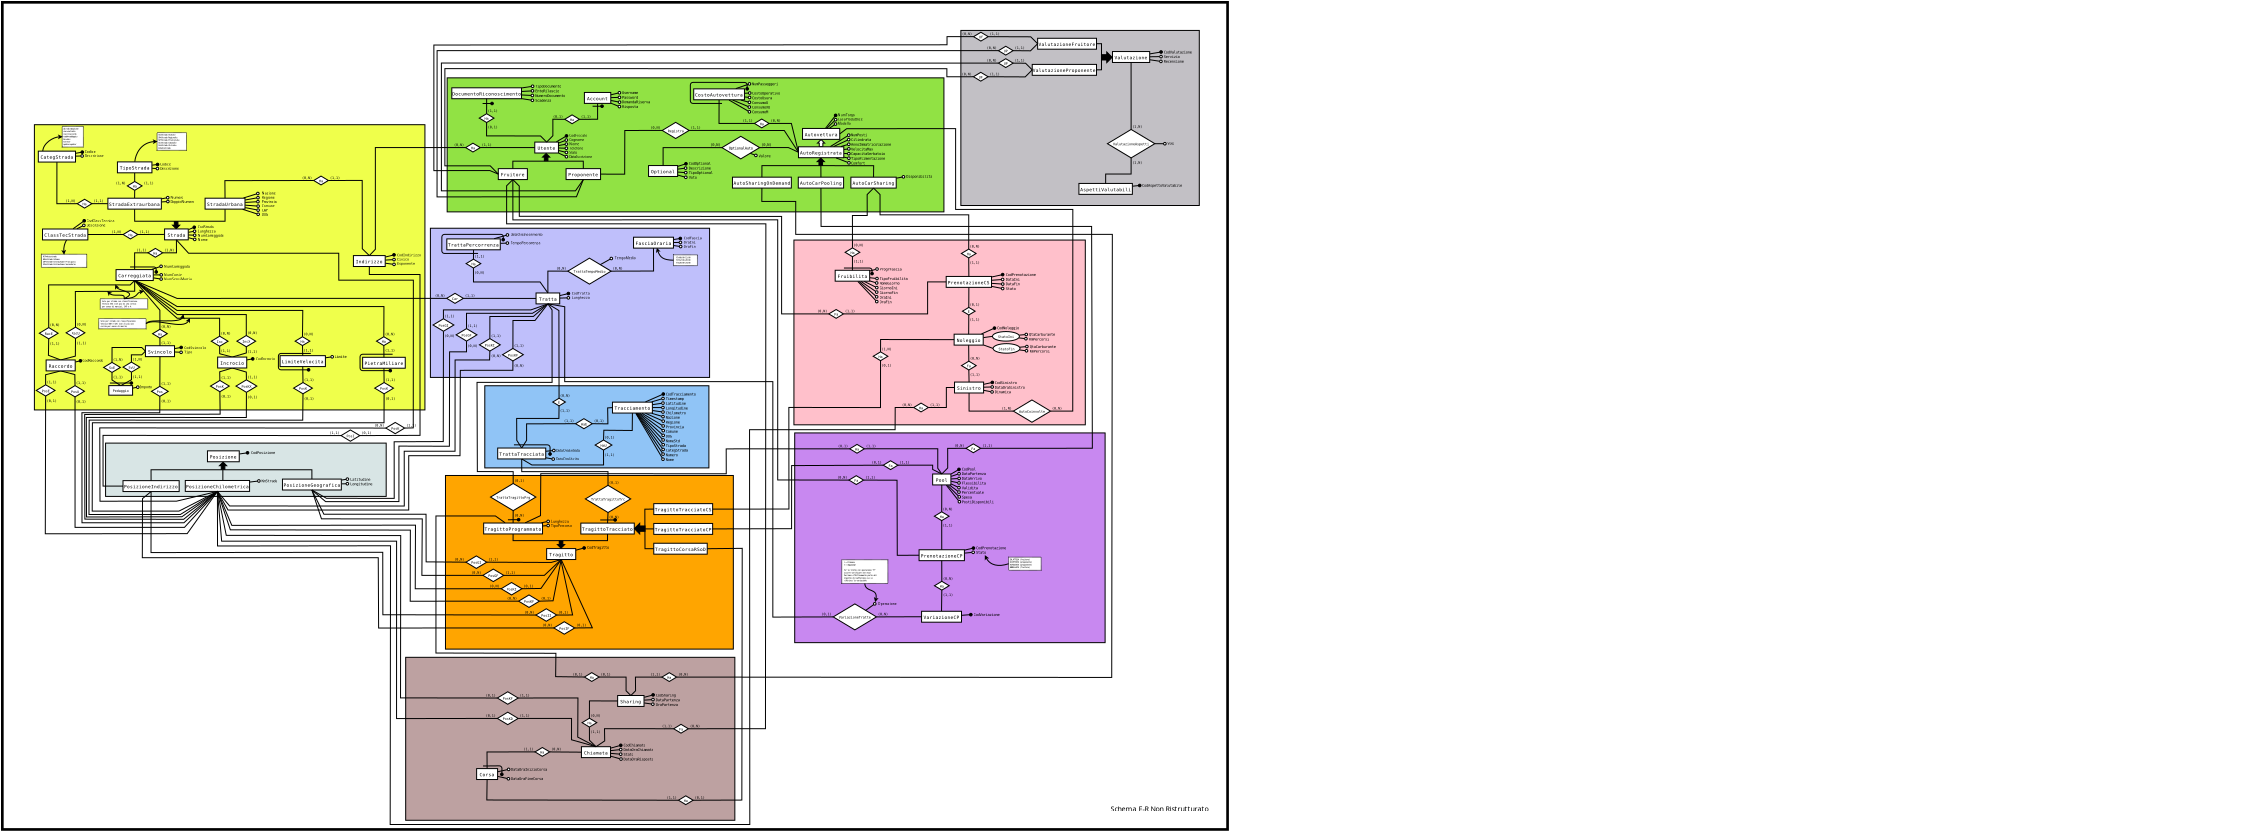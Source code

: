 <?xml version="1.0" encoding="UTF-8"?>
<dia:diagram xmlns:dia="http://www.lysator.liu.se/~alla/dia/">
  <dia:layer name="CGenerale" visible="true">
    <dia:object type="Standard - Box" version="0" id="O0">
      <dia:attribute name="obj_pos">
        <dia:point val="0,-36.3"/>
      </dia:attribute>
      <dia:attribute name="obj_bb">
        <dia:rectangle val="-0.05,-36.35;53.85,2.845e-015"/>
      </dia:attribute>
      <dia:attribute name="elem_corner">
        <dia:point val="0,-36.3"/>
      </dia:attribute>
      <dia:attribute name="elem_width">
        <dia:real val="53.8"/>
      </dia:attribute>
      <dia:attribute name="elem_height">
        <dia:real val="36.25"/>
      </dia:attribute>
      <dia:attribute name="show_background">
        <dia:boolean val="true"/>
      </dia:attribute>
    </dia:object>
    <dia:object type="Standard - Box" version="0" id="O1">
      <dia:attribute name="obj_pos">
        <dia:point val="-5.668,-101.112"/>
      </dia:attribute>
      <dia:attribute name="obj_bb">
        <dia:rectangle val="-5.918,-101.362;225.407,54.961"/>
      </dia:attribute>
      <dia:attribute name="elem_corner">
        <dia:point val="-5.668,-101.112"/>
      </dia:attribute>
      <dia:attribute name="elem_width">
        <dia:real val="230.825"/>
      </dia:attribute>
      <dia:attribute name="elem_height">
        <dia:real val="155.823"/>
      </dia:attribute>
      <dia:attribute name="border_width">
        <dia:real val="0.5"/>
      </dia:attribute>
      <dia:attribute name="show_background">
        <dia:boolean val="true"/>
      </dia:attribute>
    </dia:object>
    <dia:object type="Standard - Text" version="1" id="O2">
      <dia:attribute name="obj_pos">
        <dia:point val="203.111,51.306"/>
      </dia:attribute>
      <dia:attribute name="obj_bb">
        <dia:rectangle val="203.111,49.951;221.056,51.586"/>
      </dia:attribute>
      <dia:attribute name="text">
        <dia:composite type="text">
          <dia:attribute name="string">
            <dia:string>#Schema E-R Non Ristrutturato#</dia:string>
          </dia:attribute>
          <dia:attribute name="font">
            <dia:font family="sans" style="0" name="Helvetica"/>
          </dia:attribute>
          <dia:attribute name="height">
            <dia:real val="1.693"/>
          </dia:attribute>
          <dia:attribute name="pos">
            <dia:point val="203.111,51.306"/>
          </dia:attribute>
          <dia:attribute name="color">
            <dia:color val="#000000"/>
          </dia:attribute>
          <dia:attribute name="alignment">
            <dia:enum val="0"/>
          </dia:attribute>
        </dia:composite>
      </dia:attribute>
      <dia:attribute name="valign">
        <dia:enum val="3"/>
      </dia:attribute>
    </dia:object>
  </dia:layer>
  <dia:layer name="CAreaSocial" visible="true">
    <dia:object type="Standard - Box" version="0" id="O3">
      <dia:attribute name="obj_pos">
        <dia:point val="174.914,-95.818"/>
      </dia:attribute>
      <dia:attribute name="obj_bb">
        <dia:rectangle val="174.864,-95.868;219.88,-62.786"/>
      </dia:attribute>
      <dia:attribute name="elem_corner">
        <dia:point val="174.914,-95.818"/>
      </dia:attribute>
      <dia:attribute name="elem_width">
        <dia:real val="44.916"/>
      </dia:attribute>
      <dia:attribute name="elem_height">
        <dia:real val="32.982"/>
      </dia:attribute>
      <dia:attribute name="border_width">
        <dia:real val="0.1"/>
      </dia:attribute>
      <dia:attribute name="inner_color">
        <dia:color val="#c2c0c5"/>
      </dia:attribute>
      <dia:attribute name="show_background">
        <dia:boolean val="true"/>
      </dia:attribute>
    </dia:object>
  </dia:layer>
  <dia:layer name="CTragitti" visible="true">
    <dia:object type="Standard - Box" version="0" id="O4">
      <dia:attribute name="obj_pos">
        <dia:point val="77.818,-11.974"/>
      </dia:attribute>
      <dia:attribute name="obj_bb">
        <dia:rectangle val="77.768,-12.024;132.098,20.788"/>
      </dia:attribute>
      <dia:attribute name="elem_corner">
        <dia:point val="77.818,-11.974"/>
      </dia:attribute>
      <dia:attribute name="elem_width">
        <dia:real val="54.23"/>
      </dia:attribute>
      <dia:attribute name="elem_height">
        <dia:real val="32.711"/>
      </dia:attribute>
      <dia:attribute name="border_width">
        <dia:real val="0.1"/>
      </dia:attribute>
      <dia:attribute name="inner_color">
        <dia:color val="#ffa500"/>
      </dia:attribute>
      <dia:attribute name="show_background">
        <dia:boolean val="true"/>
      </dia:attribute>
    </dia:object>
  </dia:layer>
  <dia:layer name="CTracciamento" visible="true">
    <dia:object type="Standard - Box" version="0" id="O5">
      <dia:attribute name="obj_pos">
        <dia:point val="85.225,-28.877"/>
      </dia:attribute>
      <dia:attribute name="obj_bb">
        <dia:rectangle val="85.175,-28.927;127.495,-13.351"/>
      </dia:attribute>
      <dia:attribute name="elem_corner">
        <dia:point val="85.225,-28.877"/>
      </dia:attribute>
      <dia:attribute name="elem_width">
        <dia:real val="42.22"/>
      </dia:attribute>
      <dia:attribute name="elem_height">
        <dia:real val="15.476"/>
      </dia:attribute>
      <dia:attribute name="border_width">
        <dia:real val="0.1"/>
      </dia:attribute>
      <dia:attribute name="inner_color">
        <dia:color val="#90c4f6"/>
      </dia:attribute>
      <dia:attribute name="show_background">
        <dia:boolean val="true"/>
      </dia:attribute>
    </dia:object>
  </dia:layer>
  <dia:layer name="CTratte" visible="true">
    <dia:object type="Standard - Box" version="0" id="O6">
      <dia:attribute name="obj_pos">
        <dia:point val="74.978,-58.552"/>
      </dia:attribute>
      <dia:attribute name="obj_bb">
        <dia:rectangle val="74.928,-58.602;127.623,-30.398"/>
      </dia:attribute>
      <dia:attribute name="elem_corner">
        <dia:point val="74.978,-58.552"/>
      </dia:attribute>
      <dia:attribute name="elem_width">
        <dia:real val="52.595"/>
      </dia:attribute>
      <dia:attribute name="elem_height">
        <dia:real val="28.104"/>
      </dia:attribute>
      <dia:attribute name="border_width">
        <dia:real val="0.1"/>
      </dia:attribute>
      <dia:attribute name="inner_color">
        <dia:color val="#bfbffb"/>
      </dia:attribute>
      <dia:attribute name="show_background">
        <dia:boolean val="true"/>
      </dia:attribute>
    </dia:object>
  </dia:layer>
  <dia:layer name="CStrade" visible="true">
    <dia:object type="Standard - Box" version="0" id="O7">
      <dia:attribute name="obj_pos">
        <dia:point val="0.373,-78.058"/>
      </dia:attribute>
      <dia:attribute name="obj_bb">
        <dia:rectangle val="0.323,-78.108;73.997,-24.273"/>
      </dia:attribute>
      <dia:attribute name="elem_corner">
        <dia:point val="0.373,-78.058"/>
      </dia:attribute>
      <dia:attribute name="elem_width">
        <dia:real val="73.574"/>
      </dia:attribute>
      <dia:attribute name="elem_height">
        <dia:real val="53.735"/>
      </dia:attribute>
      <dia:attribute name="border_width">
        <dia:real val="0.1"/>
      </dia:attribute>
      <dia:attribute name="inner_color">
        <dia:color val="#efff4b"/>
      </dia:attribute>
      <dia:attribute name="show_background">
        <dia:boolean val="true"/>
      </dia:attribute>
    </dia:object>
  </dia:layer>
  <dia:layer name="CPosizione" visible="true">
    <dia:object type="Standard - Box" version="0" id="O8">
      <dia:attribute name="obj_pos">
        <dia:point val="13.784,-18.073"/>
      </dia:attribute>
      <dia:attribute name="obj_bb">
        <dia:rectangle val="13.734,-18.123;66.698,-7.983"/>
      </dia:attribute>
      <dia:attribute name="elem_corner">
        <dia:point val="13.784,-18.073"/>
      </dia:attribute>
      <dia:attribute name="elem_width">
        <dia:real val="52.864"/>
      </dia:attribute>
      <dia:attribute name="elem_height">
        <dia:real val="10.041"/>
      </dia:attribute>
      <dia:attribute name="border_width">
        <dia:real val="0.1"/>
      </dia:attribute>
      <dia:attribute name="inner_color">
        <dia:color val="#d8e5e5"/>
      </dia:attribute>
      <dia:attribute name="show_background">
        <dia:boolean val="true"/>
      </dia:attribute>
    </dia:object>
  </dia:layer>
  <dia:layer name="CRegistrazione" visible="true">
    <dia:object type="Standard - Box" version="0" id="O9">
      <dia:attribute name="obj_pos">
        <dia:point val="78.135,-86.884"/>
      </dia:attribute>
      <dia:attribute name="obj_bb">
        <dia:rectangle val="78.085,-86.934;171.771,-61.586"/>
      </dia:attribute>
      <dia:attribute name="elem_corner">
        <dia:point val="78.135,-86.884"/>
      </dia:attribute>
      <dia:attribute name="elem_width">
        <dia:real val="93.586"/>
      </dia:attribute>
      <dia:attribute name="elem_height">
        <dia:real val="25.248"/>
      </dia:attribute>
      <dia:attribute name="border_width">
        <dia:real val="0.1"/>
      </dia:attribute>
      <dia:attribute name="inner_color">
        <dia:color val="#91e244"/>
      </dia:attribute>
      <dia:attribute name="show_background">
        <dia:boolean val="true"/>
      </dia:attribute>
    </dia:object>
  </dia:layer>
  <dia:layer name="CCarSharing" visible="true">
    <dia:object type="Standard - Box" version="0" id="O10">
      <dia:attribute name="obj_pos">
        <dia:point val="143.463,-56.326"/>
      </dia:attribute>
      <dia:attribute name="obj_bb">
        <dia:rectangle val="143.413,-56.376;198.406,-21.469"/>
      </dia:attribute>
      <dia:attribute name="elem_corner">
        <dia:point val="143.463,-56.326"/>
      </dia:attribute>
      <dia:attribute name="elem_width">
        <dia:real val="54.893"/>
      </dia:attribute>
      <dia:attribute name="elem_height">
        <dia:real val="34.808"/>
      </dia:attribute>
      <dia:attribute name="border_width">
        <dia:real val="0.1"/>
      </dia:attribute>
      <dia:attribute name="inner_color">
        <dia:color val="#ffc0cb"/>
      </dia:attribute>
      <dia:attribute name="show_background">
        <dia:boolean val="true"/>
      </dia:attribute>
    </dia:object>
  </dia:layer>
  <dia:layer name="CCarPooling" visible="true">
    <dia:object type="Standard - Box" version="0" id="O11">
      <dia:attribute name="obj_pos">
        <dia:point val="143.611,-19.99"/>
      </dia:attribute>
      <dia:attribute name="obj_bb">
        <dia:rectangle val="143.561,-20.04;202.136,19.569"/>
      </dia:attribute>
      <dia:attribute name="elem_corner">
        <dia:point val="143.611,-19.99"/>
      </dia:attribute>
      <dia:attribute name="elem_width">
        <dia:real val="58.475"/>
      </dia:attribute>
      <dia:attribute name="elem_height">
        <dia:real val="39.509"/>
      </dia:attribute>
      <dia:attribute name="border_width">
        <dia:real val="0.1"/>
      </dia:attribute>
      <dia:attribute name="inner_color">
        <dia:color val="#c888f0"/>
      </dia:attribute>
      <dia:attribute name="show_background">
        <dia:boolean val="true"/>
      </dia:attribute>
    </dia:object>
  </dia:layer>
  <dia:layer name="CRideSharing" visible="true">
    <dia:object type="Standard - Box" version="0" id="O12">
      <dia:attribute name="obj_pos">
        <dia:point val="70.321,22.283"/>
      </dia:attribute>
      <dia:attribute name="obj_bb">
        <dia:rectangle val="70.271,22.233;132.382,53.033"/>
      </dia:attribute>
      <dia:attribute name="elem_corner">
        <dia:point val="70.321,22.283"/>
      </dia:attribute>
      <dia:attribute name="elem_width">
        <dia:real val="62.011"/>
      </dia:attribute>
      <dia:attribute name="elem_height">
        <dia:real val="30.701"/>
      </dia:attribute>
      <dia:attribute name="border_width">
        <dia:real val="0.1"/>
      </dia:attribute>
      <dia:attribute name="inner_color">
        <dia:color val="#bda1a1"/>
      </dia:attribute>
      <dia:attribute name="show_background">
        <dia:boolean val="true"/>
      </dia:attribute>
    </dia:object>
  </dia:layer>
  <dia:layer name="Note" visible="true">
    <dia:group>
      <dia:object type="Standard - Box" version="0" id="O13">
        <dia:attribute name="obj_pos">
          <dia:point val="1.696,-53.651"/>
        </dia:attribute>
        <dia:attribute name="obj_bb">
          <dia:rectangle val="1.646,-53.701;10.279,-51.123"/>
        </dia:attribute>
        <dia:attribute name="elem_corner">
          <dia:point val="1.696,-53.651"/>
        </dia:attribute>
        <dia:attribute name="elem_width">
          <dia:real val="8.533"/>
        </dia:attribute>
        <dia:attribute name="elem_height">
          <dia:real val="2.479"/>
        </dia:attribute>
        <dia:attribute name="border_width">
          <dia:real val="0.1"/>
        </dia:attribute>
        <dia:attribute name="show_background">
          <dia:boolean val="true"/>
        </dia:attribute>
        <dia:attribute name="line_style">
          <dia:enum val="4"/>
        </dia:attribute>
      </dia:object>
      <dia:object type="Standard - Text" version="1" id="O14">
        <dia:attribute name="obj_pos">
          <dia:point val="1.912,-53.085"/>
        </dia:attribute>
        <dia:attribute name="obj_bb">
          <dia:rectangle val="1.912,-53.4;9.749,-51.495"/>
        </dia:attribute>
        <dia:attribute name="text">
          <dia:composite type="text">
            <dia:attribute name="string">
              <dia:string>#AUT=Autostrade
SRU=Strade Urbane
SXP=Strade Extraurbane Principali
SXS=Strade Extraurbane Secondarie#</dia:string>
            </dia:attribute>
            <dia:attribute name="font">
              <dia:font family="monospace" style="0" name="Courier"/>
            </dia:attribute>
            <dia:attribute name="height">
              <dia:real val="0.494"/>
            </dia:attribute>
            <dia:attribute name="pos">
              <dia:point val="1.912,-53.085"/>
            </dia:attribute>
            <dia:attribute name="color">
              <dia:color val="#000000"/>
            </dia:attribute>
            <dia:attribute name="alignment">
              <dia:enum val="0"/>
            </dia:attribute>
          </dia:composite>
        </dia:attribute>
        <dia:attribute name="valign">
          <dia:enum val="3"/>
        </dia:attribute>
      </dia:object>
    </dia:group>
    <dia:group>
      <dia:object type="Standard - Box" version="0" id="O15">
        <dia:attribute name="obj_pos">
          <dia:point val="23.484,-76.572"/>
        </dia:attribute>
        <dia:attribute name="obj_bb">
          <dia:rectangle val="23.434,-76.622;29.079,-73.176"/>
        </dia:attribute>
        <dia:attribute name="elem_corner">
          <dia:point val="23.484,-76.572"/>
        </dia:attribute>
        <dia:attribute name="elem_width">
          <dia:real val="5.545"/>
        </dia:attribute>
        <dia:attribute name="elem_height">
          <dia:real val="3.346"/>
        </dia:attribute>
        <dia:attribute name="border_width">
          <dia:real val="0.1"/>
        </dia:attribute>
        <dia:attribute name="show_background">
          <dia:boolean val="true"/>
        </dia:attribute>
        <dia:attribute name="line_style">
          <dia:enum val="4"/>
        </dia:attribute>
      </dia:object>
      <dia:object type="Standard - Text" version="1" id="O16">
        <dia:attribute name="obj_pos">
          <dia:point val="23.7,-76.005"/>
        </dia:attribute>
        <dia:attribute name="obj_bb">
          <dia:rectangle val="23.7,-76.32;28.687,-73.429"/>
        </dia:attribute>
        <dia:attribute name="text">
          <dia:composite type="text">
            <dia:attribute name="string">
              <dia:string>#SS=Strada Statale
SR=Strada Regionale
SP=Strada Provinciale
SC=Strada Comunale
SV=Strada Vicinale
A=Autostrada#</dia:string>
            </dia:attribute>
            <dia:attribute name="font">
              <dia:font family="monospace" style="0" name="Courier"/>
            </dia:attribute>
            <dia:attribute name="height">
              <dia:real val="0.494"/>
            </dia:attribute>
            <dia:attribute name="pos">
              <dia:point val="23.7,-76.005"/>
            </dia:attribute>
            <dia:attribute name="color">
              <dia:color val="#000000"/>
            </dia:attribute>
            <dia:attribute name="alignment">
              <dia:enum val="0"/>
            </dia:attribute>
          </dia:composite>
        </dia:attribute>
        <dia:attribute name="valign">
          <dia:enum val="3"/>
        </dia:attribute>
      </dia:object>
    </dia:group>
    <dia:object type="Standard - BezierLine" version="0" id="O17">
      <dia:attribute name="obj_pos">
        <dia:point val="23.484,-74.899"/>
      </dia:attribute>
      <dia:attribute name="obj_bb">
        <dia:rectangle val="19.237,-75.225;23.484,-71.009"/>
      </dia:attribute>
      <dia:attribute name="bez_points">
        <dia:point val="23.484,-74.899"/>
        <dia:point val="20.373,-74.747"/>
        <dia:point val="19.378,-72.407"/>
        <dia:point val="19.29,-71.062"/>
      </dia:attribute>
      <dia:attribute name="corner_types">
        <dia:enum val="0"/>
        <dia:enum val="0"/>
      </dia:attribute>
      <dia:attribute name="start_arrow">
        <dia:enum val="22"/>
      </dia:attribute>
      <dia:attribute name="start_arrow_length">
        <dia:real val="0.5"/>
      </dia:attribute>
      <dia:attribute name="start_arrow_width">
        <dia:real val="0.5"/>
      </dia:attribute>
      <dia:connections>
        <dia:connection handle="0" to="O15" connection="3"/>
      </dia:connections>
    </dia:object>
    <dia:group>
      <dia:object type="Standard - Box" version="0" id="O18">
        <dia:attribute name="obj_pos">
          <dia:point val="5.613,-77.742"/>
        </dia:attribute>
        <dia:attribute name="obj_bb">
          <dia:rectangle val="5.563,-77.792;9.658,-73.79"/>
        </dia:attribute>
        <dia:attribute name="elem_corner">
          <dia:point val="5.613,-77.742"/>
        </dia:attribute>
        <dia:attribute name="elem_width">
          <dia:real val="3.995"/>
        </dia:attribute>
        <dia:attribute name="elem_height">
          <dia:real val="3.902"/>
        </dia:attribute>
        <dia:attribute name="border_width">
          <dia:real val="0.1"/>
        </dia:attribute>
        <dia:attribute name="show_background">
          <dia:boolean val="true"/>
        </dia:attribute>
        <dia:attribute name="line_style">
          <dia:enum val="4"/>
        </dia:attribute>
      </dia:object>
      <dia:object type="Standard - Text" version="1" id="O19">
        <dia:attribute name="obj_pos">
          <dia:point val="5.828,-77.175"/>
        </dia:attribute>
        <dia:attribute name="obj_bb">
          <dia:rectangle val="5.828,-77.49;9.391,-74.105"/>
        </dia:attribute>
        <dia:attribute name="text">
          <dia:composite type="text">
            <dia:attribute name="string">
              <dia:string>#dir=diramazione
var=variante
racc=raccordo
radd=raddoppio
bis=bis
ter=ter
quater=quater#</dia:string>
            </dia:attribute>
            <dia:attribute name="font">
              <dia:font family="monospace" style="0" name="Courier"/>
            </dia:attribute>
            <dia:attribute name="height">
              <dia:real val="0.494"/>
            </dia:attribute>
            <dia:attribute name="pos">
              <dia:point val="5.828,-77.175"/>
            </dia:attribute>
            <dia:attribute name="color">
              <dia:color val="#000000"/>
            </dia:attribute>
            <dia:attribute name="alignment">
              <dia:enum val="0"/>
            </dia:attribute>
          </dia:composite>
        </dia:attribute>
        <dia:attribute name="valign">
          <dia:enum val="3"/>
        </dia:attribute>
      </dia:object>
    </dia:group>
    <dia:object type="Standard - BezierLine" version="0" id="O20">
      <dia:attribute name="obj_pos">
        <dia:point val="1.945,-72.992"/>
      </dia:attribute>
      <dia:attribute name="obj_bb">
        <dia:rectangle val="1.894,-76.133;5.613,-72.941"/>
      </dia:attribute>
      <dia:attribute name="bez_points">
        <dia:point val="1.945,-72.992"/>
        <dia:point val="1.974,-74.513"/>
        <dia:point val="3.846,-75.742"/>
        <dia:point val="5.613,-75.791"/>
      </dia:attribute>
      <dia:attribute name="corner_types">
        <dia:enum val="0"/>
        <dia:enum val="0"/>
      </dia:attribute>
      <dia:attribute name="end_arrow">
        <dia:enum val="22"/>
      </dia:attribute>
      <dia:attribute name="end_arrow_length">
        <dia:real val="0.5"/>
      </dia:attribute>
      <dia:attribute name="end_arrow_width">
        <dia:real val="0.5"/>
      </dia:attribute>
      <dia:connections>
        <dia:connection handle="3" to="O18" connection="3"/>
      </dia:connections>
    </dia:object>
    <dia:object type="Standard - BezierLine" version="0" id="O21">
      <dia:attribute name="obj_pos">
        <dia:point val="7.854,-58.397"/>
      </dia:attribute>
      <dia:attribute name="obj_bb">
        <dia:rectangle val="5.541,-58.467;7.924,-53.651"/>
      </dia:attribute>
      <dia:attribute name="bez_points">
        <dia:point val="7.854,-58.397"/>
        <dia:point val="6.772,-56.873"/>
        <dia:point val="5.777,-55.85"/>
        <dia:point val="5.963,-53.651"/>
      </dia:attribute>
      <dia:attribute name="corner_types">
        <dia:enum val="0"/>
        <dia:enum val="0"/>
      </dia:attribute>
      <dia:attribute name="end_arrow">
        <dia:enum val="22"/>
      </dia:attribute>
      <dia:attribute name="end_arrow_length">
        <dia:real val="0.5"/>
      </dia:attribute>
      <dia:attribute name="end_arrow_width">
        <dia:real val="0.5"/>
      </dia:attribute>
      <dia:connections>
        <dia:connection handle="3" to="O13" connection="1"/>
      </dia:connections>
    </dia:object>
    <dia:group>
      <dia:object type="Standard - Box" version="0" id="O22">
        <dia:attribute name="obj_pos">
          <dia:point val="12.483,-41.54"/>
        </dia:attribute>
        <dia:attribute name="obj_bb">
          <dia:rectangle val="12.433,-41.59;21.472,-39.55"/>
        </dia:attribute>
        <dia:attribute name="elem_corner">
          <dia:point val="12.483,-41.54"/>
        </dia:attribute>
        <dia:attribute name="elem_width">
          <dia:real val="8.939"/>
        </dia:attribute>
        <dia:attribute name="elem_height">
          <dia:real val="1.939"/>
        </dia:attribute>
        <dia:attribute name="border_width">
          <dia:real val="0.1"/>
        </dia:attribute>
        <dia:attribute name="show_background">
          <dia:boolean val="true"/>
        </dia:attribute>
        <dia:attribute name="line_style">
          <dia:enum val="4"/>
        </dia:attribute>
      </dia:object>
      <dia:object type="Standard - Text" version="1" id="O23">
        <dia:attribute name="obj_pos">
          <dia:point val="12.809,-40.918"/>
        </dia:attribute>
        <dia:attribute name="obj_bb">
          <dia:rectangle val="12.809,-41.233;21.121,-39.822"/>
        </dia:attribute>
        <dia:attribute name="text">
          <dia:composite type="text">
            <dia:attribute name="string">
              <dia:string>#Solo per strade con classificazione
tecnica SUR e SXS (con al più una
corsia per senso di marcia)#</dia:string>
            </dia:attribute>
            <dia:attribute name="font">
              <dia:font family="monospace" style="0" name="Courier"/>
            </dia:attribute>
            <dia:attribute name="height">
              <dia:real val="0.494"/>
            </dia:attribute>
            <dia:attribute name="pos">
              <dia:point val="12.809,-40.918"/>
            </dia:attribute>
            <dia:attribute name="color">
              <dia:color val="#000000"/>
            </dia:attribute>
            <dia:attribute name="alignment">
              <dia:enum val="0"/>
            </dia:attribute>
          </dia:composite>
        </dia:attribute>
        <dia:attribute name="valign">
          <dia:enum val="3"/>
        </dia:attribute>
      </dia:object>
    </dia:group>
    <dia:object type="Standard - BezierLine" version="0" id="O24">
      <dia:attribute name="obj_pos">
        <dia:point val="21.422,-40.57"/>
      </dia:attribute>
      <dia:attribute name="obj_bb">
        <dia:rectangle val="21.357,-42.287;28.61,-40.505"/>
      </dia:attribute>
      <dia:attribute name="bez_points">
        <dia:point val="21.422,-40.57"/>
        <dia:point val="21.907,-41.746"/>
        <dia:point val="27.958,-40.389"/>
        <dia:point val="28.436,-42.287"/>
      </dia:attribute>
      <dia:attribute name="corner_types">
        <dia:enum val="0"/>
        <dia:enum val="0"/>
      </dia:attribute>
      <dia:attribute name="end_arrow">
        <dia:enum val="22"/>
      </dia:attribute>
      <dia:attribute name="end_arrow_length">
        <dia:real val="0.5"/>
      </dia:attribute>
      <dia:attribute name="end_arrow_width">
        <dia:real val="0.5"/>
      </dia:attribute>
      <dia:connections>
        <dia:connection handle="0" to="O22" connection="4"/>
      </dia:connections>
    </dia:object>
    <dia:object type="Standard - BezierLine" version="0" id="O25">
      <dia:attribute name="obj_pos">
        <dia:point val="21.422,-40.57"/>
      </dia:attribute>
      <dia:attribute name="obj_bb">
        <dia:rectangle val="21.352,-41.565;29.659,-40.368"/>
      </dia:attribute>
      <dia:attribute name="bez_points">
        <dia:point val="21.422,-40.57"/>
        <dia:point val="23.11,-41.836"/>
        <dia:point val="28.466,-39.248"/>
        <dia:point val="29.639,-41.565"/>
      </dia:attribute>
      <dia:attribute name="corner_types">
        <dia:enum val="0"/>
        <dia:enum val="0"/>
      </dia:attribute>
      <dia:attribute name="end_arrow">
        <dia:enum val="22"/>
      </dia:attribute>
      <dia:attribute name="end_arrow_length">
        <dia:real val="0.5"/>
      </dia:attribute>
      <dia:attribute name="end_arrow_width">
        <dia:real val="0.5"/>
      </dia:attribute>
      <dia:connections>
        <dia:connection handle="0" to="O22" connection="4"/>
      </dia:connections>
    </dia:object>
    <dia:object type="Standard - Box" version="0" id="O26">
      <dia:attribute name="obj_pos">
        <dia:point val="12.778,-45.279"/>
      </dia:attribute>
      <dia:attribute name="obj_bb">
        <dia:rectangle val="12.728,-45.329;21.767,-43.289"/>
      </dia:attribute>
      <dia:attribute name="elem_corner">
        <dia:point val="12.778,-45.279"/>
      </dia:attribute>
      <dia:attribute name="elem_width">
        <dia:real val="8.939"/>
      </dia:attribute>
      <dia:attribute name="elem_height">
        <dia:real val="1.939"/>
      </dia:attribute>
      <dia:attribute name="border_width">
        <dia:real val="0.1"/>
      </dia:attribute>
      <dia:attribute name="show_background">
        <dia:boolean val="true"/>
      </dia:attribute>
      <dia:attribute name="line_style">
        <dia:enum val="4"/>
      </dia:attribute>
    </dia:object>
    <dia:object type="Standard - Text" version="1" id="O27">
      <dia:attribute name="obj_pos">
        <dia:point val="13.104,-44.657"/>
      </dia:attribute>
      <dia:attribute name="obj_bb">
        <dia:rectangle val="13.104,-44.972;21.417,-43.562"/>
      </dia:attribute>
      <dia:attribute name="text">
        <dia:composite type="text">
          <dia:attribute name="string">
            <dia:string>#Solo per strade con classificazione
tecnica SXS (con più di una corsia
per senso di marcia), SXP e A#</dia:string>
          </dia:attribute>
          <dia:attribute name="font">
            <dia:font family="monospace" style="0" name="Courier"/>
          </dia:attribute>
          <dia:attribute name="height">
            <dia:real val="0.494"/>
          </dia:attribute>
          <dia:attribute name="pos">
            <dia:point val="13.104,-44.657"/>
          </dia:attribute>
          <dia:attribute name="color">
            <dia:color val="#000000"/>
          </dia:attribute>
          <dia:attribute name="alignment">
            <dia:enum val="0"/>
          </dia:attribute>
        </dia:composite>
      </dia:attribute>
      <dia:attribute name="valign">
        <dia:enum val="3"/>
      </dia:attribute>
    </dia:object>
    <dia:object type="Standard - BezierLine" version="0" id="O28">
      <dia:attribute name="obj_pos">
        <dia:point val="17.248,-45.279"/>
      </dia:attribute>
      <dia:attribute name="obj_bb">
        <dia:rectangle val="17.196,-46.903;20.938,-45.227"/>
      </dia:attribute>
      <dia:attribute name="bez_points">
        <dia:point val="17.248,-45.279"/>
        <dia:point val="20.11,-45.365"/>
        <dia:point val="19.42,-46.386"/>
        <dia:point val="20.938,-46.69"/>
      </dia:attribute>
      <dia:attribute name="corner_types">
        <dia:enum val="0"/>
        <dia:enum val="0"/>
      </dia:attribute>
      <dia:attribute name="end_arrow">
        <dia:enum val="22"/>
      </dia:attribute>
      <dia:attribute name="end_arrow_length">
        <dia:real val="0.5"/>
      </dia:attribute>
      <dia:attribute name="end_arrow_width">
        <dia:real val="0.5"/>
      </dia:attribute>
      <dia:connections>
        <dia:connection handle="0" to="O26" connection="1"/>
      </dia:connections>
    </dia:object>
    <dia:object type="Standard - BezierLine" version="0" id="O29">
      <dia:attribute name="obj_pos">
        <dia:point val="17.248,-45.279"/>
      </dia:attribute>
      <dia:attribute name="obj_bb">
        <dia:rectangle val="14.151,-46.654;17.352,-45.215"/>
      </dia:attribute>
      <dia:attribute name="bez_points">
        <dia:point val="17.248,-45.279"/>
        <dia:point val="17.693,-46.529"/>
        <dia:point val="15.296,-45.455"/>
        <dia:point val="14.151,-46.654"/>
      </dia:attribute>
      <dia:attribute name="corner_types">
        <dia:enum val="0"/>
        <dia:enum val="0"/>
      </dia:attribute>
      <dia:attribute name="end_arrow">
        <dia:enum val="22"/>
      </dia:attribute>
      <dia:attribute name="end_arrow_length">
        <dia:real val="0.5"/>
      </dia:attribute>
      <dia:attribute name="end_arrow_width">
        <dia:real val="0.5"/>
      </dia:attribute>
      <dia:connections>
        <dia:connection handle="0" to="O26" connection="1"/>
      </dia:connections>
    </dia:object>
    <dia:object type="Standard - BezierLine" version="0" id="O30">
      <dia:attribute name="obj_pos">
        <dia:point val="17.248,-45.279"/>
      </dia:attribute>
      <dia:attribute name="obj_bb">
        <dia:rectangle val="15.597,-47.888;18.364,-45.213"/>
      </dia:attribute>
      <dia:attribute name="bez_points">
        <dia:point val="17.248,-45.279"/>
        <dia:point val="20.18,-46.582"/>
        <dia:point val="16.172,-46.69"/>
        <dia:point val="15.654,-47.888"/>
      </dia:attribute>
      <dia:attribute name="corner_types">
        <dia:enum val="0"/>
        <dia:enum val="0"/>
      </dia:attribute>
      <dia:attribute name="end_arrow">
        <dia:enum val="22"/>
      </dia:attribute>
      <dia:attribute name="end_arrow_length">
        <dia:real val="0.5"/>
      </dia:attribute>
      <dia:attribute name="end_arrow_width">
        <dia:real val="0.5"/>
      </dia:attribute>
      <dia:connections>
        <dia:connection handle="0" to="O26" connection="1"/>
      </dia:connections>
    </dia:object>
    <dia:group>
      <dia:object type="Standard - Box" version="0" id="O31">
        <dia:attribute name="obj_pos">
          <dia:point val="120.772,-53.541"/>
        </dia:attribute>
        <dia:attribute name="obj_bb">
          <dia:rectangle val="120.722,-53.591;125.338,-51.461"/>
        </dia:attribute>
        <dia:attribute name="elem_corner">
          <dia:point val="120.772,-53.541"/>
        </dia:attribute>
        <dia:attribute name="elem_width">
          <dia:real val="4.516"/>
        </dia:attribute>
        <dia:attribute name="elem_height">
          <dia:real val="2.03"/>
        </dia:attribute>
        <dia:attribute name="border_width">
          <dia:real val="0.1"/>
        </dia:attribute>
        <dia:attribute name="show_background">
          <dia:boolean val="true"/>
        </dia:attribute>
        <dia:attribute name="line_style">
          <dia:enum val="4"/>
        </dia:attribute>
      </dia:object>
      <dia:object type="Standard - Text" version="1" id="O32">
        <dia:attribute name="obj_pos">
          <dia:point val="121.28,-52.904"/>
        </dia:attribute>
        <dia:attribute name="obj_bb">
          <dia:rectangle val="121.28,-53.219;124.605,-51.808"/>
        </dia:attribute>
        <dia:attribute name="text">
          <dia:composite type="text">
            <dia:attribute name="string">
              <dia:string>#F1=08:00-12:00
F2=12:00-20:00
F3=20:00-24:00#</dia:string>
            </dia:attribute>
            <dia:attribute name="font">
              <dia:font family="monospace" style="0" name="Courier"/>
            </dia:attribute>
            <dia:attribute name="height">
              <dia:real val="0.494"/>
            </dia:attribute>
            <dia:attribute name="pos">
              <dia:point val="121.28,-52.904"/>
            </dia:attribute>
            <dia:attribute name="color">
              <dia:color val="#000000"/>
            </dia:attribute>
            <dia:attribute name="alignment">
              <dia:enum val="0"/>
            </dia:attribute>
          </dia:composite>
        </dia:attribute>
        <dia:attribute name="valign">
          <dia:enum val="3"/>
        </dia:attribute>
      </dia:object>
    </dia:group>
    <dia:object type="Standard - BezierLine" version="0" id="O33">
      <dia:attribute name="obj_pos">
        <dia:point val="120.772,-52.526"/>
      </dia:attribute>
      <dia:attribute name="obj_bb">
        <dia:rectangle val="117.538,-54.785;120.823,-52.475"/>
      </dia:attribute>
      <dia:attribute name="bez_points">
        <dia:point val="120.772,-52.526"/>
        <dia:point val="118.866,-52.566"/>
        <dia:point val="118.222,-53.014"/>
        <dia:point val="117.667,-54.785"/>
      </dia:attribute>
      <dia:attribute name="corner_types">
        <dia:enum val="0"/>
        <dia:enum val="0"/>
      </dia:attribute>
      <dia:attribute name="end_arrow">
        <dia:enum val="22"/>
      </dia:attribute>
      <dia:attribute name="end_arrow_length">
        <dia:real val="0.5"/>
      </dia:attribute>
      <dia:attribute name="end_arrow_width">
        <dia:real val="0.5"/>
      </dia:attribute>
      <dia:connections>
        <dia:connection handle="0" to="O31" connection="3"/>
      </dia:connections>
    </dia:object>
    <dia:group>
      <dia:object type="Standard - Box" version="0" id="O34">
        <dia:attribute name="obj_pos">
          <dia:point val="183.913,3.416"/>
        </dia:attribute>
        <dia:attribute name="obj_bb">
          <dia:rectangle val="183.863,3.366;190.093,5.945"/>
        </dia:attribute>
        <dia:attribute name="elem_corner">
          <dia:point val="183.913,3.416"/>
        </dia:attribute>
        <dia:attribute name="elem_width">
          <dia:real val="6.13"/>
        </dia:attribute>
        <dia:attribute name="elem_height">
          <dia:real val="2.479"/>
        </dia:attribute>
        <dia:attribute name="border_width">
          <dia:real val="0.1"/>
        </dia:attribute>
        <dia:attribute name="show_background">
          <dia:boolean val="true"/>
        </dia:attribute>
        <dia:attribute name="line_style">
          <dia:enum val="4"/>
        </dia:attribute>
      </dia:object>
      <dia:object type="Standard - Text" version="1" id="O35">
        <dia:attribute name="obj_pos">
          <dia:point val="184.128,3.982"/>
        </dia:attribute>
        <dia:attribute name="obj_bb">
          <dia:rectangle val="184.128,3.667;189.353,5.572"/>
        </dia:attribute>
        <dia:attribute name="text">
          <dia:composite type="text">
            <dia:attribute name="string">
              <dia:string>#IN_ATTESA (fruitore)
ACCETTATA (proponente)
RIFIUTATA (proponente)
ANNULLATA (fruitore)#</dia:string>
            </dia:attribute>
            <dia:attribute name="font">
              <dia:font family="monospace" style="0" name="Courier"/>
            </dia:attribute>
            <dia:attribute name="height">
              <dia:real val="0.494"/>
            </dia:attribute>
            <dia:attribute name="pos">
              <dia:point val="184.128,3.982"/>
            </dia:attribute>
            <dia:attribute name="color">
              <dia:color val="#000000"/>
            </dia:attribute>
            <dia:attribute name="alignment">
              <dia:enum val="0"/>
            </dia:attribute>
          </dia:composite>
        </dia:attribute>
        <dia:attribute name="valign">
          <dia:enum val="3"/>
        </dia:attribute>
      </dia:object>
    </dia:group>
    <dia:object type="Standard - BezierLine" version="0" id="O36">
      <dia:attribute name="obj_pos">
        <dia:point val="183.913,4.655"/>
      </dia:attribute>
      <dia:attribute name="obj_bb">
        <dia:rectangle val="179.45,3.112;183.976,5.023"/>
      </dia:attribute>
      <dia:attribute name="bez_points">
        <dia:point val="183.913,4.655"/>
        <dia:point val="182.006,5.297"/>
        <dia:point val="180.406,4.985"/>
        <dia:point val="179.47,3.112"/>
      </dia:attribute>
      <dia:attribute name="corner_types">
        <dia:enum val="0"/>
        <dia:enum val="0"/>
      </dia:attribute>
      <dia:attribute name="end_arrow">
        <dia:enum val="22"/>
      </dia:attribute>
      <dia:attribute name="end_arrow_length">
        <dia:real val="0.5"/>
      </dia:attribute>
      <dia:attribute name="end_arrow_width">
        <dia:real val="0.5"/>
      </dia:attribute>
      <dia:connections>
        <dia:connection handle="0" to="O34" connection="3"/>
      </dia:connections>
    </dia:object>
    <dia:group>
      <dia:object type="Standard - Box" version="0" id="O37">
        <dia:attribute name="obj_pos">
          <dia:point val="152.467,3.896"/>
        </dia:attribute>
        <dia:attribute name="obj_bb">
          <dia:rectangle val="152.417,3.846;161.208,8.419"/>
        </dia:attribute>
        <dia:attribute name="elem_corner">
          <dia:point val="152.467,3.896"/>
        </dia:attribute>
        <dia:attribute name="elem_width">
          <dia:real val="8.691"/>
        </dia:attribute>
        <dia:attribute name="elem_height">
          <dia:real val="4.474"/>
        </dia:attribute>
        <dia:attribute name="border_width">
          <dia:real val="0.1"/>
        </dia:attribute>
        <dia:attribute name="show_background">
          <dia:boolean val="true"/>
        </dia:attribute>
        <dia:attribute name="line_style">
          <dia:enum val="4"/>
        </dia:attribute>
      </dia:object>
      <dia:object type="Standard - Text" version="1" id="O38">
        <dia:attribute name="obj_pos">
          <dia:point val="152.822,4.509"/>
        </dia:attribute>
        <dia:attribute name="obj_bb">
          <dia:rectangle val="152.822,4.194;160.66,8.073"/>
        </dia:attribute>
        <dia:attribute name="text">
          <dia:composite type="text">
            <dia:attribute name="string">
              <dia:string>#E = Elimina
A = Aggiunge

Per le tratte con operazione "E"
occorre verificare che esse
facciano effettivamente parte del
tragitto di CarPooling cui si
riferisce la variazione#</dia:string>
            </dia:attribute>
            <dia:attribute name="font">
              <dia:font family="monospace" style="0" name="Courier"/>
            </dia:attribute>
            <dia:attribute name="height">
              <dia:real val="0.494"/>
            </dia:attribute>
            <dia:attribute name="pos">
              <dia:point val="152.822,4.509"/>
            </dia:attribute>
            <dia:attribute name="color">
              <dia:color val="#000000"/>
            </dia:attribute>
            <dia:attribute name="alignment">
              <dia:enum val="0"/>
            </dia:attribute>
          </dia:composite>
        </dia:attribute>
        <dia:attribute name="valign">
          <dia:enum val="3"/>
        </dia:attribute>
      </dia:object>
      <dia:object type="Standard - BezierLine" version="0" id="O39">
        <dia:attribute name="obj_pos">
          <dia:point val="156.813,8.369"/>
        </dia:attribute>
        <dia:attribute name="obj_bb">
          <dia:rectangle val="156.76,8.317;159.303,11.803"/>
        </dia:attribute>
        <dia:attribute name="bez_points">
          <dia:point val="156.813,8.369"/>
          <dia:point val="156.906,10.179"/>
          <dia:point val="159.395,9.112"/>
          <dia:point val="158.792,11.803"/>
        </dia:attribute>
        <dia:attribute name="corner_types">
          <dia:enum val="0"/>
          <dia:enum val="0"/>
        </dia:attribute>
        <dia:attribute name="end_arrow">
          <dia:enum val="22"/>
        </dia:attribute>
        <dia:attribute name="end_arrow_length">
          <dia:real val="0.5"/>
        </dia:attribute>
        <dia:attribute name="end_arrow_width">
          <dia:real val="0.5"/>
        </dia:attribute>
        <dia:connections>
          <dia:connection handle="0" to="O37" connection="6"/>
        </dia:connections>
      </dia:object>
    </dia:group>
  </dia:layer>
  <dia:layer name="Schema" visible="true" active="true">
    <dia:object type="ER - Relationship" version="0" id="O40">
      <dia:attribute name="obj_pos">
        <dia:point val="17.082,-58.2"/>
      </dia:attribute>
      <dia:attribute name="obj_bb">
        <dia:rectangle val="14.807,-58.25;22.128,-56.488"/>
      </dia:attribute>
      <dia:attribute name="elem_corner">
        <dia:point val="17.082,-58.2"/>
      </dia:attribute>
      <dia:attribute name="elem_width">
        <dia:real val="2.77"/>
      </dia:attribute>
      <dia:attribute name="elem_height">
        <dia:real val="1.662"/>
      </dia:attribute>
      <dia:attribute name="border_width">
        <dia:real val="0.1"/>
      </dia:attribute>
      <dia:attribute name="border_color">
        <dia:color val="#000000"/>
      </dia:attribute>
      <dia:attribute name="inner_color">
        <dia:color val="#ffffff"/>
      </dia:attribute>
      <dia:attribute name="name">
        <dia:string>#Ha#</dia:string>
      </dia:attribute>
      <dia:attribute name="left_card">
        <dia:string>#(1,N)#</dia:string>
      </dia:attribute>
      <dia:attribute name="right_card">
        <dia:string>#(1,1)#</dia:string>
      </dia:attribute>
      <dia:attribute name="identifying">
        <dia:boolean val="false"/>
      </dia:attribute>
      <dia:attribute name="rotated">
        <dia:boolean val="false"/>
      </dia:attribute>
      <dia:attribute name="font">
        <dia:font family="monospace" style="0" name="Courier"/>
      </dia:attribute>
      <dia:attribute name="font_height">
        <dia:real val="0.8"/>
      </dia:attribute>
    </dia:object>
    <dia:object type="Standard - PolyLine" version="0" id="O41">
      <dia:attribute name="obj_pos">
        <dia:point val="10.444,-57.377"/>
      </dia:attribute>
      <dia:attribute name="obj_bb">
        <dia:rectangle val="10.393,-57.427;17.133,-57.319"/>
      </dia:attribute>
      <dia:attribute name="poly_points">
        <dia:point val="10.444,-57.377"/>
        <dia:point val="17.082,-57.369"/>
      </dia:attribute>
      <dia:connections>
        <dia:connection handle="0" to="O78" connection="4"/>
        <dia:connection handle="1" to="O40" connection="0"/>
      </dia:connections>
    </dia:object>
    <dia:object type="Standard - PolyLine" version="0" id="O42">
      <dia:attribute name="obj_pos">
        <dia:point val="19.852,-57.369"/>
      </dia:attribute>
      <dia:attribute name="obj_bb">
        <dia:rectangle val="19.802,-57.442;24.949,-57.319"/>
      </dia:attribute>
      <dia:attribute name="poly_points">
        <dia:point val="19.852,-57.369"/>
        <dia:point val="24.899,-57.392"/>
      </dia:attribute>
      <dia:connections>
        <dia:connection handle="0" to="O40" connection="4"/>
        <dia:connection handle="1" to="O65" connection="3"/>
      </dia:connections>
    </dia:object>
    <dia:object type="Geometric - Down Arrow" version="1" id="O43">
      <dia:attribute name="obj_pos">
        <dia:point val="26.399,-59.812"/>
      </dia:attribute>
      <dia:attribute name="obj_bb">
        <dia:rectangle val="26.278,-59.862;27.873,-58.388"/>
      </dia:attribute>
      <dia:attribute name="meta">
        <dia:composite type="dict"/>
      </dia:attribute>
      <dia:attribute name="elem_corner">
        <dia:point val="26.399,-59.812"/>
      </dia:attribute>
      <dia:attribute name="elem_width">
        <dia:real val="1.354"/>
      </dia:attribute>
      <dia:attribute name="elem_height">
        <dia:real val="1.354"/>
      </dia:attribute>
      <dia:attribute name="line_width">
        <dia:real val="0.1"/>
      </dia:attribute>
      <dia:attribute name="line_colour">
        <dia:color val="#000000"/>
      </dia:attribute>
      <dia:attribute name="fill_colour">
        <dia:color val="#000000"/>
      </dia:attribute>
      <dia:attribute name="show_background">
        <dia:boolean val="true"/>
      </dia:attribute>
      <dia:attribute name="line_style">
        <dia:enum val="0"/>
        <dia:real val="1"/>
      </dia:attribute>
      <dia:attribute name="flip_horizontal">
        <dia:boolean val="false"/>
      </dia:attribute>
      <dia:attribute name="flip_vertical">
        <dia:boolean val="false"/>
      </dia:attribute>
      <dia:attribute name="subscale">
        <dia:real val="1"/>
      </dia:attribute>
    </dia:object>
    <dia:object type="Standard - PolyLine" version="0" id="O44">
      <dia:attribute name="obj_pos">
        <dia:point val="19.254,-62.153"/>
      </dia:attribute>
      <dia:attribute name="obj_bb">
        <dia:rectangle val="19.204,-62.203;36.341,-59.817"/>
      </dia:attribute>
      <dia:attribute name="poly_points">
        <dia:point val="19.254,-62.153"/>
        <dia:point val="19.268,-59.867"/>
        <dia:point val="36.291,-59.867"/>
        <dia:point val="36.289,-62.153"/>
      </dia:attribute>
      <dia:connections>
        <dia:connection handle="0" to="O59" connection="6"/>
        <dia:connection handle="3" to="O73" connection="6"/>
      </dia:connections>
    </dia:object>
    <dia:object type="ER - Relationship" version="0" id="O45">
      <dia:attribute name="obj_pos">
        <dia:point val="8.438,-64.013"/>
      </dia:attribute>
      <dia:attribute name="obj_bb">
        <dia:rectangle val="6.163,-64.063;13.483,-62.301"/>
      </dia:attribute>
      <dia:attribute name="elem_corner">
        <dia:point val="8.438,-64.013"/>
      </dia:attribute>
      <dia:attribute name="elem_width">
        <dia:real val="2.77"/>
      </dia:attribute>
      <dia:attribute name="elem_height">
        <dia:real val="1.662"/>
      </dia:attribute>
      <dia:attribute name="border_width">
        <dia:real val="0.1"/>
      </dia:attribute>
      <dia:attribute name="border_color">
        <dia:color val="#000000"/>
      </dia:attribute>
      <dia:attribute name="inner_color">
        <dia:color val="#ffffff"/>
      </dia:attribute>
      <dia:attribute name="name">
        <dia:string>#Ha#</dia:string>
      </dia:attribute>
      <dia:attribute name="left_card">
        <dia:string>#(1,N)#</dia:string>
      </dia:attribute>
      <dia:attribute name="right_card">
        <dia:string>#(1,1)#</dia:string>
      </dia:attribute>
      <dia:attribute name="identifying">
        <dia:boolean val="false"/>
      </dia:attribute>
      <dia:attribute name="rotated">
        <dia:boolean val="false"/>
      </dia:attribute>
      <dia:attribute name="font">
        <dia:font family="monospace" style="0" name="Courier"/>
      </dia:attribute>
      <dia:attribute name="font_height">
        <dia:real val="0.8"/>
      </dia:attribute>
    </dia:object>
    <dia:object type="ER - Relationship" version="0" id="O46">
      <dia:attribute name="obj_pos">
        <dia:point val="17.885,-67.359"/>
      </dia:attribute>
      <dia:attribute name="obj_bb">
        <dia:rectangle val="15.61,-67.409;22.93,-65.647"/>
      </dia:attribute>
      <dia:attribute name="elem_corner">
        <dia:point val="17.885,-67.359"/>
      </dia:attribute>
      <dia:attribute name="elem_width">
        <dia:real val="2.77"/>
      </dia:attribute>
      <dia:attribute name="elem_height">
        <dia:real val="1.662"/>
      </dia:attribute>
      <dia:attribute name="border_width">
        <dia:real val="0.1"/>
      </dia:attribute>
      <dia:attribute name="border_color">
        <dia:color val="#000000"/>
      </dia:attribute>
      <dia:attribute name="inner_color">
        <dia:color val="#ffffff"/>
      </dia:attribute>
      <dia:attribute name="name">
        <dia:string>#Ha#</dia:string>
      </dia:attribute>
      <dia:attribute name="left_card">
        <dia:string>#(1,N)#</dia:string>
      </dia:attribute>
      <dia:attribute name="right_card">
        <dia:string>#(1,1)#</dia:string>
      </dia:attribute>
      <dia:attribute name="identifying">
        <dia:boolean val="false"/>
      </dia:attribute>
      <dia:attribute name="rotated">
        <dia:boolean val="false"/>
      </dia:attribute>
      <dia:attribute name="font">
        <dia:font family="monospace" style="0" name="Courier"/>
      </dia:attribute>
      <dia:attribute name="font_height">
        <dia:real val="0.8"/>
      </dia:attribute>
    </dia:object>
    <dia:object type="Standard - PolyLine" version="0" id="O47">
      <dia:attribute name="obj_pos">
        <dia:point val="11.208,-63.182"/>
      </dia:attribute>
      <dia:attribute name="obj_bb">
        <dia:rectangle val="11.158,-63.232;14.269,-63.132"/>
      </dia:attribute>
      <dia:attribute name="poly_points">
        <dia:point val="11.208,-63.182"/>
        <dia:point val="14.219,-63.182"/>
      </dia:attribute>
      <dia:connections>
        <dia:connection handle="0" to="O45" connection="4"/>
        <dia:connection handle="1" to="O59" connection="3"/>
      </dia:connections>
    </dia:object>
    <dia:object type="Standard - PolyLine" version="0" id="O48">
      <dia:attribute name="obj_pos">
        <dia:point val="19.27,-65.697"/>
      </dia:attribute>
      <dia:attribute name="obj_bb">
        <dia:rectangle val="19.204,-65.747;19.321,-64.16"/>
      </dia:attribute>
      <dia:attribute name="poly_points">
        <dia:point val="19.27,-65.697"/>
        <dia:point val="19.254,-64.211"/>
      </dia:attribute>
      <dia:connections>
        <dia:connection handle="0" to="O46" connection="6"/>
        <dia:connection handle="1" to="O59" connection="1"/>
      </dia:connections>
    </dia:object>
    <dia:object type="Standard - PolyLine" version="0" id="O49">
      <dia:attribute name="obj_pos">
        <dia:point val="19.27,-67.359"/>
      </dia:attribute>
      <dia:attribute name="obj_bb">
        <dia:rectangle val="19.216,-69.043;19.32,-67.309"/>
      </dia:attribute>
      <dia:attribute name="poly_points">
        <dia:point val="19.27,-67.359"/>
        <dia:point val="19.266,-68.993"/>
      </dia:attribute>
      <dia:connections>
        <dia:connection handle="0" to="O46" connection="2"/>
        <dia:connection handle="1" to="O51" connection="6"/>
      </dia:connections>
    </dia:object>
    <dia:object type="Standard - PolyLine" version="0" id="O50">
      <dia:attribute name="obj_pos">
        <dia:point val="8.438,-63.182"/>
      </dia:attribute>
      <dia:attribute name="obj_bb">
        <dia:rectangle val="4.557,-71.067;8.488,-63.122"/>
      </dia:attribute>
      <dia:attribute name="poly_points">
        <dia:point val="8.438,-63.182"/>
        <dia:point val="4.607,-63.172"/>
        <dia:point val="4.616,-71.017"/>
      </dia:attribute>
      <dia:connections>
        <dia:connection handle="0" to="O45" connection="0"/>
        <dia:connection handle="2" to="O57" connection="6"/>
      </dia:connections>
    </dia:object>
    <dia:group>
      <dia:object type="ER - Entity" version="0" id="O51">
        <dia:attribute name="obj_pos">
          <dia:point val="16.016,-71.051"/>
        </dia:attribute>
        <dia:attribute name="obj_bb">
          <dia:rectangle val="15.966,-71.101;22.541,-68.943"/>
        </dia:attribute>
        <dia:attribute name="elem_corner">
          <dia:point val="16.016,-71.051"/>
        </dia:attribute>
        <dia:attribute name="elem_width">
          <dia:real val="6.475"/>
        </dia:attribute>
        <dia:attribute name="elem_height">
          <dia:real val="2.058"/>
        </dia:attribute>
        <dia:attribute name="border_width">
          <dia:real val="0.1"/>
        </dia:attribute>
        <dia:attribute name="border_color">
          <dia:color val="#000000"/>
        </dia:attribute>
        <dia:attribute name="inner_color">
          <dia:color val="#ffffff"/>
        </dia:attribute>
        <dia:attribute name="name">
          <dia:string>#TipoStrada#</dia:string>
        </dia:attribute>
        <dia:attribute name="weak">
          <dia:boolean val="false"/>
        </dia:attribute>
        <dia:attribute name="associative">
          <dia:boolean val="false"/>
        </dia:attribute>
        <dia:attribute name="font">
          <dia:font family="monospace" style="0" name="Courier"/>
        </dia:attribute>
        <dia:attribute name="font_height">
          <dia:real val="1.058"/>
        </dia:attribute>
      </dia:object>
      <dia:object type="Standard - Line" version="0" id="O52">
        <dia:attribute name="obj_pos">
          <dia:point val="22.542,-70.433"/>
        </dia:attribute>
        <dia:attribute name="obj_bb">
          <dia:rectangle val="22.486,-70.881;23.893,-70.245"/>
        </dia:attribute>
        <dia:attribute name="conn_endpoints">
          <dia:point val="22.542,-70.433"/>
          <dia:point val="23.823,-70.594"/>
        </dia:attribute>
        <dia:attribute name="numcp">
          <dia:int val="1"/>
        </dia:attribute>
        <dia:attribute name="end_arrow">
          <dia:enum val="8"/>
        </dia:attribute>
        <dia:attribute name="end_arrow_length">
          <dia:real val="0.5"/>
        </dia:attribute>
        <dia:attribute name="end_arrow_width">
          <dia:real val="0.5"/>
        </dia:attribute>
        <dia:connections>
          <dia:connection handle="0" to="O51" connection="8"/>
        </dia:connections>
      </dia:object>
      <dia:object type="Standard - Line" version="0" id="O53">
        <dia:attribute name="obj_pos">
          <dia:point val="22.541,-69.845"/>
        </dia:attribute>
        <dia:attribute name="obj_bb">
          <dia:rectangle val="22.489,-70.109;23.923,-69.468"/>
        </dia:attribute>
        <dia:attribute name="conn_endpoints">
          <dia:point val="22.541,-69.845"/>
          <dia:point val="23.852,-69.775"/>
        </dia:attribute>
        <dia:attribute name="numcp">
          <dia:int val="1"/>
        </dia:attribute>
        <dia:attribute name="end_arrow">
          <dia:enum val="9"/>
        </dia:attribute>
        <dia:attribute name="end_arrow_length">
          <dia:real val="0.5"/>
        </dia:attribute>
        <dia:attribute name="end_arrow_width">
          <dia:real val="0.5"/>
        </dia:attribute>
        <dia:connections>
          <dia:connection handle="0" to="O51" connection="8"/>
        </dia:connections>
      </dia:object>
      <dia:object type="Standard - Text" version="1" id="O54">
        <dia:attribute name="obj_pos">
          <dia:point val="24.019,-70.353"/>
        </dia:attribute>
        <dia:attribute name="obj_bb">
          <dia:rectangle val="24.019,-70.993;27.224,-69.42"/>
        </dia:attribute>
        <dia:attribute name="text">
          <dia:composite type="text">
            <dia:attribute name="string">
              <dia:string>#Codice
Descrizione#</dia:string>
            </dia:attribute>
            <dia:attribute name="font">
              <dia:font family="sans" style="0" name="Helvetica"/>
            </dia:attribute>
            <dia:attribute name="height">
              <dia:real val="0.8"/>
            </dia:attribute>
            <dia:attribute name="pos">
              <dia:point val="24.019,-70.353"/>
            </dia:attribute>
            <dia:attribute name="color">
              <dia:color val="#000000"/>
            </dia:attribute>
            <dia:attribute name="alignment">
              <dia:enum val="0"/>
            </dia:attribute>
          </dia:composite>
        </dia:attribute>
        <dia:attribute name="valign">
          <dia:enum val="3"/>
        </dia:attribute>
      </dia:object>
    </dia:group>
    <dia:group>
      <dia:object type="Standard - Line" version="0" id="O55">
        <dia:attribute name="obj_pos">
          <dia:point val="8.143,-72.671"/>
        </dia:attribute>
        <dia:attribute name="obj_bb">
          <dia:rectangle val="8.085,-73.206;9.707,-72.575"/>
        </dia:attribute>
        <dia:attribute name="conn_endpoints">
          <dia:point val="8.143,-72.671"/>
          <dia:point val="9.637,-72.934"/>
        </dia:attribute>
        <dia:attribute name="numcp">
          <dia:int val="1"/>
        </dia:attribute>
        <dia:attribute name="end_arrow">
          <dia:enum val="8"/>
        </dia:attribute>
        <dia:attribute name="end_arrow_length">
          <dia:real val="0.5"/>
        </dia:attribute>
        <dia:attribute name="end_arrow_width">
          <dia:real val="0.5"/>
        </dia:attribute>
        <dia:connections>
          <dia:connection handle="0" to="O57" connection="8"/>
        </dia:connections>
      </dia:object>
      <dia:object type="Standard - Line" version="0" id="O56">
        <dia:attribute name="obj_pos">
          <dia:point val="8.144,-72.135"/>
        </dia:attribute>
        <dia:attribute name="obj_bb">
          <dia:rectangle val="8.093,-72.488;9.737,-71.847"/>
        </dia:attribute>
        <dia:attribute name="conn_endpoints">
          <dia:point val="8.144,-72.135"/>
          <dia:point val="9.666,-72.173"/>
        </dia:attribute>
        <dia:attribute name="numcp">
          <dia:int val="1"/>
        </dia:attribute>
        <dia:attribute name="end_arrow">
          <dia:enum val="9"/>
        </dia:attribute>
        <dia:attribute name="end_arrow_length">
          <dia:real val="0.5"/>
        </dia:attribute>
        <dia:attribute name="end_arrow_width">
          <dia:real val="0.5"/>
        </dia:attribute>
        <dia:connections>
          <dia:connection handle="0" to="O57" connection="8"/>
        </dia:connections>
      </dia:object>
      <dia:object type="ER - Entity" version="0" id="O57">
        <dia:attribute name="obj_pos">
          <dia:point val="1.111,-73.076"/>
        </dia:attribute>
        <dia:attribute name="obj_bb">
          <dia:rectangle val="1.061,-73.126;8.143,-70.968"/>
        </dia:attribute>
        <dia:attribute name="elem_corner">
          <dia:point val="1.111,-73.076"/>
        </dia:attribute>
        <dia:attribute name="elem_width">
          <dia:real val="6.982"/>
        </dia:attribute>
        <dia:attribute name="elem_height">
          <dia:real val="2.058"/>
        </dia:attribute>
        <dia:attribute name="border_width">
          <dia:real val="0.1"/>
        </dia:attribute>
        <dia:attribute name="border_color">
          <dia:color val="#000000"/>
        </dia:attribute>
        <dia:attribute name="inner_color">
          <dia:color val="#ffffff"/>
        </dia:attribute>
        <dia:attribute name="name">
          <dia:string>#CategStrada#</dia:string>
        </dia:attribute>
        <dia:attribute name="weak">
          <dia:boolean val="false"/>
        </dia:attribute>
        <dia:attribute name="associative">
          <dia:boolean val="false"/>
        </dia:attribute>
        <dia:attribute name="font">
          <dia:font family="monospace" style="0" name="Courier"/>
        </dia:attribute>
        <dia:attribute name="font_height">
          <dia:real val="1.058"/>
        </dia:attribute>
      </dia:object>
      <dia:object type="Standard - Text" version="1" id="O58">
        <dia:attribute name="obj_pos">
          <dia:point val="9.871,-72.729"/>
        </dia:attribute>
        <dia:attribute name="obj_bb">
          <dia:rectangle val="9.871,-73.369;13.076,-71.797"/>
        </dia:attribute>
        <dia:attribute name="text">
          <dia:composite type="text">
            <dia:attribute name="string">
              <dia:string>#Codice
Descrizione#</dia:string>
            </dia:attribute>
            <dia:attribute name="font">
              <dia:font family="sans" style="0" name="Helvetica"/>
            </dia:attribute>
            <dia:attribute name="height">
              <dia:real val="0.8"/>
            </dia:attribute>
            <dia:attribute name="pos">
              <dia:point val="9.871,-72.729"/>
            </dia:attribute>
            <dia:attribute name="color">
              <dia:color val="#000000"/>
            </dia:attribute>
            <dia:attribute name="alignment">
              <dia:enum val="0"/>
            </dia:attribute>
          </dia:composite>
        </dia:attribute>
        <dia:attribute name="valign">
          <dia:enum val="3"/>
        </dia:attribute>
      </dia:object>
    </dia:group>
    <dia:group>
      <dia:object type="ER - Entity" version="0" id="O59">
        <dia:attribute name="obj_pos">
          <dia:point val="14.219,-64.211"/>
        </dia:attribute>
        <dia:attribute name="obj_bb">
          <dia:rectangle val="14.169,-64.261;24.297,-62.103"/>
        </dia:attribute>
        <dia:attribute name="elem_corner">
          <dia:point val="14.219,-64.211"/>
        </dia:attribute>
        <dia:attribute name="elem_width">
          <dia:real val="10.028"/>
        </dia:attribute>
        <dia:attribute name="elem_height">
          <dia:real val="2.058"/>
        </dia:attribute>
        <dia:attribute name="border_width">
          <dia:real val="0.1"/>
        </dia:attribute>
        <dia:attribute name="border_color">
          <dia:color val="#000000"/>
        </dia:attribute>
        <dia:attribute name="inner_color">
          <dia:color val="#ffffff"/>
        </dia:attribute>
        <dia:attribute name="name">
          <dia:string>#StradaExtraurbana#</dia:string>
        </dia:attribute>
        <dia:attribute name="weak">
          <dia:boolean val="false"/>
        </dia:attribute>
        <dia:attribute name="associative">
          <dia:boolean val="false"/>
        </dia:attribute>
        <dia:attribute name="font">
          <dia:font family="monospace" style="0" name="Courier"/>
        </dia:attribute>
        <dia:attribute name="font_height">
          <dia:real val="1.058"/>
        </dia:attribute>
      </dia:object>
      <dia:object type="Standard - Line" version="0" id="O60">
        <dia:attribute name="obj_pos">
          <dia:point val="24.296,-64.094"/>
        </dia:attribute>
        <dia:attribute name="obj_bb">
          <dia:rectangle val="24.238,-64.635;25.861,-64.004"/>
        </dia:attribute>
        <dia:attribute name="conn_endpoints">
          <dia:point val="24.296,-64.094"/>
          <dia:point val="25.791,-64.364"/>
        </dia:attribute>
        <dia:attribute name="numcp">
          <dia:int val="1"/>
        </dia:attribute>
        <dia:attribute name="end_arrow">
          <dia:enum val="9"/>
        </dia:attribute>
        <dia:attribute name="end_arrow_length">
          <dia:real val="0.5"/>
        </dia:attribute>
        <dia:attribute name="end_arrow_width">
          <dia:real val="0.5"/>
        </dia:attribute>
        <dia:connections>
          <dia:connection handle="0" to="O59" connection="8"/>
        </dia:connections>
      </dia:object>
      <dia:object type="Standard - Line" version="0" id="O61">
        <dia:attribute name="obj_pos">
          <dia:point val="24.296,-63.506"/>
        </dia:attribute>
        <dia:attribute name="obj_bb">
          <dia:rectangle val="24.243,-63.907;25.891,-63.267"/>
        </dia:attribute>
        <dia:attribute name="conn_endpoints">
          <dia:point val="24.296,-63.506"/>
          <dia:point val="25.82,-63.603"/>
        </dia:attribute>
        <dia:attribute name="numcp">
          <dia:int val="1"/>
        </dia:attribute>
        <dia:attribute name="end_arrow">
          <dia:enum val="9"/>
        </dia:attribute>
        <dia:attribute name="end_arrow_length">
          <dia:real val="0.5"/>
        </dia:attribute>
        <dia:attribute name="end_arrow_width">
          <dia:real val="0.5"/>
        </dia:attribute>
        <dia:connections>
          <dia:connection handle="0" to="O59" connection="8"/>
        </dia:connections>
      </dia:object>
      <dia:object type="Standard - Text" version="1" id="O62">
        <dia:attribute name="obj_pos">
          <dia:point val="25.996,-64.13"/>
        </dia:attribute>
        <dia:attribute name="obj_bb">
          <dia:rectangle val="25.996,-64.77;30.221,-63.197"/>
        </dia:attribute>
        <dia:attribute name="text">
          <dia:composite type="text">
            <dia:attribute name="string">
              <dia:string>#Numero
DoppioNumero#</dia:string>
            </dia:attribute>
            <dia:attribute name="font">
              <dia:font family="sans" style="0" name="Helvetica"/>
            </dia:attribute>
            <dia:attribute name="height">
              <dia:real val="0.8"/>
            </dia:attribute>
            <dia:attribute name="pos">
              <dia:point val="25.996,-64.13"/>
            </dia:attribute>
            <dia:attribute name="color">
              <dia:color val="#000000"/>
            </dia:attribute>
            <dia:attribute name="alignment">
              <dia:enum val="0"/>
            </dia:attribute>
          </dia:composite>
        </dia:attribute>
        <dia:attribute name="valign">
          <dia:enum val="3"/>
        </dia:attribute>
      </dia:object>
    </dia:group>
    <dia:group>
      <dia:object type="Standard - Line" version="0" id="O63">
        <dia:attribute name="obj_pos">
          <dia:point val="29.394,-56.774"/>
        </dia:attribute>
        <dia:attribute name="obj_bb">
          <dia:rectangle val="29.333,-56.835;30.937,-56.129"/>
        </dia:attribute>
        <dia:attribute name="conn_endpoints">
          <dia:point val="29.394,-56.774"/>
          <dia:point val="30.869,-56.373"/>
        </dia:attribute>
        <dia:attribute name="numcp">
          <dia:int val="1"/>
        </dia:attribute>
        <dia:attribute name="end_arrow">
          <dia:enum val="9"/>
        </dia:attribute>
        <dia:attribute name="end_arrow_length">
          <dia:real val="0.5"/>
        </dia:attribute>
        <dia:attribute name="end_arrow_width">
          <dia:real val="0.5"/>
        </dia:attribute>
        <dia:connections>
          <dia:connection handle="0" to="O65" connection="8"/>
        </dia:connections>
      </dia:object>
      <dia:object type="Standard - Line" version="0" id="O64">
        <dia:attribute name="obj_pos">
          <dia:point val="29.394,-58.3"/>
        </dia:attribute>
        <dia:attribute name="obj_bb">
          <dia:rectangle val="29.329,-59.035;30.788,-58.235"/>
        </dia:attribute>
        <dia:attribute name="conn_endpoints">
          <dia:point val="29.394,-58.3"/>
          <dia:point val="30.722,-58.83"/>
        </dia:attribute>
        <dia:attribute name="numcp">
          <dia:int val="1"/>
        </dia:attribute>
        <dia:attribute name="end_arrow">
          <dia:enum val="8"/>
        </dia:attribute>
        <dia:attribute name="end_arrow_length">
          <dia:real val="0.5"/>
        </dia:attribute>
        <dia:attribute name="end_arrow_width">
          <dia:real val="0.5"/>
        </dia:attribute>
        <dia:connections>
          <dia:connection handle="0" to="O65" connection="8"/>
        </dia:connections>
      </dia:object>
      <dia:object type="ER - Entity" version="0" id="O65">
        <dia:attribute name="obj_pos">
          <dia:point val="24.899,-58.421"/>
        </dia:attribute>
        <dia:attribute name="obj_bb">
          <dia:rectangle val="24.849,-58.471;29.394,-56.312"/>
        </dia:attribute>
        <dia:attribute name="elem_corner">
          <dia:point val="24.899,-58.421"/>
        </dia:attribute>
        <dia:attribute name="elem_width">
          <dia:real val="4.445"/>
        </dia:attribute>
        <dia:attribute name="elem_height">
          <dia:real val="2.058"/>
        </dia:attribute>
        <dia:attribute name="border_width">
          <dia:real val="0.1"/>
        </dia:attribute>
        <dia:attribute name="border_color">
          <dia:color val="#000000"/>
        </dia:attribute>
        <dia:attribute name="inner_color">
          <dia:color val="#ffffff"/>
        </dia:attribute>
        <dia:attribute name="name">
          <dia:string>#Strada#</dia:string>
        </dia:attribute>
        <dia:attribute name="weak">
          <dia:boolean val="false"/>
        </dia:attribute>
        <dia:attribute name="associative">
          <dia:boolean val="false"/>
        </dia:attribute>
        <dia:attribute name="font">
          <dia:font family="monospace" style="0" name="Courier"/>
        </dia:attribute>
        <dia:attribute name="font_height">
          <dia:real val="1.058"/>
        </dia:attribute>
      </dia:object>
      <dia:object type="Standard - Line" version="0" id="O66">
        <dia:attribute name="obj_pos">
          <dia:point val="29.394,-57.288"/>
        </dia:attribute>
        <dia:attribute name="obj_bb">
          <dia:rectangle val="29.342,-57.553;30.939,-56.913"/>
        </dia:attribute>
        <dia:attribute name="conn_endpoints">
          <dia:point val="29.394,-57.288"/>
          <dia:point val="30.869,-57.222"/>
        </dia:attribute>
        <dia:attribute name="numcp">
          <dia:int val="1"/>
        </dia:attribute>
        <dia:attribute name="end_arrow">
          <dia:enum val="9"/>
        </dia:attribute>
        <dia:attribute name="end_arrow_length">
          <dia:real val="0.5"/>
        </dia:attribute>
        <dia:attribute name="end_arrow_width">
          <dia:real val="0.5"/>
        </dia:attribute>
        <dia:connections>
          <dia:connection handle="0" to="O65" connection="8"/>
        </dia:connections>
      </dia:object>
      <dia:object type="Standard - Line" version="0" id="O67">
        <dia:attribute name="obj_pos">
          <dia:point val="29.391,-57.788"/>
        </dia:attribute>
        <dia:attribute name="obj_bb">
          <dia:rectangle val="29.333,-58.313;30.909,-57.682"/>
        </dia:attribute>
        <dia:attribute name="conn_endpoints">
          <dia:point val="29.391,-57.788"/>
          <dia:point val="30.839,-58.041"/>
        </dia:attribute>
        <dia:attribute name="numcp">
          <dia:int val="1"/>
        </dia:attribute>
        <dia:attribute name="end_arrow">
          <dia:enum val="9"/>
        </dia:attribute>
        <dia:attribute name="end_arrow_length">
          <dia:real val="0.5"/>
        </dia:attribute>
        <dia:attribute name="end_arrow_width">
          <dia:real val="0.5"/>
        </dia:attribute>
        <dia:connections>
          <dia:connection handle="0" to="O65" connection="8"/>
        </dia:connections>
      </dia:object>
      <dia:object type="Standard - Text" version="1" id="O68">
        <dia:attribute name="obj_pos">
          <dia:point val="31.161,-58.567"/>
        </dia:attribute>
        <dia:attribute name="obj_bb">
          <dia:rectangle val="31.161,-59.207;35.746,-56.035"/>
        </dia:attribute>
        <dia:attribute name="text">
          <dia:composite type="text">
            <dia:attribute name="string">
              <dia:string>#CodStrada
Lunghezza
NumCarreggiate
Nome#</dia:string>
            </dia:attribute>
            <dia:attribute name="font">
              <dia:font family="sans" style="0" name="Helvetica"/>
            </dia:attribute>
            <dia:attribute name="height">
              <dia:real val="0.8"/>
            </dia:attribute>
            <dia:attribute name="pos">
              <dia:point val="31.161,-58.567"/>
            </dia:attribute>
            <dia:attribute name="color">
              <dia:color val="#000000"/>
            </dia:attribute>
            <dia:attribute name="alignment">
              <dia:enum val="0"/>
            </dia:attribute>
          </dia:composite>
        </dia:attribute>
        <dia:attribute name="valign">
          <dia:enum val="3"/>
        </dia:attribute>
      </dia:object>
    </dia:group>
    <dia:group>
      <dia:object type="Standard - Line" version="0" id="O69">
        <dia:attribute name="obj_pos">
          <dia:point val="39.77,-64.261"/>
        </dia:attribute>
        <dia:attribute name="obj_bb">
          <dia:rectangle val="39.707,-65.415;42.823,-64.198"/>
        </dia:attribute>
        <dia:attribute name="conn_endpoints">
          <dia:point val="39.77,-64.261"/>
          <dia:point val="42.755,-65.183"/>
        </dia:attribute>
        <dia:attribute name="numcp">
          <dia:int val="1"/>
        </dia:attribute>
        <dia:attribute name="end_arrow">
          <dia:enum val="9"/>
        </dia:attribute>
        <dia:attribute name="end_arrow_length">
          <dia:real val="0.5"/>
        </dia:attribute>
        <dia:attribute name="end_arrow_width">
          <dia:real val="0.5"/>
        </dia:attribute>
        <dia:connections>
          <dia:connection handle="0" to="O73" connection="8"/>
        </dia:connections>
      </dia:object>
      <dia:object type="Standard - Line" version="0" id="O70">
        <dia:attribute name="obj_pos">
          <dia:point val="40.069,-63.87"/>
        </dia:attribute>
        <dia:attribute name="obj_bb">
          <dia:rectangle val="40.011,-64.635;42.861,-63.812"/>
        </dia:attribute>
        <dia:attribute name="conn_endpoints">
          <dia:point val="40.069,-63.87"/>
          <dia:point val="42.791,-64.364"/>
        </dia:attribute>
        <dia:attribute name="numcp">
          <dia:int val="1"/>
        </dia:attribute>
        <dia:attribute name="end_arrow">
          <dia:enum val="9"/>
        </dia:attribute>
        <dia:attribute name="end_arrow_length">
          <dia:real val="0.5"/>
        </dia:attribute>
        <dia:attribute name="end_arrow_width">
          <dia:real val="0.5"/>
        </dia:attribute>
        <dia:connections>
          <dia:connection handle="0" to="O73" connection="8"/>
        </dia:connections>
      </dia:object>
      <dia:object type="Standard - Line" version="0" id="O71">
        <dia:attribute name="obj_pos">
          <dia:point val="40.067,-63.41"/>
        </dia:attribute>
        <dia:attribute name="obj_bb">
          <dia:rectangle val="40.014,-63.879;42.855,-63.239"/>
        </dia:attribute>
        <dia:attribute name="conn_endpoints">
          <dia:point val="40.067,-63.41"/>
          <dia:point val="42.785,-63.574"/>
        </dia:attribute>
        <dia:attribute name="numcp">
          <dia:int val="1"/>
        </dia:attribute>
        <dia:attribute name="end_arrow">
          <dia:enum val="9"/>
        </dia:attribute>
        <dia:attribute name="end_arrow_length">
          <dia:real val="0.5"/>
        </dia:attribute>
        <dia:attribute name="end_arrow_width">
          <dia:real val="0.5"/>
        </dia:attribute>
        <dia:connections>
          <dia:connection handle="0" to="O73" connection="8"/>
        </dia:connections>
      </dia:object>
      <dia:object type="Standard - Line" version="0" id="O72">
        <dia:attribute name="obj_pos">
          <dia:point val="40.069,-62.901"/>
        </dia:attribute>
        <dia:attribute name="obj_bb">
          <dia:rectangle val="40.016,-63.035;42.891,-62.395"/>
        </dia:attribute>
        <dia:attribute name="conn_endpoints">
          <dia:point val="40.069,-62.901"/>
          <dia:point val="42.82,-62.697"/>
        </dia:attribute>
        <dia:attribute name="numcp">
          <dia:int val="1"/>
        </dia:attribute>
        <dia:attribute name="end_arrow">
          <dia:enum val="9"/>
        </dia:attribute>
        <dia:attribute name="end_arrow_length">
          <dia:real val="0.5"/>
        </dia:attribute>
        <dia:attribute name="end_arrow_width">
          <dia:real val="0.5"/>
        </dia:attribute>
        <dia:connections>
          <dia:connection handle="0" to="O73" connection="8"/>
        </dia:connections>
      </dia:object>
      <dia:object type="ER - Entity" version="0" id="O73">
        <dia:attribute name="obj_pos">
          <dia:point val="32.529,-64.211"/>
        </dia:attribute>
        <dia:attribute name="obj_bb">
          <dia:rectangle val="32.479,-64.261;40.069,-62.103"/>
        </dia:attribute>
        <dia:attribute name="elem_corner">
          <dia:point val="32.529,-64.211"/>
        </dia:attribute>
        <dia:attribute name="elem_width">
          <dia:real val="7.49"/>
        </dia:attribute>
        <dia:attribute name="elem_height">
          <dia:real val="2.058"/>
        </dia:attribute>
        <dia:attribute name="border_width">
          <dia:real val="0.1"/>
        </dia:attribute>
        <dia:attribute name="border_color">
          <dia:color val="#000000"/>
        </dia:attribute>
        <dia:attribute name="inner_color">
          <dia:color val="#ffffff"/>
        </dia:attribute>
        <dia:attribute name="name">
          <dia:string>#StradaUrbana#</dia:string>
        </dia:attribute>
        <dia:attribute name="weak">
          <dia:boolean val="false"/>
        </dia:attribute>
        <dia:attribute name="associative">
          <dia:boolean val="false"/>
        </dia:attribute>
        <dia:attribute name="font">
          <dia:font family="monospace" style="0" name="Courier"/>
        </dia:attribute>
        <dia:attribute name="font_height">
          <dia:real val="1.058"/>
        </dia:attribute>
      </dia:object>
      <dia:object type="Standard - Line" version="0" id="O74">
        <dia:attribute name="obj_pos">
          <dia:point val="40.069,-62.442"/>
        </dia:attribute>
        <dia:attribute name="obj_bb">
          <dia:rectangle val="40.01,-62.501;42.883,-61.64"/>
        </dia:attribute>
        <dia:attribute name="conn_endpoints">
          <dia:point val="40.069,-62.442"/>
          <dia:point val="42.814,-61.907"/>
        </dia:attribute>
        <dia:attribute name="numcp">
          <dia:int val="1"/>
        </dia:attribute>
        <dia:attribute name="end_arrow">
          <dia:enum val="9"/>
        </dia:attribute>
        <dia:attribute name="end_arrow_length">
          <dia:real val="0.5"/>
        </dia:attribute>
        <dia:attribute name="end_arrow_width">
          <dia:real val="0.5"/>
        </dia:attribute>
        <dia:connections>
          <dia:connection handle="0" to="O73" connection="8"/>
        </dia:connections>
      </dia:object>
      <dia:object type="Standard - Line" version="0" id="O75">
        <dia:attribute name="obj_pos">
          <dia:point val="39.595,-62.118"/>
        </dia:attribute>
        <dia:attribute name="obj_bb">
          <dia:rectangle val="39.532,-62.181;42.881,-60.859"/>
        </dia:attribute>
        <dia:attribute name="conn_endpoints">
          <dia:point val="39.595,-62.118"/>
          <dia:point val="42.814,-61.088"/>
        </dia:attribute>
        <dia:attribute name="numcp">
          <dia:int val="1"/>
        </dia:attribute>
        <dia:attribute name="end_arrow">
          <dia:enum val="9"/>
        </dia:attribute>
        <dia:attribute name="end_arrow_length">
          <dia:real val="0.5"/>
        </dia:attribute>
        <dia:attribute name="end_arrow_width">
          <dia:real val="0.5"/>
        </dia:attribute>
        <dia:connections>
          <dia:connection handle="0" to="O73" connection="8"/>
        </dia:connections>
      </dia:object>
      <dia:object type="Standard - Text" version="1" id="O76">
        <dia:attribute name="obj_pos">
          <dia:point val="43.194,-64.89"/>
        </dia:attribute>
        <dia:attribute name="obj_bb">
          <dia:rectangle val="43.194,-65.53;45.727,-60.758"/>
        </dia:attribute>
        <dia:attribute name="text">
          <dia:composite type="text">
            <dia:attribute name="string">
              <dia:string>#Nazione
Regione
Provincia
Comune
CAP
DUG#</dia:string>
            </dia:attribute>
            <dia:attribute name="font">
              <dia:font family="sans" style="0" name="Helvetica"/>
            </dia:attribute>
            <dia:attribute name="height">
              <dia:real val="0.8"/>
            </dia:attribute>
            <dia:attribute name="pos">
              <dia:point val="43.194,-64.89"/>
            </dia:attribute>
            <dia:attribute name="color">
              <dia:color val="#000000"/>
            </dia:attribute>
            <dia:attribute name="alignment">
              <dia:enum val="0"/>
            </dia:attribute>
          </dia:composite>
        </dia:attribute>
        <dia:attribute name="valign">
          <dia:enum val="3"/>
        </dia:attribute>
      </dia:object>
    </dia:group>
    <dia:group>
      <dia:object type="Standard - Text" version="1" id="O77">
        <dia:attribute name="obj_pos">
          <dia:point val="10.205,-59.671"/>
        </dia:attribute>
        <dia:attribute name="obj_bb">
          <dia:rectangle val="10.205,-60.311;14.873,-58.739"/>
        </dia:attribute>
        <dia:attribute name="text">
          <dia:composite type="text">
            <dia:attribute name="string">
              <dia:string>#CodClassTecnica
Descrizione#</dia:string>
            </dia:attribute>
            <dia:attribute name="font">
              <dia:font family="sans" style="0" name="Helvetica"/>
            </dia:attribute>
            <dia:attribute name="height">
              <dia:real val="0.8"/>
            </dia:attribute>
            <dia:attribute name="pos">
              <dia:point val="10.205,-59.671"/>
            </dia:attribute>
            <dia:attribute name="color">
              <dia:color val="#000000"/>
            </dia:attribute>
            <dia:attribute name="alignment">
              <dia:enum val="0"/>
            </dia:attribute>
          </dia:composite>
        </dia:attribute>
        <dia:attribute name="valign">
          <dia:enum val="3"/>
        </dia:attribute>
      </dia:object>
      <dia:object type="ER - Entity" version="0" id="O78">
        <dia:attribute name="obj_pos">
          <dia:point val="1.903,-58.407"/>
        </dia:attribute>
        <dia:attribute name="obj_bb">
          <dia:rectangle val="1.853,-58.456;10.458,-56.298"/>
        </dia:attribute>
        <dia:attribute name="elem_corner">
          <dia:point val="1.903,-58.407"/>
        </dia:attribute>
        <dia:attribute name="elem_width">
          <dia:real val="8.505"/>
        </dia:attribute>
        <dia:attribute name="elem_height">
          <dia:real val="2.058"/>
        </dia:attribute>
        <dia:attribute name="border_width">
          <dia:real val="0.1"/>
        </dia:attribute>
        <dia:attribute name="border_color">
          <dia:color val="#000000"/>
        </dia:attribute>
        <dia:attribute name="inner_color">
          <dia:color val="#ffffff"/>
        </dia:attribute>
        <dia:attribute name="name">
          <dia:string>#ClassTecStrada#</dia:string>
        </dia:attribute>
        <dia:attribute name="weak">
          <dia:boolean val="false"/>
        </dia:attribute>
        <dia:attribute name="associative">
          <dia:boolean val="false"/>
        </dia:attribute>
        <dia:attribute name="font">
          <dia:font family="monospace" style="0" name="Courier"/>
        </dia:attribute>
        <dia:attribute name="font_height">
          <dia:real val="1.058"/>
        </dia:attribute>
      </dia:object>
      <dia:object type="Standard - Line" version="0" id="O79">
        <dia:attribute name="obj_pos">
          <dia:point val="7.66,-58.455"/>
        </dia:attribute>
        <dia:attribute name="obj_bb">
          <dia:rectangle val="7.591,-60.216;10.03,-58.385"/>
        </dia:attribute>
        <dia:attribute name="conn_endpoints">
          <dia:point val="7.66,-58.455"/>
          <dia:point val="9.96,-60.101"/>
        </dia:attribute>
        <dia:attribute name="numcp">
          <dia:int val="1"/>
        </dia:attribute>
        <dia:attribute name="end_arrow">
          <dia:enum val="8"/>
        </dia:attribute>
        <dia:attribute name="end_arrow_length">
          <dia:real val="0.5"/>
        </dia:attribute>
        <dia:attribute name="end_arrow_width">
          <dia:real val="0.5"/>
        </dia:attribute>
        <dia:connections>
          <dia:connection handle="0" to="O78" connection="8"/>
        </dia:connections>
      </dia:object>
      <dia:object type="Standard - Line" version="0" id="O80">
        <dia:attribute name="obj_pos">
          <dia:point val="8.379,-58.456"/>
        </dia:attribute>
        <dia:attribute name="obj_bb">
          <dia:rectangle val="8.312,-59.403;10.027,-58.389"/>
        </dia:attribute>
        <dia:attribute name="conn_endpoints">
          <dia:point val="8.379,-58.456"/>
          <dia:point val="9.96,-59.223"/>
        </dia:attribute>
        <dia:attribute name="numcp">
          <dia:int val="1"/>
        </dia:attribute>
        <dia:attribute name="end_arrow">
          <dia:enum val="9"/>
        </dia:attribute>
        <dia:attribute name="end_arrow_length">
          <dia:real val="0.5"/>
        </dia:attribute>
        <dia:attribute name="end_arrow_width">
          <dia:real val="0.5"/>
        </dia:attribute>
        <dia:connections>
          <dia:connection handle="0" to="O78" connection="8"/>
        </dia:connections>
      </dia:object>
    </dia:group>
    <dia:object type="ER - Relationship" version="0" id="O81">
      <dia:attribute name="obj_pos">
        <dia:point val="21.777,-54.752"/>
      </dia:attribute>
      <dia:attribute name="obj_bb">
        <dia:rectangle val="19.502,-54.802;26.822,-53.04"/>
      </dia:attribute>
      <dia:attribute name="elem_corner">
        <dia:point val="21.777,-54.752"/>
      </dia:attribute>
      <dia:attribute name="elem_width">
        <dia:real val="2.77"/>
      </dia:attribute>
      <dia:attribute name="elem_height">
        <dia:real val="1.662"/>
      </dia:attribute>
      <dia:attribute name="border_width">
        <dia:real val="0.1"/>
      </dia:attribute>
      <dia:attribute name="border_color">
        <dia:color val="#000000"/>
      </dia:attribute>
      <dia:attribute name="inner_color">
        <dia:color val="#ffffff"/>
      </dia:attribute>
      <dia:attribute name="name">
        <dia:string>#Ha#</dia:string>
      </dia:attribute>
      <dia:attribute name="left_card">
        <dia:string>#(1,1)#</dia:string>
      </dia:attribute>
      <dia:attribute name="right_card">
        <dia:string>#(1,N)#</dia:string>
      </dia:attribute>
      <dia:attribute name="identifying">
        <dia:boolean val="false"/>
      </dia:attribute>
      <dia:attribute name="rotated">
        <dia:boolean val="false"/>
      </dia:attribute>
      <dia:attribute name="font">
        <dia:font family="monospace" style="0" name="Courier"/>
      </dia:attribute>
      <dia:attribute name="font_height">
        <dia:real val="0.8"/>
      </dia:attribute>
    </dia:object>
    <dia:object type="Standard - PolyLine" version="0" id="O82">
      <dia:attribute name="obj_pos">
        <dia:point val="19.261,-50.758"/>
      </dia:attribute>
      <dia:attribute name="obj_bb">
        <dia:rectangle val="19.206,-53.971;21.828,-50.708"/>
      </dia:attribute>
      <dia:attribute name="poly_points">
        <dia:point val="19.261,-50.758"/>
        <dia:point val="19.256,-53.913"/>
        <dia:point val="21.777,-53.921"/>
      </dia:attribute>
      <dia:connections>
        <dia:connection handle="0" to="O85" connection="1"/>
        <dia:connection handle="2" to="O81" connection="0"/>
      </dia:connections>
    </dia:object>
    <dia:object type="Standard - PolyLine" version="0" id="O83">
      <dia:attribute name="obj_pos">
        <dia:point val="24.547,-53.921"/>
      </dia:attribute>
      <dia:attribute name="obj_bb">
        <dia:rectangle val="24.497,-56.413;27.189,-53.863"/>
      </dia:attribute>
      <dia:attribute name="poly_points">
        <dia:point val="24.547,-53.921"/>
        <dia:point val="27.139,-53.913"/>
        <dia:point val="27.129,-56.362"/>
      </dia:attribute>
      <dia:connections>
        <dia:connection handle="0" to="O81" connection="4"/>
        <dia:connection handle="2" to="O65" connection="6"/>
      </dia:connections>
    </dia:object>
    <dia:group>
      <dia:object type="Standard - Line" version="0" id="O84">
        <dia:attribute name="obj_pos">
          <dia:point val="22.789,-49.757"/>
        </dia:attribute>
        <dia:attribute name="obj_bb">
          <dia:rectangle val="22.738,-50.091;24.638,-49.449"/>
        </dia:attribute>
        <dia:attribute name="conn_endpoints">
          <dia:point val="22.789,-49.757"/>
          <dia:point val="24.567,-49.772"/>
        </dia:attribute>
        <dia:attribute name="numcp">
          <dia:int val="1"/>
        </dia:attribute>
        <dia:attribute name="end_arrow">
          <dia:enum val="9"/>
        </dia:attribute>
        <dia:attribute name="end_arrow_length">
          <dia:real val="0.5"/>
        </dia:attribute>
        <dia:attribute name="end_arrow_width">
          <dia:real val="0.5"/>
        </dia:attribute>
        <dia:connections>
          <dia:connection handle="0" to="O85" connection="8"/>
        </dia:connections>
      </dia:object>
      <dia:object type="ER - Entity" version="0" id="O85">
        <dia:attribute name="obj_pos">
          <dia:point val="15.756,-50.758"/>
        </dia:attribute>
        <dia:attribute name="obj_bb">
          <dia:rectangle val="15.706,-50.808;22.789,-48.649"/>
        </dia:attribute>
        <dia:attribute name="elem_corner">
          <dia:point val="15.756,-50.758"/>
        </dia:attribute>
        <dia:attribute name="elem_width">
          <dia:real val="6.982"/>
        </dia:attribute>
        <dia:attribute name="elem_height">
          <dia:real val="2.058"/>
        </dia:attribute>
        <dia:attribute name="border_width">
          <dia:real val="0.1"/>
        </dia:attribute>
        <dia:attribute name="border_color">
          <dia:color val="#000000"/>
        </dia:attribute>
        <dia:attribute name="inner_color">
          <dia:color val="#ffffff"/>
        </dia:attribute>
        <dia:attribute name="name">
          <dia:string>#Carreggiata#</dia:string>
        </dia:attribute>
        <dia:attribute name="weak">
          <dia:boolean val="false"/>
        </dia:attribute>
        <dia:attribute name="associative">
          <dia:boolean val="false"/>
        </dia:attribute>
        <dia:attribute name="font">
          <dia:font family="monospace" style="0" name="Courier"/>
        </dia:attribute>
        <dia:attribute name="font_height">
          <dia:real val="1.058"/>
        </dia:attribute>
      </dia:object>
      <dia:object type="Standard - Line" version="0" id="O86">
        <dia:attribute name="obj_pos">
          <dia:point val="22.507,-50.807"/>
        </dia:attribute>
        <dia:attribute name="obj_bb">
          <dia:rectangle val="22.444,-51.7;24.591,-50.744"/>
        </dia:attribute>
        <dia:attribute name="conn_endpoints">
          <dia:point val="22.507,-50.807"/>
          <dia:point val="24.524,-51.474"/>
        </dia:attribute>
        <dia:attribute name="numcp">
          <dia:int val="1"/>
        </dia:attribute>
        <dia:attribute name="end_arrow">
          <dia:enum val="9"/>
        </dia:attribute>
        <dia:attribute name="end_arrow_length">
          <dia:real val="0.5"/>
        </dia:attribute>
        <dia:attribute name="end_arrow_width">
          <dia:real val="0.5"/>
        </dia:attribute>
        <dia:connections>
          <dia:connection handle="0" to="O85" connection="8"/>
        </dia:connections>
      </dia:object>
      <dia:object type="Standard - PolyLine" version="0" id="O87">
        <dia:attribute name="obj_pos">
          <dia:point val="18.398,-51.26"/>
        </dia:attribute>
        <dia:attribute name="obj_bb">
          <dia:rectangle val="18.348,-51.31;23.65,-49.994"/>
        </dia:attribute>
        <dia:attribute name="poly_points">
          <dia:point val="18.398,-51.26"/>
          <dia:point val="23.295,-51.26"/>
          <dia:point val="23.338,-50.065"/>
        </dia:attribute>
        <dia:attribute name="end_arrow">
          <dia:enum val="8"/>
        </dia:attribute>
        <dia:attribute name="end_arrow_length">
          <dia:real val="0.5"/>
        </dia:attribute>
        <dia:attribute name="end_arrow_width">
          <dia:real val="0.5"/>
        </dia:attribute>
        <dia:attribute name="corner_radius">
          <dia:real val="0.5"/>
        </dia:attribute>
      </dia:object>
      <dia:object type="Standard - Text" version="1" id="O88">
        <dia:attribute name="obj_pos">
          <dia:point val="24.773,-51.129"/>
        </dia:attribute>
        <dia:attribute name="obj_bb">
          <dia:rectangle val="24.773,-51.769;29.416,-48.596"/>
        </dia:attribute>
        <dia:attribute name="text">
          <dia:composite type="text">
            <dia:attribute name="string">
              <dia:string>#NumCarreggiata

NumCorsie
NumSensiMarcia#</dia:string>
            </dia:attribute>
            <dia:attribute name="font">
              <dia:font family="sans" style="0" name="Helvetica"/>
            </dia:attribute>
            <dia:attribute name="height">
              <dia:real val="0.8"/>
            </dia:attribute>
            <dia:attribute name="pos">
              <dia:point val="24.773,-51.129"/>
            </dia:attribute>
            <dia:attribute name="color">
              <dia:color val="#000000"/>
            </dia:attribute>
            <dia:attribute name="alignment">
              <dia:enum val="0"/>
            </dia:attribute>
          </dia:composite>
        </dia:attribute>
        <dia:attribute name="valign">
          <dia:enum val="3"/>
        </dia:attribute>
      </dia:object>
      <dia:object type="Standard - Line" version="0" id="O89">
        <dia:attribute name="obj_pos">
          <dia:point val="22.789,-49.197"/>
        </dia:attribute>
        <dia:attribute name="obj_bb">
          <dia:rectangle val="22.732,-49.287;24.618,-48.653"/>
        </dia:attribute>
        <dia:attribute name="conn_endpoints">
          <dia:point val="22.789,-49.197"/>
          <dia:point val="24.548,-48.933"/>
        </dia:attribute>
        <dia:attribute name="numcp">
          <dia:int val="1"/>
        </dia:attribute>
        <dia:attribute name="end_arrow">
          <dia:enum val="9"/>
        </dia:attribute>
        <dia:attribute name="end_arrow_length">
          <dia:real val="0.5"/>
        </dia:attribute>
        <dia:attribute name="end_arrow_width">
          <dia:real val="0.5"/>
        </dia:attribute>
        <dia:connections>
          <dia:connection handle="0" to="O85" connection="8"/>
        </dia:connections>
      </dia:object>
    </dia:group>
    <dia:object type="ER - Relationship" version="0" id="O90">
      <dia:attribute name="obj_pos">
        <dia:point val="6.347,-39.915"/>
      </dia:attribute>
      <dia:attribute name="obj_bb">
        <dia:rectangle val="6.297,-41.065;9.937,-36.641"/>
      </dia:attribute>
      <dia:attribute name="elem_corner">
        <dia:point val="6.347,-39.915"/>
      </dia:attribute>
      <dia:attribute name="elem_width">
        <dia:real val="3.54"/>
      </dia:attribute>
      <dia:attribute name="elem_height">
        <dia:real val="2.124"/>
      </dia:attribute>
      <dia:attribute name="border_width">
        <dia:real val="0.1"/>
      </dia:attribute>
      <dia:attribute name="border_color">
        <dia:color val="#000000"/>
      </dia:attribute>
      <dia:attribute name="inner_color">
        <dia:color val="#ffffff"/>
      </dia:attribute>
      <dia:attribute name="name">
        <dia:string>#RacU#</dia:string>
      </dia:attribute>
      <dia:attribute name="left_card">
        <dia:string>#(0,N)#</dia:string>
      </dia:attribute>
      <dia:attribute name="right_card">
        <dia:string>#(1,1)#</dia:string>
      </dia:attribute>
      <dia:attribute name="identifying">
        <dia:boolean val="false"/>
      </dia:attribute>
      <dia:attribute name="rotated">
        <dia:boolean val="true"/>
      </dia:attribute>
      <dia:attribute name="font">
        <dia:font family="monospace" style="0" name="Courier"/>
      </dia:attribute>
      <dia:attribute name="font_height">
        <dia:real val="0.8"/>
      </dia:attribute>
    </dia:object>
    <dia:object type="ER - Relationship" version="0" id="O91">
      <dia:attribute name="obj_pos">
        <dia:point val="1.301,-39.837"/>
      </dia:attribute>
      <dia:attribute name="obj_bb">
        <dia:rectangle val="1.251,-40.987;4.891,-36.563"/>
      </dia:attribute>
      <dia:attribute name="elem_corner">
        <dia:point val="1.301,-39.837"/>
      </dia:attribute>
      <dia:attribute name="elem_width">
        <dia:real val="3.54"/>
      </dia:attribute>
      <dia:attribute name="elem_height">
        <dia:real val="2.124"/>
      </dia:attribute>
      <dia:attribute name="border_width">
        <dia:real val="0.1"/>
      </dia:attribute>
      <dia:attribute name="border_color">
        <dia:color val="#000000"/>
      </dia:attribute>
      <dia:attribute name="inner_color">
        <dia:color val="#ffffff"/>
      </dia:attribute>
      <dia:attribute name="name">
        <dia:string>#RacE#</dia:string>
      </dia:attribute>
      <dia:attribute name="left_card">
        <dia:string>#(0,N)#</dia:string>
      </dia:attribute>
      <dia:attribute name="right_card">
        <dia:string>#(1,1)#</dia:string>
      </dia:attribute>
      <dia:attribute name="identifying">
        <dia:boolean val="false"/>
      </dia:attribute>
      <dia:attribute name="rotated">
        <dia:boolean val="true"/>
      </dia:attribute>
      <dia:attribute name="font">
        <dia:font family="monospace" style="0" name="Courier"/>
      </dia:attribute>
      <dia:attribute name="font_height">
        <dia:real val="0.8"/>
      </dia:attribute>
    </dia:object>
    <dia:object type="Standard - PolyLine" version="0" id="O92">
      <dia:attribute name="obj_pos">
        <dia:point val="5.322,-33.735"/>
      </dia:attribute>
      <dia:attribute name="obj_bb">
        <dia:rectangle val="2.967,-37.764;5.386,-33.67"/>
      </dia:attribute>
      <dia:attribute name="poly_points">
        <dia:point val="5.322,-33.735"/>
        <dia:point val="3.017,-34.616"/>
        <dia:point val="3.071,-37.713"/>
      </dia:attribute>
      <dia:connections>
        <dia:connection handle="0" to="O133" connection="1"/>
        <dia:connection handle="2" to="O91" connection="6"/>
      </dia:connections>
    </dia:object>
    <dia:object type="Standard - PolyLine" version="0" id="O93">
      <dia:attribute name="obj_pos">
        <dia:point val="5.322,-33.735"/>
      </dia:attribute>
      <dia:attribute name="obj_bb">
        <dia:rectangle val="5.261,-37.841;8.168,-33.674"/>
      </dia:attribute>
      <dia:attribute name="poly_points">
        <dia:point val="5.322,-33.735"/>
        <dia:point val="8.089,-34.459"/>
        <dia:point val="8.117,-37.791"/>
      </dia:attribute>
      <dia:connections>
        <dia:connection handle="0" to="O133" connection="1"/>
        <dia:connection handle="2" to="O90" connection="6"/>
      </dia:connections>
    </dia:object>
    <dia:object type="Standard - PolyLine" version="0" id="O94">
      <dia:attribute name="obj_pos">
        <dia:point val="8.117,-39.915"/>
      </dia:attribute>
      <dia:attribute name="obj_bb">
        <dia:rectangle val="8.039,-48.75;19.318,-39.865"/>
      </dia:attribute>
      <dia:attribute name="poly_points">
        <dia:point val="8.117,-39.915"/>
        <dia:point val="8.089,-46.633"/>
        <dia:point val="19.268,-46.69"/>
        <dia:point val="19.261,-48.699"/>
      </dia:attribute>
      <dia:connections>
        <dia:connection handle="0" to="O90" connection="2"/>
        <dia:connection handle="3" to="O85" connection="6"/>
      </dia:connections>
    </dia:object>
    <dia:object type="Standard - PolyLine" version="0" id="O95">
      <dia:attribute name="obj_pos">
        <dia:point val="3.071,-39.837"/>
      </dia:attribute>
      <dia:attribute name="obj_bb">
        <dia:rectangle val="3.006,-48.77;19.332,-39.787"/>
      </dia:attribute>
      <dia:attribute name="poly_points">
        <dia:point val="3.071,-39.837"/>
        <dia:point val="3.056,-47.882"/>
        <dia:point val="18.417,-47.87"/>
        <dia:point val="19.261,-48.699"/>
      </dia:attribute>
      <dia:connections>
        <dia:connection handle="0" to="O91" connection="2"/>
        <dia:connection handle="3" to="O85" connection="6"/>
      </dia:connections>
    </dia:object>
    <dia:object type="ER - Entity" version="0" id="O96">
      <dia:attribute name="obj_pos">
        <dia:point val="17.066,-11.003"/>
      </dia:attribute>
      <dia:attribute name="obj_bb">
        <dia:rectangle val="17.016,-11.053;27.651,-8.895"/>
      </dia:attribute>
      <dia:attribute name="elem_corner">
        <dia:point val="17.066,-11.003"/>
      </dia:attribute>
      <dia:attribute name="elem_width">
        <dia:real val="10.535"/>
      </dia:attribute>
      <dia:attribute name="elem_height">
        <dia:real val="2.058"/>
      </dia:attribute>
      <dia:attribute name="border_width">
        <dia:real val="0.1"/>
      </dia:attribute>
      <dia:attribute name="border_color">
        <dia:color val="#000000"/>
      </dia:attribute>
      <dia:attribute name="inner_color">
        <dia:color val="#ffffff"/>
      </dia:attribute>
      <dia:attribute name="name">
        <dia:string>#PosizioneIndirizzo#</dia:string>
      </dia:attribute>
      <dia:attribute name="weak">
        <dia:boolean val="false"/>
      </dia:attribute>
      <dia:attribute name="associative">
        <dia:boolean val="false"/>
      </dia:attribute>
      <dia:attribute name="font">
        <dia:font family="monospace" style="0" name="Courier"/>
      </dia:attribute>
      <dia:attribute name="font_height">
        <dia:real val="1.058"/>
      </dia:attribute>
    </dia:object>
    <dia:object type="Standard - Line" version="0" id="O97">
      <dia:attribute name="obj_pos">
        <dia:point val="40.96,-10.736"/>
      </dia:attribute>
      <dia:attribute name="obj_bb">
        <dia:rectangle val="40.904,-11.264;43.03,-10.627"/>
      </dia:attribute>
      <dia:attribute name="conn_endpoints">
        <dia:point val="40.96,-10.736"/>
        <dia:point val="42.96,-10.976"/>
      </dia:attribute>
      <dia:attribute name="numcp">
        <dia:int val="1"/>
      </dia:attribute>
      <dia:attribute name="end_arrow">
        <dia:enum val="9"/>
      </dia:attribute>
      <dia:attribute name="end_arrow_length">
        <dia:real val="0.5"/>
      </dia:attribute>
      <dia:attribute name="end_arrow_width">
        <dia:real val="0.5"/>
      </dia:attribute>
    </dia:object>
    <dia:object type="Geometric - Down Arrow" version="1" id="O98">
      <dia:attribute name="obj_pos">
        <dia:point val="35.241,-14.494"/>
      </dia:attribute>
      <dia:attribute name="obj_bb">
        <dia:rectangle val="35.12,-14.565;36.716,-13.091"/>
      </dia:attribute>
      <dia:attribute name="meta">
        <dia:composite type="dict"/>
      </dia:attribute>
      <dia:attribute name="elem_corner">
        <dia:point val="35.241,-14.494"/>
      </dia:attribute>
      <dia:attribute name="elem_width">
        <dia:real val="1.354"/>
      </dia:attribute>
      <dia:attribute name="elem_height">
        <dia:real val="1.354"/>
      </dia:attribute>
      <dia:attribute name="line_width">
        <dia:real val="0.1"/>
      </dia:attribute>
      <dia:attribute name="line_colour">
        <dia:color val="#000000"/>
      </dia:attribute>
      <dia:attribute name="fill_colour">
        <dia:color val="#000000"/>
      </dia:attribute>
      <dia:attribute name="show_background">
        <dia:boolean val="true"/>
      </dia:attribute>
      <dia:attribute name="line_style">
        <dia:enum val="0"/>
        <dia:real val="1"/>
      </dia:attribute>
      <dia:attribute name="flip_horizontal">
        <dia:boolean val="false"/>
      </dia:attribute>
      <dia:attribute name="flip_vertical">
        <dia:boolean val="true"/>
      </dia:attribute>
      <dia:attribute name="subscale">
        <dia:real val="1"/>
      </dia:attribute>
    </dia:object>
    <dia:group>
      <dia:object type="Standard - Line" version="0" id="O99">
        <dia:attribute name="obj_pos">
          <dia:point val="58.198,-10.392"/>
        </dia:attribute>
        <dia:attribute name="obj_bb">
          <dia:rectangle val="58.147,-10.74;59.708,-10.099"/>
        </dia:attribute>
        <dia:attribute name="conn_endpoints">
          <dia:point val="58.198,-10.392"/>
          <dia:point val="59.637,-10.425"/>
        </dia:attribute>
        <dia:attribute name="numcp">
          <dia:int val="1"/>
        </dia:attribute>
        <dia:attribute name="end_arrow">
          <dia:enum val="9"/>
        </dia:attribute>
        <dia:attribute name="end_arrow_length">
          <dia:real val="0.5"/>
        </dia:attribute>
        <dia:attribute name="end_arrow_width">
          <dia:real val="0.5"/>
        </dia:attribute>
        <dia:connections>
          <dia:connection handle="0" to="O102" connection="8"/>
        </dia:connections>
      </dia:object>
      <dia:object type="Standard - Text" version="1" id="O100">
        <dia:attribute name="obj_pos">
          <dia:point val="59.889,-11.003"/>
        </dia:attribute>
        <dia:attribute name="obj_bb">
          <dia:rectangle val="59.889,-11.591;64.536,-9.909"/>
        </dia:attribute>
        <dia:attribute name="text">
          <dia:composite type="text">
            <dia:attribute name="string">
              <dia:string>#Latitudine
Longitudine#</dia:string>
            </dia:attribute>
            <dia:attribute name="font">
              <dia:font family="monospace" style="0" name="Courier"/>
            </dia:attribute>
            <dia:attribute name="height">
              <dia:real val="0.882"/>
            </dia:attribute>
            <dia:attribute name="pos">
              <dia:point val="59.889,-11.003"/>
            </dia:attribute>
            <dia:attribute name="color">
              <dia:color val="#000000"/>
            </dia:attribute>
            <dia:attribute name="alignment">
              <dia:enum val="0"/>
            </dia:attribute>
          </dia:composite>
        </dia:attribute>
        <dia:attribute name="valign">
          <dia:enum val="3"/>
        </dia:attribute>
      </dia:object>
      <dia:object type="Standard - Line" version="0" id="O101">
        <dia:attribute name="obj_pos">
          <dia:point val="58.198,-11.11"/>
        </dia:attribute>
        <dia:attribute name="obj_bb">
          <dia:rectangle val="58.142,-11.607;59.707,-10.973"/>
        </dia:attribute>
        <dia:attribute name="conn_endpoints">
          <dia:point val="58.198,-11.11"/>
          <dia:point val="59.637,-11.328"/>
        </dia:attribute>
        <dia:attribute name="numcp">
          <dia:int val="1"/>
        </dia:attribute>
        <dia:attribute name="end_arrow">
          <dia:enum val="9"/>
        </dia:attribute>
        <dia:attribute name="end_arrow_length">
          <dia:real val="0.5"/>
        </dia:attribute>
        <dia:attribute name="end_arrow_width">
          <dia:real val="0.5"/>
        </dia:attribute>
        <dia:connections>
          <dia:connection handle="0" to="O102" connection="8"/>
        </dia:connections>
      </dia:object>
      <dia:object type="ER - Entity" version="0" id="O102">
        <dia:attribute name="obj_pos">
          <dia:point val="47.106,-11.295"/>
        </dia:attribute>
        <dia:attribute name="obj_bb">
          <dia:rectangle val="47.056,-11.345;58.199,-9.187"/>
        </dia:attribute>
        <dia:attribute name="elem_corner">
          <dia:point val="47.106,-11.295"/>
        </dia:attribute>
        <dia:attribute name="elem_width">
          <dia:real val="11.043"/>
        </dia:attribute>
        <dia:attribute name="elem_height">
          <dia:real val="2.058"/>
        </dia:attribute>
        <dia:attribute name="border_width">
          <dia:real val="0.1"/>
        </dia:attribute>
        <dia:attribute name="border_color">
          <dia:color val="#000000"/>
        </dia:attribute>
        <dia:attribute name="inner_color">
          <dia:color val="#ffffff"/>
        </dia:attribute>
        <dia:attribute name="name">
          <dia:string>#PosizioneGeografica#</dia:string>
        </dia:attribute>
        <dia:attribute name="weak">
          <dia:boolean val="false"/>
        </dia:attribute>
        <dia:attribute name="associative">
          <dia:boolean val="false"/>
        </dia:attribute>
        <dia:attribute name="font">
          <dia:font family="monospace" style="0" name="Courier"/>
        </dia:attribute>
        <dia:attribute name="font_height">
          <dia:real val="1.058"/>
        </dia:attribute>
      </dia:object>
    </dia:group>
    <dia:group>
      <dia:object type="ER - Entity" version="0" id="O103">
        <dia:attribute name="obj_pos">
          <dia:point val="28.801,-11.033"/>
        </dia:attribute>
        <dia:attribute name="obj_bb">
          <dia:rectangle val="28.751,-11.083;40.909,-8.925"/>
        </dia:attribute>
        <dia:attribute name="elem_corner">
          <dia:point val="28.801,-11.033"/>
        </dia:attribute>
        <dia:attribute name="elem_width">
          <dia:real val="12.058"/>
        </dia:attribute>
        <dia:attribute name="elem_height">
          <dia:real val="2.058"/>
        </dia:attribute>
        <dia:attribute name="border_width">
          <dia:real val="0.1"/>
        </dia:attribute>
        <dia:attribute name="border_color">
          <dia:color val="#000000"/>
        </dia:attribute>
        <dia:attribute name="inner_color">
          <dia:color val="#ffffff"/>
        </dia:attribute>
        <dia:attribute name="name">
          <dia:string>#PosizioneChilometrica#</dia:string>
        </dia:attribute>
        <dia:attribute name="weak">
          <dia:boolean val="false"/>
        </dia:attribute>
        <dia:attribute name="associative">
          <dia:boolean val="false"/>
        </dia:attribute>
        <dia:attribute name="font">
          <dia:font family="monospace" style="0" name="Courier"/>
        </dia:attribute>
        <dia:attribute name="font_height">
          <dia:real val="1.058"/>
        </dia:attribute>
      </dia:object>
      <dia:object type="Standard - Text" version="1" id="O104">
        <dia:attribute name="obj_pos">
          <dia:point val="43.146,-10.696"/>
        </dia:attribute>
        <dia:attribute name="obj_bb">
          <dia:rectangle val="43.146,-11.283;46.526,-10.483"/>
        </dia:attribute>
        <dia:attribute name="text">
          <dia:composite type="text">
            <dia:attribute name="string">
              <dia:string>#KmStrada#</dia:string>
            </dia:attribute>
            <dia:attribute name="font">
              <dia:font family="monospace" style="0" name="Courier"/>
            </dia:attribute>
            <dia:attribute name="height">
              <dia:real val="0.882"/>
            </dia:attribute>
            <dia:attribute name="pos">
              <dia:point val="43.146,-10.696"/>
            </dia:attribute>
            <dia:attribute name="color">
              <dia:color val="#000000"/>
            </dia:attribute>
            <dia:attribute name="alignment">
              <dia:enum val="0"/>
            </dia:attribute>
          </dia:composite>
        </dia:attribute>
        <dia:attribute name="valign">
          <dia:enum val="3"/>
        </dia:attribute>
      </dia:object>
    </dia:group>
    <dia:object type="Standard - PolyLine" version="0" id="O105">
      <dia:attribute name="obj_pos">
        <dia:point val="22.356,-11.003"/>
      </dia:attribute>
      <dia:attribute name="obj_bb">
        <dia:rectangle val="22.299,-13.102;52.701,-10.953"/>
      </dia:attribute>
      <dia:attribute name="poly_points">
        <dia:point val="22.356,-11.003"/>
        <dia:point val="22.349,-13.052"/>
        <dia:point val="52.649,-13.052"/>
        <dia:point val="52.651,-11.295"/>
      </dia:attribute>
      <dia:connections>
        <dia:connection handle="0" to="O96" connection="1"/>
        <dia:connection handle="3" to="O102" connection="1"/>
      </dia:connections>
    </dia:object>
    <dia:group>
      <dia:object type="ER - Entity" version="0" id="O106">
        <dia:attribute name="obj_pos">
          <dia:point val="32.977,-16.616"/>
        </dia:attribute>
        <dia:attribute name="obj_bb">
          <dia:rectangle val="32.927,-16.666;38.994,-14.507"/>
        </dia:attribute>
        <dia:attribute name="elem_corner">
          <dia:point val="32.977,-16.616"/>
        </dia:attribute>
        <dia:attribute name="elem_width">
          <dia:real val="5.967"/>
        </dia:attribute>
        <dia:attribute name="elem_height">
          <dia:real val="2.058"/>
        </dia:attribute>
        <dia:attribute name="border_width">
          <dia:real val="0.1"/>
        </dia:attribute>
        <dia:attribute name="border_color">
          <dia:color val="#000000"/>
        </dia:attribute>
        <dia:attribute name="inner_color">
          <dia:color val="#ffffff"/>
        </dia:attribute>
        <dia:attribute name="name">
          <dia:string>#Posizione#</dia:string>
        </dia:attribute>
        <dia:attribute name="weak">
          <dia:boolean val="false"/>
        </dia:attribute>
        <dia:attribute name="associative">
          <dia:boolean val="false"/>
        </dia:attribute>
        <dia:attribute name="font">
          <dia:font family="monospace" style="0" name="Courier"/>
        </dia:attribute>
        <dia:attribute name="font_height">
          <dia:real val="1.058"/>
        </dia:attribute>
      </dia:object>
      <dia:object type="Standard - Line" version="0" id="O107">
        <dia:attribute name="obj_pos">
          <dia:point val="38.994,-16.025"/>
        </dia:attribute>
        <dia:attribute name="obj_bb">
          <dia:rectangle val="38.937,-16.564;40.845,-15.929"/>
        </dia:attribute>
        <dia:attribute name="conn_endpoints">
          <dia:point val="38.994,-16.025"/>
          <dia:point val="40.775,-16.282"/>
        </dia:attribute>
        <dia:attribute name="numcp">
          <dia:int val="1"/>
        </dia:attribute>
        <dia:attribute name="end_arrow">
          <dia:enum val="8"/>
        </dia:attribute>
        <dia:attribute name="end_arrow_length">
          <dia:real val="0.5"/>
        </dia:attribute>
        <dia:attribute name="end_arrow_width">
          <dia:real val="0.5"/>
        </dia:attribute>
        <dia:connections>
          <dia:connection handle="0" to="O106" connection="8"/>
        </dia:connections>
      </dia:object>
      <dia:object type="Standard - Text" version="1" id="O108">
        <dia:attribute name="obj_pos">
          <dia:point val="41.169,-16.02"/>
        </dia:attribute>
        <dia:attribute name="obj_bb">
          <dia:rectangle val="41.169,-16.608;46.239,-15.807"/>
        </dia:attribute>
        <dia:attribute name="text">
          <dia:composite type="text">
            <dia:attribute name="string">
              <dia:string>#CodPosizione#</dia:string>
            </dia:attribute>
            <dia:attribute name="font">
              <dia:font family="monospace" style="0" name="Courier"/>
            </dia:attribute>
            <dia:attribute name="height">
              <dia:real val="0.882"/>
            </dia:attribute>
            <dia:attribute name="pos">
              <dia:point val="41.169,-16.02"/>
            </dia:attribute>
            <dia:attribute name="color">
              <dia:color val="#000000"/>
            </dia:attribute>
            <dia:attribute name="alignment">
              <dia:enum val="0"/>
            </dia:attribute>
          </dia:composite>
        </dia:attribute>
        <dia:attribute name="valign">
          <dia:enum val="3"/>
        </dia:attribute>
      </dia:object>
    </dia:group>
    <dia:object type="ER - Relationship" version="0" id="O109">
      <dia:attribute name="obj_pos">
        <dia:point val="52.983,-68.378"/>
      </dia:attribute>
      <dia:attribute name="obj_bb">
        <dia:rectangle val="50.708,-68.428;58.028,-66.666"/>
      </dia:attribute>
      <dia:attribute name="elem_corner">
        <dia:point val="52.983,-68.378"/>
      </dia:attribute>
      <dia:attribute name="elem_width">
        <dia:real val="2.77"/>
      </dia:attribute>
      <dia:attribute name="elem_height">
        <dia:real val="1.662"/>
      </dia:attribute>
      <dia:attribute name="border_width">
        <dia:real val="0.1"/>
      </dia:attribute>
      <dia:attribute name="border_color">
        <dia:color val="#000000"/>
      </dia:attribute>
      <dia:attribute name="inner_color">
        <dia:color val="#ffffff"/>
      </dia:attribute>
      <dia:attribute name="name">
        <dia:string>#Ha#</dia:string>
      </dia:attribute>
      <dia:attribute name="left_card">
        <dia:string>#(0,N)#</dia:string>
      </dia:attribute>
      <dia:attribute name="right_card">
        <dia:string>#(1,1)#</dia:string>
      </dia:attribute>
      <dia:attribute name="identifying">
        <dia:boolean val="false"/>
      </dia:attribute>
      <dia:attribute name="rotated">
        <dia:boolean val="false"/>
      </dia:attribute>
      <dia:attribute name="font">
        <dia:font family="monospace" style="0" name="Courier"/>
      </dia:attribute>
      <dia:attribute name="font_height">
        <dia:real val="0.8"/>
      </dia:attribute>
    </dia:object>
    <dia:object type="Standard - PolyLine" version="0" id="O110">
      <dia:attribute name="obj_pos">
        <dia:point val="36.289,-64.211"/>
      </dia:attribute>
      <dia:attribute name="obj_bb">
        <dia:rectangle val="36.211,-67.597;53.033,-64.16"/>
      </dia:attribute>
      <dia:attribute name="poly_points">
        <dia:point val="36.289,-64.211"/>
        <dia:point val="36.261,-67.518"/>
        <dia:point val="52.983,-67.547"/>
      </dia:attribute>
      <dia:connections>
        <dia:connection handle="0" to="O73" connection="1"/>
        <dia:connection handle="2" to="O109" connection="0"/>
      </dia:connections>
    </dia:object>
    <dia:object type="Standard - PolyLine" version="0" id="O111">
      <dia:attribute name="obj_pos">
        <dia:point val="17.066,-9.974"/>
      </dia:attribute>
      <dia:attribute name="obj_bb">
        <dia:rectangle val="13.254,-19.583;58.187,-9.921"/>
      </dia:attribute>
      <dia:attribute name="poly_points">
        <dia:point val="17.066,-9.974"/>
        <dia:point val="13.311,-9.971"/>
        <dia:point val="13.304,-19.533"/>
        <dia:point val="58.137,-19.487"/>
      </dia:attribute>
      <dia:connections>
        <dia:connection handle="0" to="O96" connection="3"/>
        <dia:connection handle="3" to="O112" connection="0"/>
      </dia:connections>
    </dia:object>
    <dia:object type="ER - Relationship" version="0" id="O112">
      <dia:attribute name="obj_pos">
        <dia:point val="58.137,-20.549"/>
      </dia:attribute>
      <dia:attribute name="obj_bb">
        <dia:rectangle val="55.862,-20.599;63.952,-18.375"/>
      </dia:attribute>
      <dia:attribute name="elem_corner">
        <dia:point val="58.137,-20.549"/>
      </dia:attribute>
      <dia:attribute name="elem_width">
        <dia:real val="3.54"/>
      </dia:attribute>
      <dia:attribute name="elem_height">
        <dia:real val="2.124"/>
      </dia:attribute>
      <dia:attribute name="border_width">
        <dia:real val="0.1"/>
      </dia:attribute>
      <dia:attribute name="border_color">
        <dia:color val="#000000"/>
      </dia:attribute>
      <dia:attribute name="inner_color">
        <dia:color val="#ffffff"/>
      </dia:attribute>
      <dia:attribute name="name">
        <dia:string>#PosI#</dia:string>
      </dia:attribute>
      <dia:attribute name="left_card">
        <dia:string>#(1,1)#</dia:string>
      </dia:attribute>
      <dia:attribute name="right_card">
        <dia:string>#(0,1)#</dia:string>
      </dia:attribute>
      <dia:attribute name="identifying">
        <dia:boolean val="false"/>
      </dia:attribute>
      <dia:attribute name="rotated">
        <dia:boolean val="false"/>
      </dia:attribute>
      <dia:attribute name="font">
        <dia:font family="monospace" style="0" name="Courier"/>
      </dia:attribute>
      <dia:attribute name="font_height">
        <dia:real val="0.8"/>
      </dia:attribute>
    </dia:object>
    <dia:object type="Standard - PolyLine" version="0" id="O113">
      <dia:attribute name="obj_pos">
        <dia:point val="61.677,-19.487"/>
      </dia:attribute>
      <dia:attribute name="obj_bb">
        <dia:rectangle val="61.627,-51.391;73.073,-19.437"/>
      </dia:attribute>
      <dia:attribute name="poly_points">
        <dia:point val="61.677,-19.487"/>
        <dia:point val="73.023,-19.534"/>
        <dia:point val="73.016,-49.837"/>
        <dia:point val="63.475,-49.837"/>
        <dia:point val="63.469,-51.341"/>
      </dia:attribute>
      <dia:connections>
        <dia:connection handle="0" to="O112" connection="4"/>
        <dia:connection handle="4" to="O124" connection="6"/>
      </dia:connections>
    </dia:object>
    <dia:object type="ER - Relationship" version="0" id="O114">
      <dia:attribute name="obj_pos">
        <dia:point val="66.579,-21.967"/>
      </dia:attribute>
      <dia:attribute name="obj_bb">
        <dia:rectangle val="64.304,-22.017;72.394,-19.793"/>
      </dia:attribute>
      <dia:attribute name="elem_corner">
        <dia:point val="66.579,-21.967"/>
      </dia:attribute>
      <dia:attribute name="elem_width">
        <dia:real val="3.54"/>
      </dia:attribute>
      <dia:attribute name="elem_height">
        <dia:real val="2.124"/>
      </dia:attribute>
      <dia:attribute name="border_width">
        <dia:real val="0.1"/>
      </dia:attribute>
      <dia:attribute name="border_color">
        <dia:color val="#000000"/>
      </dia:attribute>
      <dia:attribute name="inner_color">
        <dia:color val="#ffffff"/>
      </dia:attribute>
      <dia:attribute name="name">
        <dia:string>#PosK#</dia:string>
      </dia:attribute>
      <dia:attribute name="left_card">
        <dia:string>#(0,N)#</dia:string>
      </dia:attribute>
      <dia:attribute name="right_card">
        <dia:string>#(1,1)#</dia:string>
      </dia:attribute>
      <dia:attribute name="identifying">
        <dia:boolean val="false"/>
      </dia:attribute>
      <dia:attribute name="rotated">
        <dia:boolean val="false"/>
      </dia:attribute>
      <dia:attribute name="font">
        <dia:font family="monospace" style="0" name="Courier"/>
      </dia:attribute>
      <dia:attribute name="font_height">
        <dia:real val="0.8"/>
      </dia:attribute>
    </dia:object>
    <dia:object type="Standard - PolyLine" version="0" id="O115">
      <dia:attribute name="obj_pos">
        <dia:point val="34.856,-8.975"/>
      </dia:attribute>
      <dia:attribute name="obj_bb">
        <dia:rectangle val="12.636,-20.988;66.629,-7.076"/>
      </dia:attribute>
      <dia:attribute name="poly_points">
        <dia:point val="34.856,-8.975"/>
        <dia:point val="27.151,-7.135"/>
        <dia:point val="12.731,-7.126"/>
        <dia:point val="12.687,-20.938"/>
        <dia:point val="66.579,-20.905"/>
      </dia:attribute>
      <dia:connections>
        <dia:connection handle="0" to="O103" connection="6"/>
        <dia:connection handle="4" to="O114" connection="0"/>
      </dia:connections>
    </dia:object>
    <dia:object type="Standard - PolyLine" version="0" id="O116">
      <dia:attribute name="obj_pos">
        <dia:point val="70.119,-20.905"/>
      </dia:attribute>
      <dia:attribute name="obj_bb">
        <dia:rectangle val="27.059,-56.433;71.817,-20.854"/>
      </dia:attribute>
      <dia:attribute name="poly_points">
        <dia:point val="70.119,-20.905"/>
        <dia:point val="71.747,-20.938"/>
        <dia:point val="71.767,-48.764"/>
        <dia:point val="57.72,-48.764"/>
        <dia:point val="57.71,-53.842"/>
        <dia:point val="29.421,-53.842"/>
        <dia:point val="27.129,-56.362"/>
      </dia:attribute>
      <dia:connections>
        <dia:connection handle="0" to="O114" connection="4"/>
        <dia:connection handle="6" to="O65" connection="6"/>
      </dia:connections>
    </dia:object>
    <dia:object type="Standard - PolyLine" version="0" id="O117">
      <dia:attribute name="obj_pos">
        <dia:point val="5.322,-31.676"/>
      </dia:attribute>
      <dia:attribute name="obj_bb">
        <dia:rectangle val="2.435,-31.737;5.382,-29.009"/>
      </dia:attribute>
      <dia:attribute name="poly_points">
        <dia:point val="5.322,-31.676"/>
        <dia:point val="2.485,-30.954"/>
        <dia:point val="2.491,-29.059"/>
      </dia:attribute>
      <dia:connections>
        <dia:connection handle="0" to="O133" connection="6"/>
        <dia:connection handle="2" to="O119" connection="2"/>
      </dia:connections>
    </dia:object>
    <dia:object type="Standard - PolyLine" version="0" id="O118">
      <dia:attribute name="obj_pos">
        <dia:point val="5.322,-31.676"/>
      </dia:attribute>
      <dia:attribute name="obj_bb">
        <dia:rectangle val="5.261,-31.737;8.079,-28.853"/>
      </dia:attribute>
      <dia:attribute name="poly_points">
        <dia:point val="5.322,-31.676"/>
        <dia:point val="7.992,-30.984"/>
        <dia:point val="8.028,-28.904"/>
      </dia:attribute>
      <dia:connections>
        <dia:connection handle="0" to="O133" connection="6"/>
        <dia:connection handle="2" to="O120" connection="2"/>
      </dia:connections>
    </dia:object>
    <dia:object type="ER - Relationship" version="0" id="O119">
      <dia:attribute name="obj_pos">
        <dia:point val="0.721,-29.059"/>
      </dia:attribute>
      <dia:attribute name="obj_bb">
        <dia:rectangle val="0.671,-30.209;4.311,-25.785"/>
      </dia:attribute>
      <dia:attribute name="elem_corner">
        <dia:point val="0.721,-29.059"/>
      </dia:attribute>
      <dia:attribute name="elem_width">
        <dia:real val="3.54"/>
      </dia:attribute>
      <dia:attribute name="elem_height">
        <dia:real val="2.124"/>
      </dia:attribute>
      <dia:attribute name="border_width">
        <dia:real val="0.1"/>
      </dia:attribute>
      <dia:attribute name="border_color">
        <dia:color val="#000000"/>
      </dia:attribute>
      <dia:attribute name="inner_color">
        <dia:color val="#ffffff"/>
      </dia:attribute>
      <dia:attribute name="name">
        <dia:string>#PosE#</dia:string>
      </dia:attribute>
      <dia:attribute name="left_card">
        <dia:string>#(1,1)#</dia:string>
      </dia:attribute>
      <dia:attribute name="right_card">
        <dia:string>#(0,1)#</dia:string>
      </dia:attribute>
      <dia:attribute name="identifying">
        <dia:boolean val="false"/>
      </dia:attribute>
      <dia:attribute name="rotated">
        <dia:boolean val="true"/>
      </dia:attribute>
      <dia:attribute name="font">
        <dia:font family="monospace" style="0" name="Courier"/>
      </dia:attribute>
      <dia:attribute name="font_height">
        <dia:real val="0.8"/>
      </dia:attribute>
    </dia:object>
    <dia:object type="ER - Relationship" version="0" id="O120">
      <dia:attribute name="obj_pos">
        <dia:point val="6.258,-28.904"/>
      </dia:attribute>
      <dia:attribute name="obj_bb">
        <dia:rectangle val="6.208,-30.054;9.848,-25.63"/>
      </dia:attribute>
      <dia:attribute name="elem_corner">
        <dia:point val="6.258,-28.904"/>
      </dia:attribute>
      <dia:attribute name="elem_width">
        <dia:real val="3.54"/>
      </dia:attribute>
      <dia:attribute name="elem_height">
        <dia:real val="2.124"/>
      </dia:attribute>
      <dia:attribute name="border_width">
        <dia:real val="0.1"/>
      </dia:attribute>
      <dia:attribute name="border_color">
        <dia:color val="#000000"/>
      </dia:attribute>
      <dia:attribute name="inner_color">
        <dia:color val="#ffffff"/>
      </dia:attribute>
      <dia:attribute name="name">
        <dia:string>#PosU#</dia:string>
      </dia:attribute>
      <dia:attribute name="left_card">
        <dia:string>#(1,1)#</dia:string>
      </dia:attribute>
      <dia:attribute name="right_card">
        <dia:string>#(0,1)#</dia:string>
      </dia:attribute>
      <dia:attribute name="identifying">
        <dia:boolean val="false"/>
      </dia:attribute>
      <dia:attribute name="rotated">
        <dia:boolean val="true"/>
      </dia:attribute>
      <dia:attribute name="font">
        <dia:font family="monospace" style="0" name="Courier"/>
      </dia:attribute>
      <dia:attribute name="font_height">
        <dia:real val="0.8"/>
      </dia:attribute>
    </dia:object>
    <dia:object type="Standard - PolyLine" version="0" id="O121">
      <dia:attribute name="obj_pos">
        <dia:point val="8.028,-26.78"/>
      </dia:attribute>
      <dia:attribute name="obj_bb">
        <dia:rectangle val="7.978,-26.83;34.927,-2.143"/>
      </dia:attribute>
      <dia:attribute name="poly_points">
        <dia:point val="8.028,-26.78"/>
        <dia:point val="8.033,-2.193"/>
        <dia:point val="28.645,-2.195"/>
        <dia:point val="34.856,-8.975"/>
      </dia:attribute>
      <dia:connections>
        <dia:connection handle="0" to="O120" connection="6"/>
        <dia:connection handle="3" to="O103" connection="6"/>
      </dia:connections>
    </dia:object>
    <dia:object type="Standard - PolyLine" version="0" id="O122">
      <dia:attribute name="obj_pos">
        <dia:point val="2.491,-26.935"/>
      </dia:attribute>
      <dia:attribute name="obj_bb">
        <dia:rectangle val="2.377,-26.985;34.926,-0.938"/>
      </dia:attribute>
      <dia:attribute name="poly_points">
        <dia:point val="2.491,-26.935"/>
        <dia:point val="2.427,-0.988"/>
        <dia:point val="29.155,-1.016"/>
        <dia:point val="34.856,-8.975"/>
      </dia:attribute>
      <dia:connections>
        <dia:connection handle="0" to="O119" connection="6"/>
        <dia:connection handle="3" to="O103" connection="6"/>
      </dia:connections>
    </dia:object>
    <dia:object type="Standard - Text" version="1" id="O123">
      <dia:attribute name="obj_pos">
        <dia:point val="25.285,-33.757"/>
      </dia:attribute>
      <dia:attribute name="obj_bb">
        <dia:rectangle val="25.285,-34.397;25.285,-33.624"/>
      </dia:attribute>
      <dia:attribute name="text">
        <dia:composite type="text">
          <dia:attribute name="string">
            <dia:string>##</dia:string>
          </dia:attribute>
          <dia:attribute name="font">
            <dia:font family="sans" style="0" name="Helvetica"/>
          </dia:attribute>
          <dia:attribute name="height">
            <dia:real val="0.8"/>
          </dia:attribute>
          <dia:attribute name="pos">
            <dia:point val="25.285,-33.757"/>
          </dia:attribute>
          <dia:attribute name="color">
            <dia:color val="#000000"/>
          </dia:attribute>
          <dia:attribute name="alignment">
            <dia:enum val="0"/>
          </dia:attribute>
        </dia:composite>
      </dia:attribute>
      <dia:attribute name="valign">
        <dia:enum val="3"/>
      </dia:attribute>
    </dia:object>
    <dia:group>
      <dia:object type="ER - Entity" version="0" id="O124">
        <dia:attribute name="obj_pos">
          <dia:point val="60.474,-53.399"/>
        </dia:attribute>
        <dia:attribute name="obj_bb">
          <dia:rectangle val="60.424,-53.449;66.492,-51.291"/>
        </dia:attribute>
        <dia:attribute name="elem_corner">
          <dia:point val="60.474,-53.399"/>
        </dia:attribute>
        <dia:attribute name="elem_width">
          <dia:real val="5.967"/>
        </dia:attribute>
        <dia:attribute name="elem_height">
          <dia:real val="2.058"/>
        </dia:attribute>
        <dia:attribute name="border_width">
          <dia:real val="0.1"/>
        </dia:attribute>
        <dia:attribute name="border_color">
          <dia:color val="#000000"/>
        </dia:attribute>
        <dia:attribute name="inner_color">
          <dia:color val="#ffffff"/>
        </dia:attribute>
        <dia:attribute name="name">
          <dia:string>#Indirizzo#</dia:string>
        </dia:attribute>
        <dia:attribute name="weak">
          <dia:boolean val="false"/>
        </dia:attribute>
        <dia:attribute name="associative">
          <dia:boolean val="false"/>
        </dia:attribute>
        <dia:attribute name="font">
          <dia:font family="monospace" style="0" name="Courier"/>
        </dia:attribute>
        <dia:attribute name="font_height">
          <dia:real val="1.058"/>
        </dia:attribute>
      </dia:object>
      <dia:object type="Standard - Line" version="0" id="O125">
        <dia:attribute name="obj_pos">
          <dia:point val="66.487,-51.962"/>
        </dia:attribute>
        <dia:attribute name="obj_bb">
          <dia:rectangle val="66.431,-52.052;68.491,-51.416"/>
        </dia:attribute>
        <dia:attribute name="conn_endpoints">
          <dia:point val="66.487,-51.962"/>
          <dia:point val="68.421,-51.701"/>
        </dia:attribute>
        <dia:attribute name="numcp">
          <dia:int val="1"/>
        </dia:attribute>
        <dia:attribute name="end_arrow">
          <dia:enum val="9"/>
        </dia:attribute>
        <dia:attribute name="end_arrow_length">
          <dia:real val="0.5"/>
        </dia:attribute>
        <dia:attribute name="end_arrow_width">
          <dia:real val="0.5"/>
        </dia:attribute>
        <dia:connections>
          <dia:connection handle="0" to="O124" connection="8"/>
        </dia:connections>
      </dia:object>
      <dia:object type="Standard - Line" version="0" id="O126">
        <dia:attribute name="obj_pos">
          <dia:point val="66.492,-53.129"/>
        </dia:attribute>
        <dia:attribute name="obj_bb">
          <dia:rectangle val="66.431,-53.847;68.429,-53.068"/>
        </dia:attribute>
        <dia:attribute name="conn_endpoints">
          <dia:point val="66.492,-53.129"/>
          <dia:point val="68.361,-53.596"/>
        </dia:attribute>
        <dia:attribute name="numcp">
          <dia:int val="1"/>
        </dia:attribute>
        <dia:attribute name="end_arrow">
          <dia:enum val="8"/>
        </dia:attribute>
        <dia:attribute name="end_arrow_length">
          <dia:real val="0.5"/>
        </dia:attribute>
        <dia:attribute name="end_arrow_width">
          <dia:real val="0.5"/>
        </dia:attribute>
        <dia:connections>
          <dia:connection handle="0" to="O124" connection="8"/>
        </dia:connections>
      </dia:object>
      <dia:object type="Standard - Text" version="1" id="O127">
        <dia:attribute name="obj_pos">
          <dia:point val="68.68,-53.282"/>
        </dia:attribute>
        <dia:attribute name="obj_bb">
          <dia:rectangle val="68.68,-53.815;73.299,-51.489"/>
        </dia:attribute>
        <dia:attribute name="text">
          <dia:composite type="text">
            <dia:attribute name="string">
              <dia:string>#CodIndirizzo
Civico
Esponente#</dia:string>
            </dia:attribute>
            <dia:attribute name="font">
              <dia:font family="monospace" style="0" name="Courier"/>
            </dia:attribute>
            <dia:attribute name="height">
              <dia:real val="0.8"/>
            </dia:attribute>
            <dia:attribute name="pos">
              <dia:point val="68.68,-53.282"/>
            </dia:attribute>
            <dia:attribute name="color">
              <dia:color val="#000000"/>
            </dia:attribute>
            <dia:attribute name="alignment">
              <dia:enum val="0"/>
            </dia:attribute>
          </dia:composite>
        </dia:attribute>
        <dia:attribute name="valign">
          <dia:enum val="3"/>
        </dia:attribute>
      </dia:object>
      <dia:object type="Standard - Line" version="0" id="O128">
        <dia:attribute name="obj_pos">
          <dia:point val="66.487,-52.549"/>
        </dia:attribute>
        <dia:attribute name="obj_bb">
          <dia:rectangle val="66.434,-52.969;68.491,-52.329"/>
        </dia:attribute>
        <dia:attribute name="conn_endpoints">
          <dia:point val="66.487,-52.549"/>
          <dia:point val="68.421,-52.664"/>
        </dia:attribute>
        <dia:attribute name="numcp">
          <dia:int val="1"/>
        </dia:attribute>
        <dia:attribute name="end_arrow">
          <dia:enum val="9"/>
        </dia:attribute>
        <dia:attribute name="end_arrow_length">
          <dia:real val="0.5"/>
        </dia:attribute>
        <dia:attribute name="end_arrow_width">
          <dia:real val="0.5"/>
        </dia:attribute>
        <dia:connections>
          <dia:connection handle="0" to="O124" connection="8"/>
        </dia:connections>
      </dia:object>
    </dia:group>
    <dia:group>
      <dia:object type="ER - Entity" version="0" id="O129">
        <dia:attribute name="obj_pos">
          <dia:point val="21.29,-36.419"/>
        </dia:attribute>
        <dia:attribute name="obj_bb">
          <dia:rectangle val="21.24,-36.468;26.8,-34.31"/>
        </dia:attribute>
        <dia:attribute name="elem_corner">
          <dia:point val="21.29,-36.419"/>
        </dia:attribute>
        <dia:attribute name="elem_width">
          <dia:real val="5.46"/>
        </dia:attribute>
        <dia:attribute name="elem_height">
          <dia:real val="2.058"/>
        </dia:attribute>
        <dia:attribute name="border_width">
          <dia:real val="0.1"/>
        </dia:attribute>
        <dia:attribute name="border_color">
          <dia:color val="#000000"/>
        </dia:attribute>
        <dia:attribute name="inner_color">
          <dia:color val="#ffffff"/>
        </dia:attribute>
        <dia:attribute name="name">
          <dia:string>#Svincolo#</dia:string>
        </dia:attribute>
        <dia:attribute name="weak">
          <dia:boolean val="false"/>
        </dia:attribute>
        <dia:attribute name="associative">
          <dia:boolean val="false"/>
        </dia:attribute>
        <dia:attribute name="font">
          <dia:font family="monospace" style="0" name="Courier"/>
        </dia:attribute>
        <dia:attribute name="font_height">
          <dia:real val="1.058"/>
        </dia:attribute>
      </dia:object>
      <dia:object type="Standard - Line" version="0" id="O130">
        <dia:attribute name="obj_pos">
          <dia:point val="26.8,-35.879"/>
        </dia:attribute>
        <dia:attribute name="obj_bb">
          <dia:rectangle val="26.742,-36.41;28.338,-35.778"/>
        </dia:attribute>
        <dia:attribute name="conn_endpoints">
          <dia:point val="26.8,-35.879"/>
          <dia:point val="28.269,-36.137"/>
        </dia:attribute>
        <dia:attribute name="numcp">
          <dia:int val="1"/>
        </dia:attribute>
        <dia:attribute name="end_arrow">
          <dia:enum val="8"/>
        </dia:attribute>
        <dia:attribute name="end_arrow_length">
          <dia:real val="0.5"/>
        </dia:attribute>
        <dia:attribute name="end_arrow_width">
          <dia:real val="0.5"/>
        </dia:attribute>
        <dia:connections>
          <dia:connection handle="0" to="O129" connection="8"/>
        </dia:connections>
      </dia:object>
      <dia:object type="Standard - Text" version="1" id="O131">
        <dia:attribute name="obj_pos">
          <dia:point val="28.608,-35.824"/>
        </dia:attribute>
        <dia:attribute name="obj_bb">
          <dia:rectangle val="28.608,-36.356;32.843,-34.831"/>
        </dia:attribute>
        <dia:attribute name="text">
          <dia:composite type="text">
            <dia:attribute name="string">
              <dia:string>#CodSvincolo
Tipo#</dia:string>
            </dia:attribute>
            <dia:attribute name="font">
              <dia:font family="monospace" style="0" name="Courier"/>
            </dia:attribute>
            <dia:attribute name="height">
              <dia:real val="0.8"/>
            </dia:attribute>
            <dia:attribute name="pos">
              <dia:point val="28.608,-35.824"/>
            </dia:attribute>
            <dia:attribute name="color">
              <dia:color val="#000000"/>
            </dia:attribute>
            <dia:attribute name="alignment">
              <dia:enum val="0"/>
            </dia:attribute>
          </dia:composite>
        </dia:attribute>
        <dia:attribute name="valign">
          <dia:enum val="3"/>
        </dia:attribute>
      </dia:object>
      <dia:object type="Standard - Line" version="0" id="O132">
        <dia:attribute name="obj_pos">
          <dia:point val="26.784,-35.243"/>
        </dia:attribute>
        <dia:attribute name="obj_bb">
          <dia:rectangle val="26.731,-35.495;28.378,-34.855"/>
        </dia:attribute>
        <dia:attribute name="conn_endpoints">
          <dia:point val="26.784,-35.243"/>
          <dia:point val="28.308,-35.162"/>
        </dia:attribute>
        <dia:attribute name="numcp">
          <dia:int val="1"/>
        </dia:attribute>
        <dia:attribute name="end_arrow">
          <dia:enum val="9"/>
        </dia:attribute>
        <dia:attribute name="end_arrow_length">
          <dia:real val="0.5"/>
        </dia:attribute>
        <dia:attribute name="end_arrow_width">
          <dia:real val="0.5"/>
        </dia:attribute>
        <dia:connections>
          <dia:connection handle="0" to="O129" connection="8"/>
        </dia:connections>
      </dia:object>
    </dia:group>
    <dia:group>
      <dia:object type="ER - Entity" version="0" id="O133">
        <dia:attribute name="obj_pos">
          <dia:point val="2.582,-33.735"/>
        </dia:attribute>
        <dia:attribute name="obj_bb">
          <dia:rectangle val="2.532,-33.785;8.092,-31.627"/>
        </dia:attribute>
        <dia:attribute name="elem_corner">
          <dia:point val="2.582,-33.735"/>
        </dia:attribute>
        <dia:attribute name="elem_width">
          <dia:real val="5.46"/>
        </dia:attribute>
        <dia:attribute name="elem_height">
          <dia:real val="2.058"/>
        </dia:attribute>
        <dia:attribute name="border_width">
          <dia:real val="0.1"/>
        </dia:attribute>
        <dia:attribute name="border_color">
          <dia:color val="#000000"/>
        </dia:attribute>
        <dia:attribute name="inner_color">
          <dia:color val="#ffffff"/>
        </dia:attribute>
        <dia:attribute name="name">
          <dia:string>#Raccordo#</dia:string>
        </dia:attribute>
        <dia:attribute name="weak">
          <dia:boolean val="false"/>
        </dia:attribute>
        <dia:attribute name="associative">
          <dia:boolean val="false"/>
        </dia:attribute>
        <dia:attribute name="font">
          <dia:font family="monospace" style="0" name="Courier"/>
        </dia:attribute>
        <dia:attribute name="font_height">
          <dia:real val="1.058"/>
        </dia:attribute>
      </dia:object>
      <dia:object type="Standard - Text" version="1" id="O134">
        <dia:attribute name="obj_pos">
          <dia:point val="9.43,-33.384"/>
        </dia:attribute>
        <dia:attribute name="obj_bb">
          <dia:rectangle val="9.43,-34.024;13.12,-33.251"/>
        </dia:attribute>
        <dia:attribute name="text">
          <dia:composite type="text">
            <dia:attribute name="string">
              <dia:string>#CodRaccordo#</dia:string>
            </dia:attribute>
            <dia:attribute name="font">
              <dia:font family="sans" style="0" name="Helvetica"/>
            </dia:attribute>
            <dia:attribute name="height">
              <dia:real val="0.8"/>
            </dia:attribute>
            <dia:attribute name="pos">
              <dia:point val="9.43,-33.384"/>
            </dia:attribute>
            <dia:attribute name="color">
              <dia:color val="#000000"/>
            </dia:attribute>
            <dia:attribute name="alignment">
              <dia:enum val="0"/>
            </dia:attribute>
          </dia:composite>
        </dia:attribute>
        <dia:attribute name="valign">
          <dia:enum val="3"/>
        </dia:attribute>
      </dia:object>
      <dia:object type="Standard - Line" version="0" id="O135">
        <dia:attribute name="obj_pos">
          <dia:point val="8.09,-33.356"/>
        </dia:attribute>
        <dia:attribute name="obj_bb">
          <dia:rectangle val="8.03,-33.892;9.362,-33.268"/>
        </dia:attribute>
        <dia:attribute name="conn_endpoints">
          <dia:point val="8.09,-33.356"/>
          <dia:point val="9.293,-33.637"/>
        </dia:attribute>
        <dia:attribute name="numcp">
          <dia:int val="1"/>
        </dia:attribute>
        <dia:attribute name="end_arrow">
          <dia:enum val="8"/>
        </dia:attribute>
        <dia:attribute name="end_arrow_length">
          <dia:real val="0.5"/>
        </dia:attribute>
        <dia:attribute name="end_arrow_width">
          <dia:real val="0.5"/>
        </dia:attribute>
        <dia:connections>
          <dia:connection handle="0" to="O133" connection="8"/>
        </dia:connections>
      </dia:object>
    </dia:group>
    <dia:object type="ER - Relationship" version="0" id="O136">
      <dia:attribute name="obj_pos">
        <dia:point val="22.637,-39.519"/>
      </dia:attribute>
      <dia:attribute name="obj_bb">
        <dia:rectangle val="22.587,-40.669;25.457,-36.707"/>
      </dia:attribute>
      <dia:attribute name="elem_corner">
        <dia:point val="22.637,-39.519"/>
      </dia:attribute>
      <dia:attribute name="elem_width">
        <dia:real val="2.77"/>
      </dia:attribute>
      <dia:attribute name="elem_height">
        <dia:real val="1.662"/>
      </dia:attribute>
      <dia:attribute name="border_width">
        <dia:real val="0.1"/>
      </dia:attribute>
      <dia:attribute name="border_color">
        <dia:color val="#000000"/>
      </dia:attribute>
      <dia:attribute name="inner_color">
        <dia:color val="#ffffff"/>
      </dia:attribute>
      <dia:attribute name="name">
        <dia:string>#Ha#</dia:string>
      </dia:attribute>
      <dia:attribute name="left_card">
        <dia:string>#(0,N)#</dia:string>
      </dia:attribute>
      <dia:attribute name="right_card">
        <dia:string>#(1,1)#</dia:string>
      </dia:attribute>
      <dia:attribute name="identifying">
        <dia:boolean val="false"/>
      </dia:attribute>
      <dia:attribute name="rotated">
        <dia:boolean val="true"/>
      </dia:attribute>
      <dia:attribute name="font">
        <dia:font family="monospace" style="0" name="Courier"/>
      </dia:attribute>
      <dia:attribute name="font_height">
        <dia:real val="0.8"/>
      </dia:attribute>
    </dia:object>
    <dia:object type="Standard - PolyLine" version="0" id="O137">
      <dia:attribute name="obj_pos">
        <dia:point val="19.261,-48.699"/>
      </dia:attribute>
      <dia:attribute name="obj_bb">
        <dia:rectangle val="19.191,-48.77;24.072,-39.469"/>
      </dia:attribute>
      <dia:attribute name="poly_points">
        <dia:point val="19.261,-48.699"/>
        <dia:point val="24.013,-43.117"/>
        <dia:point val="24.022,-39.519"/>
      </dia:attribute>
      <dia:connections>
        <dia:connection handle="0" to="O85" connection="6"/>
        <dia:connection handle="2" to="O136" connection="2"/>
      </dia:connections>
    </dia:object>
    <dia:object type="Standard - PolyLine" version="0" id="O138">
      <dia:attribute name="obj_pos">
        <dia:point val="24.022,-37.857"/>
      </dia:attribute>
      <dia:attribute name="obj_bb">
        <dia:rectangle val="23.972,-37.907;24.08,-36.368"/>
      </dia:attribute>
      <dia:attribute name="poly_points">
        <dia:point val="24.022,-37.857"/>
        <dia:point val="24.03,-36.419"/>
      </dia:attribute>
      <dia:connections>
        <dia:connection handle="0" to="O136" connection="6"/>
        <dia:connection handle="1" to="O129" connection="1"/>
      </dia:connections>
    </dia:object>
    <dia:object type="ER - Relationship" version="0" id="O139">
      <dia:attribute name="obj_pos">
        <dia:point val="22.43,-28.768"/>
      </dia:attribute>
      <dia:attribute name="obj_bb">
        <dia:rectangle val="22.38,-29.918;25.635,-25.725"/>
      </dia:attribute>
      <dia:attribute name="elem_corner">
        <dia:point val="22.43,-28.768"/>
      </dia:attribute>
      <dia:attribute name="elem_width">
        <dia:real val="3.155"/>
      </dia:attribute>
      <dia:attribute name="elem_height">
        <dia:real val="1.893"/>
      </dia:attribute>
      <dia:attribute name="border_width">
        <dia:real val="0.1"/>
      </dia:attribute>
      <dia:attribute name="border_color">
        <dia:color val="#000000"/>
      </dia:attribute>
      <dia:attribute name="inner_color">
        <dia:color val="#ffffff"/>
      </dia:attribute>
      <dia:attribute name="name">
        <dia:string>#Pos#</dia:string>
      </dia:attribute>
      <dia:attribute name="left_card">
        <dia:string>#(1,1)#</dia:string>
      </dia:attribute>
      <dia:attribute name="right_card">
        <dia:string>#(0,1)#</dia:string>
      </dia:attribute>
      <dia:attribute name="identifying">
        <dia:boolean val="false"/>
      </dia:attribute>
      <dia:attribute name="rotated">
        <dia:boolean val="true"/>
      </dia:attribute>
      <dia:attribute name="font">
        <dia:font family="monospace" style="0" name="Courier"/>
      </dia:attribute>
      <dia:attribute name="font_height">
        <dia:real val="0.8"/>
      </dia:attribute>
    </dia:object>
    <dia:object type="Standard - PolyLine" version="0" id="O140">
      <dia:attribute name="obj_pos">
        <dia:point val="24.03,-34.36"/>
      </dia:attribute>
      <dia:attribute name="obj_bb">
        <dia:rectangle val="23.957,-34.41;24.08,-28.718"/>
      </dia:attribute>
      <dia:attribute name="poly_points">
        <dia:point val="24.03,-34.36"/>
        <dia:point val="24.007,-28.768"/>
      </dia:attribute>
      <dia:connections>
        <dia:connection handle="0" to="O129" connection="6"/>
        <dia:connection handle="1" to="O139" connection="2"/>
      </dia:connections>
    </dia:object>
    <dia:object type="Standard - PolyLine" version="0" id="O141">
      <dia:attribute name="obj_pos">
        <dia:point val="24.007,-26.875"/>
      </dia:attribute>
      <dia:attribute name="obj_bb">
        <dia:rectangle val="9.28,-26.925;34.927,-3.02"/>
      </dia:attribute>
      <dia:attribute name="poly_points">
        <dia:point val="24.007,-26.875"/>
        <dia:point val="23.993,-23.791"/>
        <dia:point val="9.33,-23.804"/>
        <dia:point val="9.339,-3.07"/>
        <dia:point val="28.554,-3.07"/>
        <dia:point val="34.856,-8.975"/>
      </dia:attribute>
      <dia:connections>
        <dia:connection handle="0" to="O139" connection="6"/>
        <dia:connection handle="5" to="O103" connection="6"/>
      </dia:connections>
    </dia:object>
    <dia:group>
      <dia:object type="ER - Entity" version="0" id="O142">
        <dia:attribute name="obj_pos">
          <dia:point val="14.392,-28.901"/>
        </dia:attribute>
        <dia:attribute name="obj_bb">
          <dia:rectangle val="14.342,-28.951;18.922,-27.051"/>
        </dia:attribute>
        <dia:attribute name="elem_corner">
          <dia:point val="14.392,-28.901"/>
        </dia:attribute>
        <dia:attribute name="elem_width">
          <dia:real val="4.48"/>
        </dia:attribute>
        <dia:attribute name="elem_height">
          <dia:real val="1.8"/>
        </dia:attribute>
        <dia:attribute name="border_width">
          <dia:real val="0.1"/>
        </dia:attribute>
        <dia:attribute name="border_color">
          <dia:color val="#000000"/>
        </dia:attribute>
        <dia:attribute name="inner_color">
          <dia:color val="#ffffff"/>
        </dia:attribute>
        <dia:attribute name="name">
          <dia:string>#Pedaggio#</dia:string>
        </dia:attribute>
        <dia:attribute name="weak">
          <dia:boolean val="false"/>
        </dia:attribute>
        <dia:attribute name="associative">
          <dia:boolean val="false"/>
        </dia:attribute>
        <dia:attribute name="font">
          <dia:font family="monospace" style="0" name="Courier"/>
        </dia:attribute>
        <dia:attribute name="font_height">
          <dia:real val="0.8"/>
        </dia:attribute>
      </dia:object>
      <dia:object type="Standard - Text" version="1" id="O143">
        <dia:attribute name="obj_pos">
          <dia:point val="20.285,-28.391"/>
        </dia:attribute>
        <dia:attribute name="obj_bb">
          <dia:rectangle val="20.285,-29.031;22.557,-28.258"/>
        </dia:attribute>
        <dia:attribute name="text">
          <dia:composite type="text">
            <dia:attribute name="string">
              <dia:string>#Importo#</dia:string>
            </dia:attribute>
            <dia:attribute name="font">
              <dia:font family="sans" style="0" name="Helvetica"/>
            </dia:attribute>
            <dia:attribute name="height">
              <dia:real val="0.8"/>
            </dia:attribute>
            <dia:attribute name="pos">
              <dia:point val="20.285,-28.391"/>
            </dia:attribute>
            <dia:attribute name="color">
              <dia:color val="#000000"/>
            </dia:attribute>
            <dia:attribute name="alignment">
              <dia:enum val="0"/>
            </dia:attribute>
          </dia:composite>
        </dia:attribute>
        <dia:attribute name="valign">
          <dia:enum val="3"/>
        </dia:attribute>
      </dia:object>
      <dia:object type="Standard - Line" version="0" id="O144">
        <dia:attribute name="obj_pos">
          <dia:point val="18.921,-28.436"/>
        </dia:attribute>
        <dia:attribute name="obj_bb">
          <dia:rectangle val="18.863,-28.937;20.215,-28.307"/>
        </dia:attribute>
        <dia:attribute name="conn_endpoints">
          <dia:point val="18.921,-28.436"/>
          <dia:point val="20.146,-28.669"/>
        </dia:attribute>
        <dia:attribute name="numcp">
          <dia:int val="1"/>
        </dia:attribute>
        <dia:attribute name="end_arrow">
          <dia:enum val="9"/>
        </dia:attribute>
        <dia:attribute name="end_arrow_length">
          <dia:real val="0.5"/>
        </dia:attribute>
        <dia:attribute name="end_arrow_width">
          <dia:real val="0.5"/>
        </dia:attribute>
        <dia:connections>
          <dia:connection handle="0" to="O142" connection="8"/>
        </dia:connections>
      </dia:object>
    </dia:group>
    <dia:object type="ER - Relationship" version="0" id="O145">
      <dia:attribute name="obj_pos">
        <dia:point val="13.416,-33.279"/>
      </dia:attribute>
      <dia:attribute name="obj_bb">
        <dia:rectangle val="13.366,-34.429;16.621,-30.236"/>
      </dia:attribute>
      <dia:attribute name="elem_corner">
        <dia:point val="13.416,-33.279"/>
      </dia:attribute>
      <dia:attribute name="elem_width">
        <dia:real val="3.155"/>
      </dia:attribute>
      <dia:attribute name="elem_height">
        <dia:real val="1.893"/>
      </dia:attribute>
      <dia:attribute name="border_width">
        <dia:real val="0.1"/>
      </dia:attribute>
      <dia:attribute name="border_color">
        <dia:color val="#000000"/>
      </dia:attribute>
      <dia:attribute name="inner_color">
        <dia:color val="#ffffff"/>
      </dia:attribute>
      <dia:attribute name="name">
        <dia:string>#SvE#</dia:string>
      </dia:attribute>
      <dia:attribute name="left_card">
        <dia:string>#(1,N)#</dia:string>
      </dia:attribute>
      <dia:attribute name="right_card">
        <dia:string>#(1,1)#</dia:string>
      </dia:attribute>
      <dia:attribute name="identifying">
        <dia:boolean val="false"/>
      </dia:attribute>
      <dia:attribute name="rotated">
        <dia:boolean val="true"/>
      </dia:attribute>
      <dia:attribute name="font">
        <dia:font family="monospace" style="0" name="Courier"/>
      </dia:attribute>
      <dia:attribute name="font_height">
        <dia:real val="0.8"/>
      </dia:attribute>
    </dia:object>
    <dia:object type="ER - Relationship" version="0" id="O146">
      <dia:attribute name="obj_pos">
        <dia:point val="17.077,-33.336"/>
      </dia:attribute>
      <dia:attribute name="obj_bb">
        <dia:rectangle val="17.027,-34.486;20.282,-30.293"/>
      </dia:attribute>
      <dia:attribute name="elem_corner">
        <dia:point val="17.077,-33.336"/>
      </dia:attribute>
      <dia:attribute name="elem_width">
        <dia:real val="3.155"/>
      </dia:attribute>
      <dia:attribute name="elem_height">
        <dia:real val="1.893"/>
      </dia:attribute>
      <dia:attribute name="border_width">
        <dia:real val="0.1"/>
      </dia:attribute>
      <dia:attribute name="border_color">
        <dia:color val="#000000"/>
      </dia:attribute>
      <dia:attribute name="inner_color">
        <dia:color val="#ffffff"/>
      </dia:attribute>
      <dia:attribute name="name">
        <dia:string>#SvU#</dia:string>
      </dia:attribute>
      <dia:attribute name="left_card">
        <dia:string>#(1,N)#</dia:string>
      </dia:attribute>
      <dia:attribute name="right_card">
        <dia:string>#(1,1)#</dia:string>
      </dia:attribute>
      <dia:attribute name="identifying">
        <dia:boolean val="false"/>
      </dia:attribute>
      <dia:attribute name="rotated">
        <dia:boolean val="true"/>
      </dia:attribute>
      <dia:attribute name="font">
        <dia:font family="monospace" style="0" name="Courier"/>
      </dia:attribute>
      <dia:attribute name="font_height">
        <dia:real val="0.8"/>
      </dia:attribute>
    </dia:object>
    <dia:object type="Standard - PolyLine" version="0" id="O147">
      <dia:attribute name="obj_pos">
        <dia:point val="16.632,-28.901"/>
      </dia:attribute>
      <dia:attribute name="obj_bb">
        <dia:rectangle val="16.564,-31.493;18.713,-28.833"/>
      </dia:attribute>
      <dia:attribute name="poly_points">
        <dia:point val="16.632,-28.901"/>
        <dia:point val="18.663,-30.011"/>
        <dia:point val="18.655,-31.443"/>
      </dia:attribute>
      <dia:connections>
        <dia:connection handle="0" to="O142" connection="1"/>
        <dia:connection handle="2" to="O146" connection="6"/>
      </dia:connections>
    </dia:object>
    <dia:object type="Standard - PolyLine" version="0" id="O148">
      <dia:attribute name="obj_pos">
        <dia:point val="16.632,-28.901"/>
      </dia:attribute>
      <dia:attribute name="obj_bb">
        <dia:rectangle val="14.944,-31.437;16.701,-28.832"/>
      </dia:attribute>
      <dia:attribute name="poly_points">
        <dia:point val="16.632,-28.901"/>
        <dia:point val="14.995,-29.972"/>
        <dia:point val="14.994,-31.387"/>
      </dia:attribute>
      <dia:connections>
        <dia:connection handle="0" to="O142" connection="1"/>
        <dia:connection handle="2" to="O145" connection="6"/>
      </dia:connections>
    </dia:object>
    <dia:object type="Standard - PolyLine" version="0" id="O149">
      <dia:attribute name="obj_pos">
        <dia:point val="14.994,-33.279"/>
      </dia:attribute>
      <dia:attribute name="obj_bb">
        <dia:rectangle val="14.944,-36.136;21.361,-33.229"/>
      </dia:attribute>
      <dia:attribute name="poly_points">
        <dia:point val="14.994,-33.279"/>
        <dia:point val="15.002,-36.086"/>
        <dia:point val="20.599,-36.086"/>
        <dia:point val="21.29,-35.389"/>
      </dia:attribute>
      <dia:connections>
        <dia:connection handle="0" to="O145" connection="2"/>
        <dia:connection handle="3" to="O129" connection="3"/>
      </dia:connections>
    </dia:object>
    <dia:object type="Standard - PolyLine" version="0" id="O150">
      <dia:attribute name="obj_pos">
        <dia:point val="18.655,-33.336"/>
      </dia:attribute>
      <dia:attribute name="obj_bb">
        <dia:rectangle val="18.593,-35.46;21.361,-33.285"/>
      </dia:attribute>
      <dia:attribute name="poly_points">
        <dia:point val="18.655,-33.336"/>
        <dia:point val="18.643,-34.702"/>
        <dia:point val="20.599,-34.702"/>
        <dia:point val="21.29,-35.389"/>
      </dia:attribute>
      <dia:connections>
        <dia:connection handle="0" to="O146" connection="2"/>
        <dia:connection handle="3" to="O129" connection="3"/>
      </dia:connections>
    </dia:object>
    <dia:object type="Standard - Line" version="0" id="O151">
      <dia:attribute name="obj_pos">
        <dia:point val="14.599,-29.39"/>
      </dia:attribute>
      <dia:attribute name="obj_bb">
        <dia:rectangle val="14.549,-29.708;18.968,-29.067"/>
      </dia:attribute>
      <dia:attribute name="conn_endpoints">
        <dia:point val="14.599,-29.39"/>
        <dia:point val="18.897,-29.387"/>
      </dia:attribute>
      <dia:attribute name="numcp">
        <dia:int val="1"/>
      </dia:attribute>
      <dia:attribute name="end_arrow">
        <dia:enum val="8"/>
      </dia:attribute>
      <dia:attribute name="end_arrow_length">
        <dia:real val="0.5"/>
      </dia:attribute>
      <dia:attribute name="end_arrow_width">
        <dia:real val="0.5"/>
      </dia:attribute>
    </dia:object>
    <dia:object type="ER - Relationship" version="0" id="O152">
      <dia:attribute name="obj_pos">
        <dia:point val="33.696,-38.214"/>
      </dia:attribute>
      <dia:attribute name="obj_bb">
        <dia:rectangle val="33.646,-39.364;36.901,-35.171"/>
      </dia:attribute>
      <dia:attribute name="elem_corner">
        <dia:point val="33.696,-38.214"/>
      </dia:attribute>
      <dia:attribute name="elem_width">
        <dia:real val="3.155"/>
      </dia:attribute>
      <dia:attribute name="elem_height">
        <dia:real val="1.893"/>
      </dia:attribute>
      <dia:attribute name="border_width">
        <dia:real val="0.1"/>
      </dia:attribute>
      <dia:attribute name="border_color">
        <dia:color val="#000000"/>
      </dia:attribute>
      <dia:attribute name="inner_color">
        <dia:color val="#ffffff"/>
      </dia:attribute>
      <dia:attribute name="name">
        <dia:string>#Inc#</dia:string>
      </dia:attribute>
      <dia:attribute name="left_card">
        <dia:string>#(0,N)#</dia:string>
      </dia:attribute>
      <dia:attribute name="right_card">
        <dia:string>#(1,1)#</dia:string>
      </dia:attribute>
      <dia:attribute name="identifying">
        <dia:boolean val="false"/>
      </dia:attribute>
      <dia:attribute name="rotated">
        <dia:boolean val="true"/>
      </dia:attribute>
      <dia:attribute name="font">
        <dia:font family="monospace" style="0" name="Courier"/>
      </dia:attribute>
      <dia:attribute name="font_height">
        <dia:real val="0.8"/>
      </dia:attribute>
    </dia:object>
    <dia:object type="ER - Relationship" version="0" id="O153">
      <dia:attribute name="obj_pos">
        <dia:point val="38.523,-38.341"/>
      </dia:attribute>
      <dia:attribute name="obj_bb">
        <dia:rectangle val="38.473,-39.491;42.113,-35.067"/>
      </dia:attribute>
      <dia:attribute name="elem_corner">
        <dia:point val="38.523,-38.341"/>
      </dia:attribute>
      <dia:attribute name="elem_width">
        <dia:real val="3.54"/>
      </dia:attribute>
      <dia:attribute name="elem_height">
        <dia:real val="2.124"/>
      </dia:attribute>
      <dia:attribute name="border_width">
        <dia:real val="0.1"/>
      </dia:attribute>
      <dia:attribute name="border_color">
        <dia:color val="#000000"/>
      </dia:attribute>
      <dia:attribute name="inner_color">
        <dia:color val="#ffffff"/>
      </dia:attribute>
      <dia:attribute name="name">
        <dia:string>#IncX#</dia:string>
      </dia:attribute>
      <dia:attribute name="left_card">
        <dia:string>#(0,N)#</dia:string>
      </dia:attribute>
      <dia:attribute name="right_card">
        <dia:string>#(1,1)#</dia:string>
      </dia:attribute>
      <dia:attribute name="identifying">
        <dia:boolean val="false"/>
      </dia:attribute>
      <dia:attribute name="rotated">
        <dia:boolean val="true"/>
      </dia:attribute>
      <dia:attribute name="font">
        <dia:font family="monospace" style="0" name="Courier"/>
      </dia:attribute>
      <dia:attribute name="font_height">
        <dia:real val="0.8"/>
      </dia:attribute>
    </dia:object>
    <dia:object type="Standard - PolyLine" version="0" id="O154">
      <dia:attribute name="obj_pos">
        <dia:point val="35.274,-38.214"/>
      </dia:attribute>
      <dia:attribute name="obj_bb">
        <dia:rectangle val="19.191,-48.77;35.324,-38.164"/>
      </dia:attribute>
      <dia:attribute name="poly_points">
        <dia:point val="35.274,-38.214"/>
        <dia:point val="35.266,-41.595"/>
        <dia:point val="27.262,-41.595"/>
        <dia:point val="19.261,-48.699"/>
      </dia:attribute>
      <dia:connections>
        <dia:connection handle="0" to="O152" connection="2"/>
        <dia:connection handle="3" to="O85" connection="6"/>
      </dia:connections>
    </dia:object>
    <dia:object type="Standard - PolyLine" version="0" id="O155">
      <dia:attribute name="obj_pos">
        <dia:point val="40.293,-38.341"/>
      </dia:attribute>
      <dia:attribute name="obj_bb">
        <dia:rectangle val="19.191,-48.77;40.343,-38.291"/>
      </dia:attribute>
      <dia:attribute name="poly_points">
        <dia:point val="40.293,-38.341"/>
        <dia:point val="40.291,-42.287"/>
        <dia:point val="27.293,-42.287"/>
        <dia:point val="19.261,-48.699"/>
      </dia:attribute>
      <dia:connections>
        <dia:connection handle="0" to="O153" connection="2"/>
        <dia:connection handle="3" to="O85" connection="6"/>
      </dia:connections>
    </dia:object>
    <dia:object type="Standard - PolyLine" version="0" id="O156">
      <dia:attribute name="obj_pos">
        <dia:point val="35.274,-36.321"/>
      </dia:attribute>
      <dia:attribute name="obj_bb">
        <dia:rectangle val="35.224,-36.371;37.697,-34.22"/>
      </dia:attribute>
      <dia:attribute name="poly_points">
        <dia:point val="35.274,-36.321"/>
        <dia:point val="35.282,-34.911"/>
        <dia:point val="37.636,-34.281"/>
      </dia:attribute>
      <dia:connections>
        <dia:connection handle="0" to="O152" connection="6"/>
        <dia:connection handle="2" to="O191" connection="1"/>
      </dia:connections>
    </dia:object>
    <dia:object type="Standard - PolyLine" version="0" id="O157">
      <dia:attribute name="obj_pos">
        <dia:point val="40.293,-36.217"/>
      </dia:attribute>
      <dia:attribute name="obj_bb">
        <dia:rectangle val="37.574,-36.267;40.352,-34.219"/>
      </dia:attribute>
      <dia:attribute name="poly_points">
        <dia:point val="40.293,-36.217"/>
        <dia:point val="40.302,-35.059"/>
        <dia:point val="37.636,-34.281"/>
      </dia:attribute>
      <dia:connections>
        <dia:connection handle="0" to="O153" connection="6"/>
        <dia:connection handle="2" to="O191" connection="1"/>
      </dia:connections>
    </dia:object>
    <dia:object type="ER - Relationship" version="0" id="O158">
      <dia:attribute name="obj_pos">
        <dia:point val="33.544,-29.878"/>
      </dia:attribute>
      <dia:attribute name="obj_bb">
        <dia:rectangle val="33.494,-31.028;37.134,-26.604"/>
      </dia:attribute>
      <dia:attribute name="elem_corner">
        <dia:point val="33.544,-29.878"/>
      </dia:attribute>
      <dia:attribute name="elem_width">
        <dia:real val="3.54"/>
      </dia:attribute>
      <dia:attribute name="elem_height">
        <dia:real val="2.124"/>
      </dia:attribute>
      <dia:attribute name="border_width">
        <dia:real val="0.1"/>
      </dia:attribute>
      <dia:attribute name="border_color">
        <dia:color val="#000000"/>
      </dia:attribute>
      <dia:attribute name="inner_color">
        <dia:color val="#ffffff"/>
      </dia:attribute>
      <dia:attribute name="name">
        <dia:string>#PosK#</dia:string>
      </dia:attribute>
      <dia:attribute name="left_card">
        <dia:string>#(1,1)#</dia:string>
      </dia:attribute>
      <dia:attribute name="right_card">
        <dia:string>#(0,1)#</dia:string>
      </dia:attribute>
      <dia:attribute name="identifying">
        <dia:boolean val="false"/>
      </dia:attribute>
      <dia:attribute name="rotated">
        <dia:boolean val="true"/>
      </dia:attribute>
      <dia:attribute name="font">
        <dia:font family="monospace" style="0" name="Courier"/>
      </dia:attribute>
      <dia:attribute name="font_height">
        <dia:real val="0.8"/>
      </dia:attribute>
    </dia:object>
    <dia:object type="ER - Relationship" version="0" id="O159">
      <dia:attribute name="obj_pos">
        <dia:point val="38.353,-29.994"/>
      </dia:attribute>
      <dia:attribute name="obj_bb">
        <dia:rectangle val="38.303,-31.144;42.328,-26.489"/>
      </dia:attribute>
      <dia:attribute name="elem_corner">
        <dia:point val="38.353,-29.994"/>
      </dia:attribute>
      <dia:attribute name="elem_width">
        <dia:real val="3.925"/>
      </dia:attribute>
      <dia:attribute name="elem_height">
        <dia:real val="2.355"/>
      </dia:attribute>
      <dia:attribute name="border_width">
        <dia:real val="0.1"/>
      </dia:attribute>
      <dia:attribute name="border_color">
        <dia:color val="#000000"/>
      </dia:attribute>
      <dia:attribute name="inner_color">
        <dia:color val="#ffffff"/>
      </dia:attribute>
      <dia:attribute name="name">
        <dia:string>#PosKX#</dia:string>
      </dia:attribute>
      <dia:attribute name="left_card">
        <dia:string>#(1,1)#</dia:string>
      </dia:attribute>
      <dia:attribute name="right_card">
        <dia:string>#(0,1)#</dia:string>
      </dia:attribute>
      <dia:attribute name="identifying">
        <dia:boolean val="false"/>
      </dia:attribute>
      <dia:attribute name="rotated">
        <dia:boolean val="true"/>
      </dia:attribute>
      <dia:attribute name="font">
        <dia:font family="monospace" style="0" name="Courier"/>
      </dia:attribute>
      <dia:attribute name="font_height">
        <dia:real val="0.8"/>
      </dia:attribute>
    </dia:object>
    <dia:object type="Standard - PolyLine" version="0" id="O160">
      <dia:attribute name="obj_pos">
        <dia:point val="35.314,-29.878"/>
      </dia:attribute>
      <dia:attribute name="obj_bb">
        <dia:rectangle val="35.237,-32.285;37.699,-29.828"/>
      </dia:attribute>
      <dia:attribute name="poly_points">
        <dia:point val="35.314,-29.878"/>
        <dia:point val="35.287,-31.508"/>
        <dia:point val="37.636,-32.222"/>
      </dia:attribute>
      <dia:connections>
        <dia:connection handle="0" to="O158" connection="2"/>
        <dia:connection handle="2" to="O191" connection="6"/>
      </dia:connections>
    </dia:object>
    <dia:object type="Standard - PolyLine" version="0" id="O161">
      <dia:attribute name="obj_pos">
        <dia:point val="40.315,-29.994"/>
      </dia:attribute>
      <dia:attribute name="obj_bb">
        <dia:rectangle val="37.574,-32.284;40.366,-29.943"/>
      </dia:attribute>
      <dia:attribute name="poly_points">
        <dia:point val="40.315,-29.994"/>
        <dia:point val="40.297,-31.454"/>
        <dia:point val="37.636,-32.222"/>
      </dia:attribute>
      <dia:connections>
        <dia:connection handle="0" to="O159" connection="2"/>
        <dia:connection handle="2" to="O191" connection="6"/>
      </dia:connections>
    </dia:object>
    <dia:object type="Standard - PolyLine" version="0" id="O162">
      <dia:attribute name="obj_pos">
        <dia:point val="35.314,-27.754"/>
      </dia:attribute>
      <dia:attribute name="obj_bb">
        <dia:rectangle val="9.796,-27.805;35.416,-3.665"/>
      </dia:attribute>
      <dia:attribute name="poly_points">
        <dia:point val="35.314,-27.754"/>
        <dia:point val="35.366,-23.523"/>
        <dia:point val="9.846,-23.466"/>
        <dia:point val="9.882,-3.751"/>
        <dia:point val="28.488,-3.715"/>
        <dia:point val="34.977,-9.035"/>
      </dia:attribute>
      <dia:connections>
        <dia:connection handle="0" to="O158" connection="6"/>
      </dia:connections>
    </dia:object>
    <dia:object type="Standard - PolyLine" version="0" id="O163">
      <dia:attribute name="obj_pos">
        <dia:point val="40.315,-27.639"/>
      </dia:attribute>
      <dia:attribute name="obj_bb">
        <dia:rectangle val="10.105,-27.689;40.365,-4.106"/>
      </dia:attribute>
      <dia:attribute name="poly_points">
        <dia:point val="40.315,-27.639"/>
        <dia:point val="40.302,-22.902"/>
        <dia:point val="10.155,-22.905"/>
        <dia:point val="10.191,-4.156"/>
        <dia:point val="28.153,-4.191"/>
        <dia:point val="34.856,-8.975"/>
      </dia:attribute>
      <dia:connections>
        <dia:connection handle="0" to="O159" connection="6"/>
        <dia:connection handle="5" to="O103" connection="6"/>
      </dia:connections>
    </dia:object>
    <dia:group>
      <dia:object type="ER - Entity" version="0" id="O164">
        <dia:attribute name="obj_pos">
          <dia:point val="46.657,-34.547"/>
        </dia:attribute>
        <dia:attribute name="obj_bb">
          <dia:rectangle val="46.607,-34.596;55.212,-32.438"/>
        </dia:attribute>
        <dia:attribute name="elem_corner">
          <dia:point val="46.657,-34.547"/>
        </dia:attribute>
        <dia:attribute name="elem_width">
          <dia:real val="8.505"/>
        </dia:attribute>
        <dia:attribute name="elem_height">
          <dia:real val="2.058"/>
        </dia:attribute>
        <dia:attribute name="border_width">
          <dia:real val="0.1"/>
        </dia:attribute>
        <dia:attribute name="border_color">
          <dia:color val="#000000"/>
        </dia:attribute>
        <dia:attribute name="inner_color">
          <dia:color val="#ffffff"/>
        </dia:attribute>
        <dia:attribute name="name">
          <dia:string>#LimiteVelocita#</dia:string>
        </dia:attribute>
        <dia:attribute name="weak">
          <dia:boolean val="false"/>
        </dia:attribute>
        <dia:attribute name="associative">
          <dia:boolean val="false"/>
        </dia:attribute>
        <dia:attribute name="font">
          <dia:font family="monospace" style="0" name="Courier"/>
        </dia:attribute>
        <dia:attribute name="font_height">
          <dia:real val="1.058"/>
        </dia:attribute>
      </dia:object>
      <dia:object type="Standard - Line" version="0" id="O165">
        <dia:attribute name="obj_pos">
          <dia:point val="55.166,-34.139"/>
        </dia:attribute>
        <dia:attribute name="obj_bb">
          <dia:rectangle val="55.11,-34.654;56.839,-34.02"/>
        </dia:attribute>
        <dia:attribute name="conn_endpoints">
          <dia:point val="55.166,-34.139"/>
          <dia:point val="56.769,-34.373"/>
        </dia:attribute>
        <dia:attribute name="numcp">
          <dia:int val="1"/>
        </dia:attribute>
        <dia:attribute name="end_arrow">
          <dia:enum val="9"/>
        </dia:attribute>
        <dia:attribute name="end_arrow_length">
          <dia:real val="0.5"/>
        </dia:attribute>
        <dia:attribute name="end_arrow_width">
          <dia:real val="0.5"/>
        </dia:attribute>
        <dia:connections>
          <dia:connection handle="0" to="O164" connection="8"/>
        </dia:connections>
      </dia:object>
      <dia:object type="Standard - Text" version="1" id="O166">
        <dia:attribute name="obj_pos">
          <dia:point val="56.925,-34.103"/>
        </dia:attribute>
        <dia:attribute name="obj_bb">
          <dia:rectangle val="56.925,-34.691;59.46,-33.891"/>
        </dia:attribute>
        <dia:attribute name="text">
          <dia:composite type="text">
            <dia:attribute name="string">
              <dia:string>#Limite#</dia:string>
            </dia:attribute>
            <dia:attribute name="font">
              <dia:font family="monospace" style="0" name="Courier"/>
            </dia:attribute>
            <dia:attribute name="height">
              <dia:real val="0.882"/>
            </dia:attribute>
            <dia:attribute name="pos">
              <dia:point val="56.925,-34.103"/>
            </dia:attribute>
            <dia:attribute name="color">
              <dia:color val="#000000"/>
            </dia:attribute>
            <dia:attribute name="alignment">
              <dia:enum val="0"/>
            </dia:attribute>
          </dia:composite>
        </dia:attribute>
        <dia:attribute name="valign">
          <dia:enum val="3"/>
        </dia:attribute>
      </dia:object>
    </dia:group>
    <dia:object type="ER - Entity" version="0" id="O167">
      <dia:attribute name="obj_pos">
        <dia:point val="62.211,-34.24"/>
      </dia:attribute>
      <dia:attribute name="obj_bb">
        <dia:rectangle val="62.161,-34.29;70.258,-32.132"/>
      </dia:attribute>
      <dia:attribute name="elem_corner">
        <dia:point val="62.211,-34.24"/>
      </dia:attribute>
      <dia:attribute name="elem_width">
        <dia:real val="7.997"/>
      </dia:attribute>
      <dia:attribute name="elem_height">
        <dia:real val="2.058"/>
      </dia:attribute>
      <dia:attribute name="border_width">
        <dia:real val="0.1"/>
      </dia:attribute>
      <dia:attribute name="border_color">
        <dia:color val="#000000"/>
      </dia:attribute>
      <dia:attribute name="inner_color">
        <dia:color val="#ffffff"/>
      </dia:attribute>
      <dia:attribute name="name">
        <dia:string>#PietraMiliare#</dia:string>
      </dia:attribute>
      <dia:attribute name="weak">
        <dia:boolean val="false"/>
      </dia:attribute>
      <dia:attribute name="associative">
        <dia:boolean val="false"/>
      </dia:attribute>
      <dia:attribute name="font">
        <dia:font family="monospace" style="0" name="Courier"/>
      </dia:attribute>
      <dia:attribute name="font_height">
        <dia:real val="1.058"/>
      </dia:attribute>
    </dia:object>
    <dia:object type="ER - Relationship" version="0" id="O168">
      <dia:attribute name="obj_pos">
        <dia:point val="49.495,-38.11"/>
      </dia:attribute>
      <dia:attribute name="obj_bb">
        <dia:rectangle val="49.445,-39.26;52.315,-35.298"/>
      </dia:attribute>
      <dia:attribute name="elem_corner">
        <dia:point val="49.495,-38.11"/>
      </dia:attribute>
      <dia:attribute name="elem_width">
        <dia:real val="2.77"/>
      </dia:attribute>
      <dia:attribute name="elem_height">
        <dia:real val="1.662"/>
      </dia:attribute>
      <dia:attribute name="border_width">
        <dia:real val="0.1"/>
      </dia:attribute>
      <dia:attribute name="border_color">
        <dia:color val="#000000"/>
      </dia:attribute>
      <dia:attribute name="inner_color">
        <dia:color val="#ffffff"/>
      </dia:attribute>
      <dia:attribute name="name">
        <dia:string>#Ha#</dia:string>
      </dia:attribute>
      <dia:attribute name="left_card">
        <dia:string>#(0,N)#</dia:string>
      </dia:attribute>
      <dia:attribute name="right_card">
        <dia:string>#(1,1)#</dia:string>
      </dia:attribute>
      <dia:attribute name="identifying">
        <dia:boolean val="false"/>
      </dia:attribute>
      <dia:attribute name="rotated">
        <dia:boolean val="true"/>
      </dia:attribute>
      <dia:attribute name="font">
        <dia:font family="monospace" style="0" name="Courier"/>
      </dia:attribute>
      <dia:attribute name="font_height">
        <dia:real val="0.8"/>
      </dia:attribute>
    </dia:object>
    <dia:object type="ER - Relationship" version="0" id="O169">
      <dia:attribute name="obj_pos">
        <dia:point val="64.82,-38.11"/>
      </dia:attribute>
      <dia:attribute name="obj_bb">
        <dia:rectangle val="64.769,-39.26;67.639,-35.298"/>
      </dia:attribute>
      <dia:attribute name="elem_corner">
        <dia:point val="64.82,-38.11"/>
      </dia:attribute>
      <dia:attribute name="elem_width">
        <dia:real val="2.77"/>
      </dia:attribute>
      <dia:attribute name="elem_height">
        <dia:real val="1.662"/>
      </dia:attribute>
      <dia:attribute name="border_width">
        <dia:real val="0.1"/>
      </dia:attribute>
      <dia:attribute name="border_color">
        <dia:color val="#000000"/>
      </dia:attribute>
      <dia:attribute name="inner_color">
        <dia:color val="#ffffff"/>
      </dia:attribute>
      <dia:attribute name="name">
        <dia:string>#Ha#</dia:string>
      </dia:attribute>
      <dia:attribute name="left_card">
        <dia:string>#(0,N)#</dia:string>
      </dia:attribute>
      <dia:attribute name="right_card">
        <dia:string>#(1,1)#</dia:string>
      </dia:attribute>
      <dia:attribute name="identifying">
        <dia:boolean val="false"/>
      </dia:attribute>
      <dia:attribute name="rotated">
        <dia:boolean val="true"/>
      </dia:attribute>
      <dia:attribute name="font">
        <dia:font family="monospace" style="0" name="Courier"/>
      </dia:attribute>
      <dia:attribute name="font_height">
        <dia:real val="0.8"/>
      </dia:attribute>
    </dia:object>
    <dia:object type="Standard - PolyLine" version="0" id="O170">
      <dia:attribute name="obj_pos">
        <dia:point val="50.927,-34.547"/>
      </dia:attribute>
      <dia:attribute name="obj_bb">
        <dia:rectangle val="50.829,-36.499;50.978,-34.495"/>
      </dia:attribute>
      <dia:attribute name="poly_points">
        <dia:point val="50.927,-34.547"/>
        <dia:point val="50.88,-36.448"/>
      </dia:attribute>
      <dia:connections>
        <dia:connection handle="0" to="O164" connection="1"/>
        <dia:connection handle="1" to="O168" connection="6"/>
      </dia:connections>
    </dia:object>
    <dia:object type="Standard - PolyLine" version="0" id="O171">
      <dia:attribute name="obj_pos">
        <dia:point val="50.88,-38.11"/>
      </dia:attribute>
      <dia:attribute name="obj_bb">
        <dia:rectangle val="19.192,-48.769;50.985,-38.059"/>
      </dia:attribute>
      <dia:attribute name="poly_points">
        <dia:point val="50.88,-38.11"/>
        <dia:point val="50.935,-43.07"/>
        <dia:point val="27.232,-43.07"/>
        <dia:point val="19.261,-48.699"/>
      </dia:attribute>
      <dia:connections>
        <dia:connection handle="0" to="O168" connection="2"/>
        <dia:connection handle="3" to="O85" connection="6"/>
      </dia:connections>
    </dia:object>
    <dia:object type="Standard - PolyLine" version="0" id="O172">
      <dia:attribute name="obj_pos">
        <dia:point val="66.226,-34.24"/>
      </dia:attribute>
      <dia:attribute name="obj_bb">
        <dia:rectangle val="66.154,-36.498;66.276,-34.19"/>
      </dia:attribute>
      <dia:attribute name="poly_points">
        <dia:point val="66.226,-34.24"/>
        <dia:point val="66.204,-36.448"/>
      </dia:attribute>
      <dia:connections>
        <dia:connection handle="0" to="O167" connection="1"/>
        <dia:connection handle="1" to="O169" connection="6"/>
      </dia:connections>
    </dia:object>
    <dia:object type="Standard - PolyLine" version="0" id="O173">
      <dia:attribute name="obj_pos">
        <dia:point val="66.204,-38.11"/>
      </dia:attribute>
      <dia:attribute name="obj_bb">
        <dia:rectangle val="19.192,-48.768;66.274,-38.06"/>
      </dia:attribute>
      <dia:attribute name="poly_points">
        <dia:point val="66.204,-38.11"/>
        <dia:point val="66.224,-43.792"/>
        <dia:point val="27.263,-43.792"/>
        <dia:point val="19.261,-48.699"/>
      </dia:attribute>
      <dia:connections>
        <dia:connection handle="0" to="O169" connection="2"/>
        <dia:connection handle="3" to="O85" connection="6"/>
      </dia:connections>
    </dia:object>
    <dia:object type="ER - Relationship" version="0" id="O174">
      <dia:attribute name="obj_pos">
        <dia:point val="49.204,-29.488"/>
      </dia:attribute>
      <dia:attribute name="obj_bb">
        <dia:rectangle val="49.154,-30.637;52.794,-26.213"/>
      </dia:attribute>
      <dia:attribute name="elem_corner">
        <dia:point val="49.204,-29.488"/>
      </dia:attribute>
      <dia:attribute name="elem_width">
        <dia:real val="3.54"/>
      </dia:attribute>
      <dia:attribute name="elem_height">
        <dia:real val="2.124"/>
      </dia:attribute>
      <dia:attribute name="border_width">
        <dia:real val="0.1"/>
      </dia:attribute>
      <dia:attribute name="border_color">
        <dia:color val="#000000"/>
      </dia:attribute>
      <dia:attribute name="inner_color">
        <dia:color val="#ffffff"/>
      </dia:attribute>
      <dia:attribute name="name">
        <dia:string>#PosK#</dia:string>
      </dia:attribute>
      <dia:attribute name="left_card">
        <dia:string>#(1,1)#</dia:string>
      </dia:attribute>
      <dia:attribute name="right_card">
        <dia:string>#(0,1)#</dia:string>
      </dia:attribute>
      <dia:attribute name="identifying">
        <dia:boolean val="false"/>
      </dia:attribute>
      <dia:attribute name="rotated">
        <dia:boolean val="true"/>
      </dia:attribute>
      <dia:attribute name="font">
        <dia:font family="monospace" style="0" name="Courier"/>
      </dia:attribute>
      <dia:attribute name="font_height">
        <dia:real val="0.8"/>
      </dia:attribute>
    </dia:object>
    <dia:object type="ER - Relationship" version="0" id="O175">
      <dia:attribute name="obj_pos">
        <dia:point val="64.486,-29.488"/>
      </dia:attribute>
      <dia:attribute name="obj_bb">
        <dia:rectangle val="64.436,-30.637;68.076,-26.213"/>
      </dia:attribute>
      <dia:attribute name="elem_corner">
        <dia:point val="64.486,-29.488"/>
      </dia:attribute>
      <dia:attribute name="elem_width">
        <dia:real val="3.54"/>
      </dia:attribute>
      <dia:attribute name="elem_height">
        <dia:real val="2.124"/>
      </dia:attribute>
      <dia:attribute name="border_width">
        <dia:real val="0.1"/>
      </dia:attribute>
      <dia:attribute name="border_color">
        <dia:color val="#000000"/>
      </dia:attribute>
      <dia:attribute name="inner_color">
        <dia:color val="#ffffff"/>
      </dia:attribute>
      <dia:attribute name="name">
        <dia:string>#PosK#</dia:string>
      </dia:attribute>
      <dia:attribute name="left_card">
        <dia:string>#(1,1)#</dia:string>
      </dia:attribute>
      <dia:attribute name="right_card">
        <dia:string>#(0,1)#</dia:string>
      </dia:attribute>
      <dia:attribute name="identifying">
        <dia:boolean val="false"/>
      </dia:attribute>
      <dia:attribute name="rotated">
        <dia:boolean val="true"/>
      </dia:attribute>
      <dia:attribute name="font">
        <dia:font family="monospace" style="0" name="Courier"/>
      </dia:attribute>
      <dia:attribute name="font_height">
        <dia:real val="0.8"/>
      </dia:attribute>
    </dia:object>
    <dia:object type="Standard - PolyLine" version="0" id="O176">
      <dia:attribute name="obj_pos">
        <dia:point val="50.974,-27.363"/>
      </dia:attribute>
      <dia:attribute name="obj_bb">
        <dia:rectangle val="10.606,-27.414;51.025,-4.571"/>
      </dia:attribute>
      <dia:attribute name="poly_points">
        <dia:point val="50.974,-27.363"/>
        <dia:point val="50.924,-22.39"/>
        <dia:point val="10.692,-22.404"/>
        <dia:point val="10.656,-4.621"/>
        <dia:point val="27.867,-4.621"/>
        <dia:point val="34.856,-8.975"/>
      </dia:attribute>
      <dia:connections>
        <dia:connection handle="0" to="O174" connection="6"/>
        <dia:connection handle="5" to="O103" connection="6"/>
      </dia:connections>
    </dia:object>
    <dia:object type="Standard - PolyLine" version="0" id="O177">
      <dia:attribute name="obj_pos">
        <dia:point val="66.256,-27.363"/>
      </dia:attribute>
      <dia:attribute name="obj_bb">
        <dia:rectangle val="11.214,-27.414;66.306,-5.215"/>
      </dia:attribute>
      <dia:attribute name="poly_points">
        <dia:point val="66.256,-27.363"/>
        <dia:point val="66.239,-21.909"/>
        <dia:point val="11.3,-21.903"/>
        <dia:point val="11.264,-5.265"/>
        <dia:point val="27.616,-5.265"/>
        <dia:point val="34.856,-8.975"/>
      </dia:attribute>
      <dia:connections>
        <dia:connection handle="0" to="O175" connection="6"/>
        <dia:connection handle="5" to="O103" connection="6"/>
      </dia:connections>
    </dia:object>
    <dia:object type="Standard - PolyLine" version="0" id="O178">
      <dia:attribute name="obj_pos">
        <dia:point val="50.974,-29.488"/>
      </dia:attribute>
      <dia:attribute name="obj_bb">
        <dia:rectangle val="50.876,-32.539;51.025,-29.437"/>
      </dia:attribute>
      <dia:attribute name="poly_points">
        <dia:point val="50.974,-29.488"/>
        <dia:point val="50.927,-32.488"/>
      </dia:attribute>
      <dia:connections>
        <dia:connection handle="0" to="O174" connection="2"/>
        <dia:connection handle="1" to="O164" connection="6"/>
      </dia:connections>
    </dia:object>
    <dia:object type="Standard - PolyLine" version="0" id="O179">
      <dia:attribute name="obj_pos">
        <dia:point val="66.256,-29.488"/>
      </dia:attribute>
      <dia:attribute name="obj_bb">
        <dia:rectangle val="66.175,-32.233;66.306,-29.437"/>
      </dia:attribute>
      <dia:attribute name="poly_points">
        <dia:point val="66.256,-29.488"/>
        <dia:point val="66.226,-32.182"/>
      </dia:attribute>
      <dia:connections>
        <dia:connection handle="0" to="O175" connection="2"/>
        <dia:connection handle="1" to="O167" connection="6"/>
      </dia:connections>
    </dia:object>
    <dia:object type="Standard - PolyLine" version="0" id="O180">
      <dia:attribute name="obj_pos">
        <dia:point val="52.454,-34.967"/>
      </dia:attribute>
      <dia:attribute name="obj_bb">
        <dia:rectangle val="46.289,-35.017;52.504,-31.557"/>
      </dia:attribute>
      <dia:attribute name="poly_points">
        <dia:point val="52.454,-34.967"/>
        <dia:point val="46.346,-34.967"/>
        <dia:point val="46.339,-31.877"/>
        <dia:point val="52.279,-31.877"/>
      </dia:attribute>
      <dia:attribute name="end_arrow">
        <dia:enum val="8"/>
      </dia:attribute>
      <dia:attribute name="end_arrow_length">
        <dia:real val="0.5"/>
      </dia:attribute>
      <dia:attribute name="end_arrow_width">
        <dia:real val="0.5"/>
      </dia:attribute>
      <dia:attribute name="corner_radius">
        <dia:real val="0.5"/>
      </dia:attribute>
    </dia:object>
    <dia:object type="Standard - PolyLine" version="0" id="O181">
      <dia:attribute name="obj_pos">
        <dia:point val="67.859,-34.817"/>
      </dia:attribute>
      <dia:attribute name="obj_bb">
        <dia:rectangle val="61.671,-34.867;67.909,-31.402"/>
      </dia:attribute>
      <dia:attribute name="poly_points">
        <dia:point val="67.859,-34.817"/>
        <dia:point val="61.721,-34.817"/>
        <dia:point val="61.728,-31.723"/>
        <dia:point val="67.668,-31.723"/>
      </dia:attribute>
      <dia:attribute name="end_arrow">
        <dia:enum val="8"/>
      </dia:attribute>
      <dia:attribute name="end_arrow_length">
        <dia:real val="0.5"/>
      </dia:attribute>
      <dia:attribute name="end_arrow_width">
        <dia:real val="0.5"/>
      </dia:attribute>
      <dia:attribute name="corner_radius">
        <dia:real val="0.5"/>
      </dia:attribute>
    </dia:object>
    <dia:object type="ER - Relationship" version="0" id="O182">
      <dia:attribute name="obj_pos">
        <dia:point val="78.034,-46.291"/>
      </dia:attribute>
      <dia:attribute name="obj_bb">
        <dia:rectangle val="75.759,-46.341;83.464,-44.348"/>
      </dia:attribute>
      <dia:attribute name="elem_corner">
        <dia:point val="78.034,-46.291"/>
      </dia:attribute>
      <dia:attribute name="elem_width">
        <dia:real val="3.155"/>
      </dia:attribute>
      <dia:attribute name="elem_height">
        <dia:real val="1.893"/>
      </dia:attribute>
      <dia:attribute name="border_width">
        <dia:real val="0.1"/>
      </dia:attribute>
      <dia:attribute name="border_color">
        <dia:color val="#000000"/>
      </dia:attribute>
      <dia:attribute name="inner_color">
        <dia:color val="#ffffff"/>
      </dia:attribute>
      <dia:attribute name="name">
        <dia:string>#Car#</dia:string>
      </dia:attribute>
      <dia:attribute name="left_card">
        <dia:string>#(0,N)#</dia:string>
      </dia:attribute>
      <dia:attribute name="right_card">
        <dia:string>#(1,1)#</dia:string>
      </dia:attribute>
      <dia:attribute name="identifying">
        <dia:boolean val="false"/>
      </dia:attribute>
      <dia:attribute name="rotated">
        <dia:boolean val="false"/>
      </dia:attribute>
      <dia:attribute name="font">
        <dia:font family="monospace" style="0" name="Courier"/>
      </dia:attribute>
      <dia:attribute name="font_height">
        <dia:real val="0.8"/>
      </dia:attribute>
    </dia:object>
    <dia:object type="Standard - PolyLine" version="0" id="O183">
      <dia:attribute name="obj_pos">
        <dia:point val="94.88,-45.329"/>
      </dia:attribute>
      <dia:attribute name="obj_bb">
        <dia:rectangle val="81.139,-45.394;94.931,-45.279"/>
      </dia:attribute>
      <dia:attribute name="poly_points">
        <dia:point val="94.88,-45.329"/>
        <dia:point val="81.189,-45.344"/>
      </dia:attribute>
      <dia:connections>
        <dia:connection handle="0" to="O194" connection="3"/>
        <dia:connection handle="1" to="O182" connection="4"/>
      </dia:connections>
    </dia:object>
    <dia:object type="Standard - PolyLine" version="0" id="O184">
      <dia:attribute name="obj_pos">
        <dia:point val="78.034,-45.344"/>
      </dia:attribute>
      <dia:attribute name="obj_bb">
        <dia:rectangle val="19.196,-48.765;78.084,-45.282"/>
      </dia:attribute>
      <dia:attribute name="poly_points">
        <dia:point val="78.034,-45.344"/>
        <dia:point val="27.248,-45.332"/>
        <dia:point val="19.261,-48.699"/>
      </dia:attribute>
      <dia:connections>
        <dia:connection handle="0" to="O182" connection="0"/>
        <dia:connection handle="2" to="O85" connection="6"/>
      </dia:connections>
    </dia:object>
    <dia:object type="ER - Relationship" version="0" id="O185">
      <dia:attribute name="obj_pos">
        <dia:point val="75.475,-41.502"/>
      </dia:attribute>
      <dia:attribute name="obj_bb">
        <dia:rectangle val="75.425,-42.652;79.45,-37.997"/>
      </dia:attribute>
      <dia:attribute name="elem_corner">
        <dia:point val="75.475,-41.502"/>
      </dia:attribute>
      <dia:attribute name="elem_width">
        <dia:real val="3.925"/>
      </dia:attribute>
      <dia:attribute name="elem_height">
        <dia:real val="2.355"/>
      </dia:attribute>
      <dia:attribute name="border_width">
        <dia:real val="0.1"/>
      </dia:attribute>
      <dia:attribute name="border_color">
        <dia:color val="#000000"/>
      </dia:attribute>
      <dia:attribute name="inner_color">
        <dia:color val="#ffffff"/>
      </dia:attribute>
      <dia:attribute name="name">
        <dia:string>#PosGI#</dia:string>
      </dia:attribute>
      <dia:attribute name="left_card">
        <dia:string>#(1,1)#</dia:string>
      </dia:attribute>
      <dia:attribute name="right_card">
        <dia:string>#(0,N)#</dia:string>
      </dia:attribute>
      <dia:attribute name="identifying">
        <dia:boolean val="false"/>
      </dia:attribute>
      <dia:attribute name="rotated">
        <dia:boolean val="true"/>
      </dia:attribute>
      <dia:attribute name="font">
        <dia:font family="monospace" style="0" name="Courier"/>
      </dia:attribute>
      <dia:attribute name="font_height">
        <dia:real val="0.8"/>
      </dia:attribute>
    </dia:object>
    <dia:object type="ER - Relationship" version="0" id="O186">
      <dia:attribute name="obj_pos">
        <dia:point val="79.82,-39.645"/>
      </dia:attribute>
      <dia:attribute name="obj_bb">
        <dia:rectangle val="79.77,-40.795;83.795,-36.14"/>
      </dia:attribute>
      <dia:attribute name="elem_corner">
        <dia:point val="79.82,-39.645"/>
      </dia:attribute>
      <dia:attribute name="elem_width">
        <dia:real val="3.925"/>
      </dia:attribute>
      <dia:attribute name="elem_height">
        <dia:real val="2.355"/>
      </dia:attribute>
      <dia:attribute name="border_width">
        <dia:real val="0.1"/>
      </dia:attribute>
      <dia:attribute name="border_color">
        <dia:color val="#000000"/>
      </dia:attribute>
      <dia:attribute name="inner_color">
        <dia:color val="#ffffff"/>
      </dia:attribute>
      <dia:attribute name="name">
        <dia:string>#PosGF#</dia:string>
      </dia:attribute>
      <dia:attribute name="left_card">
        <dia:string>#(1,1)#</dia:string>
      </dia:attribute>
      <dia:attribute name="right_card">
        <dia:string>#(0,N)#</dia:string>
      </dia:attribute>
      <dia:attribute name="identifying">
        <dia:boolean val="false"/>
      </dia:attribute>
      <dia:attribute name="rotated">
        <dia:boolean val="true"/>
      </dia:attribute>
      <dia:attribute name="font">
        <dia:font family="monospace" style="0" name="Courier"/>
      </dia:attribute>
      <dia:attribute name="font_height">
        <dia:real val="0.8"/>
      </dia:attribute>
    </dia:object>
    <dia:object type="Standard - PolyLine" version="0" id="O187">
      <dia:attribute name="obj_pos">
        <dia:point val="77.437,-41.502"/>
      </dia:attribute>
      <dia:attribute name="obj_bb">
        <dia:rectangle val="77.379,-44.363;97.174,-41.452"/>
      </dia:attribute>
      <dia:attribute name="poly_points">
        <dia:point val="77.437,-41.502"/>
        <dia:point val="77.429,-43.165"/>
        <dia:point val="93.916,-43.171"/>
        <dia:point val="97.111,-44.299"/>
      </dia:attribute>
      <dia:connections>
        <dia:connection handle="0" to="O185" connection="2"/>
        <dia:connection handle="3" to="O194" connection="6"/>
      </dia:connections>
    </dia:object>
    <dia:object type="Standard - PolyLine" version="0" id="O188">
      <dia:attribute name="obj_pos">
        <dia:point val="81.783,-39.645"/>
      </dia:attribute>
      <dia:attribute name="obj_bb">
        <dia:rectangle val="81.73,-44.368;97.179,-39.595"/>
      </dia:attribute>
      <dia:attribute name="poly_points">
        <dia:point val="81.783,-39.645"/>
        <dia:point val="81.78,-42.533"/>
        <dia:point val="94.214,-42.533"/>
        <dia:point val="97.111,-44.299"/>
      </dia:attribute>
      <dia:connections>
        <dia:connection handle="0" to="O186" connection="2"/>
        <dia:connection handle="3" to="O194" connection="6"/>
      </dia:connections>
    </dia:object>
    <dia:object type="Standard - PolyLine" version="0" id="O189">
      <dia:attribute name="obj_pos">
        <dia:point val="77.437,-39.147"/>
      </dia:attribute>
      <dia:attribute name="obj_bb">
        <dia:rectangle val="52.583,-39.197;77.487,-7.612"/>
      </dia:attribute>
      <dia:attribute name="poly_points">
        <dia:point val="77.437,-39.147"/>
        <dia:point val="77.397,-18.366"/>
        <dia:point val="68.149,-18.327"/>
        <dia:point val="68.16,-7.662"/>
        <dia:point val="55.39,-7.674"/>
        <dia:point val="52.651,-9.237"/>
      </dia:attribute>
      <dia:connections>
        <dia:connection handle="0" to="O185" connection="6"/>
        <dia:connection handle="5" to="O102" connection="6"/>
      </dia:connections>
    </dia:object>
    <dia:object type="Standard - PolyLine" version="0" id="O190">
      <dia:attribute name="obj_pos">
        <dia:point val="81.783,-37.29"/>
      </dia:attribute>
      <dia:attribute name="obj_bb">
        <dia:rectangle val="52.581,-37.34;81.833,-7.0"/>
      </dia:attribute>
      <dia:attribute name="poly_points">
        <dia:point val="81.783,-37.29"/>
        <dia:point val="81.78,-35.273"/>
        <dia:point val="78.593,-35.273"/>
        <dia:point val="78.555,-17.481"/>
        <dia:point val="69.047,-17.507"/>
        <dia:point val="69.045,-7.054"/>
        <dia:point val="55.234,-7.05"/>
        <dia:point val="52.651,-9.237"/>
      </dia:attribute>
      <dia:connections>
        <dia:connection handle="0" to="O186" connection="6"/>
        <dia:connection handle="7" to="O102" connection="6"/>
      </dia:connections>
    </dia:object>
    <dia:group>
      <dia:object type="ER - Entity" version="0" id="O191">
        <dia:attribute name="obj_pos">
          <dia:point val="34.896,-34.281"/>
        </dia:attribute>
        <dia:attribute name="obj_bb">
          <dia:rectangle val="34.846,-34.331;40.406,-32.173"/>
        </dia:attribute>
        <dia:attribute name="elem_corner">
          <dia:point val="34.896,-34.281"/>
        </dia:attribute>
        <dia:attribute name="elem_width">
          <dia:real val="5.46"/>
        </dia:attribute>
        <dia:attribute name="elem_height">
          <dia:real val="2.058"/>
        </dia:attribute>
        <dia:attribute name="border_width">
          <dia:real val="0.1"/>
        </dia:attribute>
        <dia:attribute name="border_color">
          <dia:color val="#000000"/>
        </dia:attribute>
        <dia:attribute name="inner_color">
          <dia:color val="#ffffff"/>
        </dia:attribute>
        <dia:attribute name="name">
          <dia:string>#Incrocio#</dia:string>
        </dia:attribute>
        <dia:attribute name="weak">
          <dia:boolean val="false"/>
        </dia:attribute>
        <dia:attribute name="associative">
          <dia:boolean val="false"/>
        </dia:attribute>
        <dia:attribute name="font">
          <dia:font family="monospace" style="0" name="Courier"/>
        </dia:attribute>
        <dia:attribute name="font_height">
          <dia:real val="1.058"/>
        </dia:attribute>
      </dia:object>
      <dia:object type="Standard - Line" version="0" id="O192">
        <dia:attribute name="obj_pos">
          <dia:point val="40.403,-33.746"/>
        </dia:attribute>
        <dia:attribute name="obj_bb">
          <dia:rectangle val="40.345,-34.258;41.822,-33.627"/>
        </dia:attribute>
        <dia:attribute name="conn_endpoints">
          <dia:point val="40.403,-33.746"/>
          <dia:point val="41.752,-33.986"/>
        </dia:attribute>
        <dia:attribute name="numcp">
          <dia:int val="1"/>
        </dia:attribute>
        <dia:attribute name="end_arrow">
          <dia:enum val="8"/>
        </dia:attribute>
        <dia:attribute name="end_arrow_length">
          <dia:real val="0.5"/>
        </dia:attribute>
        <dia:attribute name="end_arrow_width">
          <dia:real val="0.5"/>
        </dia:attribute>
        <dia:connections>
          <dia:connection handle="0" to="O191" connection="8"/>
        </dia:connections>
      </dia:object>
      <dia:object type="Standard - Text" version="1" id="O193">
        <dia:attribute name="obj_pos">
          <dia:point val="42.136,-33.688"/>
        </dia:attribute>
        <dia:attribute name="obj_bb">
          <dia:rectangle val="42.136,-34.328;45.483,-33.556"/>
        </dia:attribute>
        <dia:attribute name="text">
          <dia:composite type="text">
            <dia:attribute name="string">
              <dia:string>#CodIncrocio#</dia:string>
            </dia:attribute>
            <dia:attribute name="font">
              <dia:font family="sans" style="0" name="Helvetica"/>
            </dia:attribute>
            <dia:attribute name="height">
              <dia:real val="0.8"/>
            </dia:attribute>
            <dia:attribute name="pos">
              <dia:point val="42.136,-33.688"/>
            </dia:attribute>
            <dia:attribute name="color">
              <dia:color val="#000000"/>
            </dia:attribute>
            <dia:attribute name="alignment">
              <dia:enum val="0"/>
            </dia:attribute>
          </dia:composite>
        </dia:attribute>
        <dia:attribute name="valign">
          <dia:enum val="3"/>
        </dia:attribute>
      </dia:object>
    </dia:group>
    <dia:group>
      <dia:object type="ER - Entity" version="0" id="O194">
        <dia:attribute name="obj_pos">
          <dia:point val="94.88,-46.358"/>
        </dia:attribute>
        <dia:attribute name="obj_bb">
          <dia:rectangle val="94.831,-46.408;99.376,-44.249"/>
        </dia:attribute>
        <dia:attribute name="elem_corner">
          <dia:point val="94.88,-46.358"/>
        </dia:attribute>
        <dia:attribute name="elem_width">
          <dia:real val="4.445"/>
        </dia:attribute>
        <dia:attribute name="elem_height">
          <dia:real val="2.058"/>
        </dia:attribute>
        <dia:attribute name="border_width">
          <dia:real val="0.1"/>
        </dia:attribute>
        <dia:attribute name="border_color">
          <dia:color val="#000000"/>
        </dia:attribute>
        <dia:attribute name="inner_color">
          <dia:color val="#ffffff"/>
        </dia:attribute>
        <dia:attribute name="name">
          <dia:string>#Tratta#</dia:string>
        </dia:attribute>
        <dia:attribute name="weak">
          <dia:boolean val="false"/>
        </dia:attribute>
        <dia:attribute name="associative">
          <dia:boolean val="false"/>
        </dia:attribute>
        <dia:attribute name="font">
          <dia:font family="monospace" style="0" name="Courier"/>
        </dia:attribute>
        <dia:attribute name="font_height">
          <dia:real val="1.058"/>
        </dia:attribute>
      </dia:object>
      <dia:object type="Standard - Line" version="0" id="O195">
        <dia:attribute name="obj_pos">
          <dia:point val="99.375,-45.393"/>
        </dia:attribute>
        <dia:attribute name="obj_bb">
          <dia:rectangle val="99.324,-45.76;101.339,-45.119"/>
        </dia:attribute>
        <dia:attribute name="conn_endpoints">
          <dia:point val="99.375,-45.393"/>
          <dia:point val="101.268,-45.447"/>
        </dia:attribute>
        <dia:attribute name="numcp">
          <dia:int val="1"/>
        </dia:attribute>
        <dia:attribute name="end_arrow">
          <dia:enum val="9"/>
        </dia:attribute>
        <dia:attribute name="end_arrow_length">
          <dia:real val="0.5"/>
        </dia:attribute>
        <dia:attribute name="end_arrow_width">
          <dia:real val="0.5"/>
        </dia:attribute>
        <dia:connections>
          <dia:connection handle="0" to="O194" connection="8"/>
        </dia:connections>
      </dia:object>
      <dia:object type="Standard - Line" version="0" id="O196">
        <dia:attribute name="obj_pos">
          <dia:point val="99.376,-45.869"/>
        </dia:attribute>
        <dia:attribute name="obj_bb">
          <dia:rectangle val="99.316,-46.561;101.287,-45.809"/>
        </dia:attribute>
        <dia:attribute name="conn_endpoints">
          <dia:point val="99.376,-45.869"/>
          <dia:point val="101.218,-46.307"/>
        </dia:attribute>
        <dia:attribute name="numcp">
          <dia:int val="1"/>
        </dia:attribute>
        <dia:attribute name="end_arrow">
          <dia:enum val="8"/>
        </dia:attribute>
        <dia:attribute name="end_arrow_length">
          <dia:real val="0.5"/>
        </dia:attribute>
        <dia:attribute name="end_arrow_width">
          <dia:real val="0.5"/>
        </dia:attribute>
        <dia:connections>
          <dia:connection handle="0" to="O194" connection="8"/>
        </dia:connections>
      </dia:object>
      <dia:object type="Standard - Text" version="1" id="O197">
        <dia:attribute name="obj_pos">
          <dia:point val="101.602,-46.082"/>
        </dia:attribute>
        <dia:attribute name="obj_bb">
          <dia:rectangle val="101.602,-46.614;105.067,-45.089"/>
        </dia:attribute>
        <dia:attribute name="text">
          <dia:composite type="text">
            <dia:attribute name="string">
              <dia:string>#CodTratta
Lunghezza#</dia:string>
            </dia:attribute>
            <dia:attribute name="font">
              <dia:font family="monospace" style="0" name="Courier"/>
            </dia:attribute>
            <dia:attribute name="height">
              <dia:real val="0.8"/>
            </dia:attribute>
            <dia:attribute name="pos">
              <dia:point val="101.602,-46.082"/>
            </dia:attribute>
            <dia:attribute name="color">
              <dia:color val="#000000"/>
            </dia:attribute>
            <dia:attribute name="alignment">
              <dia:enum val="0"/>
            </dia:attribute>
          </dia:composite>
        </dia:attribute>
        <dia:attribute name="valign">
          <dia:enum val="3"/>
        </dia:attribute>
      </dia:object>
    </dia:group>
    <dia:group>
      <dia:object type="ER - Entity" version="0" id="O198">
        <dia:attribute name="obj_pos">
          <dia:point val="113.247,-56.864"/>
        </dia:attribute>
        <dia:attribute name="obj_bb">
          <dia:rectangle val="113.197,-56.914;120.787,-54.756"/>
        </dia:attribute>
        <dia:attribute name="elem_corner">
          <dia:point val="113.247,-56.864"/>
        </dia:attribute>
        <dia:attribute name="elem_width">
          <dia:real val="7.49"/>
        </dia:attribute>
        <dia:attribute name="elem_height">
          <dia:real val="2.058"/>
        </dia:attribute>
        <dia:attribute name="border_width">
          <dia:real val="0.1"/>
        </dia:attribute>
        <dia:attribute name="border_color">
          <dia:color val="#000000"/>
        </dia:attribute>
        <dia:attribute name="inner_color">
          <dia:color val="#ffffff"/>
        </dia:attribute>
        <dia:attribute name="name">
          <dia:string>#FasciaOraria#</dia:string>
        </dia:attribute>
        <dia:attribute name="weak">
          <dia:boolean val="false"/>
        </dia:attribute>
        <dia:attribute name="associative">
          <dia:boolean val="false"/>
        </dia:attribute>
        <dia:attribute name="font">
          <dia:font family="monospace" style="0" name="Courier"/>
        </dia:attribute>
        <dia:attribute name="font_height">
          <dia:real val="1.058"/>
        </dia:attribute>
      </dia:object>
      <dia:object type="Standard - Line" version="0" id="O199">
        <dia:attribute name="obj_pos">
          <dia:point val="120.786,-56.425"/>
        </dia:attribute>
        <dia:attribute name="obj_bb">
          <dia:rectangle val="120.729,-56.939;122.375,-56.306"/>
        </dia:attribute>
        <dia:attribute name="conn_endpoints">
          <dia:point val="120.786,-56.425"/>
          <dia:point val="122.305,-56.661"/>
        </dia:attribute>
        <dia:attribute name="numcp">
          <dia:int val="1"/>
        </dia:attribute>
        <dia:attribute name="end_arrow">
          <dia:enum val="8"/>
        </dia:attribute>
        <dia:attribute name="end_arrow_length">
          <dia:real val="0.5"/>
        </dia:attribute>
        <dia:attribute name="end_arrow_width">
          <dia:real val="0.5"/>
        </dia:attribute>
        <dia:connections>
          <dia:connection handle="0" to="O198" connection="8"/>
        </dia:connections>
      </dia:object>
      <dia:object type="Standard - Text" version="1" id="O200">
        <dia:attribute name="obj_pos">
          <dia:point val="122.723,-56.471"/>
        </dia:attribute>
        <dia:attribute name="obj_bb">
          <dia:rectangle val="122.723,-57.003;126.188,-54.678"/>
        </dia:attribute>
        <dia:attribute name="text">
          <dia:composite type="text">
            <dia:attribute name="string">
              <dia:string>#CodFascia
OraIni
OraFin#</dia:string>
            </dia:attribute>
            <dia:attribute name="font">
              <dia:font family="monospace" style="0" name="Courier"/>
            </dia:attribute>
            <dia:attribute name="height">
              <dia:real val="0.8"/>
            </dia:attribute>
            <dia:attribute name="pos">
              <dia:point val="122.723,-56.471"/>
            </dia:attribute>
            <dia:attribute name="color">
              <dia:color val="#000000"/>
            </dia:attribute>
            <dia:attribute name="alignment">
              <dia:enum val="0"/>
            </dia:attribute>
          </dia:composite>
        </dia:attribute>
        <dia:attribute name="valign">
          <dia:enum val="3"/>
        </dia:attribute>
      </dia:object>
      <dia:object type="Standard - Line" version="0" id="O201">
        <dia:attribute name="obj_pos">
          <dia:point val="120.787,-55.294"/>
        </dia:attribute>
        <dia:attribute name="obj_bb">
          <dia:rectangle val="120.73,-55.414;122.492,-54.779"/>
        </dia:attribute>
        <dia:attribute name="conn_endpoints">
          <dia:point val="120.787,-55.294"/>
          <dia:point val="122.422,-55.061"/>
        </dia:attribute>
        <dia:attribute name="numcp">
          <dia:int val="1"/>
        </dia:attribute>
        <dia:attribute name="end_arrow">
          <dia:enum val="9"/>
        </dia:attribute>
        <dia:attribute name="end_arrow_length">
          <dia:real val="0.5"/>
        </dia:attribute>
        <dia:attribute name="end_arrow_width">
          <dia:real val="0.5"/>
        </dia:attribute>
        <dia:connections>
          <dia:connection handle="0" to="O198" connection="8"/>
        </dia:connections>
      </dia:object>
      <dia:object type="Standard - Line" version="0" id="O202">
        <dia:attribute name="obj_pos">
          <dia:point val="120.785,-55.867"/>
        </dia:attribute>
        <dia:attribute name="obj_bb">
          <dia:rectangle val="120.735,-56.199;122.454,-55.558"/>
        </dia:attribute>
        <dia:attribute name="conn_endpoints">
          <dia:point val="120.785,-55.867"/>
          <dia:point val="122.383,-55.88"/>
        </dia:attribute>
        <dia:attribute name="numcp">
          <dia:int val="1"/>
        </dia:attribute>
        <dia:attribute name="end_arrow">
          <dia:enum val="9"/>
        </dia:attribute>
        <dia:attribute name="end_arrow_length">
          <dia:real val="0.5"/>
        </dia:attribute>
        <dia:attribute name="end_arrow_width">
          <dia:real val="0.5"/>
        </dia:attribute>
        <dia:connections>
          <dia:connection handle="0" to="O198" connection="8"/>
        </dia:connections>
      </dia:object>
    </dia:group>
    <dia:object type="Standard - PolyLine" version="0" id="O203">
      <dia:attribute name="obj_pos">
        <dia:point val="97.111,-46.358"/>
      </dia:attribute>
      <dia:attribute name="obj_bb">
        <dia:rectangle val="97.059,-50.526;100.906,-46.308"/>
      </dia:attribute>
      <dia:attribute name="poly_points">
        <dia:point val="97.111,-46.358"/>
        <dia:point val="97.109,-50.476"/>
        <dia:point val="100.856,-50.469"/>
      </dia:attribute>
      <dia:connections>
        <dia:connection handle="0" to="O194" connection="1"/>
        <dia:connection handle="2" to="O205" connection="0"/>
      </dia:connections>
    </dia:object>
    <dia:object type="Standard - PolyLine" version="0" id="O204">
      <dia:attribute name="obj_pos">
        <dia:point val="109.016,-50.469"/>
      </dia:attribute>
      <dia:attribute name="obj_bb">
        <dia:rectangle val="108.966,-54.856;117.071,-50.419"/>
      </dia:attribute>
      <dia:attribute name="poly_points">
        <dia:point val="109.016,-50.469"/>
        <dia:point val="117.021,-50.49"/>
        <dia:point val="117.007,-54.806"/>
      </dia:attribute>
      <dia:connections>
        <dia:connection handle="0" to="O205" connection="4"/>
        <dia:connection handle="2" to="O198" connection="6"/>
      </dia:connections>
    </dia:object>
    <dia:group>
      <dia:object type="ER - Relationship" version="0" id="O205">
        <dia:attribute name="obj_pos">
          <dia:point val="100.856,-52.917"/>
        </dia:attribute>
        <dia:attribute name="obj_bb">
          <dia:rectangle val="98.581,-52.967;111.291,-47.971"/>
        </dia:attribute>
        <dia:attribute name="elem_corner">
          <dia:point val="100.856,-52.917"/>
        </dia:attribute>
        <dia:attribute name="elem_width">
          <dia:real val="8.16"/>
        </dia:attribute>
        <dia:attribute name="elem_height">
          <dia:real val="4.896"/>
        </dia:attribute>
        <dia:attribute name="border_width">
          <dia:real val="0.1"/>
        </dia:attribute>
        <dia:attribute name="border_color">
          <dia:color val="#000000"/>
        </dia:attribute>
        <dia:attribute name="inner_color">
          <dia:color val="#ffffff"/>
        </dia:attribute>
        <dia:attribute name="name">
          <dia:string>#TrattaTempoMedio#</dia:string>
        </dia:attribute>
        <dia:attribute name="left_card">
          <dia:string>#(0,N)#</dia:string>
        </dia:attribute>
        <dia:attribute name="right_card">
          <dia:string>#(0,N)#</dia:string>
        </dia:attribute>
        <dia:attribute name="identifying">
          <dia:boolean val="false"/>
        </dia:attribute>
        <dia:attribute name="rotated">
          <dia:boolean val="false"/>
        </dia:attribute>
        <dia:attribute name="font">
          <dia:font family="monospace" style="0" name="Courier"/>
        </dia:attribute>
        <dia:attribute name="font_height">
          <dia:real val="0.8"/>
        </dia:attribute>
      </dia:object>
      <dia:object type="Standard - Line" version="0" id="O206">
        <dia:attribute name="obj_pos">
          <dia:point val="106.976,-51.693"/>
        </dia:attribute>
        <dia:attribute name="obj_bb">
          <dia:rectangle val="106.908,-53.154;109.391,-51.625"/>
        </dia:attribute>
        <dia:attribute name="conn_endpoints">
          <dia:point val="106.976,-51.693"/>
          <dia:point val="109.323,-52.995"/>
        </dia:attribute>
        <dia:attribute name="numcp">
          <dia:int val="1"/>
        </dia:attribute>
        <dia:attribute name="end_arrow">
          <dia:enum val="9"/>
        </dia:attribute>
        <dia:attribute name="end_arrow_length">
          <dia:real val="0.5"/>
        </dia:attribute>
        <dia:attribute name="end_arrow_width">
          <dia:real val="0.5"/>
        </dia:attribute>
        <dia:connections>
          <dia:connection handle="0" to="O205" connection="3"/>
        </dia:connections>
      </dia:object>
      <dia:object type="Standard - Text" version="1" id="O207">
        <dia:attribute name="obj_pos">
          <dia:point val="109.713,-52.722"/>
        </dia:attribute>
        <dia:attribute name="obj_bb">
          <dia:rectangle val="109.713,-53.362;113.345,-52.59"/>
        </dia:attribute>
        <dia:attribute name="text">
          <dia:composite type="text">
            <dia:attribute name="string">
              <dia:string>#TempoMedio#</dia:string>
            </dia:attribute>
            <dia:attribute name="font">
              <dia:font family="sans" style="0" name="Helvetica"/>
            </dia:attribute>
            <dia:attribute name="height">
              <dia:real val="0.8"/>
            </dia:attribute>
            <dia:attribute name="pos">
              <dia:point val="109.713,-52.722"/>
            </dia:attribute>
            <dia:attribute name="color">
              <dia:color val="#000000"/>
            </dia:attribute>
            <dia:attribute name="alignment">
              <dia:enum val="0"/>
            </dia:attribute>
          </dia:composite>
        </dia:attribute>
        <dia:attribute name="valign">
          <dia:enum val="3"/>
        </dia:attribute>
      </dia:object>
    </dia:group>
    <dia:object type="ER - Relationship" version="0" id="O208">
      <dia:attribute name="obj_pos">
        <dia:point val="81.701,-52.722"/>
      </dia:attribute>
      <dia:attribute name="obj_bb">
        <dia:rectangle val="81.651,-53.872;84.521,-49.91"/>
      </dia:attribute>
      <dia:attribute name="elem_corner">
        <dia:point val="81.701,-52.722"/>
      </dia:attribute>
      <dia:attribute name="elem_width">
        <dia:real val="2.77"/>
      </dia:attribute>
      <dia:attribute name="elem_height">
        <dia:real val="1.662"/>
      </dia:attribute>
      <dia:attribute name="border_width">
        <dia:real val="0.1"/>
      </dia:attribute>
      <dia:attribute name="border_color">
        <dia:color val="#000000"/>
      </dia:attribute>
      <dia:attribute name="inner_color">
        <dia:color val="#ffffff"/>
      </dia:attribute>
      <dia:attribute name="name">
        <dia:string>#Ha#</dia:string>
      </dia:attribute>
      <dia:attribute name="left_card">
        <dia:string>#(1,1)#</dia:string>
      </dia:attribute>
      <dia:attribute name="right_card">
        <dia:string>#(0,N)#</dia:string>
      </dia:attribute>
      <dia:attribute name="identifying">
        <dia:boolean val="false"/>
      </dia:attribute>
      <dia:attribute name="rotated">
        <dia:boolean val="true"/>
      </dia:attribute>
      <dia:attribute name="font">
        <dia:font family="monospace" style="0" name="Courier"/>
      </dia:attribute>
      <dia:attribute name="font_height">
        <dia:real val="0.8"/>
      </dia:attribute>
    </dia:object>
    <dia:object type="Standard - PolyLine" version="0" id="O209">
      <dia:attribute name="obj_pos">
        <dia:point val="83.086,-52.722"/>
      </dia:attribute>
      <dia:attribute name="obj_bb">
        <dia:rectangle val="83.035,-54.538;83.158,-52.672"/>
      </dia:attribute>
      <dia:attribute name="poly_points">
        <dia:point val="83.086,-52.722"/>
        <dia:point val="83.107,-54.488"/>
      </dia:attribute>
      <dia:connections>
        <dia:connection handle="0" to="O208" connection="2"/>
        <dia:connection handle="1" to="O211" connection="6"/>
      </dia:connections>
    </dia:object>
    <dia:object type="Standard - PolyLine" version="0" id="O210">
      <dia:attribute name="obj_pos">
        <dia:point val="83.086,-51.06"/>
      </dia:attribute>
      <dia:attribute name="obj_bb">
        <dia:rectangle val="83.036,-51.11;97.18,-46.288"/>
      </dia:attribute>
      <dia:attribute name="poly_points">
        <dia:point val="83.086,-51.06"/>
        <dia:point val="83.095,-48.427"/>
        <dia:point val="95.642,-48.427"/>
        <dia:point val="97.111,-46.358"/>
      </dia:attribute>
      <dia:connections>
        <dia:connection handle="0" to="O208" connection="6"/>
        <dia:connection handle="3" to="O194" connection="1"/>
      </dia:connections>
    </dia:object>
    <dia:object type="ER - Entity" version="0" id="O211">
      <dia:attribute name="obj_pos">
        <dia:point val="78.072,-56.546"/>
      </dia:attribute>
      <dia:attribute name="obj_bb">
        <dia:rectangle val="78.022,-56.596;88.15,-54.438"/>
      </dia:attribute>
      <dia:attribute name="elem_corner">
        <dia:point val="78.072,-56.546"/>
      </dia:attribute>
      <dia:attribute name="elem_width">
        <dia:real val="10.028"/>
      </dia:attribute>
      <dia:attribute name="elem_height">
        <dia:real val="2.058"/>
      </dia:attribute>
      <dia:attribute name="border_width">
        <dia:real val="0.1"/>
      </dia:attribute>
      <dia:attribute name="border_color">
        <dia:color val="#000000"/>
      </dia:attribute>
      <dia:attribute name="inner_color">
        <dia:color val="#ffffff"/>
      </dia:attribute>
      <dia:attribute name="name">
        <dia:string>#TrattaPercorrenza#</dia:string>
      </dia:attribute>
      <dia:attribute name="weak">
        <dia:boolean val="false"/>
      </dia:attribute>
      <dia:attribute name="associative">
        <dia:boolean val="false"/>
      </dia:attribute>
      <dia:attribute name="font">
        <dia:font family="monospace" style="0" name="Courier"/>
      </dia:attribute>
      <dia:attribute name="font_height">
        <dia:real val="1.058"/>
      </dia:attribute>
    </dia:object>
    <dia:object type="Standard - Text" version="1" id="O212">
      <dia:attribute name="obj_pos">
        <dia:point val="90.09,-57.132"/>
      </dia:attribute>
      <dia:attribute name="obj_bb">
        <dia:rectangle val="90.09,-57.772;95.82,-55.399"/>
      </dia:attribute>
      <dia:attribute name="text">
        <dia:composite type="text">
          <dia:attribute name="string">
            <dia:string>#DataOraInserimento

TempoPercorrenza#</dia:string>
          </dia:attribute>
          <dia:attribute name="font">
            <dia:font family="sans" style="0" name="Helvetica"/>
          </dia:attribute>
          <dia:attribute name="height">
            <dia:real val="0.8"/>
          </dia:attribute>
          <dia:attribute name="pos">
            <dia:point val="90.09,-57.132"/>
          </dia:attribute>
          <dia:attribute name="color">
            <dia:color val="#000000"/>
          </dia:attribute>
          <dia:attribute name="alignment">
            <dia:enum val="0"/>
          </dia:attribute>
        </dia:composite>
      </dia:attribute>
      <dia:attribute name="valign">
        <dia:enum val="3"/>
      </dia:attribute>
    </dia:object>
    <dia:object type="Standard - Line" version="0" id="O213">
      <dia:attribute name="obj_pos">
        <dia:point val="86.987,-56.595"/>
      </dia:attribute>
      <dia:attribute name="obj_bb">
        <dia:rectangle val="86.926,-57.608;89.846,-56.533"/>
      </dia:attribute>
      <dia:attribute name="conn_endpoints">
        <dia:point val="86.987,-56.595"/>
        <dia:point val="89.778,-57.366"/>
      </dia:attribute>
      <dia:attribute name="numcp">
        <dia:int val="1"/>
      </dia:attribute>
      <dia:attribute name="end_arrow">
        <dia:enum val="9"/>
      </dia:attribute>
      <dia:attribute name="end_arrow_length">
        <dia:real val="0.5"/>
      </dia:attribute>
      <dia:attribute name="end_arrow_width">
        <dia:real val="0.5"/>
      </dia:attribute>
      <dia:connections>
        <dia:connection handle="0" to="O211" connection="8"/>
      </dia:connections>
    </dia:object>
    <dia:object type="Standard - Line" version="0" id="O214">
      <dia:attribute name="obj_pos">
        <dia:point val="88.149,-55.705"/>
      </dia:attribute>
      <dia:attribute name="obj_bb">
        <dia:rectangle val="88.098,-56.077;89.849,-55.436"/>
      </dia:attribute>
      <dia:attribute name="conn_endpoints">
        <dia:point val="88.149,-55.705"/>
        <dia:point val="89.778,-55.766"/>
      </dia:attribute>
      <dia:attribute name="numcp">
        <dia:int val="1"/>
      </dia:attribute>
      <dia:attribute name="end_arrow">
        <dia:enum val="9"/>
      </dia:attribute>
      <dia:attribute name="end_arrow_length">
        <dia:real val="0.5"/>
      </dia:attribute>
      <dia:attribute name="end_arrow_width">
        <dia:real val="0.5"/>
      </dia:attribute>
      <dia:connections>
        <dia:connection handle="0" to="O211" connection="8"/>
      </dia:connections>
    </dia:object>
    <dia:object type="Standard - PolyLine" version="0" id="O215">
      <dia:attribute name="obj_pos">
        <dia:point val="83.955,-53.802"/>
      </dia:attribute>
      <dia:attribute name="obj_bb">
        <dia:rectangle val="77.076,-57.445;89.014,-53.752"/>
      </dia:attribute>
      <dia:attribute name="poly_points">
        <dia:point val="83.955,-53.802"/>
        <dia:point val="77.126,-53.802"/>
        <dia:point val="77.136,-57.395"/>
        <dia:point val="88.724,-57.395"/>
        <dia:point val="88.685,-56.146"/>
      </dia:attribute>
      <dia:attribute name="end_arrow">
        <dia:enum val="8"/>
      </dia:attribute>
      <dia:attribute name="end_arrow_length">
        <dia:real val="0.5"/>
      </dia:attribute>
      <dia:attribute name="end_arrow_width">
        <dia:real val="0.5"/>
      </dia:attribute>
      <dia:attribute name="corner_radius">
        <dia:real val="0.5"/>
      </dia:attribute>
    </dia:object>
    <dia:group>
      <dia:object type="ER - Entity" version="0" id="O216">
        <dia:attribute name="obj_pos">
          <dia:point val="96.877,1.802"/>
        </dia:attribute>
        <dia:attribute name="obj_bb">
          <dia:rectangle val="96.827,1.752;102.387,3.91"/>
        </dia:attribute>
        <dia:attribute name="elem_corner">
          <dia:point val="96.877,1.802"/>
        </dia:attribute>
        <dia:attribute name="elem_width">
          <dia:real val="5.46"/>
        </dia:attribute>
        <dia:attribute name="elem_height">
          <dia:real val="2.058"/>
        </dia:attribute>
        <dia:attribute name="border_width">
          <dia:real val="0.1"/>
        </dia:attribute>
        <dia:attribute name="border_color">
          <dia:color val="#000000"/>
        </dia:attribute>
        <dia:attribute name="inner_color">
          <dia:color val="#ffffff"/>
        </dia:attribute>
        <dia:attribute name="name">
          <dia:string>#Tragitto#</dia:string>
        </dia:attribute>
        <dia:attribute name="weak">
          <dia:boolean val="false"/>
        </dia:attribute>
        <dia:attribute name="associative">
          <dia:boolean val="false"/>
        </dia:attribute>
        <dia:attribute name="font">
          <dia:font family="monospace" style="0" name="Courier"/>
        </dia:attribute>
        <dia:attribute name="font_height">
          <dia:real val="1.058"/>
        </dia:attribute>
      </dia:object>
      <dia:object type="Standard - Line" version="0" id="O217">
        <dia:attribute name="obj_pos">
          <dia:point val="102.388,2.093"/>
        </dia:attribute>
        <dia:attribute name="obj_bb">
          <dia:rectangle val="102.326,1.372;104.248,2.155"/>
        </dia:attribute>
        <dia:attribute name="conn_endpoints">
          <dia:point val="102.388,2.093"/>
          <dia:point val="104.18,1.618"/>
        </dia:attribute>
        <dia:attribute name="numcp">
          <dia:int val="1"/>
        </dia:attribute>
        <dia:attribute name="end_arrow">
          <dia:enum val="8"/>
        </dia:attribute>
        <dia:attribute name="end_arrow_length">
          <dia:real val="0.5"/>
        </dia:attribute>
        <dia:attribute name="end_arrow_width">
          <dia:real val="0.5"/>
        </dia:attribute>
        <dia:connections>
          <dia:connection handle="0" to="O216" connection="8"/>
        </dia:connections>
      </dia:object>
      <dia:object type="Standard - Text" version="1" id="O218">
        <dia:attribute name="obj_pos">
          <dia:point val="104.478,1.831"/>
        </dia:attribute>
        <dia:attribute name="obj_bb">
          <dia:rectangle val="104.478,1.243;109.125,2.043"/>
        </dia:attribute>
        <dia:attribute name="text">
          <dia:composite type="text">
            <dia:attribute name="string">
              <dia:string>#CodTragitto#</dia:string>
            </dia:attribute>
            <dia:attribute name="font">
              <dia:font family="monospace" style="0" name="Courier"/>
            </dia:attribute>
            <dia:attribute name="height">
              <dia:real val="0.882"/>
            </dia:attribute>
            <dia:attribute name="pos">
              <dia:point val="104.478,1.831"/>
            </dia:attribute>
            <dia:attribute name="color">
              <dia:color val="#000000"/>
            </dia:attribute>
            <dia:attribute name="alignment">
              <dia:enum val="0"/>
            </dia:attribute>
          </dia:composite>
        </dia:attribute>
        <dia:attribute name="valign">
          <dia:enum val="3"/>
        </dia:attribute>
      </dia:object>
    </dia:group>
    <dia:object type="ER - Relationship" version="0" id="O219">
      <dia:attribute name="obj_pos">
        <dia:point val="84.215,-37.766"/>
      </dia:attribute>
      <dia:attribute name="obj_bb">
        <dia:rectangle val="84.165,-38.916;88.19,-34.261"/>
      </dia:attribute>
      <dia:attribute name="elem_corner">
        <dia:point val="84.215,-37.766"/>
      </dia:attribute>
      <dia:attribute name="elem_width">
        <dia:real val="3.925"/>
      </dia:attribute>
      <dia:attribute name="elem_height">
        <dia:real val="2.355"/>
      </dia:attribute>
      <dia:attribute name="border_width">
        <dia:real val="0.1"/>
      </dia:attribute>
      <dia:attribute name="border_color">
        <dia:color val="#000000"/>
      </dia:attribute>
      <dia:attribute name="inner_color">
        <dia:color val="#ffffff"/>
      </dia:attribute>
      <dia:attribute name="name">
        <dia:string>#PosKI#</dia:string>
      </dia:attribute>
      <dia:attribute name="left_card">
        <dia:string>#(1,1)#</dia:string>
      </dia:attribute>
      <dia:attribute name="right_card">
        <dia:string>#(0,N)#</dia:string>
      </dia:attribute>
      <dia:attribute name="identifying">
        <dia:boolean val="false"/>
      </dia:attribute>
      <dia:attribute name="rotated">
        <dia:boolean val="true"/>
      </dia:attribute>
      <dia:attribute name="font">
        <dia:font family="monospace" style="0" name="Courier"/>
      </dia:attribute>
      <dia:attribute name="font_height">
        <dia:real val="0.8"/>
      </dia:attribute>
    </dia:object>
    <dia:object type="ER - Relationship" version="0" id="O220">
      <dia:attribute name="obj_pos">
        <dia:point val="88.561,-35.908"/>
      </dia:attribute>
      <dia:attribute name="obj_bb">
        <dia:rectangle val="88.511,-37.058;92.536,-32.403"/>
      </dia:attribute>
      <dia:attribute name="elem_corner">
        <dia:point val="88.561,-35.908"/>
      </dia:attribute>
      <dia:attribute name="elem_width">
        <dia:real val="3.925"/>
      </dia:attribute>
      <dia:attribute name="elem_height">
        <dia:real val="2.355"/>
      </dia:attribute>
      <dia:attribute name="border_width">
        <dia:real val="0.1"/>
      </dia:attribute>
      <dia:attribute name="border_color">
        <dia:color val="#000000"/>
      </dia:attribute>
      <dia:attribute name="inner_color">
        <dia:color val="#ffffff"/>
      </dia:attribute>
      <dia:attribute name="name">
        <dia:string>#PosKF#</dia:string>
      </dia:attribute>
      <dia:attribute name="left_card">
        <dia:string>#(1,1)#</dia:string>
      </dia:attribute>
      <dia:attribute name="right_card">
        <dia:string>#(0,N)#</dia:string>
      </dia:attribute>
      <dia:attribute name="identifying">
        <dia:boolean val="false"/>
      </dia:attribute>
      <dia:attribute name="rotated">
        <dia:boolean val="true"/>
      </dia:attribute>
      <dia:attribute name="font">
        <dia:font family="monospace" style="0" name="Courier"/>
      </dia:attribute>
      <dia:attribute name="font_height">
        <dia:real val="0.8"/>
      </dia:attribute>
    </dia:object>
    <dia:object type="Standard - PolyLine" version="0" id="O221">
      <dia:attribute name="obj_pos">
        <dia:point val="86.178,-37.766"/>
      </dia:attribute>
      <dia:attribute name="obj_bb">
        <dia:rectangle val="86.128,-44.37;97.181,-37.716"/>
      </dia:attribute>
      <dia:attribute name="poly_points">
        <dia:point val="86.178,-37.766"/>
        <dia:point val="86.181,-41.926"/>
        <dia:point val="94.384,-41.937"/>
        <dia:point val="97.111,-44.299"/>
      </dia:attribute>
      <dia:connections>
        <dia:connection handle="0" to="O219" connection="2"/>
        <dia:connection handle="3" to="O194" connection="6"/>
      </dia:connections>
    </dia:object>
    <dia:object type="Standard - PolyLine" version="0" id="O222">
      <dia:attribute name="obj_pos">
        <dia:point val="90.523,-35.908"/>
      </dia:attribute>
      <dia:attribute name="obj_bb">
        <dia:rectangle val="90.473,-44.37;97.181,-35.858"/>
      </dia:attribute>
      <dia:attribute name="poly_points">
        <dia:point val="90.523,-35.908"/>
        <dia:point val="90.532,-41.167"/>
        <dia:point val="94.682,-41.171"/>
        <dia:point val="97.111,-44.299"/>
      </dia:attribute>
      <dia:connections>
        <dia:connection handle="0" to="O220" connection="2"/>
        <dia:connection handle="3" to="O194" connection="6"/>
      </dia:connections>
    </dia:object>
    <dia:object type="Standard - PolyLine" version="0" id="O223">
      <dia:attribute name="obj_pos">
        <dia:point val="86.178,-35.411"/>
      </dia:attribute>
      <dia:attribute name="obj_bb">
        <dia:rectangle val="34.786,-35.462;86.229,-6.17"/>
      </dia:attribute>
      <dia:attribute name="poly_points">
        <dia:point val="86.178,-35.411"/>
        <dia:point val="86.129,-33.735"/>
        <dia:point val="79.63,-33.73"/>
        <dia:point val="79.619,-16.545"/>
        <dia:point val="70.045,-16.545"/>
        <dia:point val="70.057,-6.22"/>
        <dia:point val="37.153,-6.226"/>
        <dia:point val="34.856,-8.975"/>
      </dia:attribute>
      <dia:connections>
        <dia:connection handle="0" to="O219" connection="6"/>
        <dia:connection handle="7" to="O103" connection="6"/>
      </dia:connections>
    </dia:object>
    <dia:object type="Standard - PolyLine" version="0" id="O224">
      <dia:attribute name="obj_pos">
        <dia:point val="90.523,-33.553"/>
      </dia:attribute>
      <dia:attribute name="obj_bb">
        <dia:rectangle val="34.788,-33.603;90.573,-5.41"/>
      </dia:attribute>
      <dia:attribute name="poly_points">
        <dia:point val="90.523,-33.553"/>
        <dia:point val="90.512,-31.789"/>
        <dia:point val="80.616,-31.782"/>
        <dia:point val="80.555,-15.704"/>
        <dia:point val="70.896,-15.704"/>
        <dia:point val="70.892,-5.461"/>
        <dia:point val="36.855,-5.46"/>
        <dia:point val="34.856,-8.975"/>
      </dia:attribute>
      <dia:connections>
        <dia:connection handle="0" to="O220" connection="6"/>
        <dia:connection handle="7" to="O103" connection="6"/>
      </dia:connections>
    </dia:object>
    <dia:object type="ER - Relationship" version="0" id="O225">
      <dia:attribute name="obj_pos">
        <dia:point val="81.667,3.181"/>
      </dia:attribute>
      <dia:attribute name="obj_bb">
        <dia:rectangle val="79.392,3.131;87.867,5.586"/>
      </dia:attribute>
      <dia:attribute name="elem_corner">
        <dia:point val="81.667,3.181"/>
      </dia:attribute>
      <dia:attribute name="elem_width">
        <dia:real val="3.925"/>
      </dia:attribute>
      <dia:attribute name="elem_height">
        <dia:real val="2.355"/>
      </dia:attribute>
      <dia:attribute name="border_width">
        <dia:real val="0.1"/>
      </dia:attribute>
      <dia:attribute name="border_color">
        <dia:color val="#000000"/>
      </dia:attribute>
      <dia:attribute name="inner_color">
        <dia:color val="#ffffff"/>
      </dia:attribute>
      <dia:attribute name="name">
        <dia:string>#PosGI#</dia:string>
      </dia:attribute>
      <dia:attribute name="left_card">
        <dia:string>#(0,N)#</dia:string>
      </dia:attribute>
      <dia:attribute name="right_card">
        <dia:string>#(1,1)#</dia:string>
      </dia:attribute>
      <dia:attribute name="identifying">
        <dia:boolean val="false"/>
      </dia:attribute>
      <dia:attribute name="rotated">
        <dia:boolean val="false"/>
      </dia:attribute>
      <dia:attribute name="font">
        <dia:font family="monospace" style="0" name="Courier"/>
      </dia:attribute>
      <dia:attribute name="font_height">
        <dia:real val="0.8"/>
      </dia:attribute>
    </dia:object>
    <dia:object type="ER - Relationship" version="0" id="O226">
      <dia:attribute name="obj_pos">
        <dia:point val="84.863,5.661"/>
      </dia:attribute>
      <dia:attribute name="obj_bb">
        <dia:rectangle val="82.588,5.611;91.063,8.066"/>
      </dia:attribute>
      <dia:attribute name="elem_corner">
        <dia:point val="84.863,5.661"/>
      </dia:attribute>
      <dia:attribute name="elem_width">
        <dia:real val="3.925"/>
      </dia:attribute>
      <dia:attribute name="elem_height">
        <dia:real val="2.355"/>
      </dia:attribute>
      <dia:attribute name="border_width">
        <dia:real val="0.1"/>
      </dia:attribute>
      <dia:attribute name="border_color">
        <dia:color val="#000000"/>
      </dia:attribute>
      <dia:attribute name="inner_color">
        <dia:color val="#ffffff"/>
      </dia:attribute>
      <dia:attribute name="name">
        <dia:string>#PosGF#</dia:string>
      </dia:attribute>
      <dia:attribute name="left_card">
        <dia:string>#(0,N)#</dia:string>
      </dia:attribute>
      <dia:attribute name="right_card">
        <dia:string>#(1,1)#</dia:string>
      </dia:attribute>
      <dia:attribute name="identifying">
        <dia:boolean val="false"/>
      </dia:attribute>
      <dia:attribute name="rotated">
        <dia:boolean val="false"/>
      </dia:attribute>
      <dia:attribute name="font">
        <dia:font family="monospace" style="0" name="Courier"/>
      </dia:attribute>
      <dia:attribute name="font_height">
        <dia:real val="0.8"/>
      </dia:attribute>
    </dia:object>
    <dia:object type="Standard - PolyLine" version="0" id="O227">
      <dia:attribute name="obj_pos">
        <dia:point val="85.592,4.359"/>
      </dia:attribute>
      <dia:attribute name="obj_bb">
        <dia:rectangle val="85.542,3.798;99.679,4.462"/>
      </dia:attribute>
      <dia:attribute name="poly_points">
        <dia:point val="85.592,4.359"/>
        <dia:point val="97.734,4.412"/>
        <dia:point val="99.617,3.86"/>
      </dia:attribute>
      <dia:connections>
        <dia:connection handle="0" to="O225" connection="4"/>
        <dia:connection handle="2" to="O216" connection="6"/>
      </dia:connections>
    </dia:object>
    <dia:object type="Standard - PolyLine" version="0" id="O228">
      <dia:attribute name="obj_pos">
        <dia:point val="88.788,6.839"/>
      </dia:attribute>
      <dia:attribute name="obj_bb">
        <dia:rectangle val="88.738,3.79;99.688,6.893"/>
      </dia:attribute>
      <dia:attribute name="poly_points">
        <dia:point val="88.788,6.839"/>
        <dia:point val="96.445,6.843"/>
        <dia:point val="99.617,3.86"/>
      </dia:attribute>
      <dia:connections>
        <dia:connection handle="0" to="O226" connection="4"/>
        <dia:connection handle="2" to="O216" connection="6"/>
      </dia:connections>
    </dia:object>
    <dia:object type="Standard - PolyLine" version="0" id="O229">
      <dia:attribute name="obj_pos">
        <dia:point val="81.667,4.359"/>
      </dia:attribute>
      <dia:attribute name="obj_bb">
        <dia:rectangle val="52.584,-9.304;81.718,4.409"/>
      </dia:attribute>
      <dia:attribute name="poly_points">
        <dia:point val="81.667,4.359"/>
        <dia:point val="74.172,4.3"/>
        <dia:point val="74.155,-4.677"/>
        <dia:point val="54.913,-4.67"/>
        <dia:point val="52.651,-9.237"/>
      </dia:attribute>
      <dia:connections>
        <dia:connection handle="0" to="O225" connection="0"/>
        <dia:connection handle="4" to="O102" connection="6"/>
      </dia:connections>
    </dia:object>
    <dia:object type="Standard - PolyLine" version="0" id="O230">
      <dia:attribute name="obj_pos">
        <dia:point val="84.863,6.839"/>
      </dia:attribute>
      <dia:attribute name="obj_bb">
        <dia:rectangle val="52.588,-9.3;84.913,6.9"/>
      </dia:attribute>
      <dia:attribute name="poly_points">
        <dia:point val="84.863,6.839"/>
        <dia:point val="73.372,6.85"/>
        <dia:point val="73.447,-3.791"/>
        <dia:point val="54.456,-3.802"/>
        <dia:point val="52.651,-9.237"/>
      </dia:attribute>
      <dia:connections>
        <dia:connection handle="0" to="O226" connection="0"/>
        <dia:connection handle="4" to="O102" connection="6"/>
      </dia:connections>
    </dia:object>
    <dia:object type="ER - Entity" version="0" id="O231">
      <dia:attribute name="obj_pos">
        <dia:point val="103.318,-3.003"/>
      </dia:attribute>
      <dia:attribute name="obj_bb">
        <dia:rectangle val="103.268,-3.053;113.396,-0.894"/>
      </dia:attribute>
      <dia:attribute name="elem_corner">
        <dia:point val="103.318,-3.003"/>
      </dia:attribute>
      <dia:attribute name="elem_width">
        <dia:real val="10.028"/>
      </dia:attribute>
      <dia:attribute name="elem_height">
        <dia:real val="2.058"/>
      </dia:attribute>
      <dia:attribute name="border_width">
        <dia:real val="0.1"/>
      </dia:attribute>
      <dia:attribute name="border_color">
        <dia:color val="#000000"/>
      </dia:attribute>
      <dia:attribute name="inner_color">
        <dia:color val="#ffffff"/>
      </dia:attribute>
      <dia:attribute name="name">
        <dia:string>#TragittoTracciato#</dia:string>
      </dia:attribute>
      <dia:attribute name="weak">
        <dia:boolean val="false"/>
      </dia:attribute>
      <dia:attribute name="associative">
        <dia:boolean val="false"/>
      </dia:attribute>
      <dia:attribute name="font">
        <dia:font family="monospace" style="0" name="Courier"/>
      </dia:attribute>
      <dia:attribute name="font_height">
        <dia:real val="1.058"/>
      </dia:attribute>
    </dia:object>
    <dia:object type="Geometric - Down Arrow" version="1" id="O232">
      <dia:attribute name="obj_pos">
        <dia:point val="98.912,0.37"/>
      </dia:attribute>
      <dia:attribute name="obj_bb">
        <dia:rectangle val="98.791,0.32;100.386,1.794"/>
      </dia:attribute>
      <dia:attribute name="meta">
        <dia:composite type="dict"/>
      </dia:attribute>
      <dia:attribute name="elem_corner">
        <dia:point val="98.912,0.37"/>
      </dia:attribute>
      <dia:attribute name="elem_width">
        <dia:real val="1.354"/>
      </dia:attribute>
      <dia:attribute name="elem_height">
        <dia:real val="1.354"/>
      </dia:attribute>
      <dia:attribute name="line_width">
        <dia:real val="0.1"/>
      </dia:attribute>
      <dia:attribute name="line_colour">
        <dia:color val="#000000"/>
      </dia:attribute>
      <dia:attribute name="fill_colour">
        <dia:color val="#000000"/>
      </dia:attribute>
      <dia:attribute name="show_background">
        <dia:boolean val="true"/>
      </dia:attribute>
      <dia:attribute name="line_style">
        <dia:enum val="0"/>
        <dia:real val="1"/>
      </dia:attribute>
      <dia:attribute name="flip_horizontal">
        <dia:boolean val="false"/>
      </dia:attribute>
      <dia:attribute name="flip_vertical">
        <dia:boolean val="false"/>
      </dia:attribute>
      <dia:attribute name="subscale">
        <dia:real val="1"/>
      </dia:attribute>
    </dia:object>
    <dia:object type="Standard - PolyLine" version="0" id="O233">
      <dia:attribute name="obj_pos">
        <dia:point val="90.557,-0.958"/>
      </dia:attribute>
      <dia:attribute name="obj_bb">
        <dia:rectangle val="90.503,-1.008;108.404,0.349"/>
      </dia:attribute>
      <dia:attribute name="poly_points">
        <dia:point val="90.557,-0.958"/>
        <dia:point val="90.553,0.299"/>
        <dia:point val="108.339,0.299"/>
        <dia:point val="108.353,-0.944"/>
      </dia:attribute>
      <dia:connections>
        <dia:connection handle="0" to="O462" connection="6"/>
        <dia:connection handle="3" to="O231" connection="6"/>
      </dia:connections>
    </dia:object>
    <dia:object type="ER - Relationship" version="0" id="O234">
      <dia:attribute name="obj_pos">
        <dia:point val="86.3,-10.471"/>
      </dia:attribute>
      <dia:attribute name="obj_bb">
        <dia:rectangle val="86.25,-11.621;94.895,-4.194"/>
      </dia:attribute>
      <dia:attribute name="elem_corner">
        <dia:point val="86.3,-10.471"/>
      </dia:attribute>
      <dia:attribute name="elem_width">
        <dia:real val="8.545"/>
      </dia:attribute>
      <dia:attribute name="elem_height">
        <dia:real val="5.127"/>
      </dia:attribute>
      <dia:attribute name="border_width">
        <dia:real val="0.1"/>
      </dia:attribute>
      <dia:attribute name="border_color">
        <dia:color val="#000000"/>
      </dia:attribute>
      <dia:attribute name="inner_color">
        <dia:color val="#ffffff"/>
      </dia:attribute>
      <dia:attribute name="name">
        <dia:string>#TrattaTragittoPrg#</dia:string>
      </dia:attribute>
      <dia:attribute name="left_card">
        <dia:string>#(0,1)#</dia:string>
      </dia:attribute>
      <dia:attribute name="right_card">
        <dia:string>#(0,N)#</dia:string>
      </dia:attribute>
      <dia:attribute name="identifying">
        <dia:boolean val="false"/>
      </dia:attribute>
      <dia:attribute name="rotated">
        <dia:boolean val="true"/>
      </dia:attribute>
      <dia:attribute name="font">
        <dia:font family="monospace" style="0" name="Courier"/>
      </dia:attribute>
      <dia:attribute name="font_height">
        <dia:real val="0.8"/>
      </dia:attribute>
    </dia:object>
    <dia:object type="ER - Relationship" version="0" id="O235">
      <dia:attribute name="obj_pos">
        <dia:point val="104.169,-10.121"/>
      </dia:attribute>
      <dia:attribute name="obj_bb">
        <dia:rectangle val="104.119,-11.271;112.764,-3.844"/>
      </dia:attribute>
      <dia:attribute name="elem_corner">
        <dia:point val="104.169,-10.121"/>
      </dia:attribute>
      <dia:attribute name="elem_width">
        <dia:real val="8.545"/>
      </dia:attribute>
      <dia:attribute name="elem_height">
        <dia:real val="5.127"/>
      </dia:attribute>
      <dia:attribute name="border_width">
        <dia:real val="0.1"/>
      </dia:attribute>
      <dia:attribute name="border_color">
        <dia:color val="#000000"/>
      </dia:attribute>
      <dia:attribute name="inner_color">
        <dia:color val="#ffffff"/>
      </dia:attribute>
      <dia:attribute name="name">
        <dia:string>#TrattaTragittoTrc#</dia:string>
      </dia:attribute>
      <dia:attribute name="left_card">
        <dia:string>#(0,1)#</dia:string>
      </dia:attribute>
      <dia:attribute name="right_card">
        <dia:string>#(0,N)#</dia:string>
      </dia:attribute>
      <dia:attribute name="identifying">
        <dia:boolean val="false"/>
      </dia:attribute>
      <dia:attribute name="rotated">
        <dia:boolean val="true"/>
      </dia:attribute>
      <dia:attribute name="font">
        <dia:font family="monospace" style="0" name="Courier"/>
      </dia:attribute>
      <dia:attribute name="font_height">
        <dia:real val="0.8"/>
      </dia:attribute>
    </dia:object>
    <dia:object type="Standard - PolyLine" version="0" id="O236">
      <dia:attribute name="obj_pos">
        <dia:point val="90.557,-3.016"/>
      </dia:attribute>
      <dia:attribute name="obj_bb">
        <dia:rectangle val="90.507,-5.394;90.623,-2.966"/>
      </dia:attribute>
      <dia:attribute name="poly_points">
        <dia:point val="90.557,-3.016"/>
        <dia:point val="90.572,-5.344"/>
      </dia:attribute>
      <dia:connections>
        <dia:connection handle="0" to="O462" connection="1"/>
        <dia:connection handle="1" to="O234" connection="6"/>
      </dia:connections>
    </dia:object>
    <dia:object type="Standard - PolyLine" version="0" id="O237">
      <dia:attribute name="obj_pos">
        <dia:point val="90.572,-10.471"/>
      </dia:attribute>
      <dia:attribute name="obj_bb">
        <dia:rectangle val="83.712,-44.369;97.952,-10.421"/>
      </dia:attribute>
      <dia:attribute name="poly_points">
        <dia:point val="90.572,-10.471"/>
        <dia:point val="90.572,-12.7"/>
        <dia:point val="83.822,-12.713"/>
        <dia:point val="83.762,-29.514"/>
        <dia:point val="97.902,-29.514"/>
        <dia:point val="97.895,-43.16"/>
        <dia:point val="97.111,-44.299"/>
      </dia:attribute>
      <dia:connections>
        <dia:connection handle="0" to="O234" connection="2"/>
        <dia:connection handle="6" to="O194" connection="6"/>
      </dia:connections>
    </dia:object>
    <dia:object type="Standard - PolyLine" version="0" id="O238">
      <dia:attribute name="obj_pos">
        <dia:point val="108.441,-4.994"/>
      </dia:attribute>
      <dia:attribute name="obj_bb">
        <dia:rectangle val="108.301,-5.046;108.493,-2.95"/>
      </dia:attribute>
      <dia:attribute name="poly_points">
        <dia:point val="108.441,-4.994"/>
        <dia:point val="108.353,-3.003"/>
      </dia:attribute>
      <dia:connections>
        <dia:connection handle="0" to="O235" connection="6"/>
        <dia:connection handle="1" to="O231" connection="1"/>
      </dia:connections>
    </dia:object>
    <dia:object type="Standard - PolyLine" version="0" id="O239">
      <dia:attribute name="obj_pos">
        <dia:point val="106.974,-3.588"/>
      </dia:attribute>
      <dia:attribute name="obj_bb">
        <dia:rectangle val="106.924,-3.92;110.103,-3.279"/>
      </dia:attribute>
      <dia:attribute name="poly_points">
        <dia:point val="106.974,-3.588"/>
        <dia:point val="110.032,-3.601"/>
      </dia:attribute>
      <dia:attribute name="end_arrow">
        <dia:enum val="8"/>
      </dia:attribute>
      <dia:attribute name="end_arrow_length">
        <dia:real val="0.5"/>
      </dia:attribute>
      <dia:attribute name="end_arrow_width">
        <dia:real val="0.5"/>
      </dia:attribute>
      <dia:attribute name="corner_radius">
        <dia:real val="0.5"/>
      </dia:attribute>
    </dia:object>
    <dia:group>
      <dia:object type="ER - Entity" version="0" id="O240">
        <dia:attribute name="obj_pos">
          <dia:point val="94.64,-74.783"/>
        </dia:attribute>
        <dia:attribute name="obj_bb">
          <dia:rectangle val="94.59,-74.833;99.135,-72.675"/>
        </dia:attribute>
        <dia:attribute name="elem_corner">
          <dia:point val="94.64,-74.783"/>
        </dia:attribute>
        <dia:attribute name="elem_width">
          <dia:real val="4.445"/>
        </dia:attribute>
        <dia:attribute name="elem_height">
          <dia:real val="2.058"/>
        </dia:attribute>
        <dia:attribute name="border_width">
          <dia:real val="0.1"/>
        </dia:attribute>
        <dia:attribute name="border_color">
          <dia:color val="#000000"/>
        </dia:attribute>
        <dia:attribute name="inner_color">
          <dia:color val="#ffffff"/>
        </dia:attribute>
        <dia:attribute name="name">
          <dia:string>#Utente#</dia:string>
        </dia:attribute>
        <dia:attribute name="weak">
          <dia:boolean val="false"/>
        </dia:attribute>
        <dia:attribute name="associative">
          <dia:boolean val="false"/>
        </dia:attribute>
        <dia:attribute name="font">
          <dia:font family="monospace" style="0" name="Courier"/>
        </dia:attribute>
        <dia:attribute name="font_height">
          <dia:real val="1.058"/>
        </dia:attribute>
      </dia:object>
      <dia:object type="Standard - Line" version="0" id="O241">
        <dia:attribute name="obj_pos">
          <dia:point val="98.709,-74.833"/>
        </dia:attribute>
        <dia:attribute name="obj_bb">
          <dia:rectangle val="98.64,-76.224;100.9,-74.764"/>
        </dia:attribute>
        <dia:attribute name="conn_endpoints">
          <dia:point val="98.709,-74.833"/>
          <dia:point val="100.832,-76.074"/>
        </dia:attribute>
        <dia:attribute name="numcp">
          <dia:int val="1"/>
        </dia:attribute>
        <dia:attribute name="end_arrow">
          <dia:enum val="8"/>
        </dia:attribute>
        <dia:attribute name="end_arrow_length">
          <dia:real val="0.5"/>
        </dia:attribute>
        <dia:attribute name="end_arrow_width">
          <dia:real val="0.5"/>
        </dia:attribute>
        <dia:connections>
          <dia:connection handle="0" to="O240" connection="8"/>
        </dia:connections>
      </dia:object>
      <dia:object type="Standard - Line" version="0" id="O242">
        <dia:attribute name="obj_pos">
          <dia:point val="99.135,-72.706"/>
        </dia:attribute>
        <dia:attribute name="obj_bb">
          <dia:rectangle val="99.069,-72.772;100.947,-71.714"/>
        </dia:attribute>
        <dia:attribute name="conn_endpoints">
          <dia:point val="99.135,-72.706"/>
          <dia:point val="100.881,-71.9"/>
        </dia:attribute>
        <dia:attribute name="numcp">
          <dia:int val="1"/>
        </dia:attribute>
        <dia:attribute name="end_arrow">
          <dia:enum val="9"/>
        </dia:attribute>
        <dia:attribute name="end_arrow_length">
          <dia:real val="0.5"/>
        </dia:attribute>
        <dia:attribute name="end_arrow_width">
          <dia:real val="0.5"/>
        </dia:attribute>
        <dia:connections>
          <dia:connection handle="0" to="O240" connection="8"/>
        </dia:connections>
      </dia:object>
      <dia:object type="Standard - Line" version="0" id="O243">
        <dia:attribute name="obj_pos">
          <dia:point val="99.135,-74.61"/>
        </dia:attribute>
        <dia:attribute name="obj_bb">
          <dia:rectangle val="99.071,-75.477;100.94,-74.546"/>
        </dia:attribute>
        <dia:attribute name="conn_endpoints">
          <dia:point val="99.135,-74.61"/>
          <dia:point val="100.874,-75.265"/>
        </dia:attribute>
        <dia:attribute name="numcp">
          <dia:int val="1"/>
        </dia:attribute>
        <dia:attribute name="end_arrow">
          <dia:enum val="9"/>
        </dia:attribute>
        <dia:attribute name="end_arrow_length">
          <dia:real val="0.5"/>
        </dia:attribute>
        <dia:attribute name="end_arrow_width">
          <dia:real val="0.5"/>
        </dia:attribute>
        <dia:connections>
          <dia:connection handle="0" to="O240" connection="8"/>
        </dia:connections>
      </dia:object>
      <dia:object type="Standard - Line" version="0" id="O244">
        <dia:attribute name="obj_pos">
          <dia:point val="99.135,-73.194"/>
        </dia:attribute>
        <dia:attribute name="obj_bb">
          <dia:rectangle val="99.074,-73.254;100.963,-72.509"/>
        </dia:attribute>
        <dia:attribute name="conn_endpoints">
          <dia:point val="99.135,-73.194"/>
          <dia:point val="100.894,-72.76"/>
        </dia:attribute>
        <dia:attribute name="numcp">
          <dia:int val="1"/>
        </dia:attribute>
        <dia:attribute name="end_arrow">
          <dia:enum val="9"/>
        </dia:attribute>
        <dia:attribute name="end_arrow_length">
          <dia:real val="0.5"/>
        </dia:attribute>
        <dia:attribute name="end_arrow_width">
          <dia:real val="0.5"/>
        </dia:attribute>
        <dia:connections>
          <dia:connection handle="0" to="O240" connection="8"/>
        </dia:connections>
      </dia:object>
      <dia:object type="Standard - Line" version="0" id="O245">
        <dia:attribute name="obj_pos">
          <dia:point val="99.135,-74.142"/>
        </dia:attribute>
        <dia:attribute name="obj_bb">
          <dia:rectangle val="99.077,-74.717;100.964,-74.084"/>
        </dia:attribute>
        <dia:attribute name="conn_endpoints">
          <dia:point val="99.135,-74.142"/>
          <dia:point val="100.894,-74.443"/>
        </dia:attribute>
        <dia:attribute name="numcp">
          <dia:int val="1"/>
        </dia:attribute>
        <dia:attribute name="end_arrow">
          <dia:enum val="9"/>
        </dia:attribute>
        <dia:attribute name="end_arrow_length">
          <dia:real val="0.5"/>
        </dia:attribute>
        <dia:attribute name="end_arrow_width">
          <dia:real val="0.5"/>
        </dia:attribute>
        <dia:connections>
          <dia:connection handle="0" to="O240" connection="8"/>
        </dia:connections>
      </dia:object>
      <dia:object type="Standard - Line" version="0" id="O246">
        <dia:attribute name="obj_pos">
          <dia:point val="99.135,-73.672"/>
        </dia:attribute>
        <dia:attribute name="obj_bb">
          <dia:rectangle val="99.083,-73.938;100.965,-73.296"/>
        </dia:attribute>
        <dia:attribute name="conn_endpoints">
          <dia:point val="99.135,-73.672"/>
          <dia:point val="100.894,-73.608"/>
        </dia:attribute>
        <dia:attribute name="numcp">
          <dia:int val="1"/>
        </dia:attribute>
        <dia:attribute name="end_arrow">
          <dia:enum val="9"/>
        </dia:attribute>
        <dia:attribute name="end_arrow_length">
          <dia:real val="0.5"/>
        </dia:attribute>
        <dia:attribute name="end_arrow_width">
          <dia:real val="0.5"/>
        </dia:attribute>
        <dia:connections>
          <dia:connection handle="0" to="O240" connection="8"/>
        </dia:connections>
      </dia:object>
      <dia:object type="Standard - Text" version="1" id="O247">
        <dia:attribute name="obj_pos">
          <dia:point val="101.13,-75.776"/>
        </dia:attribute>
        <dia:attribute name="obj_bb">
          <dia:rectangle val="101.13,-76.416;105.123,-71.643"/>
        </dia:attribute>
        <dia:attribute name="text">
          <dia:composite type="text">
            <dia:attribute name="string">
              <dia:string>#CodFiscale
Cognome
Nome
Telefono
Stato
DataIscrizione#</dia:string>
            </dia:attribute>
            <dia:attribute name="font">
              <dia:font family="sans" style="0" name="Helvetica"/>
            </dia:attribute>
            <dia:attribute name="height">
              <dia:real val="0.8"/>
            </dia:attribute>
            <dia:attribute name="pos">
              <dia:point val="101.13,-75.776"/>
            </dia:attribute>
            <dia:attribute name="color">
              <dia:color val="#000000"/>
            </dia:attribute>
            <dia:attribute name="alignment">
              <dia:enum val="0"/>
            </dia:attribute>
          </dia:composite>
        </dia:attribute>
        <dia:attribute name="valign">
          <dia:enum val="3"/>
        </dia:attribute>
      </dia:object>
    </dia:group>
    <dia:object type="Standard - PolyLine" version="0" id="O248">
      <dia:attribute name="obj_pos">
        <dia:point val="63.469,-53.399"/>
      </dia:attribute>
      <dia:attribute name="obj_bb">
        <dia:rectangle val="55.703,-67.607;63.54,-53.329"/>
      </dia:attribute>
      <dia:attribute name="poly_points">
        <dia:point val="63.469,-53.399"/>
        <dia:point val="62.148,-54.685"/>
        <dia:point val="62.13,-67.557"/>
        <dia:point val="55.753,-67.547"/>
      </dia:attribute>
      <dia:connections>
        <dia:connection handle="0" to="O124" connection="1"/>
        <dia:connection handle="3" to="O109" connection="4"/>
      </dia:connections>
    </dia:object>
    <dia:object type="ER - Relationship" version="0" id="O249">
      <dia:attribute name="obj_pos">
        <dia:point val="81.605,-74.576"/>
      </dia:attribute>
      <dia:attribute name="obj_bb">
        <dia:rectangle val="79.33,-74.626;86.65,-72.864"/>
      </dia:attribute>
      <dia:attribute name="elem_corner">
        <dia:point val="81.605,-74.576"/>
      </dia:attribute>
      <dia:attribute name="elem_width">
        <dia:real val="2.77"/>
      </dia:attribute>
      <dia:attribute name="elem_height">
        <dia:real val="1.662"/>
      </dia:attribute>
      <dia:attribute name="border_width">
        <dia:real val="0.1"/>
      </dia:attribute>
      <dia:attribute name="border_color">
        <dia:color val="#000000"/>
      </dia:attribute>
      <dia:attribute name="inner_color">
        <dia:color val="#ffffff"/>
      </dia:attribute>
      <dia:attribute name="name">
        <dia:string>#Ha#</dia:string>
      </dia:attribute>
      <dia:attribute name="left_card">
        <dia:string>#(0,N)#</dia:string>
      </dia:attribute>
      <dia:attribute name="right_card">
        <dia:string>#(1,1)#</dia:string>
      </dia:attribute>
      <dia:attribute name="identifying">
        <dia:boolean val="false"/>
      </dia:attribute>
      <dia:attribute name="rotated">
        <dia:boolean val="false"/>
      </dia:attribute>
      <dia:attribute name="font">
        <dia:font family="monospace" style="0" name="Courier"/>
      </dia:attribute>
      <dia:attribute name="font_height">
        <dia:real val="0.8"/>
      </dia:attribute>
    </dia:object>
    <dia:object type="Standard - PolyLine" version="0" id="O250">
      <dia:attribute name="obj_pos">
        <dia:point val="94.64,-73.754"/>
      </dia:attribute>
      <dia:attribute name="obj_bb">
        <dia:rectangle val="84.325,-73.804;94.69,-73.695"/>
      </dia:attribute>
      <dia:attribute name="poly_points">
        <dia:point val="94.64,-73.754"/>
        <dia:point val="84.375,-73.745"/>
      </dia:attribute>
      <dia:connections>
        <dia:connection handle="0" to="O240" connection="3"/>
        <dia:connection handle="1" to="O249" connection="4"/>
      </dia:connections>
    </dia:object>
    <dia:object type="Standard - PolyLine" version="0" id="O251">
      <dia:attribute name="obj_pos">
        <dia:point val="81.605,-73.745"/>
      </dia:attribute>
      <dia:attribute name="obj_bb">
        <dia:rectangle val="63.398,-73.798;81.655,-53.329"/>
      </dia:attribute>
      <dia:attribute name="poly_points">
        <dia:point val="81.605,-73.745"/>
        <dia:point val="64.609,-73.748"/>
        <dia:point val="64.609,-54.586"/>
        <dia:point val="63.469,-53.399"/>
      </dia:attribute>
      <dia:connections>
        <dia:connection handle="0" to="O249" connection="0"/>
        <dia:connection handle="3" to="O124" connection="1"/>
      </dia:connections>
    </dia:object>
    <dia:object type="Geometric - Down Arrow" version="1" id="O252">
      <dia:attribute name="obj_pos">
        <dia:point val="96.104,-72.631"/>
      </dia:attribute>
      <dia:attribute name="obj_bb">
        <dia:rectangle val="95.983,-72.701;97.578,-71.227"/>
      </dia:attribute>
      <dia:attribute name="meta">
        <dia:composite type="dict"/>
      </dia:attribute>
      <dia:attribute name="elem_corner">
        <dia:point val="96.104,-72.631"/>
      </dia:attribute>
      <dia:attribute name="elem_width">
        <dia:real val="1.354"/>
      </dia:attribute>
      <dia:attribute name="elem_height">
        <dia:real val="1.354"/>
      </dia:attribute>
      <dia:attribute name="line_width">
        <dia:real val="0.1"/>
      </dia:attribute>
      <dia:attribute name="line_colour">
        <dia:color val="#000000"/>
      </dia:attribute>
      <dia:attribute name="fill_colour">
        <dia:color val="#000000"/>
      </dia:attribute>
      <dia:attribute name="show_background">
        <dia:boolean val="true"/>
      </dia:attribute>
      <dia:attribute name="line_style">
        <dia:enum val="0"/>
        <dia:real val="1"/>
      </dia:attribute>
      <dia:attribute name="flip_horizontal">
        <dia:boolean val="false"/>
      </dia:attribute>
      <dia:attribute name="flip_vertical">
        <dia:boolean val="true"/>
      </dia:attribute>
      <dia:attribute name="subscale">
        <dia:real val="1"/>
      </dia:attribute>
    </dia:object>
    <dia:object type="ER - Entity" version="0" id="O253">
      <dia:attribute name="obj_pos">
        <dia:point val="87.769,-69.778"/>
      </dia:attribute>
      <dia:attribute name="obj_bb">
        <dia:rectangle val="87.719,-69.829;93.279,-67.67"/>
      </dia:attribute>
      <dia:attribute name="elem_corner">
        <dia:point val="87.769,-69.778"/>
      </dia:attribute>
      <dia:attribute name="elem_width">
        <dia:real val="5.46"/>
      </dia:attribute>
      <dia:attribute name="elem_height">
        <dia:real val="2.058"/>
      </dia:attribute>
      <dia:attribute name="border_width">
        <dia:real val="0.1"/>
      </dia:attribute>
      <dia:attribute name="border_color">
        <dia:color val="#000000"/>
      </dia:attribute>
      <dia:attribute name="inner_color">
        <dia:color val="#ffffff"/>
      </dia:attribute>
      <dia:attribute name="name">
        <dia:string>#Fruitore#</dia:string>
      </dia:attribute>
      <dia:attribute name="weak">
        <dia:boolean val="false"/>
      </dia:attribute>
      <dia:attribute name="associative">
        <dia:boolean val="false"/>
      </dia:attribute>
      <dia:attribute name="font">
        <dia:font family="monospace" style="0" name="Courier"/>
      </dia:attribute>
      <dia:attribute name="font_height">
        <dia:real val="1.058"/>
      </dia:attribute>
    </dia:object>
    <dia:object type="ER - Entity" version="0" id="O254">
      <dia:attribute name="obj_pos">
        <dia:point val="100.536,-69.778"/>
      </dia:attribute>
      <dia:attribute name="obj_bb">
        <dia:rectangle val="100.486,-69.829;107.061,-67.67"/>
      </dia:attribute>
      <dia:attribute name="elem_corner">
        <dia:point val="100.536,-69.778"/>
      </dia:attribute>
      <dia:attribute name="elem_width">
        <dia:real val="6.475"/>
      </dia:attribute>
      <dia:attribute name="elem_height">
        <dia:real val="2.058"/>
      </dia:attribute>
      <dia:attribute name="border_width">
        <dia:real val="0.1"/>
      </dia:attribute>
      <dia:attribute name="border_color">
        <dia:color val="#000000"/>
      </dia:attribute>
      <dia:attribute name="inner_color">
        <dia:color val="#ffffff"/>
      </dia:attribute>
      <dia:attribute name="name">
        <dia:string>#Proponente#</dia:string>
      </dia:attribute>
      <dia:attribute name="weak">
        <dia:boolean val="false"/>
      </dia:attribute>
      <dia:attribute name="associative">
        <dia:boolean val="false"/>
      </dia:attribute>
      <dia:attribute name="font">
        <dia:font family="monospace" style="0" name="Courier"/>
      </dia:attribute>
      <dia:attribute name="font_height">
        <dia:real val="1.058"/>
      </dia:attribute>
    </dia:object>
    <dia:object type="Standard - PolyLine" version="0" id="O255">
      <dia:attribute name="obj_pos">
        <dia:point val="90.509,-69.778"/>
      </dia:attribute>
      <dia:attribute name="obj_bb">
        <dia:rectangle val="90.459,-71.235;103.836,-69.728"/>
      </dia:attribute>
      <dia:attribute name="poly_points">
        <dia:point val="90.509,-69.778"/>
        <dia:point val="90.509,-71.185"/>
        <dia:point val="103.78,-71.185"/>
        <dia:point val="103.786,-69.778"/>
      </dia:attribute>
      <dia:connections>
        <dia:connection handle="0" to="O253" connection="1"/>
        <dia:connection handle="3" to="O254" connection="1"/>
      </dia:connections>
    </dia:object>
    <dia:group>
      <dia:object type="ER - Entity" version="0" id="O256">
        <dia:attribute name="obj_pos">
          <dia:point val="79.008,-85.009"/>
        </dia:attribute>
        <dia:attribute name="obj_bb">
          <dia:rectangle val="78.958,-85.059;92.131,-82.9"/>
        </dia:attribute>
        <dia:attribute name="elem_corner">
          <dia:point val="79.008,-85.009"/>
        </dia:attribute>
        <dia:attribute name="elem_width">
          <dia:real val="13.072"/>
        </dia:attribute>
        <dia:attribute name="elem_height">
          <dia:real val="2.058"/>
        </dia:attribute>
        <dia:attribute name="border_width">
          <dia:real val="0.1"/>
        </dia:attribute>
        <dia:attribute name="border_color">
          <dia:color val="#000000"/>
        </dia:attribute>
        <dia:attribute name="inner_color">
          <dia:color val="#ffffff"/>
        </dia:attribute>
        <dia:attribute name="name">
          <dia:string>#DocumentoRiconoscimento#</dia:string>
        </dia:attribute>
        <dia:attribute name="weak">
          <dia:boolean val="false"/>
        </dia:attribute>
        <dia:attribute name="associative">
          <dia:boolean val="false"/>
        </dia:attribute>
        <dia:attribute name="font">
          <dia:font family="monospace" style="0" name="Courier"/>
        </dia:attribute>
        <dia:attribute name="font_height">
          <dia:real val="1.058"/>
        </dia:attribute>
      </dia:object>
      <dia:object type="Standard - Line" version="0" id="O257">
        <dia:attribute name="obj_pos">
          <dia:point val="92.131,-83.661"/>
        </dia:attribute>
        <dia:attribute name="obj_bb">
          <dia:rectangle val="92.079,-83.879;94.562,-83.239"/>
        </dia:attribute>
        <dia:attribute name="conn_endpoints">
          <dia:point val="92.131,-83.661"/>
          <dia:point val="94.492,-83.547"/>
        </dia:attribute>
        <dia:attribute name="numcp">
          <dia:int val="1"/>
        </dia:attribute>
        <dia:attribute name="end_arrow">
          <dia:enum val="9"/>
        </dia:attribute>
        <dia:attribute name="end_arrow_length">
          <dia:real val="0.5"/>
        </dia:attribute>
        <dia:attribute name="end_arrow_width">
          <dia:real val="0.5"/>
        </dia:attribute>
        <dia:connections>
          <dia:connection handle="0" to="O256" connection="8"/>
        </dia:connections>
      </dia:object>
      <dia:object type="Standard - Text" version="1" id="O258">
        <dia:attribute name="obj_pos">
          <dia:point val="94.713,-85.044"/>
        </dia:attribute>
        <dia:attribute name="obj_bb">
          <dia:rectangle val="94.713,-85.631;101.051,-82.185"/>
        </dia:attribute>
        <dia:attribute name="text">
          <dia:composite type="text">
            <dia:attribute name="string">
              <dia:string>#TipoDocumento
EnteRilascio
NumeroDocumento
Scadenza#</dia:string>
            </dia:attribute>
            <dia:attribute name="font">
              <dia:font family="monospace" style="0" name="Courier"/>
            </dia:attribute>
            <dia:attribute name="height">
              <dia:real val="0.882"/>
            </dia:attribute>
            <dia:attribute name="pos">
              <dia:point val="94.713,-85.044"/>
            </dia:attribute>
            <dia:attribute name="color">
              <dia:color val="#000000"/>
            </dia:attribute>
            <dia:attribute name="alignment">
              <dia:enum val="0"/>
            </dia:attribute>
          </dia:composite>
        </dia:attribute>
        <dia:attribute name="valign">
          <dia:enum val="3"/>
        </dia:attribute>
      </dia:object>
      <dia:object type="Standard - Line" version="0" id="O259">
        <dia:attribute name="obj_pos">
          <dia:point val="92.13,-84.321"/>
        </dia:attribute>
        <dia:attribute name="obj_bb">
          <dia:rectangle val="92.078,-84.751;94.582,-84.111"/>
        </dia:attribute>
        <dia:attribute name="conn_endpoints">
          <dia:point val="92.13,-84.321"/>
          <dia:point val="94.511,-84.444"/>
        </dia:attribute>
        <dia:attribute name="numcp">
          <dia:int val="1"/>
        </dia:attribute>
        <dia:attribute name="end_arrow">
          <dia:enum val="9"/>
        </dia:attribute>
        <dia:attribute name="end_arrow_length">
          <dia:real val="0.5"/>
        </dia:attribute>
        <dia:attribute name="end_arrow_width">
          <dia:real val="0.5"/>
        </dia:attribute>
        <dia:connections>
          <dia:connection handle="0" to="O256" connection="8"/>
        </dia:connections>
      </dia:object>
      <dia:object type="Standard - Line" version="0" id="O260">
        <dia:attribute name="obj_pos">
          <dia:point val="92.131,-84.978"/>
        </dia:attribute>
        <dia:attribute name="obj_bb">
          <dia:rectangle val="92.074,-85.621;94.601,-84.921"/>
        </dia:attribute>
        <dia:attribute name="conn_endpoints">
          <dia:point val="92.131,-84.978"/>
          <dia:point val="94.531,-85.342"/>
        </dia:attribute>
        <dia:attribute name="numcp">
          <dia:int val="1"/>
        </dia:attribute>
        <dia:attribute name="end_arrow">
          <dia:enum val="9"/>
        </dia:attribute>
        <dia:attribute name="end_arrow_length">
          <dia:real val="0.5"/>
        </dia:attribute>
        <dia:attribute name="end_arrow_width">
          <dia:real val="0.5"/>
        </dia:attribute>
        <dia:connections>
          <dia:connection handle="0" to="O256" connection="8"/>
        </dia:connections>
      </dia:object>
      <dia:object type="Standard - Line" version="0" id="O261">
        <dia:attribute name="obj_pos">
          <dia:point val="92.131,-82.972"/>
        </dia:attribute>
        <dia:attribute name="obj_bb">
          <dia:rectangle val="92.074,-83.029;94.562,-82.331"/>
        </dia:attribute>
        <dia:attribute name="conn_endpoints">
          <dia:point val="92.131,-82.972"/>
          <dia:point val="94.492,-82.61"/>
        </dia:attribute>
        <dia:attribute name="numcp">
          <dia:int val="1"/>
        </dia:attribute>
        <dia:attribute name="end_arrow">
          <dia:enum val="9"/>
        </dia:attribute>
        <dia:attribute name="end_arrow_length">
          <dia:real val="0.5"/>
        </dia:attribute>
        <dia:attribute name="end_arrow_width">
          <dia:real val="0.5"/>
        </dia:attribute>
        <dia:connections>
          <dia:connection handle="0" to="O256" connection="8"/>
        </dia:connections>
      </dia:object>
    </dia:group>
    <dia:object type="ER - Relationship" version="0" id="O262">
      <dia:attribute name="obj_pos">
        <dia:point val="84.183,-80.131"/>
      </dia:attribute>
      <dia:attribute name="obj_bb">
        <dia:rectangle val="84.133,-81.281;87.004,-77.319"/>
      </dia:attribute>
      <dia:attribute name="elem_corner">
        <dia:point val="84.183,-80.131"/>
      </dia:attribute>
      <dia:attribute name="elem_width">
        <dia:real val="2.77"/>
      </dia:attribute>
      <dia:attribute name="elem_height">
        <dia:real val="1.662"/>
      </dia:attribute>
      <dia:attribute name="border_width">
        <dia:real val="0.1"/>
      </dia:attribute>
      <dia:attribute name="border_color">
        <dia:color val="#000000"/>
      </dia:attribute>
      <dia:attribute name="inner_color">
        <dia:color val="#ffffff"/>
      </dia:attribute>
      <dia:attribute name="name">
        <dia:string>#Ha#</dia:string>
      </dia:attribute>
      <dia:attribute name="left_card">
        <dia:string>#(1,1)#</dia:string>
      </dia:attribute>
      <dia:attribute name="right_card">
        <dia:string>#(0,1)#</dia:string>
      </dia:attribute>
      <dia:attribute name="identifying">
        <dia:boolean val="false"/>
      </dia:attribute>
      <dia:attribute name="rotated">
        <dia:boolean val="true"/>
      </dia:attribute>
      <dia:attribute name="font">
        <dia:font family="monospace" style="0" name="Courier"/>
      </dia:attribute>
      <dia:attribute name="font_height">
        <dia:real val="0.8"/>
      </dia:attribute>
    </dia:object>
    <dia:object type="Standard - PolyLine" version="0" id="O263">
      <dia:attribute name="obj_pos">
        <dia:point val="96.87,-74.783"/>
      </dia:attribute>
      <dia:attribute name="obj_bb">
        <dia:rectangle val="85.507,-78.519;96.941,-74.712"/>
      </dia:attribute>
      <dia:attribute name="poly_points">
        <dia:point val="96.87,-74.783"/>
        <dia:point val="95.728,-75.934"/>
        <dia:point val="85.557,-75.95"/>
        <dia:point val="85.569,-78.469"/>
      </dia:attribute>
      <dia:connections>
        <dia:connection handle="0" to="O240" connection="1"/>
        <dia:connection handle="3" to="O262" connection="6"/>
      </dia:connections>
    </dia:object>
    <dia:object type="Standard - PolyLine" version="0" id="O264">
      <dia:attribute name="obj_pos">
        <dia:point val="85.569,-80.131"/>
      </dia:attribute>
      <dia:attribute name="obj_bb">
        <dia:rectangle val="85.518,-83.001;85.623,-80.081"/>
      </dia:attribute>
      <dia:attribute name="poly_points">
        <dia:point val="85.569,-80.131"/>
        <dia:point val="85.573,-82.95"/>
      </dia:attribute>
      <dia:connections>
        <dia:connection handle="0" to="O262" connection="2"/>
        <dia:connection handle="1" to="O256" connection="6"/>
      </dia:connections>
    </dia:object>
    <dia:object type="Standard - Text" version="1" id="O265">
      <dia:attribute name="obj_pos">
        <dia:point val="103.99,-82.075"/>
      </dia:attribute>
      <dia:attribute name="obj_bb">
        <dia:rectangle val="103.99,-82.528;103.99,-81.92"/>
      </dia:attribute>
      <dia:attribute name="text">
        <dia:composite type="text">
          <dia:attribute name="string">
            <dia:string>##</dia:string>
          </dia:attribute>
          <dia:attribute name="font">
            <dia:font family="monospace" style="0" name="Courier"/>
          </dia:attribute>
          <dia:attribute name="height">
            <dia:real val="0.706"/>
          </dia:attribute>
          <dia:attribute name="pos">
            <dia:point val="103.99,-82.075"/>
          </dia:attribute>
          <dia:attribute name="color">
            <dia:color val="#000000"/>
          </dia:attribute>
          <dia:attribute name="alignment">
            <dia:enum val="0"/>
          </dia:attribute>
        </dia:composite>
      </dia:attribute>
      <dia:attribute name="valign">
        <dia:enum val="3"/>
      </dia:attribute>
      <dia:connections>
        <dia:connection handle="0" to="O268" connection="5"/>
      </dia:connections>
    </dia:object>
    <dia:object type="Standard - Line" version="0" id="O266">
      <dia:attribute name="obj_pos">
        <dia:point val="108.993,-82.101"/>
      </dia:attribute>
      <dia:attribute name="obj_bb">
        <dia:rectangle val="108.928,-82.166;110.931,-81.152"/>
      </dia:attribute>
      <dia:attribute name="conn_endpoints">
        <dia:point val="108.993,-82.101"/>
        <dia:point val="110.865,-81.357"/>
      </dia:attribute>
      <dia:attribute name="numcp">
        <dia:int val="1"/>
      </dia:attribute>
      <dia:attribute name="end_arrow">
        <dia:enum val="9"/>
      </dia:attribute>
      <dia:attribute name="end_arrow_length">
        <dia:real val="0.5"/>
      </dia:attribute>
      <dia:attribute name="end_arrow_width">
        <dia:real val="0.5"/>
      </dia:attribute>
      <dia:connections>
        <dia:connection handle="0" to="O268" connection="8"/>
      </dia:connections>
    </dia:object>
    <dia:object type="Standard - Line" version="0" id="O267">
      <dia:attribute name="obj_pos">
        <dia:point val="84.812,-82.046"/>
      </dia:attribute>
      <dia:attribute name="obj_bb">
        <dia:rectangle val="84.762,-82.373;86.907,-81.731"/>
      </dia:attribute>
      <dia:attribute name="conn_endpoints">
        <dia:point val="84.812,-82.046"/>
        <dia:point val="86.837,-82.053"/>
      </dia:attribute>
      <dia:attribute name="numcp">
        <dia:int val="1"/>
      </dia:attribute>
      <dia:attribute name="end_arrow">
        <dia:enum val="8"/>
      </dia:attribute>
      <dia:attribute name="end_arrow_length">
        <dia:real val="0.5"/>
      </dia:attribute>
      <dia:attribute name="end_arrow_width">
        <dia:real val="0.5"/>
      </dia:attribute>
    </dia:object>
    <dia:group>
      <dia:object type="ER - Entity" version="0" id="O268">
        <dia:attribute name="obj_pos">
          <dia:point val="103.99,-84.133"/>
        </dia:attribute>
        <dia:attribute name="obj_bb">
          <dia:rectangle val="103.94,-84.183;108.992,-82.025"/>
        </dia:attribute>
        <dia:attribute name="elem_corner">
          <dia:point val="103.99,-84.133"/>
        </dia:attribute>
        <dia:attribute name="elem_width">
          <dia:real val="4.952"/>
        </dia:attribute>
        <dia:attribute name="elem_height">
          <dia:real val="2.058"/>
        </dia:attribute>
        <dia:attribute name="border_width">
          <dia:real val="0.1"/>
        </dia:attribute>
        <dia:attribute name="border_color">
          <dia:color val="#000000"/>
        </dia:attribute>
        <dia:attribute name="inner_color">
          <dia:color val="#ffffff"/>
        </dia:attribute>
        <dia:attribute name="name">
          <dia:string>#Account#</dia:string>
        </dia:attribute>
        <dia:attribute name="weak">
          <dia:boolean val="false"/>
        </dia:attribute>
        <dia:attribute name="associative">
          <dia:boolean val="false"/>
        </dia:attribute>
        <dia:attribute name="font">
          <dia:font family="monospace" style="0" name="Courier"/>
        </dia:attribute>
        <dia:attribute name="font_height">
          <dia:real val="1.058"/>
        </dia:attribute>
      </dia:object>
      <dia:object type="Standard - Line" version="0" id="O269">
        <dia:attribute name="obj_pos">
          <dia:point val="108.993,-83.697"/>
        </dia:attribute>
        <dia:attribute name="obj_bb">
          <dia:rectangle val="108.933,-84.396;110.949,-83.637"/>
        </dia:attribute>
        <dia:attribute name="conn_endpoints">
          <dia:point val="108.993,-83.697"/>
          <dia:point val="110.88,-84.141"/>
        </dia:attribute>
        <dia:attribute name="numcp">
          <dia:int val="1"/>
        </dia:attribute>
        <dia:attribute name="end_arrow">
          <dia:enum val="9"/>
        </dia:attribute>
        <dia:attribute name="end_arrow_length">
          <dia:real val="0.5"/>
        </dia:attribute>
        <dia:attribute name="end_arrow_width">
          <dia:real val="0.5"/>
        </dia:attribute>
        <dia:connections>
          <dia:connection handle="0" to="O268" connection="8"/>
        </dia:connections>
      </dia:object>
      <dia:object type="Standard - Text" version="1" id="O270">
        <dia:attribute name="obj_pos">
          <dia:point val="111.063,-83.842"/>
        </dia:attribute>
        <dia:attribute name="obj_bb">
          <dia:rectangle val="111.063,-84.43;116.978,-80.984"/>
        </dia:attribute>
        <dia:attribute name="text">
          <dia:composite type="text">
            <dia:attribute name="string">
              <dia:string>#Username
Password
DomandaRiserva
Risposta#</dia:string>
            </dia:attribute>
            <dia:attribute name="font">
              <dia:font family="monospace" style="0" name="Courier"/>
            </dia:attribute>
            <dia:attribute name="height">
              <dia:real val="0.882"/>
            </dia:attribute>
            <dia:attribute name="pos">
              <dia:point val="111.063,-83.842"/>
            </dia:attribute>
            <dia:attribute name="color">
              <dia:color val="#000000"/>
            </dia:attribute>
            <dia:attribute name="alignment">
              <dia:enum val="0"/>
            </dia:attribute>
          </dia:composite>
        </dia:attribute>
        <dia:attribute name="valign">
          <dia:enum val="3"/>
        </dia:attribute>
      </dia:object>
      <dia:object type="Standard - Line" version="0" id="O271">
        <dia:attribute name="obj_pos">
          <dia:point val="108.993,-83.163"/>
        </dia:attribute>
        <dia:attribute name="obj_bb">
          <dia:rectangle val="108.941,-83.523;110.966,-82.881"/>
        </dia:attribute>
        <dia:attribute name="conn_endpoints">
          <dia:point val="108.993,-83.163"/>
          <dia:point val="110.895,-83.208"/>
        </dia:attribute>
        <dia:attribute name="numcp">
          <dia:int val="1"/>
        </dia:attribute>
        <dia:attribute name="end_arrow">
          <dia:enum val="9"/>
        </dia:attribute>
        <dia:attribute name="end_arrow_length">
          <dia:real val="0.5"/>
        </dia:attribute>
        <dia:attribute name="end_arrow_width">
          <dia:real val="0.5"/>
        </dia:attribute>
        <dia:connections>
          <dia:connection handle="0" to="O268" connection="8"/>
        </dia:connections>
      </dia:object>
      <dia:object type="Standard - Line" version="0" id="O272">
        <dia:attribute name="obj_pos">
          <dia:point val="108.992,-82.616"/>
        </dia:attribute>
        <dia:attribute name="obj_bb">
          <dia:rectangle val="108.934,-82.674;110.979,-81.978"/>
        </dia:attribute>
        <dia:attribute name="conn_endpoints">
          <dia:point val="108.992,-82.616"/>
          <dia:point val="110.91,-82.245"/>
        </dia:attribute>
        <dia:attribute name="numcp">
          <dia:int val="1"/>
        </dia:attribute>
        <dia:attribute name="end_arrow">
          <dia:enum val="9"/>
        </dia:attribute>
        <dia:attribute name="end_arrow_length">
          <dia:real val="0.5"/>
        </dia:attribute>
        <dia:attribute name="end_arrow_width">
          <dia:real val="0.5"/>
        </dia:attribute>
        <dia:connections>
          <dia:connection handle="0" to="O268" connection="8"/>
        </dia:connections>
      </dia:object>
    </dia:group>
    <dia:object type="ER - Relationship" version="0" id="O273">
      <dia:attribute name="obj_pos">
        <dia:point val="100.282,-79.91"/>
      </dia:attribute>
      <dia:attribute name="obj_bb">
        <dia:rectangle val="98.007,-79.96;105.327,-78.198"/>
      </dia:attribute>
      <dia:attribute name="elem_corner">
        <dia:point val="100.282,-79.91"/>
      </dia:attribute>
      <dia:attribute name="elem_width">
        <dia:real val="2.77"/>
      </dia:attribute>
      <dia:attribute name="elem_height">
        <dia:real val="1.662"/>
      </dia:attribute>
      <dia:attribute name="border_width">
        <dia:real val="0.1"/>
      </dia:attribute>
      <dia:attribute name="border_color">
        <dia:color val="#000000"/>
      </dia:attribute>
      <dia:attribute name="inner_color">
        <dia:color val="#ffffff"/>
      </dia:attribute>
      <dia:attribute name="name">
        <dia:string>#Ha#</dia:string>
      </dia:attribute>
      <dia:attribute name="left_card">
        <dia:string>#(0,1)#</dia:string>
      </dia:attribute>
      <dia:attribute name="right_card">
        <dia:string>#(1,1)#</dia:string>
      </dia:attribute>
      <dia:attribute name="identifying">
        <dia:boolean val="false"/>
      </dia:attribute>
      <dia:attribute name="rotated">
        <dia:boolean val="false"/>
      </dia:attribute>
      <dia:attribute name="font">
        <dia:font family="monospace" style="0" name="Courier"/>
      </dia:attribute>
      <dia:attribute name="font_height">
        <dia:real val="0.8"/>
      </dia:attribute>
    </dia:object>
    <dia:object type="Standard - PolyLine" version="0" id="O274">
      <dia:attribute name="obj_pos">
        <dia:point val="96.87,-74.783"/>
      </dia:attribute>
      <dia:attribute name="obj_bb">
        <dia:rectangle val="96.799,-79.133;100.332,-74.712"/>
      </dia:attribute>
      <dia:attribute name="poly_points">
        <dia:point val="96.87,-74.783"/>
        <dia:point val="98.049,-75.979"/>
        <dia:point val="98.049,-79.083"/>
        <dia:point val="100.282,-79.079"/>
      </dia:attribute>
      <dia:connections>
        <dia:connection handle="0" to="O240" connection="1"/>
        <dia:connection handle="3" to="O273" connection="0"/>
      </dia:connections>
    </dia:object>
    <dia:object type="Standard - PolyLine" version="0" id="O275">
      <dia:attribute name="obj_pos">
        <dia:point val="103.052,-79.079"/>
      </dia:attribute>
      <dia:attribute name="obj_bb">
        <dia:rectangle val="103.002,-82.125;106.528,-79.029"/>
      </dia:attribute>
      <dia:attribute name="poly_points">
        <dia:point val="103.052,-79.079"/>
        <dia:point val="106.478,-79.083"/>
        <dia:point val="106.475,-82.075"/>
      </dia:attribute>
      <dia:connections>
        <dia:connection handle="0" to="O273" connection="4"/>
        <dia:connection handle="2" to="O268" connection="6"/>
      </dia:connections>
    </dia:object>
    <dia:object type="Standard - Line" version="0" id="O276">
      <dia:attribute name="obj_pos">
        <dia:point val="105.533,-81.536"/>
      </dia:attribute>
      <dia:attribute name="obj_bb">
        <dia:rectangle val="105.483,-81.862;107.629,-81.221"/>
      </dia:attribute>
      <dia:attribute name="conn_endpoints">
        <dia:point val="105.533,-81.536"/>
        <dia:point val="107.558,-81.543"/>
      </dia:attribute>
      <dia:attribute name="numcp">
        <dia:int val="1"/>
      </dia:attribute>
      <dia:attribute name="end_arrow">
        <dia:enum val="8"/>
      </dia:attribute>
      <dia:attribute name="end_arrow_length">
        <dia:real val="0.5"/>
      </dia:attribute>
      <dia:attribute name="end_arrow_width">
        <dia:real val="0.5"/>
      </dia:attribute>
    </dia:object>
    <dia:object type="Geometric - Down Arrow" version="1" id="O277">
      <dia:attribute name="obj_pos">
        <dia:point val="147.899,-75.264"/>
      </dia:attribute>
      <dia:attribute name="obj_bb">
        <dia:rectangle val="147.778,-75.335;149.373,-73.861"/>
      </dia:attribute>
      <dia:attribute name="meta">
        <dia:composite type="dict"/>
      </dia:attribute>
      <dia:attribute name="elem_corner">
        <dia:point val="147.899,-75.264"/>
      </dia:attribute>
      <dia:attribute name="elem_width">
        <dia:real val="1.354"/>
      </dia:attribute>
      <dia:attribute name="elem_height">
        <dia:real val="1.354"/>
      </dia:attribute>
      <dia:attribute name="line_width">
        <dia:real val="0.1"/>
      </dia:attribute>
      <dia:attribute name="line_colour">
        <dia:color val="#000000"/>
      </dia:attribute>
      <dia:attribute name="fill_colour">
        <dia:color val="#ffffff"/>
      </dia:attribute>
      <dia:attribute name="show_background">
        <dia:boolean val="true"/>
      </dia:attribute>
      <dia:attribute name="line_style">
        <dia:enum val="0"/>
        <dia:real val="1"/>
      </dia:attribute>
      <dia:attribute name="flip_horizontal">
        <dia:boolean val="false"/>
      </dia:attribute>
      <dia:attribute name="flip_vertical">
        <dia:boolean val="true"/>
      </dia:attribute>
      <dia:attribute name="subscale">
        <dia:real val="1"/>
      </dia:attribute>
    </dia:object>
    <dia:object type="ER - Relationship" version="0" id="O278">
      <dia:attribute name="obj_pos">
        <dia:point val="136.013,-79.126"/>
      </dia:attribute>
      <dia:attribute name="obj_bb">
        <dia:rectangle val="133.738,-79.176;141.058,-77.414"/>
      </dia:attribute>
      <dia:attribute name="elem_corner">
        <dia:point val="136.013,-79.126"/>
      </dia:attribute>
      <dia:attribute name="elem_width">
        <dia:real val="2.77"/>
      </dia:attribute>
      <dia:attribute name="elem_height">
        <dia:real val="1.662"/>
      </dia:attribute>
      <dia:attribute name="border_width">
        <dia:real val="0.1"/>
      </dia:attribute>
      <dia:attribute name="border_color">
        <dia:color val="#000000"/>
      </dia:attribute>
      <dia:attribute name="inner_color">
        <dia:color val="#ffffff"/>
      </dia:attribute>
      <dia:attribute name="name">
        <dia:string>#Ha#</dia:string>
      </dia:attribute>
      <dia:attribute name="left_card">
        <dia:string>#(1,1)#</dia:string>
      </dia:attribute>
      <dia:attribute name="right_card">
        <dia:string>#(0,N)#</dia:string>
      </dia:attribute>
      <dia:attribute name="identifying">
        <dia:boolean val="false"/>
      </dia:attribute>
      <dia:attribute name="rotated">
        <dia:boolean val="false"/>
      </dia:attribute>
      <dia:attribute name="font">
        <dia:font family="monospace" style="0" name="Courier"/>
      </dia:attribute>
      <dia:attribute name="font_height">
        <dia:real val="0.8"/>
      </dia:attribute>
    </dia:object>
    <dia:object type="Standard - PolyLine" version="0" id="O279">
      <dia:attribute name="obj_pos">
        <dia:point val="138.783,-78.295"/>
      </dia:attribute>
      <dia:attribute name="obj_bb">
        <dia:rectangle val="138.733,-78.352;144.377,-72.807"/>
      </dia:attribute>
      <dia:attribute name="poly_points">
        <dia:point val="138.783,-78.295"/>
        <dia:point val="142.98,-78.302"/>
        <dia:point val="144.317,-72.867"/>
      </dia:attribute>
      <dia:connections>
        <dia:connection handle="0" to="O278" connection="4"/>
        <dia:connection handle="2" to="O315" connection="3"/>
      </dia:connections>
    </dia:object>
    <dia:object type="Standard - PolyLine" version="0" id="O280">
      <dia:attribute name="obj_pos">
        <dia:point val="136.013,-78.295"/>
      </dia:attribute>
      <dia:attribute name="obj_bb">
        <dia:rectangle val="129.3,-82.801;136.063,-78.245"/>
      </dia:attribute>
      <dia:attribute name="poly_points">
        <dia:point val="136.013,-78.295"/>
        <dia:point val="129.35,-78.302"/>
        <dia:point val="129.363,-82.751"/>
      </dia:attribute>
      <dia:connections>
        <dia:connection handle="0" to="O278" connection="0"/>
        <dia:connection handle="2" to="O284" connection="6"/>
      </dia:connections>
    </dia:object>
    <dia:object type="Standard - PolyLine" version="0" id="O281">
      <dia:attribute name="obj_pos">
        <dia:point val="129.918,-82.064"/>
      </dia:attribute>
      <dia:attribute name="obj_bb">
        <dia:rectangle val="123.898,-86.085;134.975,-82.014"/>
      </dia:attribute>
      <dia:attribute name="poly_points">
        <dia:point val="129.918,-82.064"/>
        <dia:point val="123.948,-82.064"/>
        <dia:point val="123.948,-86.035"/>
        <dia:point val="134.652,-86.022"/>
        <dia:point val="134.655,-84.564"/>
      </dia:attribute>
      <dia:attribute name="end_arrow">
        <dia:enum val="8"/>
      </dia:attribute>
      <dia:attribute name="end_arrow_length">
        <dia:real val="0.5"/>
      </dia:attribute>
      <dia:attribute name="end_arrow_width">
        <dia:real val="0.5"/>
      </dia:attribute>
      <dia:attribute name="corner_radius">
        <dia:real val="0.5"/>
      </dia:attribute>
    </dia:object>
    <dia:object type="Standard - Line" version="0" id="O282">
      <dia:attribute name="obj_pos">
        <dia:point val="131.915,-82.702"/>
      </dia:attribute>
      <dia:attribute name="obj_bb">
        <dia:rectangle val="131.85,-82.767;135.405,-81.067"/>
      </dia:attribute>
      <dia:attribute name="conn_endpoints">
        <dia:point val="131.915,-82.702"/>
        <dia:point val="135.34,-81.266"/>
      </dia:attribute>
      <dia:attribute name="numcp">
        <dia:int val="1"/>
      </dia:attribute>
      <dia:attribute name="end_arrow">
        <dia:enum val="9"/>
      </dia:attribute>
      <dia:attribute name="end_arrow_length">
        <dia:real val="0.5"/>
      </dia:attribute>
      <dia:attribute name="end_arrow_width">
        <dia:real val="0.5"/>
      </dia:attribute>
      <dia:connections>
        <dia:connection handle="0" to="O284" connection="8"/>
      </dia:connections>
    </dia:object>
    <dia:object type="Standard - Line" version="0" id="O283">
      <dia:attribute name="obj_pos">
        <dia:point val="133.454,-82.701"/>
      </dia:attribute>
      <dia:attribute name="obj_bb">
        <dia:rectangle val="133.393,-82.762;135.438,-81.952"/>
      </dia:attribute>
      <dia:attribute name="conn_endpoints">
        <dia:point val="133.454,-82.701"/>
        <dia:point val="135.37,-82.198"/>
      </dia:attribute>
      <dia:attribute name="numcp">
        <dia:int val="1"/>
      </dia:attribute>
      <dia:attribute name="end_arrow">
        <dia:enum val="9"/>
      </dia:attribute>
      <dia:attribute name="end_arrow_length">
        <dia:real val="0.5"/>
      </dia:attribute>
      <dia:attribute name="end_arrow_width">
        <dia:real val="0.5"/>
      </dia:attribute>
      <dia:connections>
        <dia:connection handle="0" to="O284" connection="8"/>
      </dia:connections>
    </dia:object>
    <dia:object type="ER - Entity" version="0" id="O284">
      <dia:attribute name="obj_pos">
        <dia:point val="124.583,-84.809"/>
      </dia:attribute>
      <dia:attribute name="obj_bb">
        <dia:rectangle val="124.533,-84.859;134.153,-82.701"/>
      </dia:attribute>
      <dia:attribute name="elem_corner">
        <dia:point val="124.583,-84.809"/>
      </dia:attribute>
      <dia:attribute name="elem_width">
        <dia:real val="9.52"/>
      </dia:attribute>
      <dia:attribute name="elem_height">
        <dia:real val="2.058"/>
      </dia:attribute>
      <dia:attribute name="border_width">
        <dia:real val="0.1"/>
      </dia:attribute>
      <dia:attribute name="border_color">
        <dia:color val="#000000"/>
      </dia:attribute>
      <dia:attribute name="inner_color">
        <dia:color val="#ffffff"/>
      </dia:attribute>
      <dia:attribute name="name">
        <dia:string>#CostoAutovettura#</dia:string>
      </dia:attribute>
      <dia:attribute name="weak">
        <dia:boolean val="false"/>
      </dia:attribute>
      <dia:attribute name="associative">
        <dia:boolean val="false"/>
      </dia:attribute>
      <dia:attribute name="font">
        <dia:font family="monospace" style="0" name="Courier"/>
      </dia:attribute>
      <dia:attribute name="font_height">
        <dia:real val="1.058"/>
      </dia:attribute>
    </dia:object>
    <dia:object type="Standard - Line" version="0" id="O285">
      <dia:attribute name="obj_pos">
        <dia:point val="131.221,-82.701"/>
      </dia:attribute>
      <dia:attribute name="obj_bb">
        <dia:rectangle val="131.152,-82.769;135.408,-80.18"/>
      </dia:attribute>
      <dia:attribute name="conn_endpoints">
        <dia:point val="131.221,-82.701"/>
        <dia:point val="135.34,-80.333"/>
      </dia:attribute>
      <dia:attribute name="numcp">
        <dia:int val="1"/>
      </dia:attribute>
      <dia:attribute name="end_arrow">
        <dia:enum val="9"/>
      </dia:attribute>
      <dia:attribute name="end_arrow_length">
        <dia:real val="0.5"/>
      </dia:attribute>
      <dia:attribute name="end_arrow_width">
        <dia:real val="0.5"/>
      </dia:attribute>
      <dia:connections>
        <dia:connection handle="0" to="O284" connection="8"/>
      </dia:connections>
    </dia:object>
    <dia:object type="Standard - Line" version="0" id="O286">
      <dia:attribute name="obj_pos">
        <dia:point val="132.501,-84.859"/>
      </dia:attribute>
      <dia:attribute name="obj_bb">
        <dia:rectangle val="132.437,-86.061;135.437,-84.795"/>
      </dia:attribute>
      <dia:attribute name="conn_endpoints">
        <dia:point val="132.501,-84.859"/>
        <dia:point val="135.37,-85.839"/>
      </dia:attribute>
      <dia:attribute name="numcp">
        <dia:int val="1"/>
      </dia:attribute>
      <dia:attribute name="end_arrow">
        <dia:enum val="9"/>
      </dia:attribute>
      <dia:attribute name="end_arrow_length">
        <dia:real val="0.5"/>
      </dia:attribute>
      <dia:attribute name="end_arrow_width">
        <dia:real val="0.5"/>
      </dia:attribute>
      <dia:connections>
        <dia:connection handle="0" to="O284" connection="8"/>
      </dia:connections>
    </dia:object>
    <dia:object type="Standard - Line" version="0" id="O287">
      <dia:attribute name="obj_pos">
        <dia:point val="134.153,-83.289"/>
      </dia:attribute>
      <dia:attribute name="obj_bb">
        <dia:rectangle val="134.098,-83.506;135.47,-82.868"/>
      </dia:attribute>
      <dia:attribute name="conn_endpoints">
        <dia:point val="134.153,-83.289"/>
        <dia:point val="135.4,-83.161"/>
      </dia:attribute>
      <dia:attribute name="numcp">
        <dia:int val="1"/>
      </dia:attribute>
      <dia:attribute name="end_arrow">
        <dia:enum val="9"/>
      </dia:attribute>
      <dia:attribute name="end_arrow_length">
        <dia:real val="0.5"/>
      </dia:attribute>
      <dia:attribute name="end_arrow_width">
        <dia:real val="0.5"/>
      </dia:attribute>
      <dia:connections>
        <dia:connection handle="0" to="O284" connection="8"/>
      </dia:connections>
    </dia:object>
    <dia:object type="Standard - Line" version="0" id="O288">
      <dia:attribute name="obj_pos">
        <dia:point val="134.153,-83.98"/>
      </dia:attribute>
      <dia:attribute name="obj_bb">
        <dia:rectangle val="134.101,-84.344;135.501,-83.703"/>
      </dia:attribute>
      <dia:attribute name="conn_endpoints">
        <dia:point val="134.153,-83.98"/>
        <dia:point val="135.43,-84.034"/>
      </dia:attribute>
      <dia:attribute name="numcp">
        <dia:int val="1"/>
      </dia:attribute>
      <dia:attribute name="end_arrow">
        <dia:enum val="9"/>
      </dia:attribute>
      <dia:attribute name="end_arrow_length">
        <dia:real val="0.5"/>
      </dia:attribute>
      <dia:attribute name="end_arrow_width">
        <dia:real val="0.5"/>
      </dia:attribute>
      <dia:connections>
        <dia:connection handle="0" to="O284" connection="8"/>
      </dia:connections>
    </dia:object>
    <dia:object type="Standard - Text" version="1" id="O289">
      <dia:attribute name="obj_pos">
        <dia:point val="135.58,-85.508"/>
      </dia:attribute>
      <dia:attribute name="obj_bb">
        <dia:rectangle val="135.58,-86.095;141.495,-80.004"/>
      </dia:attribute>
      <dia:attribute name="text">
        <dia:composite type="text">
          <dia:attribute name="string">
            <dia:string>#NumPasseggeri

CostoOperativo
CostoUsura
ConsumoU
ConsumoXU
ConsumoM#</dia:string>
          </dia:attribute>
          <dia:attribute name="font">
            <dia:font family="monospace" style="0" name="Courier"/>
          </dia:attribute>
          <dia:attribute name="height">
            <dia:real val="0.882"/>
          </dia:attribute>
          <dia:attribute name="pos">
            <dia:point val="135.58,-85.508"/>
          </dia:attribute>
          <dia:attribute name="color">
            <dia:color val="#000000"/>
          </dia:attribute>
          <dia:attribute name="alignment">
            <dia:enum val="0"/>
          </dia:attribute>
        </dia:composite>
      </dia:attribute>
      <dia:attribute name="valign">
        <dia:enum val="3"/>
      </dia:attribute>
    </dia:object>
    <dia:object type="ER - Relationship" version="0" id="O290">
      <dia:attribute name="obj_pos">
        <dia:point val="129.898,-75.873"/>
      </dia:attribute>
      <dia:attribute name="obj_bb">
        <dia:rectangle val="127.435,-75.923;139.43,-71.581"/>
      </dia:attribute>
      <dia:attribute name="elem_corner">
        <dia:point val="129.898,-75.873"/>
      </dia:attribute>
      <dia:attribute name="elem_width">
        <dia:real val="7.07"/>
      </dia:attribute>
      <dia:attribute name="elem_height">
        <dia:real val="4.242"/>
      </dia:attribute>
      <dia:attribute name="border_width">
        <dia:real val="0.1"/>
      </dia:attribute>
      <dia:attribute name="border_color">
        <dia:color val="#000000"/>
      </dia:attribute>
      <dia:attribute name="inner_color">
        <dia:color val="#ffffff"/>
      </dia:attribute>
      <dia:attribute name="name">
        <dia:string>#OptionalAuto#</dia:string>
      </dia:attribute>
      <dia:attribute name="left_card">
        <dia:string>#(0,N)#</dia:string>
      </dia:attribute>
      <dia:attribute name="right_card">
        <dia:string>#(0,N)#</dia:string>
      </dia:attribute>
      <dia:attribute name="identifying">
        <dia:boolean val="false"/>
      </dia:attribute>
      <dia:attribute name="rotated">
        <dia:boolean val="false"/>
      </dia:attribute>
      <dia:attribute name="font">
        <dia:font family="monospace" style="0" name="Courier"/>
      </dia:attribute>
      <dia:attribute name="font_height">
        <dia:real val="0.882"/>
      </dia:attribute>
    </dia:object>
    <dia:object type="Standard - PolyLine" version="0" id="O291">
      <dia:attribute name="obj_pos">
        <dia:point val="135.223,-72.678"/>
      </dia:attribute>
      <dia:attribute name="obj_bb">
        <dia:rectangle val="135.159,-72.743;136.639,-71.955"/>
      </dia:attribute>
      <dia:attribute name="poly_points">
        <dia:point val="135.223,-72.678"/>
        <dia:point val="136.573,-72.166"/>
      </dia:attribute>
      <dia:attribute name="end_arrow">
        <dia:enum val="9"/>
      </dia:attribute>
      <dia:attribute name="end_arrow_length">
        <dia:real val="0.5"/>
      </dia:attribute>
      <dia:attribute name="end_arrow_width">
        <dia:real val="0.5"/>
      </dia:attribute>
      <dia:connections>
        <dia:connection handle="0" to="O290" connection="5"/>
      </dia:connections>
    </dia:object>
    <dia:object type="Standard - Text" version="1" id="O292">
      <dia:attribute name="obj_pos">
        <dia:point val="136.794,-71.945"/>
      </dia:attribute>
      <dia:attribute name="obj_bb">
        <dia:rectangle val="136.794,-72.533;139.329,-71.733"/>
      </dia:attribute>
      <dia:attribute name="text">
        <dia:composite type="text">
          <dia:attribute name="string">
            <dia:string>#Valore#</dia:string>
          </dia:attribute>
          <dia:attribute name="font">
            <dia:font family="monospace" style="0" name="Courier"/>
          </dia:attribute>
          <dia:attribute name="height">
            <dia:real val="0.882"/>
          </dia:attribute>
          <dia:attribute name="pos">
            <dia:point val="136.794,-71.945"/>
          </dia:attribute>
          <dia:attribute name="color">
            <dia:color val="#000000"/>
          </dia:attribute>
          <dia:attribute name="alignment">
            <dia:enum val="0"/>
          </dia:attribute>
        </dia:composite>
      </dia:attribute>
      <dia:attribute name="valign">
        <dia:enum val="3"/>
      </dia:attribute>
    </dia:object>
    <dia:group>
      <dia:object type="ER - Entity" version="0" id="O293">
        <dia:attribute name="obj_pos">
          <dia:point val="116.076,-70.362"/>
        </dia:attribute>
        <dia:attribute name="obj_bb">
          <dia:rectangle val="116.026,-70.412;121.586,-68.254"/>
        </dia:attribute>
        <dia:attribute name="elem_corner">
          <dia:point val="116.076,-70.362"/>
        </dia:attribute>
        <dia:attribute name="elem_width">
          <dia:real val="5.46"/>
        </dia:attribute>
        <dia:attribute name="elem_height">
          <dia:real val="2.058"/>
        </dia:attribute>
        <dia:attribute name="border_width">
          <dia:real val="0.1"/>
        </dia:attribute>
        <dia:attribute name="border_color">
          <dia:color val="#000000"/>
        </dia:attribute>
        <dia:attribute name="inner_color">
          <dia:color val="#ffffff"/>
        </dia:attribute>
        <dia:attribute name="name">
          <dia:string>#Optional#</dia:string>
        </dia:attribute>
        <dia:attribute name="weak">
          <dia:boolean val="false"/>
        </dia:attribute>
        <dia:attribute name="associative">
          <dia:boolean val="false"/>
        </dia:attribute>
        <dia:attribute name="font">
          <dia:font family="monospace" style="0" name="Courier"/>
        </dia:attribute>
        <dia:attribute name="font_height">
          <dia:real val="1.058"/>
        </dia:attribute>
      </dia:object>
      <dia:object type="Standard - Line" version="0" id="O294">
        <dia:attribute name="obj_pos">
          <dia:point val="121.586,-70.211"/>
        </dia:attribute>
        <dia:attribute name="obj_bb">
          <dia:rectangle val="121.523,-71.001;123.424,-70.148"/>
        </dia:attribute>
        <dia:attribute name="conn_endpoints">
          <dia:point val="121.586,-70.211"/>
          <dia:point val="123.357,-70.77"/>
        </dia:attribute>
        <dia:attribute name="numcp">
          <dia:int val="1"/>
        </dia:attribute>
        <dia:attribute name="end_arrow">
          <dia:enum val="8"/>
        </dia:attribute>
        <dia:attribute name="end_arrow_length">
          <dia:real val="0.5"/>
        </dia:attribute>
        <dia:attribute name="end_arrow_width">
          <dia:real val="0.5"/>
        </dia:attribute>
        <dia:connections>
          <dia:connection handle="0" to="O293" connection="8"/>
        </dia:connections>
      </dia:object>
      <dia:object type="Standard - Text" version="1" id="O295">
        <dia:attribute name="obj_pos">
          <dia:point val="123.633,-70.522"/>
        </dia:attribute>
        <dia:attribute name="obj_bb">
          <dia:rectangle val="123.633,-71.109;128.703,-67.664"/>
        </dia:attribute>
        <dia:attribute name="text">
          <dia:composite type="text">
            <dia:attribute name="string">
              <dia:string>#CodOptional
Descrizione
TipoOptional
Voto#</dia:string>
            </dia:attribute>
            <dia:attribute name="font">
              <dia:font family="monospace" style="0" name="Courier"/>
            </dia:attribute>
            <dia:attribute name="height">
              <dia:real val="0.882"/>
            </dia:attribute>
            <dia:attribute name="pos">
              <dia:point val="123.633,-70.522"/>
            </dia:attribute>
            <dia:attribute name="color">
              <dia:color val="#000000"/>
            </dia:attribute>
            <dia:attribute name="alignment">
              <dia:enum val="0"/>
            </dia:attribute>
          </dia:composite>
        </dia:attribute>
        <dia:attribute name="valign">
          <dia:enum val="3"/>
        </dia:attribute>
      </dia:object>
      <dia:object type="Standard - Line" version="0" id="O296">
        <dia:attribute name="obj_pos">
          <dia:point val="121.586,-69.689"/>
        </dia:attribute>
        <dia:attribute name="obj_bb">
          <dia:rectangle val="121.53,-70.201;123.427,-69.565"/>
        </dia:attribute>
        <dia:attribute name="conn_endpoints">
          <dia:point val="121.586,-69.689"/>
          <dia:point val="123.357,-69.915"/>
        </dia:attribute>
        <dia:attribute name="numcp">
          <dia:int val="1"/>
        </dia:attribute>
        <dia:attribute name="end_arrow">
          <dia:enum val="9"/>
        </dia:attribute>
        <dia:attribute name="end_arrow_length">
          <dia:real val="0.5"/>
        </dia:attribute>
        <dia:attribute name="end_arrow_width">
          <dia:real val="0.5"/>
        </dia:attribute>
        <dia:connections>
          <dia:connection handle="0" to="O293" connection="8"/>
        </dia:connections>
      </dia:object>
      <dia:object type="Standard - Line" version="0" id="O297">
        <dia:attribute name="obj_pos">
          <dia:point val="121.582,-69.134"/>
        </dia:attribute>
        <dia:attribute name="obj_bb">
          <dia:rectangle val="121.529,-69.342;123.455,-68.703"/>
        </dia:attribute>
        <dia:attribute name="conn_endpoints">
          <dia:point val="121.582,-69.134"/>
          <dia:point val="123.384,-69.005"/>
        </dia:attribute>
        <dia:attribute name="numcp">
          <dia:int val="1"/>
        </dia:attribute>
        <dia:attribute name="end_arrow">
          <dia:enum val="9"/>
        </dia:attribute>
        <dia:attribute name="end_arrow_length">
          <dia:real val="0.5"/>
        </dia:attribute>
        <dia:attribute name="end_arrow_width">
          <dia:real val="0.5"/>
        </dia:attribute>
        <dia:connections>
          <dia:connection handle="0" to="O293" connection="8"/>
        </dia:connections>
      </dia:object>
      <dia:object type="Standard - Line" version="0" id="O298">
        <dia:attribute name="obj_pos">
          <dia:point val="121.582,-68.565"/>
        </dia:attribute>
        <dia:attribute name="obj_bb">
          <dia:rectangle val="121.52,-68.626;123.451,-67.824"/>
        </dia:attribute>
        <dia:attribute name="conn_endpoints">
          <dia:point val="121.582,-68.565"/>
          <dia:point val="123.383,-68.066"/>
        </dia:attribute>
        <dia:attribute name="numcp">
          <dia:int val="1"/>
        </dia:attribute>
        <dia:attribute name="end_arrow">
          <dia:enum val="9"/>
        </dia:attribute>
        <dia:attribute name="end_arrow_length">
          <dia:real val="0.5"/>
        </dia:attribute>
        <dia:attribute name="end_arrow_width">
          <dia:real val="0.5"/>
        </dia:attribute>
        <dia:connections>
          <dia:connection handle="0" to="O293" connection="8"/>
        </dia:connections>
      </dia:object>
    </dia:group>
    <dia:object type="Standard - PolyLine" version="0" id="O299">
      <dia:attribute name="obj_pos">
        <dia:point val="144.317,-72.867"/>
      </dia:attribute>
      <dia:attribute name="obj_bb">
        <dia:rectangle val="136.948,-73.801;144.383,-72.801"/>
      </dia:attribute>
      <dia:attribute name="poly_points">
        <dia:point val="144.317,-72.867"/>
        <dia:point val="142.421,-73.751"/>
        <dia:point val="136.998,-73.743"/>
      </dia:attribute>
      <dia:connections>
        <dia:connection handle="0" to="O315" connection="3"/>
        <dia:connection handle="2" to="O290" connection="4"/>
      </dia:connections>
    </dia:object>
    <dia:object type="Standard - PolyLine" version="0" id="O300">
      <dia:attribute name="obj_pos">
        <dia:point val="129.898,-73.743"/>
      </dia:attribute>
      <dia:attribute name="obj_bb">
        <dia:rectangle val="118.766,-73.793;129.948,-70.312"/>
      </dia:attribute>
      <dia:attribute name="poly_points">
        <dia:point val="129.898,-73.743"/>
        <dia:point val="118.818,-73.738"/>
        <dia:point val="118.816,-70.362"/>
      </dia:attribute>
      <dia:connections>
        <dia:connection handle="0" to="O290" connection="0"/>
        <dia:connection handle="2" to="O293" connection="1"/>
      </dia:connections>
    </dia:object>
    <dia:object type="ER - Relationship" version="0" id="O301">
      <dia:attribute name="obj_pos">
        <dia:point val="118.64,-78.501"/>
      </dia:attribute>
      <dia:attribute name="obj_bb">
        <dia:rectangle val="116.365,-78.55;125.995,-75.403"/>
      </dia:attribute>
      <dia:attribute name="elem_corner">
        <dia:point val="118.64,-78.501"/>
      </dia:attribute>
      <dia:attribute name="elem_width">
        <dia:real val="5.08"/>
      </dia:attribute>
      <dia:attribute name="elem_height">
        <dia:real val="3.048"/>
      </dia:attribute>
      <dia:attribute name="border_width">
        <dia:real val="0.1"/>
      </dia:attribute>
      <dia:attribute name="border_color">
        <dia:color val="#000000"/>
      </dia:attribute>
      <dia:attribute name="inner_color">
        <dia:color val="#ffffff"/>
      </dia:attribute>
      <dia:attribute name="name">
        <dia:string>#Registra#</dia:string>
      </dia:attribute>
      <dia:attribute name="left_card">
        <dia:string>#(0,N)#</dia:string>
      </dia:attribute>
      <dia:attribute name="right_card">
        <dia:string>#(1,1)#</dia:string>
      </dia:attribute>
      <dia:attribute name="identifying">
        <dia:boolean val="false"/>
      </dia:attribute>
      <dia:attribute name="rotated">
        <dia:boolean val="false"/>
      </dia:attribute>
      <dia:attribute name="font">
        <dia:font family="monospace" style="0" name="Courier"/>
      </dia:attribute>
      <dia:attribute name="font_height">
        <dia:real val="0.8"/>
      </dia:attribute>
    </dia:object>
    <dia:object type="Standard - PolyLine" version="0" id="O302">
      <dia:attribute name="obj_pos">
        <dia:point val="123.72,-76.977"/>
      </dia:attribute>
      <dia:attribute name="obj_bb">
        <dia:rectangle val="123.67,-77.026;144.386,-72.798"/>
      </dia:attribute>
      <dia:attribute name="poly_points">
        <dia:point val="123.72,-76.977"/>
        <dia:point val="141.641,-76.97"/>
        <dia:point val="144.317,-72.867"/>
      </dia:attribute>
      <dia:connections>
        <dia:connection handle="0" to="O301" connection="4"/>
        <dia:connection handle="2" to="O315" connection="3"/>
      </dia:connections>
    </dia:object>
    <dia:object type="Standard - PolyLine" version="0" id="O303">
      <dia:attribute name="obj_pos">
        <dia:point val="118.64,-76.977"/>
      </dia:attribute>
      <dia:attribute name="obj_bb">
        <dia:rectangle val="106.986,-77.027;118.69,-68.682"/>
      </dia:attribute>
      <dia:attribute name="poly_points">
        <dia:point val="118.64,-76.977"/>
        <dia:point val="111.602,-76.968"/>
        <dia:point val="111.579,-68.733"/>
        <dia:point val="107.036,-68.749"/>
      </dia:attribute>
      <dia:connections>
        <dia:connection handle="0" to="O301" connection="0"/>
        <dia:connection handle="3" to="O254" connection="4"/>
      </dia:connections>
    </dia:object>
    <dia:group>
      <dia:object type="ER - Entity" version="0" id="O304">
        <dia:attribute name="obj_pos">
          <dia:point val="144.281,-68.175"/>
        </dia:attribute>
        <dia:attribute name="obj_bb">
          <dia:rectangle val="144.231,-68.225;152.836,-66.067"/>
        </dia:attribute>
        <dia:attribute name="elem_corner">
          <dia:point val="144.281,-68.175"/>
        </dia:attribute>
        <dia:attribute name="elem_width">
          <dia:real val="8.505"/>
        </dia:attribute>
        <dia:attribute name="elem_height">
          <dia:real val="2.058"/>
        </dia:attribute>
        <dia:attribute name="border_width">
          <dia:real val="0.1"/>
        </dia:attribute>
        <dia:attribute name="border_color">
          <dia:color val="#000000"/>
        </dia:attribute>
        <dia:attribute name="inner_color">
          <dia:color val="#ffffff"/>
        </dia:attribute>
        <dia:attribute name="name">
          <dia:string>#AutoCarPooling#</dia:string>
        </dia:attribute>
        <dia:attribute name="weak">
          <dia:boolean val="false"/>
        </dia:attribute>
        <dia:attribute name="associative">
          <dia:boolean val="false"/>
        </dia:attribute>
        <dia:attribute name="font">
          <dia:font family="monospace" style="0" name="Courier"/>
        </dia:attribute>
        <dia:attribute name="font_height">
          <dia:real val="1.058"/>
        </dia:attribute>
      </dia:object>
      <dia:object type="ER - Entity" version="0" id="O305">
        <dia:attribute name="obj_pos">
          <dia:point val="131.884,-68.175"/>
        </dia:attribute>
        <dia:attribute name="obj_bb">
          <dia:rectangle val="131.834,-68.225;142.976,-66.067"/>
        </dia:attribute>
        <dia:attribute name="elem_corner">
          <dia:point val="131.884,-68.175"/>
        </dia:attribute>
        <dia:attribute name="elem_width">
          <dia:real val="11.043"/>
        </dia:attribute>
        <dia:attribute name="elem_height">
          <dia:real val="2.058"/>
        </dia:attribute>
        <dia:attribute name="border_width">
          <dia:real val="0.1"/>
        </dia:attribute>
        <dia:attribute name="border_color">
          <dia:color val="#000000"/>
        </dia:attribute>
        <dia:attribute name="inner_color">
          <dia:color val="#ffffff"/>
        </dia:attribute>
        <dia:attribute name="name">
          <dia:string>#AutoSharingOnDemand#</dia:string>
        </dia:attribute>
        <dia:attribute name="weak">
          <dia:boolean val="false"/>
        </dia:attribute>
        <dia:attribute name="associative">
          <dia:boolean val="false"/>
        </dia:attribute>
        <dia:attribute name="font">
          <dia:font family="monospace" style="0" name="Courier"/>
        </dia:attribute>
        <dia:attribute name="font_height">
          <dia:real val="1.058"/>
        </dia:attribute>
      </dia:object>
      <dia:group>
        <dia:object type="ER - Entity" version="0" id="O306">
          <dia:attribute name="obj_pos">
            <dia:point val="154.193,-68.175"/>
          </dia:attribute>
          <dia:attribute name="obj_bb">
            <dia:rectangle val="154.143,-68.225;162.748,-66.067"/>
          </dia:attribute>
          <dia:attribute name="elem_corner">
            <dia:point val="154.193,-68.175"/>
          </dia:attribute>
          <dia:attribute name="elem_width">
            <dia:real val="8.505"/>
          </dia:attribute>
          <dia:attribute name="elem_height">
            <dia:real val="2.058"/>
          </dia:attribute>
          <dia:attribute name="border_width">
            <dia:real val="0.1"/>
          </dia:attribute>
          <dia:attribute name="border_color">
            <dia:color val="#000000"/>
          </dia:attribute>
          <dia:attribute name="inner_color">
            <dia:color val="#ffffff"/>
          </dia:attribute>
          <dia:attribute name="name">
            <dia:string>#AutoCarSharing#</dia:string>
          </dia:attribute>
          <dia:attribute name="weak">
            <dia:boolean val="false"/>
          </dia:attribute>
          <dia:attribute name="associative">
            <dia:boolean val="false"/>
          </dia:attribute>
          <dia:attribute name="font">
            <dia:font family="monospace" style="0" name="Courier"/>
          </dia:attribute>
          <dia:attribute name="font_height">
            <dia:real val="1.058"/>
          </dia:attribute>
        </dia:object>
        <dia:object type="Standard - Text" version="1" id="O307">
          <dia:attribute name="obj_pos">
            <dia:point val="164.643,-68.042"/>
          </dia:attribute>
          <dia:attribute name="obj_bb">
            <dia:rectangle val="164.643,-68.63;170.136,-67.83"/>
          </dia:attribute>
          <dia:attribute name="text">
            <dia:composite type="text">
              <dia:attribute name="string">
                <dia:string>#Disponibilita#</dia:string>
              </dia:attribute>
              <dia:attribute name="font">
                <dia:font family="monospace" style="0" name="Courier"/>
              </dia:attribute>
              <dia:attribute name="height">
                <dia:real val="0.882"/>
              </dia:attribute>
              <dia:attribute name="pos">
                <dia:point val="164.643,-68.042"/>
              </dia:attribute>
              <dia:attribute name="color">
                <dia:color val="#000000"/>
              </dia:attribute>
              <dia:attribute name="alignment">
                <dia:enum val="0"/>
              </dia:attribute>
            </dia:composite>
          </dia:attribute>
          <dia:attribute name="valign">
            <dia:enum val="3"/>
          </dia:attribute>
        </dia:object>
        <dia:object type="Standard - Line" version="0" id="O308">
          <dia:attribute name="obj_pos">
            <dia:point val="162.748,-67.978"/>
          </dia:attribute>
          <dia:attribute name="obj_bb">
            <dia:rectangle val="162.689,-68.563;164.459,-67.919"/>
          </dia:attribute>
          <dia:attribute name="conn_endpoints">
            <dia:point val="162.748,-67.978"/>
            <dia:point val="164.39,-68.295"/>
          </dia:attribute>
          <dia:attribute name="numcp">
            <dia:int val="1"/>
          </dia:attribute>
          <dia:attribute name="end_arrow">
            <dia:enum val="9"/>
          </dia:attribute>
          <dia:attribute name="end_arrow_length">
            <dia:real val="0.5"/>
          </dia:attribute>
          <dia:attribute name="end_arrow_width">
            <dia:real val="0.5"/>
          </dia:attribute>
          <dia:connections>
            <dia:connection handle="0" to="O306" connection="8"/>
          </dia:connections>
        </dia:object>
      </dia:group>
    </dia:group>
    <dia:object type="Geometric - Down Arrow" version="1" id="O309">
      <dia:attribute name="obj_pos">
        <dia:point val="147.842,-71.779"/>
      </dia:attribute>
      <dia:attribute name="obj_bb">
        <dia:rectangle val="147.721,-71.849;149.316,-70.375"/>
      </dia:attribute>
      <dia:attribute name="meta">
        <dia:composite type="dict"/>
      </dia:attribute>
      <dia:attribute name="elem_corner">
        <dia:point val="147.842,-71.779"/>
      </dia:attribute>
      <dia:attribute name="elem_width">
        <dia:real val="1.354"/>
      </dia:attribute>
      <dia:attribute name="elem_height">
        <dia:real val="1.354"/>
      </dia:attribute>
      <dia:attribute name="line_width">
        <dia:real val="0.1"/>
      </dia:attribute>
      <dia:attribute name="line_colour">
        <dia:color val="#000000"/>
      </dia:attribute>
      <dia:attribute name="fill_colour">
        <dia:color val="#000000"/>
      </dia:attribute>
      <dia:attribute name="show_background">
        <dia:boolean val="true"/>
      </dia:attribute>
      <dia:attribute name="line_style">
        <dia:enum val="0"/>
        <dia:real val="1"/>
      </dia:attribute>
      <dia:attribute name="flip_horizontal">
        <dia:boolean val="false"/>
      </dia:attribute>
      <dia:attribute name="flip_vertical">
        <dia:boolean val="true"/>
      </dia:attribute>
      <dia:attribute name="subscale">
        <dia:real val="1.858"/>
      </dia:attribute>
    </dia:object>
    <dia:group>
      <dia:object type="ER - Entity" version="0" id="O310">
        <dia:attribute name="obj_pos">
          <dia:point val="145.085,-77.353"/>
        </dia:attribute>
        <dia:attribute name="obj_bb">
          <dia:rectangle val="145.035,-77.403;152.118,-75.245"/>
        </dia:attribute>
        <dia:attribute name="elem_corner">
          <dia:point val="145.085,-77.353"/>
        </dia:attribute>
        <dia:attribute name="elem_width">
          <dia:real val="6.982"/>
        </dia:attribute>
        <dia:attribute name="elem_height">
          <dia:real val="2.058"/>
        </dia:attribute>
        <dia:attribute name="border_width">
          <dia:real val="0.1"/>
        </dia:attribute>
        <dia:attribute name="border_color">
          <dia:color val="#000000"/>
        </dia:attribute>
        <dia:attribute name="inner_color">
          <dia:color val="#ffffff"/>
        </dia:attribute>
        <dia:attribute name="name">
          <dia:string>#Autovettura#</dia:string>
        </dia:attribute>
        <dia:attribute name="weak">
          <dia:boolean val="false"/>
        </dia:attribute>
        <dia:attribute name="associative">
          <dia:boolean val="false"/>
        </dia:attribute>
        <dia:attribute name="font">
          <dia:font family="monospace" style="0" name="Courier"/>
        </dia:attribute>
        <dia:attribute name="font_height">
          <dia:real val="1.058"/>
        </dia:attribute>
      </dia:object>
      <dia:object type="Standard - Line" version="0" id="O311">
        <dia:attribute name="obj_pos">
          <dia:point val="149.424,-77.404"/>
        </dia:attribute>
        <dia:attribute name="obj_bb">
          <dia:rectangle val="149.354,-80.083;151.571,-77.333"/>
        </dia:attribute>
        <dia:attribute name="conn_endpoints">
          <dia:point val="149.424,-77.404"/>
          <dia:point val="151.473,-80.013"/>
        </dia:attribute>
        <dia:attribute name="numcp">
          <dia:int val="1"/>
        </dia:attribute>
        <dia:attribute name="end_arrow">
          <dia:enum val="8"/>
        </dia:attribute>
        <dia:attribute name="end_arrow_length">
          <dia:real val="0.5"/>
        </dia:attribute>
        <dia:attribute name="end_arrow_width">
          <dia:real val="0.5"/>
        </dia:attribute>
        <dia:connections>
          <dia:connection handle="0" to="O310" connection="8"/>
        </dia:connections>
      </dia:object>
      <dia:object type="Standard - Line" version="0" id="O312">
        <dia:attribute name="obj_pos">
          <dia:point val="150.157,-77.403"/>
        </dia:attribute>
        <dia:attribute name="obj_bb">
          <dia:rectangle val="150.088,-78.479;151.62,-77.334"/>
        </dia:attribute>
        <dia:attribute name="conn_endpoints">
          <dia:point val="150.157,-77.403"/>
          <dia:point val="151.551,-78.355"/>
        </dia:attribute>
        <dia:attribute name="numcp">
          <dia:int val="1"/>
        </dia:attribute>
        <dia:attribute name="end_arrow">
          <dia:enum val="9"/>
        </dia:attribute>
        <dia:attribute name="end_arrow_length">
          <dia:real val="0.5"/>
        </dia:attribute>
        <dia:attribute name="end_arrow_width">
          <dia:real val="0.5"/>
        </dia:attribute>
        <dia:connections>
          <dia:connection handle="0" to="O310" connection="8"/>
        </dia:connections>
      </dia:object>
      <dia:object type="Standard - Line" version="0" id="O313">
        <dia:attribute name="obj_pos">
          <dia:point val="149.681,-77.404"/>
        </dia:attribute>
        <dia:attribute name="obj_bb">
          <dia:rectangle val="149.61,-79.284;151.603,-77.333"/>
        </dia:attribute>
        <dia:attribute name="conn_endpoints">
          <dia:point val="149.681,-77.404"/>
          <dia:point val="151.532,-79.213"/>
        </dia:attribute>
        <dia:attribute name="numcp">
          <dia:int val="1"/>
        </dia:attribute>
        <dia:attribute name="end_arrow">
          <dia:enum val="9"/>
        </dia:attribute>
        <dia:attribute name="end_arrow_length">
          <dia:real val="0.5"/>
        </dia:attribute>
        <dia:attribute name="end_arrow_width">
          <dia:real val="0.5"/>
        </dia:attribute>
        <dia:connections>
          <dia:connection handle="0" to="O310" connection="8"/>
        </dia:connections>
      </dia:object>
      <dia:object type="Standard - Text" version="1" id="O314">
        <dia:attribute name="obj_pos">
          <dia:point val="151.724,-79.639"/>
        </dia:attribute>
        <dia:attribute name="obj_bb">
          <dia:rectangle val="151.724,-80.279;156.147,-77.906"/>
        </dia:attribute>
        <dia:attribute name="text">
          <dia:composite type="text">
            <dia:attribute name="string">
              <dia:string>#NumTarga
CasaProduttrice
Modello#</dia:string>
            </dia:attribute>
            <dia:attribute name="font">
              <dia:font family="sans" style="0" name="Helvetica"/>
            </dia:attribute>
            <dia:attribute name="height">
              <dia:real val="0.8"/>
            </dia:attribute>
            <dia:attribute name="pos">
              <dia:point val="151.724,-79.639"/>
            </dia:attribute>
            <dia:attribute name="color">
              <dia:color val="#000000"/>
            </dia:attribute>
            <dia:attribute name="alignment">
              <dia:enum val="0"/>
            </dia:attribute>
          </dia:composite>
        </dia:attribute>
        <dia:attribute name="valign">
          <dia:enum val="3"/>
        </dia:attribute>
      </dia:object>
    </dia:group>
    <dia:group>
      <dia:object type="ER - Entity" version="0" id="O315">
        <dia:attribute name="obj_pos">
          <dia:point val="144.317,-73.896"/>
        </dia:attribute>
        <dia:attribute name="obj_bb">
          <dia:rectangle val="144.267,-73.946;152.872,-71.788"/>
        </dia:attribute>
        <dia:attribute name="elem_corner">
          <dia:point val="144.317,-73.896"/>
        </dia:attribute>
        <dia:attribute name="elem_width">
          <dia:real val="8.505"/>
        </dia:attribute>
        <dia:attribute name="elem_height">
          <dia:real val="2.058"/>
        </dia:attribute>
        <dia:attribute name="border_width">
          <dia:real val="0.1"/>
        </dia:attribute>
        <dia:attribute name="border_color">
          <dia:color val="#000000"/>
        </dia:attribute>
        <dia:attribute name="inner_color">
          <dia:color val="#ffffff"/>
        </dia:attribute>
        <dia:attribute name="name">
          <dia:string>#AutoRegistrata#</dia:string>
        </dia:attribute>
        <dia:attribute name="weak">
          <dia:boolean val="false"/>
        </dia:attribute>
        <dia:attribute name="associative">
          <dia:boolean val="false"/>
        </dia:attribute>
        <dia:attribute name="font">
          <dia:font family="monospace" style="0" name="Courier"/>
        </dia:attribute>
        <dia:attribute name="font_height">
          <dia:real val="1.058"/>
        </dia:attribute>
      </dia:object>
      <dia:object type="Standard - Line" version="0" id="O316">
        <dia:attribute name="obj_pos">
          <dia:point val="152.872,-72.644"/>
        </dia:attribute>
        <dia:attribute name="obj_bb">
          <dia:rectangle val="152.819,-72.913;154.178,-72.273"/>
        </dia:attribute>
        <dia:attribute name="conn_endpoints">
          <dia:point val="152.872,-72.644"/>
          <dia:point val="154.107,-72.58"/>
        </dia:attribute>
        <dia:attribute name="numcp">
          <dia:int val="1"/>
        </dia:attribute>
        <dia:attribute name="end_arrow">
          <dia:enum val="9"/>
        </dia:attribute>
        <dia:attribute name="end_arrow_length">
          <dia:real val="0.5"/>
        </dia:attribute>
        <dia:attribute name="end_arrow_width">
          <dia:real val="0.5"/>
        </dia:attribute>
        <dia:connections>
          <dia:connection handle="0" to="O315" connection="8"/>
        </dia:connections>
      </dia:object>
      <dia:object type="Standard - Line" version="0" id="O317">
        <dia:attribute name="obj_pos">
          <dia:point val="152.872,-73.387"/>
        </dia:attribute>
        <dia:attribute name="obj_bb">
          <dia:rectangle val="152.816,-73.825;154.177,-73.188"/>
        </dia:attribute>
        <dia:attribute name="conn_endpoints">
          <dia:point val="152.872,-73.387"/>
          <dia:point val="154.107,-73.536"/>
        </dia:attribute>
        <dia:attribute name="numcp">
          <dia:int val="1"/>
        </dia:attribute>
        <dia:attribute name="end_arrow">
          <dia:enum val="9"/>
        </dia:attribute>
        <dia:attribute name="end_arrow_length">
          <dia:real val="0.5"/>
        </dia:attribute>
        <dia:attribute name="end_arrow_width">
          <dia:real val="0.5"/>
        </dia:attribute>
        <dia:connections>
          <dia:connection handle="0" to="O315" connection="8"/>
        </dia:connections>
      </dia:object>
      <dia:object type="Standard - Line" version="0" id="O318">
        <dia:attribute name="obj_pos">
          <dia:point val="150.316,-73.945"/>
        </dia:attribute>
        <dia:attribute name="obj_bb">
          <dia:rectangle val="150.247,-76.389;154.117,-73.876"/>
        </dia:attribute>
        <dia:attribute name="conn_endpoints">
          <dia:point val="150.316,-73.945"/>
          <dia:point val="154.048,-76.248"/>
        </dia:attribute>
        <dia:attribute name="numcp">
          <dia:int val="1"/>
        </dia:attribute>
        <dia:attribute name="end_arrow">
          <dia:enum val="9"/>
        </dia:attribute>
        <dia:attribute name="end_arrow_length">
          <dia:real val="0.5"/>
        </dia:attribute>
        <dia:attribute name="end_arrow_width">
          <dia:real val="0.5"/>
        </dia:attribute>
        <dia:connections>
          <dia:connection handle="0" to="O315" connection="8"/>
        </dia:connections>
      </dia:object>
      <dia:object type="Standard - Line" version="0" id="O319">
        <dia:attribute name="obj_pos">
          <dia:point val="152.872,-71.947"/>
        </dia:attribute>
        <dia:attribute name="obj_bb">
          <dia:rectangle val="152.813,-72.049;154.176,-71.422"/>
        </dia:attribute>
        <dia:attribute name="conn_endpoints">
          <dia:point val="152.872,-71.947"/>
          <dia:point val="154.107,-71.683"/>
        </dia:attribute>
        <dia:attribute name="numcp">
          <dia:int val="1"/>
        </dia:attribute>
        <dia:attribute name="end_arrow">
          <dia:enum val="9"/>
        </dia:attribute>
        <dia:attribute name="end_arrow_length">
          <dia:real val="0.5"/>
        </dia:attribute>
        <dia:attribute name="end_arrow_width">
          <dia:real val="0.5"/>
        </dia:attribute>
        <dia:connections>
          <dia:connection handle="0" to="O315" connection="8"/>
        </dia:connections>
      </dia:object>
      <dia:object type="Standard - Line" version="0" id="O320">
        <dia:attribute name="obj_pos">
          <dia:point val="150.932,-73.947"/>
        </dia:attribute>
        <dia:attribute name="obj_bb">
          <dia:rectangle val="150.866,-75.558;154.114,-73.88"/>
        </dia:attribute>
        <dia:attribute name="conn_endpoints">
          <dia:point val="150.932,-73.947"/>
          <dia:point val="154.048,-75.37"/>
        </dia:attribute>
        <dia:attribute name="numcp">
          <dia:int val="1"/>
        </dia:attribute>
        <dia:attribute name="end_arrow">
          <dia:enum val="9"/>
        </dia:attribute>
        <dia:attribute name="end_arrow_length">
          <dia:real val="0.5"/>
        </dia:attribute>
        <dia:attribute name="end_arrow_width">
          <dia:real val="0.5"/>
        </dia:attribute>
        <dia:connections>
          <dia:connection handle="0" to="O315" connection="8"/>
        </dia:connections>
      </dia:object>
      <dia:object type="Standard - Line" version="0" id="O321">
        <dia:attribute name="obj_pos">
          <dia:point val="152.322,-73.946"/>
        </dia:attribute>
        <dia:attribute name="obj_bb">
          <dia:rectangle val="152.261,-74.692;154.155,-73.884"/>
        </dia:attribute>
        <dia:attribute name="conn_endpoints">
          <dia:point val="152.322,-73.946"/>
          <dia:point val="154.087,-74.453"/>
        </dia:attribute>
        <dia:attribute name="numcp">
          <dia:int val="1"/>
        </dia:attribute>
        <dia:attribute name="end_arrow">
          <dia:enum val="9"/>
        </dia:attribute>
        <dia:attribute name="end_arrow_length">
          <dia:real val="0.5"/>
        </dia:attribute>
        <dia:attribute name="end_arrow_width">
          <dia:real val="0.5"/>
        </dia:attribute>
        <dia:connections>
          <dia:connection handle="0" to="O315" connection="8"/>
        </dia:connections>
      </dia:object>
      <dia:object type="Standard - Line" version="0" id="O322">
        <dia:attribute name="obj_pos">
          <dia:point val="151.409,-71.79"/>
        </dia:attribute>
        <dia:attribute name="obj_bb">
          <dia:rectangle val="151.344,-71.854;154.173,-70.555"/>
        </dia:attribute>
        <dia:attribute name="conn_endpoints">
          <dia:point val="151.409,-71.79"/>
          <dia:point val="154.107,-70.766"/>
        </dia:attribute>
        <dia:attribute name="numcp">
          <dia:int val="1"/>
        </dia:attribute>
        <dia:attribute name="end_arrow">
          <dia:enum val="9"/>
        </dia:attribute>
        <dia:attribute name="end_arrow_length">
          <dia:real val="0.5"/>
        </dia:attribute>
        <dia:attribute name="end_arrow_width">
          <dia:real val="0.5"/>
        </dia:attribute>
        <dia:connections>
          <dia:connection handle="0" to="O315" connection="8"/>
        </dia:connections>
      </dia:object>
      <dia:object type="Standard - Text" version="1" id="O323">
        <dia:attribute name="obj_pos">
          <dia:point val="154.224,-75.859"/>
        </dia:attribute>
        <dia:attribute name="obj_bb">
          <dia:rectangle val="154.224,-76.447;162.674,-70.355"/>
        </dia:attribute>
        <dia:attribute name="text">
          <dia:composite type="text">
            <dia:attribute name="string">
              <dia:string>#NumPosti
Cilindrata
AnnoImmatricolazione
VelocitaMax
CapacitaSerbatoio
TipoAlimentazione
Comfort#</dia:string>
            </dia:attribute>
            <dia:attribute name="font">
              <dia:font family="monospace" style="0" name="Courier"/>
            </dia:attribute>
            <dia:attribute name="height">
              <dia:real val="0.882"/>
            </dia:attribute>
            <dia:attribute name="pos">
              <dia:point val="154.224,-75.859"/>
            </dia:attribute>
            <dia:attribute name="color">
              <dia:color val="#000000"/>
            </dia:attribute>
            <dia:attribute name="alignment">
              <dia:enum val="0"/>
            </dia:attribute>
          </dia:composite>
        </dia:attribute>
        <dia:attribute name="valign">
          <dia:enum val="3"/>
        </dia:attribute>
      </dia:object>
    </dia:group>
    <dia:object type="Standard - PolyLine" version="0" id="O324">
      <dia:attribute name="obj_pos">
        <dia:point val="137.429,-68.175"/>
      </dia:attribute>
      <dia:attribute name="obj_bb">
        <dia:rectangle val="137.379,-70.4;158.533,-68.125"/>
      </dia:attribute>
      <dia:attribute name="poly_points">
        <dia:point val="137.429,-68.175"/>
        <dia:point val="137.438,-70.35"/>
        <dia:point val="158.483,-70.335"/>
        <dia:point val="158.463,-68.175"/>
      </dia:attribute>
      <dia:connections>
        <dia:connection handle="0" to="O305" connection="1"/>
        <dia:connection handle="3" to="O306" connection="1"/>
      </dia:connections>
    </dia:object>
    <dia:object type="Standard - Line" version="0" id="O325">
      <dia:attribute name="obj_pos">
        <dia:point val="148.551,-68.175"/>
      </dia:attribute>
      <dia:attribute name="obj_bb">
        <dia:rectangle val="148.488,-70.376;148.601,-68.125"/>
      </dia:attribute>
      <dia:attribute name="conn_endpoints">
        <dia:point val="148.551,-68.175"/>
        <dia:point val="148.538,-70.326"/>
      </dia:attribute>
      <dia:attribute name="numcp">
        <dia:int val="1"/>
      </dia:attribute>
      <dia:connections>
        <dia:connection handle="0" to="O304" connection="1"/>
      </dia:connections>
    </dia:object>
    <dia:group>
      <dia:object type="ER - Entity" version="0" id="O326">
        <dia:attribute name="obj_pos">
          <dia:point val="172.148,-49.472"/>
        </dia:attribute>
        <dia:attribute name="obj_bb">
          <dia:rectangle val="172.098,-49.522;180.703,-47.363"/>
        </dia:attribute>
        <dia:attribute name="elem_corner">
          <dia:point val="172.148,-49.472"/>
        </dia:attribute>
        <dia:attribute name="elem_width">
          <dia:real val="8.505"/>
        </dia:attribute>
        <dia:attribute name="elem_height">
          <dia:real val="2.058"/>
        </dia:attribute>
        <dia:attribute name="border_width">
          <dia:real val="0.1"/>
        </dia:attribute>
        <dia:attribute name="border_color">
          <dia:color val="#000000"/>
        </dia:attribute>
        <dia:attribute name="inner_color">
          <dia:color val="#ffffff"/>
        </dia:attribute>
        <dia:attribute name="name">
          <dia:string>#PrenotazioneCS#</dia:string>
        </dia:attribute>
        <dia:attribute name="weak">
          <dia:boolean val="false"/>
        </dia:attribute>
        <dia:attribute name="associative">
          <dia:boolean val="false"/>
        </dia:attribute>
        <dia:attribute name="font">
          <dia:font family="monospace" style="0" name="Courier"/>
        </dia:attribute>
        <dia:attribute name="font_height">
          <dia:real val="1.058"/>
        </dia:attribute>
      </dia:object>
      <dia:object type="Standard - Line" version="0" id="O327">
        <dia:attribute name="obj_pos">
          <dia:point val="180.703,-47.599"/>
        </dia:attribute>
        <dia:attribute name="obj_bb">
          <dia:rectangle val="180.644,-47.657;183.148,-46.866"/>
        </dia:attribute>
        <dia:attribute name="conn_endpoints">
          <dia:point val="180.703,-47.599"/>
          <dia:point val="183.079,-47.133"/>
        </dia:attribute>
        <dia:attribute name="numcp">
          <dia:int val="1"/>
        </dia:attribute>
        <dia:attribute name="end_arrow">
          <dia:enum val="9"/>
        </dia:attribute>
        <dia:attribute name="end_arrow_length">
          <dia:real val="0.5"/>
        </dia:attribute>
        <dia:attribute name="end_arrow_width">
          <dia:real val="0.5"/>
        </dia:attribute>
        <dia:connections>
          <dia:connection handle="0" to="O326" connection="8"/>
        </dia:connections>
      </dia:object>
      <dia:object type="Standard - Line" version="0" id="O328">
        <dia:attribute name="obj_pos">
          <dia:point val="180.703,-48.749"/>
        </dia:attribute>
        <dia:attribute name="obj_bb">
          <dia:rectangle val="180.649,-49.221;183.15,-48.581"/>
        </dia:attribute>
        <dia:attribute name="conn_endpoints">
          <dia:point val="180.703,-48.749"/>
          <dia:point val="183.079,-48.919"/>
        </dia:attribute>
        <dia:attribute name="numcp">
          <dia:int val="1"/>
        </dia:attribute>
        <dia:attribute name="end_arrow">
          <dia:enum val="9"/>
        </dia:attribute>
        <dia:attribute name="end_arrow_length">
          <dia:real val="0.5"/>
        </dia:attribute>
        <dia:attribute name="end_arrow_width">
          <dia:real val="0.5"/>
        </dia:attribute>
        <dia:connections>
          <dia:connection handle="0" to="O326" connection="8"/>
        </dia:connections>
      </dia:object>
      <dia:object type="Standard - Line" version="0" id="O329">
        <dia:attribute name="obj_pos">
          <dia:point val="180.702,-48.168"/>
        </dia:attribute>
        <dia:attribute name="obj_bb">
          <dia:rectangle val="180.649,-48.35;183.173,-47.71"/>
        </dia:attribute>
        <dia:attribute name="conn_endpoints">
          <dia:point val="180.702,-48.168"/>
          <dia:point val="183.102,-48.014"/>
        </dia:attribute>
        <dia:attribute name="numcp">
          <dia:int val="1"/>
        </dia:attribute>
        <dia:attribute name="end_arrow">
          <dia:enum val="9"/>
        </dia:attribute>
        <dia:attribute name="end_arrow_length">
          <dia:real val="0.5"/>
        </dia:attribute>
        <dia:attribute name="end_arrow_width">
          <dia:real val="0.5"/>
        </dia:attribute>
        <dia:connections>
          <dia:connection handle="0" to="O326" connection="8"/>
        </dia:connections>
      </dia:object>
      <dia:object type="Standard - Line" version="0" id="O330">
        <dia:attribute name="obj_pos">
          <dia:point val="180.703,-49.369"/>
        </dia:attribute>
        <dia:attribute name="obj_bb">
          <dia:rectangle val="180.644,-50.131;183.102,-49.309"/>
        </dia:attribute>
        <dia:attribute name="conn_endpoints">
          <dia:point val="180.703,-49.369"/>
          <dia:point val="183.033,-49.87"/>
        </dia:attribute>
        <dia:attribute name="numcp">
          <dia:int val="1"/>
        </dia:attribute>
        <dia:attribute name="end_arrow">
          <dia:enum val="8"/>
        </dia:attribute>
        <dia:attribute name="end_arrow_length">
          <dia:real val="0.5"/>
        </dia:attribute>
        <dia:attribute name="end_arrow_width">
          <dia:real val="0.5"/>
        </dia:attribute>
        <dia:connections>
          <dia:connection handle="0" to="O326" connection="8"/>
        </dia:connections>
      </dia:object>
      <dia:object type="Standard - Text" version="1" id="O331">
        <dia:attribute name="obj_pos">
          <dia:point val="183.39,-49.561"/>
        </dia:attribute>
        <dia:attribute name="obj_bb">
          <dia:rectangle val="183.39,-50.148;189.727,-46.702"/>
        </dia:attribute>
        <dia:attribute name="text">
          <dia:composite type="text">
            <dia:attribute name="string">
              <dia:string>#CodPrenotazione
DataIni
DataFin
Stato#</dia:string>
            </dia:attribute>
            <dia:attribute name="font">
              <dia:font family="monospace" style="0" name="Courier"/>
            </dia:attribute>
            <dia:attribute name="height">
              <dia:real val="0.882"/>
            </dia:attribute>
            <dia:attribute name="pos">
              <dia:point val="183.39,-49.561"/>
            </dia:attribute>
            <dia:attribute name="color">
              <dia:color val="#000000"/>
            </dia:attribute>
            <dia:attribute name="alignment">
              <dia:enum val="0"/>
            </dia:attribute>
          </dia:composite>
        </dia:attribute>
        <dia:attribute name="valign">
          <dia:enum val="3"/>
        </dia:attribute>
      </dia:object>
    </dia:group>
    <dia:object type="ER - Relationship" version="0" id="O332">
      <dia:attribute name="obj_pos">
        <dia:point val="175.007,-54.626"/>
      </dia:attribute>
      <dia:attribute name="obj_bb">
        <dia:rectangle val="174.957,-55.776;177.827,-51.814"/>
      </dia:attribute>
      <dia:attribute name="elem_corner">
        <dia:point val="175.007,-54.626"/>
      </dia:attribute>
      <dia:attribute name="elem_width">
        <dia:real val="2.77"/>
      </dia:attribute>
      <dia:attribute name="elem_height">
        <dia:real val="1.662"/>
      </dia:attribute>
      <dia:attribute name="border_width">
        <dia:real val="0.1"/>
      </dia:attribute>
      <dia:attribute name="border_color">
        <dia:color val="#000000"/>
      </dia:attribute>
      <dia:attribute name="inner_color">
        <dia:color val="#ffffff"/>
      </dia:attribute>
      <dia:attribute name="name">
        <dia:string>#Ha#</dia:string>
      </dia:attribute>
      <dia:attribute name="left_card">
        <dia:string>#(0,N)#</dia:string>
      </dia:attribute>
      <dia:attribute name="right_card">
        <dia:string>#(1,1)#</dia:string>
      </dia:attribute>
      <dia:attribute name="identifying">
        <dia:boolean val="false"/>
      </dia:attribute>
      <dia:attribute name="rotated">
        <dia:boolean val="true"/>
      </dia:attribute>
      <dia:attribute name="font">
        <dia:font family="monospace" style="0" name="Courier"/>
      </dia:attribute>
      <dia:attribute name="font_height">
        <dia:real val="0.8"/>
      </dia:attribute>
    </dia:object>
    <dia:object type="Standard - PolyLine" version="0" id="O333">
      <dia:attribute name="obj_pos">
        <dia:point val="176.418,-49.472"/>
      </dia:attribute>
      <dia:attribute name="obj_bb">
        <dia:rectangle val="176.342,-53.014;176.468,-49.421"/>
      </dia:attribute>
      <dia:attribute name="poly_points">
        <dia:point val="176.418,-49.472"/>
        <dia:point val="176.392,-52.964"/>
      </dia:attribute>
      <dia:connections>
        <dia:connection handle="0" to="O326" connection="1"/>
        <dia:connection handle="1" to="O332" connection="6"/>
      </dia:connections>
    </dia:object>
    <dia:object type="Standard - PolyLine" version="0" id="O334">
      <dia:attribute name="obj_pos">
        <dia:point val="176.392,-54.626"/>
      </dia:attribute>
      <dia:attribute name="obj_bb">
        <dia:rectangle val="158.392,-66.188;176.446,-54.576"/>
      </dia:attribute>
      <dia:attribute name="poly_points">
        <dia:point val="176.392,-54.626"/>
        <dia:point val="176.396,-61.073"/>
        <dia:point val="159.686,-61.074"/>
        <dia:point val="159.686,-64.896"/>
        <dia:point val="158.463,-66.117"/>
      </dia:attribute>
      <dia:connections>
        <dia:connection handle="0" to="O332" connection="2"/>
        <dia:connection handle="4" to="O306" connection="6"/>
      </dia:connections>
    </dia:object>
    <dia:object type="ER - Entity" version="0" id="O335">
      <dia:attribute name="obj_pos">
        <dia:point val="151.234,-50.635"/>
      </dia:attribute>
      <dia:attribute name="obj_bb">
        <dia:rectangle val="151.184,-50.685;157.759,-48.526"/>
      </dia:attribute>
      <dia:attribute name="elem_corner">
        <dia:point val="151.234,-50.635"/>
      </dia:attribute>
      <dia:attribute name="elem_width">
        <dia:real val="6.475"/>
      </dia:attribute>
      <dia:attribute name="elem_height">
        <dia:real val="2.058"/>
      </dia:attribute>
      <dia:attribute name="border_width">
        <dia:real val="0.1"/>
      </dia:attribute>
      <dia:attribute name="border_color">
        <dia:color val="#000000"/>
      </dia:attribute>
      <dia:attribute name="inner_color">
        <dia:color val="#ffffff"/>
      </dia:attribute>
      <dia:attribute name="name">
        <dia:string>#Fruibilita#</dia:string>
      </dia:attribute>
      <dia:attribute name="weak">
        <dia:boolean val="false"/>
      </dia:attribute>
      <dia:attribute name="associative">
        <dia:boolean val="false"/>
      </dia:attribute>
      <dia:attribute name="font">
        <dia:font family="monospace" style="0" name="Courier"/>
      </dia:attribute>
      <dia:attribute name="font_height">
        <dia:real val="1.058"/>
      </dia:attribute>
    </dia:object>
    <dia:object type="Standard - Line" version="0" id="O336">
      <dia:attribute name="obj_pos">
        <dia:point val="156.69,-48.526"/>
      </dia:attribute>
      <dia:attribute name="obj_bb">
        <dia:rectangle val="156.624,-48.593;159.408,-47.058"/>
      </dia:attribute>
      <dia:attribute name="conn_endpoints">
        <dia:point val="156.69,-48.526"/>
        <dia:point val="159.341,-47.237"/>
      </dia:attribute>
      <dia:attribute name="numcp">
        <dia:int val="1"/>
      </dia:attribute>
      <dia:attribute name="end_arrow">
        <dia:enum val="9"/>
      </dia:attribute>
      <dia:attribute name="end_arrow_length">
        <dia:real val="0.5"/>
      </dia:attribute>
      <dia:attribute name="end_arrow_width">
        <dia:real val="0.5"/>
      </dia:attribute>
      <dia:connections>
        <dia:connection handle="0" to="O335" connection="8"/>
      </dia:connections>
    </dia:object>
    <dia:object type="Standard - Line" version="0" id="O337">
      <dia:attribute name="obj_pos">
        <dia:point val="157.759,-49.23"/>
      </dia:attribute>
      <dia:attribute name="obj_bb">
        <dia:rectangle val="157.704,-49.388;159.477,-48.751"/>
      </dia:attribute>
      <dia:attribute name="conn_endpoints">
        <dia:point val="157.759,-49.23"/>
        <dia:point val="159.407,-49.041"/>
      </dia:attribute>
      <dia:attribute name="numcp">
        <dia:int val="1"/>
      </dia:attribute>
      <dia:attribute name="end_arrow">
        <dia:enum val="9"/>
      </dia:attribute>
      <dia:attribute name="end_arrow_length">
        <dia:real val="0.5"/>
      </dia:attribute>
      <dia:attribute name="end_arrow_width">
        <dia:real val="0.5"/>
      </dia:attribute>
      <dia:connections>
        <dia:connection handle="0" to="O335" connection="8"/>
      </dia:connections>
    </dia:object>
    <dia:object type="Standard - Line" version="0" id="O338">
      <dia:attribute name="obj_pos">
        <dia:point val="156.076,-48.526"/>
      </dia:attribute>
      <dia:attribute name="obj_bb">
        <dia:rectangle val="156.006,-48.596;159.377,-46.225"/>
      </dia:attribute>
      <dia:attribute name="conn_endpoints">
        <dia:point val="156.076,-48.526"/>
        <dia:point val="159.308,-46.351"/>
      </dia:attribute>
      <dia:attribute name="numcp">
        <dia:int val="1"/>
      </dia:attribute>
      <dia:attribute name="end_arrow">
        <dia:enum val="9"/>
      </dia:attribute>
      <dia:attribute name="end_arrow_length">
        <dia:real val="0.5"/>
      </dia:attribute>
      <dia:attribute name="end_arrow_width">
        <dia:real val="0.5"/>
      </dia:attribute>
      <dia:connections>
        <dia:connection handle="0" to="O335" connection="8"/>
      </dia:connections>
    </dia:object>
    <dia:object type="Standard - Line" version="0" id="O339">
      <dia:attribute name="obj_pos">
        <dia:point val="157.759,-48.627"/>
      </dia:attribute>
      <dia:attribute name="obj_bb">
        <dia:rectangle val="157.696,-48.689;159.409,-47.919"/>
      </dia:attribute>
      <dia:attribute name="conn_endpoints">
        <dia:point val="157.759,-48.627"/>
        <dia:point val="159.341,-48.156"/>
      </dia:attribute>
      <dia:attribute name="numcp">
        <dia:int val="1"/>
      </dia:attribute>
      <dia:attribute name="end_arrow">
        <dia:enum val="9"/>
      </dia:attribute>
      <dia:attribute name="end_arrow_length">
        <dia:real val="0.5"/>
      </dia:attribute>
      <dia:attribute name="end_arrow_width">
        <dia:real val="0.5"/>
      </dia:attribute>
      <dia:connections>
        <dia:connection handle="0" to="O335" connection="8"/>
      </dia:connections>
    </dia:object>
    <dia:object type="Standard - PolyLine" version="0" id="O340">
      <dia:attribute name="obj_pos">
        <dia:point val="152.883,-51.051"/>
      </dia:attribute>
      <dia:attribute name="obj_bb">
        <dia:rectangle val="152.833,-51.101;158.501,-49.684"/>
      </dia:attribute>
      <dia:attribute name="poly_points">
        <dia:point val="152.883,-51.051"/>
        <dia:point val="158.18,-51.051"/>
        <dia:point val="158.18,-49.755"/>
      </dia:attribute>
      <dia:attribute name="end_arrow">
        <dia:enum val="8"/>
      </dia:attribute>
      <dia:attribute name="end_arrow_length">
        <dia:real val="0.5"/>
      </dia:attribute>
      <dia:attribute name="end_arrow_width">
        <dia:real val="0.5"/>
      </dia:attribute>
      <dia:attribute name="corner_radius">
        <dia:real val="0.5"/>
      </dia:attribute>
    </dia:object>
    <dia:object type="Standard - Line" version="0" id="O341">
      <dia:attribute name="obj_pos">
        <dia:point val="157.759,-50.497"/>
      </dia:attribute>
      <dia:attribute name="obj_bb">
        <dia:rectangle val="157.698,-51.188;159.475,-50.436"/>
      </dia:attribute>
      <dia:attribute name="conn_endpoints">
        <dia:point val="157.759,-50.497"/>
        <dia:point val="159.407,-50.944"/>
      </dia:attribute>
      <dia:attribute name="numcp">
        <dia:int val="1"/>
      </dia:attribute>
      <dia:attribute name="end_arrow">
        <dia:enum val="9"/>
      </dia:attribute>
      <dia:attribute name="end_arrow_length">
        <dia:real val="0.5"/>
      </dia:attribute>
      <dia:attribute name="end_arrow_width">
        <dia:real val="0.5"/>
      </dia:attribute>
      <dia:connections>
        <dia:connection handle="0" to="O335" connection="8"/>
      </dia:connections>
    </dia:object>
    <dia:object type="Standard - Text" version="1" id="O342">
      <dia:attribute name="obj_pos">
        <dia:point val="159.603,-50.583"/>
      </dia:attribute>
      <dia:attribute name="obj_bb">
        <dia:rectangle val="159.603,-51.171;165.518,-44.197"/>
      </dia:attribute>
      <dia:attribute name="text">
        <dia:composite type="text">
          <dia:attribute name="string">
            <dia:string>#ProgrFascia

TipoFruibilita
NomeGiorno
GiornoIni
GiornoFin
OraIni
OraFin#</dia:string>
          </dia:attribute>
          <dia:attribute name="font">
            <dia:font family="monospace" style="0" name="Courier"/>
          </dia:attribute>
          <dia:attribute name="height">
            <dia:real val="0.882"/>
          </dia:attribute>
          <dia:attribute name="pos">
            <dia:point val="159.603,-50.583"/>
          </dia:attribute>
          <dia:attribute name="color">
            <dia:color val="#000000"/>
          </dia:attribute>
          <dia:attribute name="alignment">
            <dia:enum val="0"/>
          </dia:attribute>
        </dia:composite>
      </dia:attribute>
      <dia:attribute name="valign">
        <dia:enum val="3"/>
      </dia:attribute>
    </dia:object>
    <dia:object type="Standard - Line" version="0" id="O343">
      <dia:attribute name="obj_pos">
        <dia:point val="155.712,-48.528"/>
      </dia:attribute>
      <dia:attribute name="obj_bb">
        <dia:rectangle val="155.642,-48.598;159.346,-45.354"/>
      </dia:attribute>
      <dia:attribute name="conn_endpoints">
        <dia:point val="155.712,-48.528"/>
        <dia:point val="159.275,-45.432"/>
      </dia:attribute>
      <dia:attribute name="numcp">
        <dia:int val="1"/>
      </dia:attribute>
      <dia:attribute name="end_arrow">
        <dia:enum val="9"/>
      </dia:attribute>
      <dia:attribute name="end_arrow_length">
        <dia:real val="0.5"/>
      </dia:attribute>
      <dia:attribute name="end_arrow_width">
        <dia:real val="0.5"/>
      </dia:attribute>
      <dia:connections>
        <dia:connection handle="0" to="O335" connection="8"/>
      </dia:connections>
    </dia:object>
    <dia:object type="Standard - Line" version="0" id="O344">
      <dia:attribute name="obj_pos">
        <dia:point val="155.49,-48.526"/>
      </dia:attribute>
      <dia:attribute name="obj_bb">
        <dia:rectangle val="155.419,-48.597;159.346,-44.443"/>
      </dia:attribute>
      <dia:attribute name="conn_endpoints">
        <dia:point val="155.49,-48.526"/>
        <dia:point val="159.275,-44.514"/>
      </dia:attribute>
      <dia:attribute name="numcp">
        <dia:int val="1"/>
      </dia:attribute>
      <dia:attribute name="end_arrow">
        <dia:enum val="9"/>
      </dia:attribute>
      <dia:attribute name="end_arrow_length">
        <dia:real val="0.5"/>
      </dia:attribute>
      <dia:attribute name="end_arrow_width">
        <dia:real val="0.5"/>
      </dia:attribute>
      <dia:connections>
        <dia:connection handle="0" to="O335" connection="8"/>
      </dia:connections>
    </dia:object>
    <dia:object type="ER - Relationship" version="0" id="O345">
      <dia:attribute name="obj_pos">
        <dia:point val="153.107,-54.849"/>
      </dia:attribute>
      <dia:attribute name="obj_bb">
        <dia:rectangle val="153.057,-55.998;155.927,-52.036"/>
      </dia:attribute>
      <dia:attribute name="elem_corner">
        <dia:point val="153.107,-54.849"/>
      </dia:attribute>
      <dia:attribute name="elem_width">
        <dia:real val="2.77"/>
      </dia:attribute>
      <dia:attribute name="elem_height">
        <dia:real val="1.662"/>
      </dia:attribute>
      <dia:attribute name="border_width">
        <dia:real val="0.1"/>
      </dia:attribute>
      <dia:attribute name="border_color">
        <dia:color val="#000000"/>
      </dia:attribute>
      <dia:attribute name="inner_color">
        <dia:color val="#ffffff"/>
      </dia:attribute>
      <dia:attribute name="name">
        <dia:string>#Ha#</dia:string>
      </dia:attribute>
      <dia:attribute name="left_card">
        <dia:string>#(0,N)#</dia:string>
      </dia:attribute>
      <dia:attribute name="right_card">
        <dia:string>#(1;1)#</dia:string>
      </dia:attribute>
      <dia:attribute name="identifying">
        <dia:boolean val="false"/>
      </dia:attribute>
      <dia:attribute name="rotated">
        <dia:boolean val="true"/>
      </dia:attribute>
      <dia:attribute name="font">
        <dia:font family="monospace" style="0" name="Courier"/>
      </dia:attribute>
      <dia:attribute name="font_height">
        <dia:real val="0.8"/>
      </dia:attribute>
    </dia:object>
    <dia:object type="Standard - PolyLine" version="0" id="O346">
      <dia:attribute name="obj_pos">
        <dia:point val="154.484,-50.635"/>
      </dia:attribute>
      <dia:attribute name="obj_bb">
        <dia:rectangle val="154.434,-53.237;154.542,-50.585"/>
      </dia:attribute>
      <dia:attribute name="poly_points">
        <dia:point val="154.484,-50.635"/>
        <dia:point val="154.492,-53.187"/>
      </dia:attribute>
      <dia:connections>
        <dia:connection handle="0" to="O335" connection="1"/>
        <dia:connection handle="1" to="O345" connection="6"/>
      </dia:connections>
    </dia:object>
    <dia:object type="Standard - PolyLine" version="0" id="O347">
      <dia:attribute name="obj_pos">
        <dia:point val="158.463,-66.117"/>
      </dia:attribute>
      <dia:attribute name="obj_bb">
        <dia:rectangle val="154.433,-66.188;158.534,-54.798"/>
      </dia:attribute>
      <dia:attribute name="poly_points">
        <dia:point val="158.463,-66.117"/>
        <dia:point val="157.258,-64.896"/>
        <dia:point val="157.27,-60.949"/>
        <dia:point val="154.483,-60.949"/>
        <dia:point val="154.492,-54.849"/>
      </dia:attribute>
      <dia:connections>
        <dia:connection handle="0" to="O306" connection="6"/>
        <dia:connection handle="4" to="O345" connection="2"/>
      </dia:connections>
    </dia:object>
    <dia:object type="ER - Relationship" version="0" id="O348">
      <dia:attribute name="obj_pos">
        <dia:point val="150.031,-43.244"/>
      </dia:attribute>
      <dia:attribute name="obj_bb">
        <dia:rectangle val="147.756,-43.294;155.076,-41.532"/>
      </dia:attribute>
      <dia:attribute name="elem_corner">
        <dia:point val="150.031,-43.244"/>
      </dia:attribute>
      <dia:attribute name="elem_width">
        <dia:real val="2.77"/>
      </dia:attribute>
      <dia:attribute name="elem_height">
        <dia:real val="1.662"/>
      </dia:attribute>
      <dia:attribute name="border_width">
        <dia:real val="0.1"/>
      </dia:attribute>
      <dia:attribute name="border_color">
        <dia:color val="#000000"/>
      </dia:attribute>
      <dia:attribute name="inner_color">
        <dia:color val="#ffffff"/>
      </dia:attribute>
      <dia:attribute name="name">
        <dia:string>#Fa#</dia:string>
      </dia:attribute>
      <dia:attribute name="left_card">
        <dia:string>#(0,N)#</dia:string>
      </dia:attribute>
      <dia:attribute name="right_card">
        <dia:string>#(1,1)#</dia:string>
      </dia:attribute>
      <dia:attribute name="identifying">
        <dia:boolean val="false"/>
      </dia:attribute>
      <dia:attribute name="rotated">
        <dia:boolean val="false"/>
      </dia:attribute>
      <dia:attribute name="font">
        <dia:font family="monospace" style="0" name="Courier"/>
      </dia:attribute>
      <dia:attribute name="font_height">
        <dia:real val="0.8"/>
      </dia:attribute>
    </dia:object>
    <dia:object type="Standard - PolyLine" version="0" id="O349">
      <dia:attribute name="obj_pos">
        <dia:point val="90.509,-67.72"/>
      </dia:attribute>
      <dia:attribute name="obj_bb">
        <dia:rectangle val="90.438,-67.791;150.081,-42.363"/>
      </dia:attribute>
      <dia:attribute name="poly_points">
        <dia:point val="90.509,-67.72"/>
        <dia:point val="91.717,-66.501"/>
        <dia:point val="91.724,-60.797"/>
        <dia:point val="141.142,-60.776"/>
        <dia:point val="141.142,-42.419"/>
        <dia:point val="150.031,-42.413"/>
      </dia:attribute>
      <dia:connections>
        <dia:connection handle="0" to="O253" connection="6"/>
        <dia:connection handle="5" to="O348" connection="0"/>
      </dia:connections>
    </dia:object>
    <dia:object type="Standard - PolyLine" version="0" id="O350">
      <dia:attribute name="obj_pos">
        <dia:point val="152.801,-42.413"/>
      </dia:attribute>
      <dia:attribute name="obj_bb">
        <dia:rectangle val="152.751,-48.497;172.198,-42.363"/>
      </dia:attribute>
      <dia:attribute name="poly_points">
        <dia:point val="152.801,-42.413"/>
        <dia:point val="168.648,-42.419"/>
        <dia:point val="168.648,-48.447"/>
        <dia:point val="172.148,-48.443"/>
      </dia:attribute>
      <dia:connections>
        <dia:connection handle="0" to="O348" connection="4"/>
        <dia:connection handle="3" to="O326" connection="3"/>
      </dia:connections>
    </dia:object>
    <dia:group>
      <dia:object type="ER - Entity" version="0" id="O351">
        <dia:attribute name="obj_pos">
          <dia:point val="173.642,-38.594"/>
        </dia:attribute>
        <dia:attribute name="obj_bb">
          <dia:rectangle val="173.592,-38.644;179.152,-36.486"/>
        </dia:attribute>
        <dia:attribute name="elem_corner">
          <dia:point val="173.642,-38.594"/>
        </dia:attribute>
        <dia:attribute name="elem_width">
          <dia:real val="5.46"/>
        </dia:attribute>
        <dia:attribute name="elem_height">
          <dia:real val="2.058"/>
        </dia:attribute>
        <dia:attribute name="border_width">
          <dia:real val="0.1"/>
        </dia:attribute>
        <dia:attribute name="border_color">
          <dia:color val="#000000"/>
        </dia:attribute>
        <dia:attribute name="inner_color">
          <dia:color val="#ffffff"/>
        </dia:attribute>
        <dia:attribute name="name">
          <dia:string>#Noleggio#</dia:string>
        </dia:attribute>
        <dia:attribute name="weak">
          <dia:boolean val="false"/>
        </dia:attribute>
        <dia:attribute name="associative">
          <dia:boolean val="false"/>
        </dia:attribute>
        <dia:attribute name="font">
          <dia:font family="monospace" style="0" name="Courier"/>
        </dia:attribute>
        <dia:attribute name="font_height">
          <dia:real val="1.058"/>
        </dia:attribute>
      </dia:object>
      <dia:object type="Standard - Text" version="1" id="O352">
        <dia:attribute name="obj_pos">
          <dia:point val="181.701,-39.525"/>
        </dia:attribute>
        <dia:attribute name="obj_bb">
          <dia:rectangle val="181.701,-40.112;186.349,-39.312"/>
        </dia:attribute>
        <dia:attribute name="text">
          <dia:composite type="text">
            <dia:attribute name="string">
              <dia:string>#CodNoleggio#</dia:string>
            </dia:attribute>
            <dia:attribute name="font">
              <dia:font family="monospace" style="0" name="Courier"/>
            </dia:attribute>
            <dia:attribute name="height">
              <dia:real val="0.882"/>
            </dia:attribute>
            <dia:attribute name="pos">
              <dia:point val="181.701,-39.525"/>
            </dia:attribute>
            <dia:attribute name="color">
              <dia:color val="#000000"/>
            </dia:attribute>
            <dia:attribute name="alignment">
              <dia:enum val="0"/>
            </dia:attribute>
          </dia:composite>
        </dia:attribute>
        <dia:attribute name="valign">
          <dia:enum val="3"/>
        </dia:attribute>
      </dia:object>
      <dia:object type="Standard - Line" version="0" id="O353">
        <dia:attribute name="obj_pos">
          <dia:point val="179.152,-36.567"/>
        </dia:attribute>
        <dia:attribute name="obj_bb">
          <dia:rectangle val="179.088,-36.631;181.045,-35.846"/>
        </dia:attribute>
        <dia:attribute name="conn_endpoints">
          <dia:point val="179.152,-36.567"/>
          <dia:point val="180.981,-35.91"/>
        </dia:attribute>
        <dia:attribute name="numcp">
          <dia:int val="1"/>
        </dia:attribute>
        <dia:connections>
          <dia:connection handle="0" to="O351" connection="8"/>
          <dia:connection handle="1" to="O358" connection="3"/>
        </dia:connections>
      </dia:object>
      <dia:object type="Standard - Line" version="0" id="O354">
        <dia:attribute name="obj_pos">
          <dia:point val="178.796,-38.644"/>
        </dia:attribute>
        <dia:attribute name="obj_bb">
          <dia:rectangle val="178.73,-40.029;181.542,-38.578"/>
        </dia:attribute>
        <dia:attribute name="conn_endpoints">
          <dia:point val="178.796,-38.644"/>
          <dia:point val="181.476,-39.837"/>
        </dia:attribute>
        <dia:attribute name="numcp">
          <dia:int val="1"/>
        </dia:attribute>
        <dia:attribute name="end_arrow">
          <dia:enum val="8"/>
        </dia:attribute>
        <dia:attribute name="end_arrow_length">
          <dia:real val="0.5"/>
        </dia:attribute>
        <dia:attribute name="end_arrow_width">
          <dia:real val="0.5"/>
        </dia:attribute>
        <dia:connections>
          <dia:connection handle="0" to="O351" connection="8"/>
        </dia:connections>
      </dia:object>
      <dia:object type="Standard - Line" version="0" id="O355">
        <dia:attribute name="obj_pos">
          <dia:point val="185.98,-35.619"/>
        </dia:attribute>
        <dia:attribute name="obj_bb">
          <dia:rectangle val="185.924,-35.778;187.648,-35.141"/>
        </dia:attribute>
        <dia:attribute name="conn_endpoints">
          <dia:point val="185.98,-35.619"/>
          <dia:point val="187.578,-35.43"/>
        </dia:attribute>
        <dia:attribute name="numcp">
          <dia:int val="1"/>
        </dia:attribute>
        <dia:attribute name="end_arrow">
          <dia:enum val="9"/>
        </dia:attribute>
        <dia:attribute name="end_arrow_length">
          <dia:real val="0.5"/>
        </dia:attribute>
        <dia:attribute name="end_arrow_width">
          <dia:real val="0.5"/>
        </dia:attribute>
        <dia:connections>
          <dia:connection handle="0" to="O358" connection="8"/>
        </dia:connections>
      </dia:object>
      <dia:object type="Standard - Text" version="1" id="O356">
        <dia:attribute name="obj_pos">
          <dia:point val="187.869,-36.004"/>
        </dia:attribute>
        <dia:attribute name="obj_bb">
          <dia:rectangle val="187.869,-36.591;193.362,-34.909"/>
        </dia:attribute>
        <dia:attribute name="text">
          <dia:composite type="text">
            <dia:attribute name="string">
              <dia:string>#QtaCarburante
KmPercorsi#</dia:string>
            </dia:attribute>
            <dia:attribute name="font">
              <dia:font family="monospace" style="0" name="Courier"/>
            </dia:attribute>
            <dia:attribute name="height">
              <dia:real val="0.882"/>
            </dia:attribute>
            <dia:attribute name="pos">
              <dia:point val="187.869,-36.004"/>
            </dia:attribute>
            <dia:attribute name="color">
              <dia:color val="#000000"/>
            </dia:attribute>
            <dia:attribute name="alignment">
              <dia:enum val="0"/>
            </dia:attribute>
          </dia:composite>
        </dia:attribute>
        <dia:attribute name="valign">
          <dia:enum val="3"/>
        </dia:attribute>
      </dia:object>
      <dia:object type="Standard - Line" version="0" id="O357">
        <dia:attribute name="obj_pos">
          <dia:point val="186.03,-36.14"/>
        </dia:attribute>
        <dia:attribute name="obj_bb">
          <dia:rectangle val="185.975,-36.585;187.717,-35.946"/>
        </dia:attribute>
        <dia:attribute name="conn_endpoints">
          <dia:point val="186.03,-36.14"/>
          <dia:point val="187.647,-36.288"/>
        </dia:attribute>
        <dia:attribute name="numcp">
          <dia:int val="1"/>
        </dia:attribute>
        <dia:attribute name="end_arrow">
          <dia:enum val="9"/>
        </dia:attribute>
        <dia:attribute name="end_arrow_length">
          <dia:real val="0.5"/>
        </dia:attribute>
        <dia:attribute name="end_arrow_width">
          <dia:real val="0.5"/>
        </dia:attribute>
        <dia:connections>
          <dia:connection handle="0" to="O358" connection="8"/>
        </dia:connections>
      </dia:object>
      <dia:object type="ER - Attribute" version="0" id="O358">
        <dia:attribute name="obj_pos">
          <dia:point val="180.981,-36.81"/>
        </dia:attribute>
        <dia:attribute name="obj_bb">
          <dia:rectangle val="180.931,-36.86;186.111,-34.96"/>
        </dia:attribute>
        <dia:attribute name="elem_corner">
          <dia:point val="180.981,-36.81"/>
        </dia:attribute>
        <dia:attribute name="elem_width">
          <dia:real val="5.08"/>
        </dia:attribute>
        <dia:attribute name="elem_height">
          <dia:real val="1.8"/>
        </dia:attribute>
        <dia:attribute name="border_width">
          <dia:real val="0.1"/>
        </dia:attribute>
        <dia:attribute name="border_color">
          <dia:color val="#000000"/>
        </dia:attribute>
        <dia:attribute name="inner_color">
          <dia:color val="#ffffff"/>
        </dia:attribute>
        <dia:attribute name="name">
          <dia:string>#StatoFin#</dia:string>
        </dia:attribute>
        <dia:attribute name="key">
          <dia:boolean val="false"/>
        </dia:attribute>
        <dia:attribute name="weak_key">
          <dia:boolean val="false"/>
        </dia:attribute>
        <dia:attribute name="derived">
          <dia:boolean val="false"/>
        </dia:attribute>
        <dia:attribute name="multivalued">
          <dia:boolean val="false"/>
        </dia:attribute>
        <dia:attribute name="font">
          <dia:font family="monospace" style="0" name="Courier"/>
        </dia:attribute>
        <dia:attribute name="font_height">
          <dia:real val="0.8"/>
        </dia:attribute>
      </dia:object>
      <dia:object type="Standard - Line" version="0" id="O359">
        <dia:attribute name="obj_pos">
          <dia:point val="185.866,-37.893"/>
        </dia:attribute>
        <dia:attribute name="obj_bb">
          <dia:rectangle val="185.81,-38.052;187.534,-37.415"/>
        </dia:attribute>
        <dia:attribute name="conn_endpoints">
          <dia:point val="185.866,-37.893"/>
          <dia:point val="187.464,-37.704"/>
        </dia:attribute>
        <dia:attribute name="numcp">
          <dia:int val="1"/>
        </dia:attribute>
        <dia:attribute name="end_arrow">
          <dia:enum val="9"/>
        </dia:attribute>
        <dia:attribute name="end_arrow_length">
          <dia:real val="0.5"/>
        </dia:attribute>
        <dia:attribute name="end_arrow_width">
          <dia:real val="0.5"/>
        </dia:attribute>
        <dia:connections>
          <dia:connection handle="0" to="O362" connection="8"/>
        </dia:connections>
      </dia:object>
      <dia:object type="Standard - Text" version="1" id="O360">
        <dia:attribute name="obj_pos">
          <dia:point val="187.755,-38.278"/>
        </dia:attribute>
        <dia:attribute name="obj_bb">
          <dia:rectangle val="187.755,-38.865;193.248,-37.184"/>
        </dia:attribute>
        <dia:attribute name="text">
          <dia:composite type="text">
            <dia:attribute name="string">
              <dia:string>#QtaCarburante
KmPercorsi#</dia:string>
            </dia:attribute>
            <dia:attribute name="font">
              <dia:font family="monospace" style="0" name="Courier"/>
            </dia:attribute>
            <dia:attribute name="height">
              <dia:real val="0.882"/>
            </dia:attribute>
            <dia:attribute name="pos">
              <dia:point val="187.755,-38.278"/>
            </dia:attribute>
            <dia:attribute name="color">
              <dia:color val="#000000"/>
            </dia:attribute>
            <dia:attribute name="alignment">
              <dia:enum val="0"/>
            </dia:attribute>
          </dia:composite>
        </dia:attribute>
        <dia:attribute name="valign">
          <dia:enum val="3"/>
        </dia:attribute>
      </dia:object>
      <dia:object type="Standard - Line" version="0" id="O361">
        <dia:attribute name="obj_pos">
          <dia:point val="185.916,-38.414"/>
        </dia:attribute>
        <dia:attribute name="obj_bb">
          <dia:rectangle val="185.862,-38.859;187.604,-38.22"/>
        </dia:attribute>
        <dia:attribute name="conn_endpoints">
          <dia:point val="185.916,-38.414"/>
          <dia:point val="187.534,-38.562"/>
        </dia:attribute>
        <dia:attribute name="numcp">
          <dia:int val="1"/>
        </dia:attribute>
        <dia:attribute name="end_arrow">
          <dia:enum val="9"/>
        </dia:attribute>
        <dia:attribute name="end_arrow_length">
          <dia:real val="0.5"/>
        </dia:attribute>
        <dia:attribute name="end_arrow_width">
          <dia:real val="0.5"/>
        </dia:attribute>
        <dia:connections>
          <dia:connection handle="0" to="O362" connection="8"/>
        </dia:connections>
      </dia:object>
      <dia:object type="ER - Attribute" version="0" id="O362">
        <dia:attribute name="obj_pos">
          <dia:point val="180.867,-39.085"/>
        </dia:attribute>
        <dia:attribute name="obj_bb">
          <dia:rectangle val="180.817,-39.135;185.997,-37.235"/>
        </dia:attribute>
        <dia:attribute name="elem_corner">
          <dia:point val="180.867,-39.085"/>
        </dia:attribute>
        <dia:attribute name="elem_width">
          <dia:real val="5.08"/>
        </dia:attribute>
        <dia:attribute name="elem_height">
          <dia:real val="1.8"/>
        </dia:attribute>
        <dia:attribute name="border_width">
          <dia:real val="0.1"/>
        </dia:attribute>
        <dia:attribute name="border_color">
          <dia:color val="#000000"/>
        </dia:attribute>
        <dia:attribute name="inner_color">
          <dia:color val="#ffffff"/>
        </dia:attribute>
        <dia:attribute name="name">
          <dia:string>#StatoIni#</dia:string>
        </dia:attribute>
        <dia:attribute name="key">
          <dia:boolean val="false"/>
        </dia:attribute>
        <dia:attribute name="weak_key">
          <dia:boolean val="false"/>
        </dia:attribute>
        <dia:attribute name="derived">
          <dia:boolean val="false"/>
        </dia:attribute>
        <dia:attribute name="multivalued">
          <dia:boolean val="false"/>
        </dia:attribute>
        <dia:attribute name="font">
          <dia:font family="monospace" style="0" name="Courier"/>
        </dia:attribute>
        <dia:attribute name="font_height">
          <dia:real val="0.8"/>
        </dia:attribute>
      </dia:object>
      <dia:object type="Standard - Line" version="0" id="O363">
        <dia:attribute name="obj_pos">
          <dia:point val="179.152,-37.948"/>
        </dia:attribute>
        <dia:attribute name="obj_bb">
          <dia:rectangle val="179.095,-38.241;180.923,-37.892"/>
        </dia:attribute>
        <dia:attribute name="conn_endpoints">
          <dia:point val="179.152,-37.948"/>
          <dia:point val="180.867,-38.185"/>
        </dia:attribute>
        <dia:attribute name="numcp">
          <dia:int val="1"/>
        </dia:attribute>
        <dia:connections>
          <dia:connection handle="0" to="O351" connection="8"/>
          <dia:connection handle="1" to="O362" connection="3"/>
        </dia:connections>
      </dia:object>
    </dia:group>
    <dia:object type="ER - Relationship" version="0" id="O364">
      <dia:attribute name="obj_pos">
        <dia:point val="175.213,-43.642"/>
      </dia:attribute>
      <dia:attribute name="obj_bb">
        <dia:rectangle val="175.163,-44.792;177.648,-41.061"/>
      </dia:attribute>
      <dia:attribute name="elem_corner">
        <dia:point val="175.213,-43.642"/>
      </dia:attribute>
      <dia:attribute name="elem_width">
        <dia:real val="2.385"/>
      </dia:attribute>
      <dia:attribute name="elem_height">
        <dia:real val="1.431"/>
      </dia:attribute>
      <dia:attribute name="border_width">
        <dia:real val="0.1"/>
      </dia:attribute>
      <dia:attribute name="border_color">
        <dia:color val="#000000"/>
      </dia:attribute>
      <dia:attribute name="inner_color">
        <dia:color val="#ffffff"/>
      </dia:attribute>
      <dia:attribute name="name">
        <dia:string>#È#</dia:string>
      </dia:attribute>
      <dia:attribute name="left_card">
        <dia:string>#(0,1)#</dia:string>
      </dia:attribute>
      <dia:attribute name="right_card">
        <dia:string>#(1,1)#</dia:string>
      </dia:attribute>
      <dia:attribute name="identifying">
        <dia:boolean val="false"/>
      </dia:attribute>
      <dia:attribute name="rotated">
        <dia:boolean val="true"/>
      </dia:attribute>
      <dia:attribute name="font">
        <dia:font family="monospace" style="0" name="Courier"/>
      </dia:attribute>
      <dia:attribute name="font_height">
        <dia:real val="0.8"/>
      </dia:attribute>
    </dia:object>
    <dia:object type="Standard - PolyLine" version="0" id="O365">
      <dia:attribute name="obj_pos">
        <dia:point val="176.418,-47.413"/>
      </dia:attribute>
      <dia:attribute name="obj_bb">
        <dia:rectangle val="176.355,-47.464;176.468,-43.592"/>
      </dia:attribute>
      <dia:attribute name="poly_points">
        <dia:point val="176.418,-47.413"/>
        <dia:point val="176.405,-43.642"/>
      </dia:attribute>
      <dia:connections>
        <dia:connection handle="0" to="O326" connection="6"/>
        <dia:connection handle="1" to="O364" connection="2"/>
      </dia:connections>
    </dia:object>
    <dia:object type="Standard - PolyLine" version="0" id="O366">
      <dia:attribute name="obj_pos">
        <dia:point val="176.405,-42.211"/>
      </dia:attribute>
      <dia:attribute name="obj_bb">
        <dia:rectangle val="176.332,-42.261;176.455,-38.544"/>
      </dia:attribute>
      <dia:attribute name="poly_points">
        <dia:point val="176.405,-42.211"/>
        <dia:point val="176.382,-38.594"/>
      </dia:attribute>
      <dia:connections>
        <dia:connection handle="0" to="O364" connection="6"/>
        <dia:connection handle="1" to="O351" connection="1"/>
      </dia:connections>
    </dia:object>
    <dia:group>
      <dia:object type="ER - Entity" version="0" id="O367">
        <dia:attribute name="obj_pos">
          <dia:point val="173.717,-29.572"/>
        </dia:attribute>
        <dia:attribute name="obj_bb">
          <dia:rectangle val="173.667,-29.622;179.227,-27.464"/>
        </dia:attribute>
        <dia:attribute name="elem_corner">
          <dia:point val="173.717,-29.572"/>
        </dia:attribute>
        <dia:attribute name="elem_width">
          <dia:real val="5.46"/>
        </dia:attribute>
        <dia:attribute name="elem_height">
          <dia:real val="2.058"/>
        </dia:attribute>
        <dia:attribute name="border_width">
          <dia:real val="0.1"/>
        </dia:attribute>
        <dia:attribute name="border_color">
          <dia:color val="#000000"/>
        </dia:attribute>
        <dia:attribute name="inner_color">
          <dia:color val="#ffffff"/>
        </dia:attribute>
        <dia:attribute name="name">
          <dia:string>#Sinistro#</dia:string>
        </dia:attribute>
        <dia:attribute name="weak">
          <dia:boolean val="false"/>
        </dia:attribute>
        <dia:attribute name="associative">
          <dia:boolean val="false"/>
        </dia:attribute>
        <dia:attribute name="font">
          <dia:font family="monospace" style="0" name="Courier"/>
        </dia:attribute>
        <dia:attribute name="font_height">
          <dia:real val="1.058"/>
        </dia:attribute>
      </dia:object>
      <dia:object type="Standard - Line" version="0" id="O368">
        <dia:attribute name="obj_pos">
          <dia:point val="179.223,-28.608"/>
        </dia:attribute>
        <dia:attribute name="obj_bb">
          <dia:rectangle val="179.171,-28.968;181.185,-28.326"/>
        </dia:attribute>
        <dia:attribute name="conn_endpoints">
          <dia:point val="179.223,-28.608"/>
          <dia:point val="181.114,-28.653"/>
        </dia:attribute>
        <dia:attribute name="numcp">
          <dia:int val="1"/>
        </dia:attribute>
        <dia:attribute name="end_arrow">
          <dia:enum val="9"/>
        </dia:attribute>
        <dia:attribute name="end_arrow_length">
          <dia:real val="0.5"/>
        </dia:attribute>
        <dia:attribute name="end_arrow_width">
          <dia:real val="0.5"/>
        </dia:attribute>
        <dia:connections>
          <dia:connection handle="0" to="O367" connection="8"/>
        </dia:connections>
      </dia:object>
      <dia:object type="Standard - Text" version="1" id="O369">
        <dia:attribute name="obj_pos">
          <dia:point val="181.312,-29.209"/>
        </dia:attribute>
        <dia:attribute name="obj_bb">
          <dia:rectangle val="181.312,-29.796;187.65,-27.233"/>
        </dia:attribute>
        <dia:attribute name="text">
          <dia:composite type="text">
            <dia:attribute name="string">
              <dia:string>#CodSinistro
DataOraSinistro
Dinamica#</dia:string>
            </dia:attribute>
            <dia:attribute name="font">
              <dia:font family="monospace" style="0" name="Courier"/>
            </dia:attribute>
            <dia:attribute name="height">
              <dia:real val="0.882"/>
            </dia:attribute>
            <dia:attribute name="pos">
              <dia:point val="181.312,-29.209"/>
            </dia:attribute>
            <dia:attribute name="color">
              <dia:color val="#000000"/>
            </dia:attribute>
            <dia:attribute name="alignment">
              <dia:enum val="0"/>
            </dia:attribute>
          </dia:composite>
        </dia:attribute>
        <dia:attribute name="valign">
          <dia:enum val="3"/>
        </dia:attribute>
      </dia:object>
      <dia:object type="Standard - Line" version="0" id="O370">
        <dia:attribute name="obj_pos">
          <dia:point val="179.223,-29.149"/>
        </dia:attribute>
        <dia:attribute name="obj_bb">
          <dia:rectangle val="179.163,-29.816;181.153,-29.09"/>
        </dia:attribute>
        <dia:attribute name="conn_endpoints">
          <dia:point val="179.223,-29.149"/>
          <dia:point val="181.084,-29.556"/>
        </dia:attribute>
        <dia:attribute name="numcp">
          <dia:int val="1"/>
        </dia:attribute>
        <dia:attribute name="end_arrow">
          <dia:enum val="8"/>
        </dia:attribute>
        <dia:attribute name="end_arrow_length">
          <dia:real val="0.5"/>
        </dia:attribute>
        <dia:attribute name="end_arrow_width">
          <dia:real val="0.5"/>
        </dia:attribute>
        <dia:connections>
          <dia:connection handle="0" to="O367" connection="8"/>
        </dia:connections>
      </dia:object>
      <dia:object type="Standard - Line" version="0" id="O371">
        <dia:attribute name="obj_pos">
          <dia:point val="179.223,-28.015"/>
        </dia:attribute>
        <dia:attribute name="obj_bb">
          <dia:rectangle val="179.164,-28.073;181.153,-27.392"/>
        </dia:attribute>
        <dia:attribute name="conn_endpoints">
          <dia:point val="179.223,-28.015"/>
          <dia:point val="181.084,-27.66"/>
        </dia:attribute>
        <dia:attribute name="numcp">
          <dia:int val="1"/>
        </dia:attribute>
        <dia:attribute name="end_arrow">
          <dia:enum val="9"/>
        </dia:attribute>
        <dia:attribute name="end_arrow_length">
          <dia:real val="0.5"/>
        </dia:attribute>
        <dia:attribute name="end_arrow_width">
          <dia:real val="0.5"/>
        </dia:attribute>
        <dia:connections>
          <dia:connection handle="0" to="O367" connection="8"/>
        </dia:connections>
      </dia:object>
    </dia:group>
    <dia:object type="ER - Relationship" version="0" id="O372">
      <dia:attribute name="obj_pos">
        <dia:point val="175.027,-33.508"/>
      </dia:attribute>
      <dia:attribute name="obj_bb">
        <dia:rectangle val="174.977,-34.658;177.847,-30.696"/>
      </dia:attribute>
      <dia:attribute name="elem_corner">
        <dia:point val="175.027,-33.508"/>
      </dia:attribute>
      <dia:attribute name="elem_width">
        <dia:real val="2.77"/>
      </dia:attribute>
      <dia:attribute name="elem_height">
        <dia:real val="1.662"/>
      </dia:attribute>
      <dia:attribute name="border_width">
        <dia:real val="0.1"/>
      </dia:attribute>
      <dia:attribute name="border_color">
        <dia:color val="#000000"/>
      </dia:attribute>
      <dia:attribute name="inner_color">
        <dia:color val="#ffffff"/>
      </dia:attribute>
      <dia:attribute name="name">
        <dia:string>#Fa#</dia:string>
      </dia:attribute>
      <dia:attribute name="left_card">
        <dia:string>#(0,N)#</dia:string>
      </dia:attribute>
      <dia:attribute name="right_card">
        <dia:string>#(1,1)#</dia:string>
      </dia:attribute>
      <dia:attribute name="identifying">
        <dia:boolean val="false"/>
      </dia:attribute>
      <dia:attribute name="rotated">
        <dia:boolean val="true"/>
      </dia:attribute>
      <dia:attribute name="font">
        <dia:font family="monospace" style="0" name="Courier"/>
      </dia:attribute>
      <dia:attribute name="font_height">
        <dia:real val="0.8"/>
      </dia:attribute>
    </dia:object>
    <dia:object type="Standard - PolyLine" version="0" id="O373">
      <dia:attribute name="obj_pos">
        <dia:point val="176.382,-36.535"/>
      </dia:attribute>
      <dia:attribute name="obj_bb">
        <dia:rectangle val="176.332,-36.586;176.462,-33.458"/>
      </dia:attribute>
      <dia:attribute name="poly_points">
        <dia:point val="176.382,-36.535"/>
        <dia:point val="176.412,-33.508"/>
      </dia:attribute>
      <dia:connections>
        <dia:connection handle="0" to="O351" connection="6"/>
        <dia:connection handle="1" to="O372" connection="2"/>
      </dia:connections>
    </dia:object>
    <dia:object type="Standard - PolyLine" version="0" id="O374">
      <dia:attribute name="obj_pos">
        <dia:point val="176.412,-31.846"/>
      </dia:attribute>
      <dia:attribute name="obj_bb">
        <dia:rectangle val="176.361,-31.897;176.508,-29.521"/>
      </dia:attribute>
      <dia:attribute name="poly_points">
        <dia:point val="176.412,-31.846"/>
        <dia:point val="176.457,-29.572"/>
      </dia:attribute>
      <dia:connections>
        <dia:connection handle="0" to="O372" connection="6"/>
        <dia:connection handle="1" to="O367" connection="1"/>
      </dia:connections>
    </dia:object>
    <dia:object type="ER - Relationship" version="0" id="O375">
      <dia:attribute name="obj_pos">
        <dia:point val="184.798,-26.201"/>
      </dia:attribute>
      <dia:attribute name="obj_bb">
        <dia:rectangle val="182.523,-26.251;194.078,-21.948"/>
      </dia:attribute>
      <dia:attribute name="elem_corner">
        <dia:point val="184.798,-26.201"/>
      </dia:attribute>
      <dia:attribute name="elem_width">
        <dia:real val="7.005"/>
      </dia:attribute>
      <dia:attribute name="elem_height">
        <dia:real val="4.203"/>
      </dia:attribute>
      <dia:attribute name="border_width">
        <dia:real val="0.1"/>
      </dia:attribute>
      <dia:attribute name="border_color">
        <dia:color val="#000000"/>
      </dia:attribute>
      <dia:attribute name="inner_color">
        <dia:color val="#ffffff"/>
      </dia:attribute>
      <dia:attribute name="name">
        <dia:string>#AutoCoinvolte#</dia:string>
      </dia:attribute>
      <dia:attribute name="left_card">
        <dia:string>#(1,N)#</dia:string>
      </dia:attribute>
      <dia:attribute name="right_card">
        <dia:string>#(0,N)#</dia:string>
      </dia:attribute>
      <dia:attribute name="identifying">
        <dia:boolean val="false"/>
      </dia:attribute>
      <dia:attribute name="rotated">
        <dia:boolean val="false"/>
      </dia:attribute>
      <dia:attribute name="font">
        <dia:font family="monospace" style="0" name="Courier"/>
      </dia:attribute>
      <dia:attribute name="font_height">
        <dia:real val="0.8"/>
      </dia:attribute>
    </dia:object>
    <dia:object type="Standard - PolyLine" version="0" id="O376">
      <dia:attribute name="obj_pos">
        <dia:point val="176.457,-27.514"/>
      </dia:attribute>
      <dia:attribute name="obj_bb">
        <dia:rectangle val="176.407,-27.564;184.848,-24.05"/>
      </dia:attribute>
      <dia:attribute name="poly_points">
        <dia:point val="176.457,-27.514"/>
        <dia:point val="176.46,-24.109"/>
        <dia:point val="184.798,-24.1"/>
      </dia:attribute>
      <dia:connections>
        <dia:connection handle="0" to="O367" connection="6"/>
        <dia:connection handle="2" to="O375" connection="0"/>
      </dia:connections>
    </dia:object>
    <dia:object type="Standard - PolyLine" version="0" id="O377">
      <dia:attribute name="obj_pos">
        <dia:point val="191.803,-24.1"/>
      </dia:attribute>
      <dia:attribute name="obj_bb">
        <dia:rectangle val="152.025,-77.372;196.055,-24.05"/>
      </dia:attribute>
      <dia:attribute name="poly_points">
        <dia:point val="191.803,-24.1"/>
        <dia:point val="195.99,-24.109"/>
        <dia:point val="196.005,-62.1"/>
        <dia:point val="173.924,-62.1"/>
        <dia:point val="173.924,-77.322"/>
        <dia:point val="153.386,-77.301"/>
        <dia:point val="152.095,-76.324"/>
      </dia:attribute>
      <dia:connections>
        <dia:connection handle="0" to="O375" connection="4"/>
        <dia:connection handle="6" to="O310" connection="4"/>
      </dia:connections>
    </dia:object>
    <dia:object type="ER - Relationship" version="0" id="O378">
      <dia:attribute name="obj_pos">
        <dia:point val="158.396,-35.263"/>
      </dia:attribute>
      <dia:attribute name="obj_bb">
        <dia:rectangle val="158.346,-36.413;161.216,-32.451"/>
      </dia:attribute>
      <dia:attribute name="elem_corner">
        <dia:point val="158.396,-35.263"/>
      </dia:attribute>
      <dia:attribute name="elem_width">
        <dia:real val="2.77"/>
      </dia:attribute>
      <dia:attribute name="elem_height">
        <dia:real val="1.662"/>
      </dia:attribute>
      <dia:attribute name="border_width">
        <dia:real val="0.1"/>
      </dia:attribute>
      <dia:attribute name="border_color">
        <dia:color val="#000000"/>
      </dia:attribute>
      <dia:attribute name="inner_color">
        <dia:color val="#ffffff"/>
      </dia:attribute>
      <dia:attribute name="name">
        <dia:string>#Ha#</dia:string>
      </dia:attribute>
      <dia:attribute name="left_card">
        <dia:string>#(1,N)#</dia:string>
      </dia:attribute>
      <dia:attribute name="right_card">
        <dia:string>#(0,1)#</dia:string>
      </dia:attribute>
      <dia:attribute name="identifying">
        <dia:boolean val="false"/>
      </dia:attribute>
      <dia:attribute name="rotated">
        <dia:boolean val="true"/>
      </dia:attribute>
      <dia:attribute name="font">
        <dia:font family="monospace" style="0" name="Courier"/>
      </dia:attribute>
      <dia:attribute name="font_height">
        <dia:real val="0.8"/>
      </dia:attribute>
    </dia:object>
    <dia:object type="Standard - PolyLine" version="0" id="O379">
      <dia:attribute name="obj_pos">
        <dia:point val="173.642,-37.565"/>
      </dia:attribute>
      <dia:attribute name="obj_bb">
        <dia:rectangle val="159.731,-37.638;173.692,-35.213"/>
      </dia:attribute>
      <dia:attribute name="poly_points">
        <dia:point val="173.642,-37.565"/>
        <dia:point val="159.79,-37.588"/>
        <dia:point val="159.781,-35.263"/>
      </dia:attribute>
      <dia:connections>
        <dia:connection handle="0" to="O351" connection="3"/>
        <dia:connection handle="2" to="O378" connection="2"/>
      </dia:connections>
    </dia:object>
    <dia:object type="Standard - PolyLine" version="0" id="O380">
      <dia:attribute name="obj_pos">
        <dia:point val="159.781,-33.601"/>
      </dia:attribute>
      <dia:attribute name="obj_bb">
        <dia:rectangle val="128.099,-33.651;159.831,-5.59"/>
      </dia:attribute>
      <dia:attribute name="poly_points">
        <dia:point val="159.781,-33.601"/>
        <dia:point val="159.771,-24.769"/>
        <dia:point val="142.507,-24.793"/>
        <dia:point val="142.522,-5.65"/>
        <dia:point val="128.149,-5.64"/>
      </dia:attribute>
      <dia:connections>
        <dia:connection handle="0" to="O378" connection="6"/>
        <dia:connection handle="4" to="O444" connection="4"/>
      </dia:connections>
    </dia:object>
    <dia:object type="ER - Relationship" version="0" id="O381">
      <dia:attribute name="obj_pos">
        <dia:point val="175.872,-17.924"/>
      </dia:attribute>
      <dia:attribute name="obj_bb">
        <dia:rectangle val="173.597,-17.974;180.917,-16.212"/>
      </dia:attribute>
      <dia:attribute name="elem_corner">
        <dia:point val="175.872,-17.924"/>
      </dia:attribute>
      <dia:attribute name="elem_width">
        <dia:real val="2.77"/>
      </dia:attribute>
      <dia:attribute name="elem_height">
        <dia:real val="1.662"/>
      </dia:attribute>
      <dia:attribute name="border_width">
        <dia:real val="0.1"/>
      </dia:attribute>
      <dia:attribute name="border_color">
        <dia:color val="#000000"/>
      </dia:attribute>
      <dia:attribute name="inner_color">
        <dia:color val="#ffffff"/>
      </dia:attribute>
      <dia:attribute name="name">
        <dia:string>#Fa#</dia:string>
      </dia:attribute>
      <dia:attribute name="left_card">
        <dia:string>#(0,N)#</dia:string>
      </dia:attribute>
      <dia:attribute name="right_card">
        <dia:string>#(1,1)#</dia:string>
      </dia:attribute>
      <dia:attribute name="identifying">
        <dia:boolean val="false"/>
      </dia:attribute>
      <dia:attribute name="rotated">
        <dia:boolean val="false"/>
      </dia:attribute>
      <dia:attribute name="font">
        <dia:font family="monospace" style="0" name="Courier"/>
      </dia:attribute>
      <dia:attribute name="font_height">
        <dia:real val="0.8"/>
      </dia:attribute>
    </dia:object>
    <dia:object type="Standard - PolyLine" version="0" id="O382">
      <dia:attribute name="obj_pos">
        <dia:point val="175.872,-17.093"/>
      </dia:attribute>
      <dia:attribute name="obj_bb">
        <dia:rectangle val="171.246,-17.143;175.922,-12.181"/>
      </dia:attribute>
      <dia:attribute name="poly_points">
        <dia:point val="175.872,-17.093"/>
        <dia:point val="172.429,-17.084"/>
        <dia:point val="172.433,-13.388"/>
        <dia:point val="171.317,-12.252"/>
      </dia:attribute>
      <dia:connections>
        <dia:connection handle="0" to="O381" connection="0"/>
        <dia:connection handle="3" to="O387" connection="1"/>
      </dia:connections>
    </dia:object>
    <dia:object type="Standard - PolyLine" version="0" id="O383">
      <dia:attribute name="obj_pos">
        <dia:point val="178.642,-17.093"/>
      </dia:attribute>
      <dia:attribute name="obj_bb">
        <dia:rectangle val="148.501,-66.167;199.734,-17.043"/>
      </dia:attribute>
      <dia:attribute name="poly_points">
        <dia:point val="178.642,-17.093"/>
        <dia:point val="199.684,-17.103"/>
        <dia:point val="199.544,-58.893"/>
        <dia:point val="148.576,-58.893"/>
        <dia:point val="148.551,-66.117"/>
      </dia:attribute>
      <dia:connections>
        <dia:connection handle="0" to="O381" connection="4"/>
        <dia:connection handle="4" to="O304" connection="6"/>
      </dia:connections>
    </dia:object>
    <dia:object type="ER - Relationship" version="0" id="O384">
      <dia:attribute name="obj_pos">
        <dia:point val="153.962,-17.831"/>
      </dia:attribute>
      <dia:attribute name="obj_bb">
        <dia:rectangle val="151.687,-17.881;159.007,-16.119"/>
      </dia:attribute>
      <dia:attribute name="elem_corner">
        <dia:point val="153.962,-17.831"/>
      </dia:attribute>
      <dia:attribute name="elem_width">
        <dia:real val="2.77"/>
      </dia:attribute>
      <dia:attribute name="elem_height">
        <dia:real val="1.662"/>
      </dia:attribute>
      <dia:attribute name="border_width">
        <dia:real val="0.1"/>
      </dia:attribute>
      <dia:attribute name="border_color">
        <dia:color val="#000000"/>
      </dia:attribute>
      <dia:attribute name="inner_color">
        <dia:color val="#ffffff"/>
      </dia:attribute>
      <dia:attribute name="name">
        <dia:string>#Ha#</dia:string>
      </dia:attribute>
      <dia:attribute name="left_card">
        <dia:string>#(0,1)#</dia:string>
      </dia:attribute>
      <dia:attribute name="right_card">
        <dia:string>#(1,1)#</dia:string>
      </dia:attribute>
      <dia:attribute name="identifying">
        <dia:boolean val="false"/>
      </dia:attribute>
      <dia:attribute name="rotated">
        <dia:boolean val="false"/>
      </dia:attribute>
      <dia:attribute name="font">
        <dia:font family="monospace" style="0" name="Courier"/>
      </dia:attribute>
      <dia:attribute name="font_height">
        <dia:real val="0.8"/>
      </dia:attribute>
    </dia:object>
    <dia:object type="Standard - PolyLine" version="0" id="O385">
      <dia:attribute name="obj_pos">
        <dia:point val="171.317,-12.252"/>
      </dia:attribute>
      <dia:attribute name="obj_bb">
        <dia:rectangle val="156.682,-17.056;171.387,-12.183"/>
      </dia:attribute>
      <dia:attribute name="poly_points">
        <dia:point val="171.317,-12.252"/>
        <dia:point val="170.561,-13.338"/>
        <dia:point val="170.561,-17.006"/>
        <dia:point val="156.732,-17.0"/>
      </dia:attribute>
      <dia:connections>
        <dia:connection handle="0" to="O387" connection="1"/>
        <dia:connection handle="3" to="O384" connection="4"/>
      </dia:connections>
    </dia:object>
    <dia:object type="Standard - PolyLine" version="0" id="O386">
      <dia:attribute name="obj_pos">
        <dia:point val="153.962,-17.0"/>
      </dia:attribute>
      <dia:attribute name="obj_bb">
        <dia:rectangle val="92.77,-17.049;154.012,-2.991"/>
      </dia:attribute>
      <dia:attribute name="poly_points">
        <dia:point val="153.962,-17.0"/>
        <dia:point val="130.703,-16.987"/>
        <dia:point val="130.713,-12.297"/>
        <dia:point val="95.772,-12.312"/>
        <dia:point val="95.722,-4.412"/>
        <dia:point val="90.557,-1.987"/>
      </dia:attribute>
      <dia:connections>
        <dia:connection handle="0" to="O384" connection="0"/>
        <dia:connection handle="5" to="O462" connection="8"/>
      </dia:connections>
    </dia:object>
    <dia:group>
      <dia:object type="ER - Entity" version="0" id="O387">
        <dia:attribute name="obj_pos">
          <dia:point val="169.597,-12.252"/>
        </dia:attribute>
        <dia:attribute name="obj_bb">
          <dia:rectangle val="169.547,-12.302;173.077,-10.144"/>
        </dia:attribute>
        <dia:attribute name="elem_corner">
          <dia:point val="169.597,-12.252"/>
        </dia:attribute>
        <dia:attribute name="elem_width">
          <dia:real val="3.43"/>
        </dia:attribute>
        <dia:attribute name="elem_height">
          <dia:real val="2.058"/>
        </dia:attribute>
        <dia:attribute name="border_width">
          <dia:real val="0.1"/>
        </dia:attribute>
        <dia:attribute name="border_color">
          <dia:color val="#000000"/>
        </dia:attribute>
        <dia:attribute name="inner_color">
          <dia:color val="#ffffff"/>
        </dia:attribute>
        <dia:attribute name="name">
          <dia:string>#Pool#</dia:string>
        </dia:attribute>
        <dia:attribute name="weak">
          <dia:boolean val="false"/>
        </dia:attribute>
        <dia:attribute name="associative">
          <dia:boolean val="false"/>
        </dia:attribute>
        <dia:attribute name="font">
          <dia:font family="monospace" style="0" name="Courier"/>
        </dia:attribute>
        <dia:attribute name="font_height">
          <dia:real val="1.058"/>
        </dia:attribute>
      </dia:object>
      <dia:object type="Standard - Line" version="0" id="O388">
        <dia:attribute name="obj_pos">
          <dia:point val="172.397,-10.144"/>
        </dia:attribute>
        <dia:attribute name="obj_bb">
          <dia:rectangle val="172.326,-10.215;174.895,-7.659"/>
        </dia:attribute>
        <dia:attribute name="conn_endpoints">
          <dia:point val="172.397,-10.144"/>
          <dia:point val="174.824,-7.73"/>
        </dia:attribute>
        <dia:attribute name="numcp">
          <dia:int val="1"/>
        </dia:attribute>
        <dia:attribute name="end_arrow">
          <dia:enum val="9"/>
        </dia:attribute>
        <dia:attribute name="end_arrow_length">
          <dia:real val="0.5"/>
        </dia:attribute>
        <dia:attribute name="end_arrow_width">
          <dia:real val="0.5"/>
        </dia:attribute>
        <dia:connections>
          <dia:connection handle="0" to="O387" connection="8"/>
        </dia:connections>
      </dia:object>
      <dia:object type="Standard - Line" version="0" id="O389">
        <dia:attribute name="obj_pos">
          <dia:point val="173.076,-12.256"/>
        </dia:attribute>
        <dia:attribute name="obj_bb">
          <dia:rectangle val="173.008,-13.398;174.837,-12.188"/>
        </dia:attribute>
        <dia:attribute name="conn_endpoints">
          <dia:point val="173.076,-12.256"/>
          <dia:point val="174.769,-13.248"/>
        </dia:attribute>
        <dia:attribute name="numcp">
          <dia:int val="1"/>
        </dia:attribute>
        <dia:attribute name="end_arrow">
          <dia:enum val="8"/>
        </dia:attribute>
        <dia:attribute name="end_arrow_length">
          <dia:real val="0.5"/>
        </dia:attribute>
        <dia:attribute name="end_arrow_width">
          <dia:real val="0.5"/>
        </dia:attribute>
        <dia:connections>
          <dia:connection handle="0" to="O387" connection="8"/>
        </dia:connections>
      </dia:object>
      <dia:object type="Standard - Text" version="1" id="O390">
        <dia:attribute name="obj_pos">
          <dia:point val="175.077,-12.93"/>
        </dia:attribute>
        <dia:attribute name="obj_bb">
          <dia:rectangle val="175.077,-13.517;181.837,-6.544"/>
        </dia:attribute>
        <dia:attribute name="text">
          <dia:composite type="text">
            <dia:attribute name="string">
              <dia:string>#CodPool
DataPartenza
DataArrivo
Flessibilita
Validita
Percentuale
Spesa
PostiDisponibili#</dia:string>
            </dia:attribute>
            <dia:attribute name="font">
              <dia:font family="monospace" style="0" name="Courier"/>
            </dia:attribute>
            <dia:attribute name="height">
              <dia:real val="0.882"/>
            </dia:attribute>
            <dia:attribute name="pos">
              <dia:point val="175.077,-12.93"/>
            </dia:attribute>
            <dia:attribute name="color">
              <dia:color val="#000000"/>
            </dia:attribute>
            <dia:attribute name="alignment">
              <dia:enum val="0"/>
            </dia:attribute>
          </dia:composite>
        </dia:attribute>
        <dia:attribute name="valign">
          <dia:enum val="3"/>
        </dia:attribute>
      </dia:object>
      <dia:object type="Standard - Line" version="0" id="O391">
        <dia:attribute name="obj_pos">
          <dia:point val="173.077,-11.324"/>
        </dia:attribute>
        <dia:attribute name="obj_bb">
          <dia:rectangle val="173.024,-11.733;174.95,-11.092"/>
        </dia:attribute>
        <dia:attribute name="conn_endpoints">
          <dia:point val="173.077,-11.324"/>
          <dia:point val="174.879,-11.427"/>
        </dia:attribute>
        <dia:attribute name="numcp">
          <dia:int val="1"/>
        </dia:attribute>
        <dia:attribute name="end_arrow">
          <dia:enum val="9"/>
        </dia:attribute>
        <dia:attribute name="end_arrow_length">
          <dia:real val="0.5"/>
        </dia:attribute>
        <dia:attribute name="end_arrow_width">
          <dia:real val="0.5"/>
        </dia:attribute>
        <dia:connections>
          <dia:connection handle="0" to="O387" connection="8"/>
        </dia:connections>
      </dia:object>
      <dia:object type="Standard - Line" version="0" id="O392">
        <dia:attribute name="obj_pos">
          <dia:point val="173.077,-10.871"/>
        </dia:attribute>
        <dia:attribute name="obj_bb">
          <dia:rectangle val="173.018,-10.93;174.921,-10.251"/>
        </dia:attribute>
        <dia:attribute name="conn_endpoints">
          <dia:point val="173.077,-10.871"/>
          <dia:point val="174.852,-10.517"/>
        </dia:attribute>
        <dia:attribute name="numcp">
          <dia:int val="1"/>
        </dia:attribute>
        <dia:attribute name="end_arrow">
          <dia:enum val="9"/>
        </dia:attribute>
        <dia:attribute name="end_arrow_length">
          <dia:real val="0.5"/>
        </dia:attribute>
        <dia:attribute name="end_arrow_width">
          <dia:real val="0.5"/>
        </dia:attribute>
        <dia:connections>
          <dia:connection handle="0" to="O387" connection="8"/>
        </dia:connections>
      </dia:object>
      <dia:object type="Standard - Line" version="0" id="O393">
        <dia:attribute name="obj_pos">
          <dia:point val="172.784,-10.144"/>
        </dia:attribute>
        <dia:attribute name="obj_bb">
          <dia:rectangle val="172.714,-10.213;174.867,-8.557"/>
        </dia:attribute>
        <dia:attribute name="conn_endpoints">
          <dia:point val="172.784,-10.144"/>
          <dia:point val="174.797,-8.668"/>
        </dia:attribute>
        <dia:attribute name="numcp">
          <dia:int val="1"/>
        </dia:attribute>
        <dia:attribute name="end_arrow">
          <dia:enum val="9"/>
        </dia:attribute>
        <dia:attribute name="end_arrow_length">
          <dia:real val="0.5"/>
        </dia:attribute>
        <dia:attribute name="end_arrow_width">
          <dia:real val="0.5"/>
        </dia:attribute>
        <dia:connections>
          <dia:connection handle="0" to="O387" connection="8"/>
        </dia:connections>
      </dia:object>
      <dia:object type="Standard - Line" version="0" id="O394">
        <dia:attribute name="obj_pos">
          <dia:point val="173.077,-11.806"/>
        </dia:attribute>
        <dia:attribute name="obj_bb">
          <dia:rectangle val="173.014,-12.619;174.919,-11.743"/>
        </dia:attribute>
        <dia:attribute name="conn_endpoints">
          <dia:point val="173.077,-11.806"/>
          <dia:point val="174.852,-12.393"/>
        </dia:attribute>
        <dia:attribute name="numcp">
          <dia:int val="1"/>
        </dia:attribute>
        <dia:attribute name="end_arrow">
          <dia:enum val="9"/>
        </dia:attribute>
        <dia:attribute name="end_arrow_length">
          <dia:real val="0.5"/>
        </dia:attribute>
        <dia:attribute name="end_arrow_width">
          <dia:real val="0.5"/>
        </dia:attribute>
        <dia:connections>
          <dia:connection handle="0" to="O387" connection="8"/>
        </dia:connections>
      </dia:object>
      <dia:object type="Standard - Line" version="0" id="O395">
        <dia:attribute name="obj_pos">
          <dia:point val="173.077,-10.383"/>
        </dia:attribute>
        <dia:attribute name="obj_bb">
          <dia:rectangle val="173.01,-10.449;174.891,-9.369"/>
        </dia:attribute>
        <dia:attribute name="conn_endpoints">
          <dia:point val="173.077,-10.383"/>
          <dia:point val="174.824,-9.551"/>
        </dia:attribute>
        <dia:attribute name="numcp">
          <dia:int val="1"/>
        </dia:attribute>
        <dia:attribute name="end_arrow">
          <dia:enum val="9"/>
        </dia:attribute>
        <dia:attribute name="end_arrow_length">
          <dia:real val="0.5"/>
        </dia:attribute>
        <dia:attribute name="end_arrow_width">
          <dia:real val="0.5"/>
        </dia:attribute>
        <dia:connections>
          <dia:connection handle="0" to="O387" connection="8"/>
        </dia:connections>
      </dia:object>
      <dia:object type="Standard - Line" version="0" id="O396">
        <dia:attribute name="obj_pos">
          <dia:point val="172.167,-10.145"/>
        </dia:attribute>
        <dia:attribute name="obj_bb">
          <dia:rectangle val="172.097,-10.215;174.92,-6.722"/>
        </dia:attribute>
        <dia:attribute name="conn_endpoints">
          <dia:point val="172.167,-10.145"/>
          <dia:point val="174.824,-6.792"/>
        </dia:attribute>
        <dia:attribute name="numcp">
          <dia:int val="1"/>
        </dia:attribute>
        <dia:attribute name="end_arrow">
          <dia:enum val="9"/>
        </dia:attribute>
        <dia:attribute name="end_arrow_length">
          <dia:real val="0.5"/>
        </dia:attribute>
        <dia:attribute name="end_arrow_width">
          <dia:real val="0.5"/>
        </dia:attribute>
        <dia:connections>
          <dia:connection handle="0" to="O387" connection="8"/>
        </dia:connections>
      </dia:object>
    </dia:group>
    <dia:group>
      <dia:object type="ER - Entity" version="0" id="O397">
        <dia:attribute name="obj_pos">
          <dia:point val="167.041,2.018"/>
        </dia:attribute>
        <dia:attribute name="obj_bb">
          <dia:rectangle val="166.991,1.968;175.596,4.126"/>
        </dia:attribute>
        <dia:attribute name="elem_corner">
          <dia:point val="167.041,2.018"/>
        </dia:attribute>
        <dia:attribute name="elem_width">
          <dia:real val="8.505"/>
        </dia:attribute>
        <dia:attribute name="elem_height">
          <dia:real val="2.058"/>
        </dia:attribute>
        <dia:attribute name="border_width">
          <dia:real val="0.1"/>
        </dia:attribute>
        <dia:attribute name="border_color">
          <dia:color val="#000000"/>
        </dia:attribute>
        <dia:attribute name="inner_color">
          <dia:color val="#ffffff"/>
        </dia:attribute>
        <dia:attribute name="name">
          <dia:string>#PrenotazioneCP#</dia:string>
        </dia:attribute>
        <dia:attribute name="weak">
          <dia:boolean val="false"/>
        </dia:attribute>
        <dia:attribute name="associative">
          <dia:boolean val="false"/>
        </dia:attribute>
        <dia:attribute name="font">
          <dia:font family="monospace" style="0" name="Courier"/>
        </dia:attribute>
        <dia:attribute name="font_height">
          <dia:real val="1.058"/>
        </dia:attribute>
      </dia:object>
      <dia:object type="Standard - Line" version="0" id="O398">
        <dia:attribute name="obj_pos">
          <dia:point val="175.596,2.086"/>
        </dia:attribute>
        <dia:attribute name="obj_bb">
          <dia:rectangle val="175.536,1.395;177.597,2.145"/>
        </dia:attribute>
        <dia:attribute name="conn_endpoints">
          <dia:point val="175.596,2.086"/>
          <dia:point val="177.528,1.654"/>
        </dia:attribute>
        <dia:attribute name="numcp">
          <dia:int val="1"/>
        </dia:attribute>
        <dia:attribute name="end_arrow">
          <dia:enum val="8"/>
        </dia:attribute>
        <dia:attribute name="end_arrow_length">
          <dia:real val="0.5"/>
        </dia:attribute>
        <dia:attribute name="end_arrow_width">
          <dia:real val="0.5"/>
        </dia:attribute>
        <dia:connections>
          <dia:connection handle="0" to="O397" connection="8"/>
        </dia:connections>
      </dia:object>
      <dia:object type="Standard - Line" version="0" id="O399">
        <dia:attribute name="obj_pos">
          <dia:point val="175.596,2.651"/>
        </dia:attribute>
        <dia:attribute name="obj_bb">
          <dia:rectangle val="175.541,2.177;177.598,2.815"/>
        </dia:attribute>
        <dia:attribute name="conn_endpoints">
          <dia:point val="175.596,2.651"/>
          <dia:point val="177.528,2.473"/>
        </dia:attribute>
        <dia:attribute name="numcp">
          <dia:int val="1"/>
        </dia:attribute>
        <dia:attribute name="end_arrow">
          <dia:enum val="9"/>
        </dia:attribute>
        <dia:attribute name="end_arrow_length">
          <dia:real val="0.5"/>
        </dia:attribute>
        <dia:attribute name="end_arrow_width">
          <dia:real val="0.5"/>
        </dia:attribute>
        <dia:connections>
          <dia:connection handle="0" to="O397" connection="8"/>
        </dia:connections>
      </dia:object>
      <dia:object type="Standard - Text" version="1" id="O400">
        <dia:attribute name="obj_pos">
          <dia:point val="177.786,1.9"/>
        </dia:attribute>
        <dia:attribute name="obj_bb">
          <dia:rectangle val="177.786,1.313;184.124,2.995"/>
        </dia:attribute>
        <dia:attribute name="text">
          <dia:composite type="text">
            <dia:attribute name="string">
              <dia:string>#CodPrenotazione
Stato#</dia:string>
            </dia:attribute>
            <dia:attribute name="font">
              <dia:font family="monospace" style="0" name="Courier"/>
            </dia:attribute>
            <dia:attribute name="height">
              <dia:real val="0.882"/>
            </dia:attribute>
            <dia:attribute name="pos">
              <dia:point val="177.786,1.9"/>
            </dia:attribute>
            <dia:attribute name="color">
              <dia:color val="#000000"/>
            </dia:attribute>
            <dia:attribute name="alignment">
              <dia:enum val="0"/>
            </dia:attribute>
          </dia:composite>
        </dia:attribute>
        <dia:attribute name="valign">
          <dia:enum val="3"/>
        </dia:attribute>
      </dia:object>
    </dia:group>
    <dia:object type="ER - Relationship" version="0" id="O401">
      <dia:attribute name="obj_pos">
        <dia:point val="169.92,-5.135"/>
      </dia:attribute>
      <dia:attribute name="obj_bb">
        <dia:rectangle val="169.87,-6.285;172.74,-2.323"/>
      </dia:attribute>
      <dia:attribute name="elem_corner">
        <dia:point val="169.92,-5.135"/>
      </dia:attribute>
      <dia:attribute name="elem_width">
        <dia:real val="2.77"/>
      </dia:attribute>
      <dia:attribute name="elem_height">
        <dia:real val="1.662"/>
      </dia:attribute>
      <dia:attribute name="border_width">
        <dia:real val="0.1"/>
      </dia:attribute>
      <dia:attribute name="border_color">
        <dia:color val="#000000"/>
      </dia:attribute>
      <dia:attribute name="inner_color">
        <dia:color val="#ffffff"/>
      </dia:attribute>
      <dia:attribute name="name">
        <dia:string>#Ha#</dia:string>
      </dia:attribute>
      <dia:attribute name="left_card">
        <dia:string>#(0,N)#</dia:string>
      </dia:attribute>
      <dia:attribute name="right_card">
        <dia:string>#(1,1)#</dia:string>
      </dia:attribute>
      <dia:attribute name="identifying">
        <dia:boolean val="false"/>
      </dia:attribute>
      <dia:attribute name="rotated">
        <dia:boolean val="true"/>
      </dia:attribute>
      <dia:attribute name="font">
        <dia:font family="monospace" style="0" name="Courier"/>
      </dia:attribute>
      <dia:attribute name="font_height">
        <dia:real val="0.8"/>
      </dia:attribute>
    </dia:object>
    <dia:object type="Standard - PolyLine" version="0" id="O402">
      <dia:attribute name="obj_pos">
        <dia:point val="171.317,-10.194"/>
      </dia:attribute>
      <dia:attribute name="obj_bb">
        <dia:rectangle val="171.255,-10.244;171.367,-5.085"/>
      </dia:attribute>
      <dia:attribute name="poly_points">
        <dia:point val="171.317,-10.194"/>
        <dia:point val="171.305,-5.135"/>
      </dia:attribute>
      <dia:connections>
        <dia:connection handle="0" to="O387" connection="6"/>
        <dia:connection handle="1" to="O401" connection="2"/>
      </dia:connections>
    </dia:object>
    <dia:object type="Standard - PolyLine" version="0" id="O403">
      <dia:attribute name="obj_pos">
        <dia:point val="171.305,-3.473"/>
      </dia:attribute>
      <dia:attribute name="obj_bb">
        <dia:rectangle val="171.255,-3.523;171.361,2.068"/>
      </dia:attribute>
      <dia:attribute name="poly_points">
        <dia:point val="171.305,-3.473"/>
        <dia:point val="171.311,2.018"/>
      </dia:attribute>
      <dia:connections>
        <dia:connection handle="0" to="O401" connection="6"/>
        <dia:connection handle="1" to="O397" connection="1"/>
      </dia:connections>
    </dia:object>
    <dia:object type="Standard - PolyLine" version="0" id="O404">
      <dia:attribute name="obj_pos">
        <dia:point val="90.509,-67.72"/>
      </dia:attribute>
      <dia:attribute name="obj_bb">
        <dia:rectangle val="90.459,-67.77;153.872,-11.056"/>
      </dia:attribute>
      <dia:attribute name="poly_points">
        <dia:point val="90.509,-67.72"/>
        <dia:point val="90.519,-60.121"/>
        <dia:point val="140.407,-60.141"/>
        <dia:point val="140.407,-11.129"/>
        <dia:point val="153.822,-11.107"/>
      </dia:attribute>
      <dia:connections>
        <dia:connection handle="0" to="O253" connection="6"/>
        <dia:connection handle="4" to="O405" connection="0"/>
      </dia:connections>
    </dia:object>
    <dia:object type="ER - Relationship" version="0" id="O405">
      <dia:attribute name="obj_pos">
        <dia:point val="153.822,-11.938"/>
      </dia:attribute>
      <dia:attribute name="obj_bb">
        <dia:rectangle val="151.547,-11.988;158.867,-10.226"/>
      </dia:attribute>
      <dia:attribute name="elem_corner">
        <dia:point val="153.822,-11.938"/>
      </dia:attribute>
      <dia:attribute name="elem_width">
        <dia:real val="2.77"/>
      </dia:attribute>
      <dia:attribute name="elem_height">
        <dia:real val="1.662"/>
      </dia:attribute>
      <dia:attribute name="border_width">
        <dia:real val="0.1"/>
      </dia:attribute>
      <dia:attribute name="border_color">
        <dia:color val="#000000"/>
      </dia:attribute>
      <dia:attribute name="inner_color">
        <dia:color val="#ffffff"/>
      </dia:attribute>
      <dia:attribute name="name">
        <dia:string>#Fa#</dia:string>
      </dia:attribute>
      <dia:attribute name="left_card">
        <dia:string>#(0,N)#</dia:string>
      </dia:attribute>
      <dia:attribute name="right_card">
        <dia:string>#(1,1)#</dia:string>
      </dia:attribute>
      <dia:attribute name="identifying">
        <dia:boolean val="false"/>
      </dia:attribute>
      <dia:attribute name="rotated">
        <dia:boolean val="false"/>
      </dia:attribute>
      <dia:attribute name="font">
        <dia:font family="monospace" style="0" name="Courier"/>
      </dia:attribute>
      <dia:attribute name="font_height">
        <dia:real val="0.8"/>
      </dia:attribute>
    </dia:object>
    <dia:object type="Standard - PolyLine" version="0" id="O406">
      <dia:attribute name="obj_pos">
        <dia:point val="156.592,-11.107"/>
      </dia:attribute>
      <dia:attribute name="obj_bb">
        <dia:rectangle val="156.542,-11.157;167.091,3.118"/>
      </dia:attribute>
      <dia:attribute name="poly_points">
        <dia:point val="156.592,-11.107"/>
        <dia:point val="162.887,-11.083"/>
        <dia:point val="162.933,3.068"/>
        <dia:point val="167.041,3.047"/>
      </dia:attribute>
      <dia:connections>
        <dia:connection handle="0" to="O405" connection="4"/>
        <dia:connection handle="3" to="O397" connection="3"/>
      </dia:connections>
    </dia:object>
    <dia:object type="ER - Relationship" version="0" id="O407">
      <dia:attribute name="obj_pos">
        <dia:point val="169.939,7.963"/>
      </dia:attribute>
      <dia:attribute name="obj_bb">
        <dia:rectangle val="169.889,6.813;172.759,10.775"/>
      </dia:attribute>
      <dia:attribute name="elem_corner">
        <dia:point val="169.939,7.963"/>
      </dia:attribute>
      <dia:attribute name="elem_width">
        <dia:real val="2.77"/>
      </dia:attribute>
      <dia:attribute name="elem_height">
        <dia:real val="1.662"/>
      </dia:attribute>
      <dia:attribute name="border_width">
        <dia:real val="0.1"/>
      </dia:attribute>
      <dia:attribute name="border_color">
        <dia:color val="#000000"/>
      </dia:attribute>
      <dia:attribute name="inner_color">
        <dia:color val="#ffffff"/>
      </dia:attribute>
      <dia:attribute name="name">
        <dia:string>#Ha#</dia:string>
      </dia:attribute>
      <dia:attribute name="left_card">
        <dia:string>#(0,N)#</dia:string>
      </dia:attribute>
      <dia:attribute name="right_card">
        <dia:string>#(1,1)#</dia:string>
      </dia:attribute>
      <dia:attribute name="identifying">
        <dia:boolean val="false"/>
      </dia:attribute>
      <dia:attribute name="rotated">
        <dia:boolean val="true"/>
      </dia:attribute>
      <dia:attribute name="font">
        <dia:font family="monospace" style="0" name="Courier"/>
      </dia:attribute>
      <dia:attribute name="font_height">
        <dia:real val="0.8"/>
      </dia:attribute>
    </dia:object>
    <dia:object type="Standard - PolyLine" version="0" id="O408">
      <dia:attribute name="obj_pos">
        <dia:point val="171.311,4.076"/>
      </dia:attribute>
      <dia:attribute name="obj_bb">
        <dia:rectangle val="171.261,4.026;171.374,8.013"/>
      </dia:attribute>
      <dia:attribute name="poly_points">
        <dia:point val="171.311,4.076"/>
        <dia:point val="171.324,7.963"/>
      </dia:attribute>
      <dia:connections>
        <dia:connection handle="0" to="O397" connection="6"/>
        <dia:connection handle="1" to="O407" connection="2"/>
      </dia:connections>
    </dia:object>
    <dia:object type="Standard - PolyLine" version="0" id="O409">
      <dia:attribute name="obj_pos">
        <dia:point val="171.324,9.625"/>
      </dia:attribute>
      <dia:attribute name="obj_bb">
        <dia:rectangle val="171.22,9.574;171.375,13.66"/>
      </dia:attribute>
      <dia:attribute name="poly_points">
        <dia:point val="171.324,9.625"/>
        <dia:point val="171.271,13.609"/>
      </dia:attribute>
      <dia:connections>
        <dia:connection handle="0" to="O407" connection="6"/>
        <dia:connection handle="1" to="O410" connection="1"/>
      </dia:connections>
    </dia:object>
    <dia:group>
      <dia:object type="ER - Entity" version="0" id="O410">
        <dia:attribute name="obj_pos">
          <dia:point val="167.511,13.609"/>
        </dia:attribute>
        <dia:attribute name="obj_bb">
          <dia:rectangle val="167.461,13.559;175.051,15.717"/>
        </dia:attribute>
        <dia:attribute name="elem_corner">
          <dia:point val="167.511,13.609"/>
        </dia:attribute>
        <dia:attribute name="elem_width">
          <dia:real val="7.49"/>
        </dia:attribute>
        <dia:attribute name="elem_height">
          <dia:real val="2.058"/>
        </dia:attribute>
        <dia:attribute name="border_width">
          <dia:real val="0.1"/>
        </dia:attribute>
        <dia:attribute name="border_color">
          <dia:color val="#000000"/>
        </dia:attribute>
        <dia:attribute name="inner_color">
          <dia:color val="#ffffff"/>
        </dia:attribute>
        <dia:attribute name="name">
          <dia:string>#VariazioneCP#</dia:string>
        </dia:attribute>
        <dia:attribute name="weak">
          <dia:boolean val="false"/>
        </dia:attribute>
        <dia:attribute name="associative">
          <dia:boolean val="false"/>
        </dia:attribute>
        <dia:attribute name="font">
          <dia:font family="monospace" style="0" name="Courier"/>
        </dia:attribute>
        <dia:attribute name="font_height">
          <dia:real val="1.058"/>
        </dia:attribute>
      </dia:object>
      <dia:object type="Standard - Line" version="0" id="O411">
        <dia:attribute name="obj_pos">
          <dia:point val="175.05,14.368"/>
        </dia:attribute>
        <dia:attribute name="obj_bb">
          <dia:rectangle val="174.997,13.924;177.108,14.564"/>
        </dia:attribute>
        <dia:attribute name="conn_endpoints">
          <dia:point val="175.05,14.368"/>
          <dia:point val="177.037,14.226"/>
        </dia:attribute>
        <dia:attribute name="numcp">
          <dia:int val="1"/>
        </dia:attribute>
        <dia:attribute name="end_arrow">
          <dia:enum val="8"/>
        </dia:attribute>
        <dia:attribute name="end_arrow_length">
          <dia:real val="0.5"/>
        </dia:attribute>
        <dia:attribute name="end_arrow_width">
          <dia:real val="0.5"/>
        </dia:attribute>
        <dia:connections>
          <dia:connection handle="0" to="O410" connection="8"/>
        </dia:connections>
      </dia:object>
      <dia:object type="Standard - Text" version="1" id="O412">
        <dia:attribute name="obj_pos">
          <dia:point val="177.297,14.487"/>
        </dia:attribute>
        <dia:attribute name="obj_bb">
          <dia:rectangle val="177.297,13.9;182.79,14.7"/>
        </dia:attribute>
        <dia:attribute name="text">
          <dia:composite type="text">
            <dia:attribute name="string">
              <dia:string>#CodVariazione#</dia:string>
            </dia:attribute>
            <dia:attribute name="font">
              <dia:font family="monospace" style="0" name="Courier"/>
            </dia:attribute>
            <dia:attribute name="height">
              <dia:real val="0.882"/>
            </dia:attribute>
            <dia:attribute name="pos">
              <dia:point val="177.297,14.487"/>
            </dia:attribute>
            <dia:attribute name="color">
              <dia:color val="#000000"/>
            </dia:attribute>
            <dia:attribute name="alignment">
              <dia:enum val="0"/>
            </dia:attribute>
          </dia:composite>
        </dia:attribute>
        <dia:attribute name="valign">
          <dia:enum val="3"/>
        </dia:attribute>
      </dia:object>
    </dia:group>
    <dia:object type="Standard - PolyLine" version="0" id="O413">
      <dia:attribute name="obj_pos">
        <dia:point val="97.111,-44.299"/>
      </dia:attribute>
      <dia:attribute name="obj_bb">
        <dia:rectangle val="97.053,-44.357;150.909,14.755"/>
      </dia:attribute>
      <dia:attribute name="poly_points">
        <dia:point val="97.111,-44.299"/>
        <dia:point val="100.285,-43.766"/>
        <dia:point val="100.28,-29.648"/>
        <dia:point val="139.489,-29.648"/>
        <dia:point val="139.489,14.705"/>
        <dia:point val="150.859,14.668"/>
      </dia:attribute>
      <dia:connections>
        <dia:connection handle="0" to="O194" connection="6"/>
        <dia:connection handle="5" to="O415" connection="0"/>
      </dia:connections>
    </dia:object>
    <dia:object type="Standard - PolyLine" version="0" id="O414">
      <dia:attribute name="obj_pos">
        <dia:point val="159.019,14.668"/>
      </dia:attribute>
      <dia:attribute name="obj_bb">
        <dia:rectangle val="158.969,14.588;167.561,14.718"/>
      </dia:attribute>
      <dia:attribute name="poly_points">
        <dia:point val="159.019,14.668"/>
        <dia:point val="167.511,14.638"/>
      </dia:attribute>
      <dia:connections>
        <dia:connection handle="0" to="O415" connection="4"/>
        <dia:connection handle="1" to="O410" connection="3"/>
      </dia:connections>
    </dia:object>
    <dia:group>
      <dia:object type="ER - Relationship" version="0" id="O415">
        <dia:attribute name="obj_pos">
          <dia:point val="150.859,12.22"/>
        </dia:attribute>
        <dia:attribute name="obj_bb">
          <dia:rectangle val="148.584,12.17;161.294,17.166"/>
        </dia:attribute>
        <dia:attribute name="elem_corner">
          <dia:point val="150.859,12.22"/>
        </dia:attribute>
        <dia:attribute name="elem_width">
          <dia:real val="8.16"/>
        </dia:attribute>
        <dia:attribute name="elem_height">
          <dia:real val="4.896"/>
        </dia:attribute>
        <dia:attribute name="border_width">
          <dia:real val="0.1"/>
        </dia:attribute>
        <dia:attribute name="border_color">
          <dia:color val="#000000"/>
        </dia:attribute>
        <dia:attribute name="inner_color">
          <dia:color val="#ffffff"/>
        </dia:attribute>
        <dia:attribute name="name">
          <dia:string>#VariazioneTratte#</dia:string>
        </dia:attribute>
        <dia:attribute name="left_card">
          <dia:string>#(0,1)#</dia:string>
        </dia:attribute>
        <dia:attribute name="right_card">
          <dia:string>#(0,N)#</dia:string>
        </dia:attribute>
        <dia:attribute name="identifying">
          <dia:boolean val="false"/>
        </dia:attribute>
        <dia:attribute name="rotated">
          <dia:boolean val="false"/>
        </dia:attribute>
        <dia:attribute name="font">
          <dia:font family="monospace" style="0" name="Courier"/>
        </dia:attribute>
        <dia:attribute name="font_height">
          <dia:real val="0.8"/>
        </dia:attribute>
      </dia:object>
      <dia:object type="Standard - Text" version="1" id="O416">
        <dia:attribute name="obj_pos">
          <dia:point val="159.256,12.406"/>
        </dia:attribute>
        <dia:attribute name="obj_bb">
          <dia:rectangle val="159.256,11.766;162.441,12.538"/>
        </dia:attribute>
        <dia:attribute name="text">
          <dia:composite type="text">
            <dia:attribute name="string">
              <dia:string>#Operazione#</dia:string>
            </dia:attribute>
            <dia:attribute name="font">
              <dia:font family="sans" style="0" name="Helvetica"/>
            </dia:attribute>
            <dia:attribute name="height">
              <dia:real val="0.8"/>
            </dia:attribute>
            <dia:attribute name="pos">
              <dia:point val="159.256,12.406"/>
            </dia:attribute>
            <dia:attribute name="color">
              <dia:color val="#000000"/>
            </dia:attribute>
            <dia:attribute name="alignment">
              <dia:enum val="0"/>
            </dia:attribute>
          </dia:composite>
        </dia:attribute>
        <dia:attribute name="valign">
          <dia:enum val="3"/>
        </dia:attribute>
      </dia:object>
      <dia:object type="Standard - Line" version="0" id="O417">
        <dia:attribute name="obj_pos">
          <dia:point val="156.979,13.444"/>
        </dia:attribute>
        <dia:attribute name="obj_bb">
          <dia:rectangle val="156.909,11.921;159.001,13.514"/>
        </dia:attribute>
        <dia:attribute name="conn_endpoints">
          <dia:point val="156.979,13.444"/>
          <dia:point val="158.931,12.034"/>
        </dia:attribute>
        <dia:attribute name="numcp">
          <dia:int val="1"/>
        </dia:attribute>
        <dia:attribute name="end_arrow">
          <dia:enum val="9"/>
        </dia:attribute>
        <dia:attribute name="end_arrow_length">
          <dia:real val="0.5"/>
        </dia:attribute>
        <dia:attribute name="end_arrow_width">
          <dia:real val="0.5"/>
        </dia:attribute>
        <dia:connections>
          <dia:connection handle="0" to="O415" connection="3"/>
        </dia:connections>
      </dia:object>
    </dia:group>
    <dia:group>
      <dia:object type="ER - Entity" version="0" id="O418">
        <dia:attribute name="obj_pos">
          <dia:point val="109.276,-25.792"/>
        </dia:attribute>
        <dia:attribute name="obj_bb">
          <dia:rectangle val="109.226,-25.842;116.816,-23.684"/>
        </dia:attribute>
        <dia:attribute name="elem_corner">
          <dia:point val="109.276,-25.792"/>
        </dia:attribute>
        <dia:attribute name="elem_width">
          <dia:real val="7.49"/>
        </dia:attribute>
        <dia:attribute name="elem_height">
          <dia:real val="2.058"/>
        </dia:attribute>
        <dia:attribute name="border_width">
          <dia:real val="0.1"/>
        </dia:attribute>
        <dia:attribute name="border_color">
          <dia:color val="#000000"/>
        </dia:attribute>
        <dia:attribute name="inner_color">
          <dia:color val="#ffffff"/>
        </dia:attribute>
        <dia:attribute name="name">
          <dia:string>#Tracciamento#</dia:string>
        </dia:attribute>
        <dia:attribute name="weak">
          <dia:boolean val="false"/>
        </dia:attribute>
        <dia:attribute name="associative">
          <dia:boolean val="false"/>
        </dia:attribute>
        <dia:attribute name="font">
          <dia:font family="monospace" style="0" name="Courier"/>
        </dia:attribute>
        <dia:attribute name="font_height">
          <dia:real val="1.058"/>
        </dia:attribute>
      </dia:object>
      <dia:object type="Standard - Line" version="0" id="O419">
        <dia:attribute name="obj_pos">
          <dia:point val="115.488,-25.842"/>
        </dia:attribute>
        <dia:attribute name="obj_bb">
          <dia:rectangle val="115.422,-27.609;119.153,-25.776"/>
        </dia:attribute>
        <dia:attribute name="conn_endpoints">
          <dia:point val="115.488,-25.842"/>
          <dia:point val="119.087,-27.415"/>
        </dia:attribute>
        <dia:attribute name="numcp">
          <dia:int val="1"/>
        </dia:attribute>
        <dia:attribute name="end_arrow">
          <dia:enum val="8"/>
        </dia:attribute>
        <dia:attribute name="end_arrow_length">
          <dia:real val="0.5"/>
        </dia:attribute>
        <dia:attribute name="end_arrow_width">
          <dia:real val="0.5"/>
        </dia:attribute>
        <dia:connections>
          <dia:connection handle="0" to="O418" connection="8"/>
        </dia:connections>
      </dia:object>
      <dia:object type="Standard - Text" version="1" id="O420">
        <dia:attribute name="obj_pos">
          <dia:point val="119.319,-27.057"/>
        </dia:attribute>
        <dia:attribute name="obj_bb">
          <dia:rectangle val="119.319,-27.645;125.657,-14.498"/>
        </dia:attribute>
        <dia:attribute name="text">
          <dia:composite type="text">
            <dia:attribute name="string">
              <dia:string>#CodTracciamento
Timestamp
Latitudine
Longitudine
Chilometro
Nazione
Regione
Provincia
Comune
DUG
NomeStd
TipoStrada
CategStrada
Numero
Nome#</dia:string>
            </dia:attribute>
            <dia:attribute name="font">
              <dia:font family="monospace" style="0" name="Courier"/>
            </dia:attribute>
            <dia:attribute name="height">
              <dia:real val="0.882"/>
            </dia:attribute>
            <dia:attribute name="pos">
              <dia:point val="119.319,-27.057"/>
            </dia:attribute>
            <dia:attribute name="color">
              <dia:color val="#000000"/>
            </dia:attribute>
            <dia:attribute name="alignment">
              <dia:enum val="0"/>
            </dia:attribute>
          </dia:composite>
        </dia:attribute>
        <dia:attribute name="valign">
          <dia:enum val="3"/>
        </dia:attribute>
      </dia:object>
      <dia:object type="Standard - Line" version="0" id="O421">
        <dia:attribute name="obj_pos">
          <dia:point val="113.734,-23.684"/>
        </dia:attribute>
        <dia:attribute name="obj_bb">
          <dia:rectangle val="113.664,-23.753;119.106,-15.677"/>
        </dia:attribute>
        <dia:attribute name="conn_endpoints">
          <dia:point val="113.734,-23.684"/>
          <dia:point val="118.976,-15.746"/>
        </dia:attribute>
        <dia:attribute name="numcp">
          <dia:int val="1"/>
        </dia:attribute>
        <dia:attribute name="end_arrow">
          <dia:enum val="9"/>
        </dia:attribute>
        <dia:attribute name="end_arrow_length">
          <dia:real val="0.5"/>
        </dia:attribute>
        <dia:attribute name="end_arrow_width">
          <dia:real val="0.5"/>
        </dia:attribute>
        <dia:connections>
          <dia:connection handle="0" to="O418" connection="8"/>
        </dia:connections>
      </dia:object>
      <dia:object type="Standard - Line" version="0" id="O422">
        <dia:attribute name="obj_pos">
          <dia:point val="113.815,-23.684"/>
        </dia:attribute>
        <dia:attribute name="obj_bb">
          <dia:rectangle val="113.745,-23.754;119.114,-16.559"/>
        </dia:attribute>
        <dia:attribute name="conn_endpoints">
          <dia:point val="113.815,-23.684"/>
          <dia:point val="119.004,-16.629"/>
        </dia:attribute>
        <dia:attribute name="numcp">
          <dia:int val="1"/>
        </dia:attribute>
        <dia:attribute name="end_arrow">
          <dia:enum val="9"/>
        </dia:attribute>
        <dia:attribute name="end_arrow_length">
          <dia:real val="0.5"/>
        </dia:attribute>
        <dia:attribute name="end_arrow_width">
          <dia:real val="0.5"/>
        </dia:attribute>
        <dia:connections>
          <dia:connection handle="0" to="O418" connection="8"/>
        </dia:connections>
      </dia:object>
      <dia:object type="Standard - Line" version="0" id="O423">
        <dia:attribute name="obj_pos">
          <dia:point val="113.916,-23.687"/>
        </dia:attribute>
        <dia:attribute name="obj_bb">
          <dia:rectangle val="113.846,-23.758;119.118,-17.469"/>
        </dia:attribute>
        <dia:attribute name="conn_endpoints">
          <dia:point val="113.916,-23.687"/>
          <dia:point val="119.031,-17.539"/>
        </dia:attribute>
        <dia:attribute name="numcp">
          <dia:int val="1"/>
        </dia:attribute>
        <dia:attribute name="end_arrow">
          <dia:enum val="9"/>
        </dia:attribute>
        <dia:attribute name="end_arrow_length">
          <dia:real val="0.5"/>
        </dia:attribute>
        <dia:attribute name="end_arrow_width">
          <dia:real val="0.5"/>
        </dia:attribute>
        <dia:connections>
          <dia:connection handle="0" to="O418" connection="8"/>
        </dia:connections>
      </dia:object>
      <dia:object type="Standard - Line" version="0" id="O424">
        <dia:attribute name="obj_pos">
          <dia:point val="114.048,-23.684"/>
        </dia:attribute>
        <dia:attribute name="obj_bb">
          <dia:rectangle val="113.978,-23.754;119.102,-18.379"/>
        </dia:attribute>
        <dia:attribute name="conn_endpoints">
          <dia:point val="114.048,-23.684"/>
          <dia:point val="119.031,-18.45"/>
        </dia:attribute>
        <dia:attribute name="numcp">
          <dia:int val="1"/>
        </dia:attribute>
        <dia:attribute name="end_arrow">
          <dia:enum val="9"/>
        </dia:attribute>
        <dia:attribute name="end_arrow_length">
          <dia:real val="0.5"/>
        </dia:attribute>
        <dia:attribute name="end_arrow_width">
          <dia:real val="0.5"/>
        </dia:attribute>
        <dia:connections>
          <dia:connection handle="0" to="O418" connection="8"/>
        </dia:connections>
      </dia:object>
      <dia:object type="Standard - Line" version="0" id="O425">
        <dia:attribute name="obj_pos">
          <dia:point val="114.219,-23.685"/>
        </dia:attribute>
        <dia:attribute name="obj_bb">
          <dia:rectangle val="114.149,-23.756;119.13,-19.261"/>
        </dia:attribute>
        <dia:attribute name="conn_endpoints">
          <dia:point val="114.219,-23.685"/>
          <dia:point val="119.059,-19.332"/>
        </dia:attribute>
        <dia:attribute name="numcp">
          <dia:int val="1"/>
        </dia:attribute>
        <dia:attribute name="end_arrow">
          <dia:enum val="9"/>
        </dia:attribute>
        <dia:attribute name="end_arrow_length">
          <dia:real val="0.5"/>
        </dia:attribute>
        <dia:attribute name="end_arrow_width">
          <dia:real val="0.5"/>
        </dia:attribute>
        <dia:connections>
          <dia:connection handle="0" to="O418" connection="8"/>
        </dia:connections>
      </dia:object>
      <dia:object type="Standard - Line" version="0" id="O426">
        <dia:attribute name="obj_pos">
          <dia:point val="115.482,-23.684"/>
        </dia:attribute>
        <dia:attribute name="obj_bb">
          <dia:rectangle val="115.416,-23.75;119.18,-21.898"/>
        </dia:attribute>
        <dia:attribute name="conn_endpoints">
          <dia:point val="115.482,-23.684"/>
          <dia:point val="119.114,-22.091"/>
        </dia:attribute>
        <dia:attribute name="numcp">
          <dia:int val="1"/>
        </dia:attribute>
        <dia:attribute name="end_arrow">
          <dia:enum val="9"/>
        </dia:attribute>
        <dia:attribute name="end_arrow_length">
          <dia:real val="0.5"/>
        </dia:attribute>
        <dia:attribute name="end_arrow_width">
          <dia:real val="0.5"/>
        </dia:attribute>
        <dia:connections>
          <dia:connection handle="0" to="O418" connection="8"/>
        </dia:connections>
      </dia:object>
      <dia:object type="Standard - Line" version="0" id="O427">
        <dia:attribute name="obj_pos">
          <dia:point val="116.676,-23.685"/>
        </dia:attribute>
        <dia:attribute name="obj_bb">
          <dia:rectangle val="116.614,-23.747;119.155,-22.737"/>
        </dia:attribute>
        <dia:attribute name="conn_endpoints">
          <dia:point val="116.676,-23.685"/>
          <dia:point val="119.087,-22.974"/>
        </dia:attribute>
        <dia:attribute name="numcp">
          <dia:int val="1"/>
        </dia:attribute>
        <dia:attribute name="end_arrow">
          <dia:enum val="9"/>
        </dia:attribute>
        <dia:attribute name="end_arrow_length">
          <dia:real val="0.5"/>
        </dia:attribute>
        <dia:attribute name="end_arrow_width">
          <dia:real val="0.5"/>
        </dia:attribute>
        <dia:connections>
          <dia:connection handle="0" to="O418" connection="8"/>
        </dia:connections>
      </dia:object>
      <dia:object type="Standard - Line" version="0" id="O428">
        <dia:attribute name="obj_pos">
          <dia:point val="116.816,-24.213"/>
        </dia:attribute>
        <dia:attribute name="obj_bb">
          <dia:rectangle val="116.759,-24.27;119.157,-23.603"/>
        </dia:attribute>
        <dia:attribute name="conn_endpoints">
          <dia:point val="116.816,-24.213"/>
          <dia:point val="119.087,-23.884"/>
        </dia:attribute>
        <dia:attribute name="numcp">
          <dia:int val="1"/>
        </dia:attribute>
        <dia:attribute name="end_arrow">
          <dia:enum val="9"/>
        </dia:attribute>
        <dia:attribute name="end_arrow_length">
          <dia:real val="0.5"/>
        </dia:attribute>
        <dia:attribute name="end_arrow_width">
          <dia:real val="0.5"/>
        </dia:attribute>
        <dia:connections>
          <dia:connection handle="0" to="O418" connection="8"/>
        </dia:connections>
      </dia:object>
      <dia:object type="Standard - Line" version="0" id="O429">
        <dia:attribute name="obj_pos">
          <dia:point val="116.816,-24.765"/>
        </dia:attribute>
        <dia:attribute name="obj_bb">
          <dia:rectangle val="116.766,-25.087;119.158,-24.446"/>
        </dia:attribute>
        <dia:attribute name="conn_endpoints">
          <dia:point val="116.816,-24.765"/>
          <dia:point val="119.087,-24.767"/>
        </dia:attribute>
        <dia:attribute name="numcp">
          <dia:int val="1"/>
        </dia:attribute>
        <dia:attribute name="end_arrow">
          <dia:enum val="9"/>
        </dia:attribute>
        <dia:attribute name="end_arrow_length">
          <dia:real val="0.5"/>
        </dia:attribute>
        <dia:attribute name="end_arrow_width">
          <dia:real val="0.5"/>
        </dia:attribute>
        <dia:connections>
          <dia:connection handle="0" to="O418" connection="8"/>
        </dia:connections>
      </dia:object>
      <dia:object type="Standard - Line" version="0" id="O430">
        <dia:attribute name="obj_pos">
          <dia:point val="116.816,-25.318"/>
        </dia:attribute>
        <dia:attribute name="obj_bb">
          <dia:rectangle val="116.759,-25.931;119.157,-25.261"/>
        </dia:attribute>
        <dia:attribute name="conn_endpoints">
          <dia:point val="116.816,-25.318"/>
          <dia:point val="119.087,-25.65"/>
        </dia:attribute>
        <dia:attribute name="numcp">
          <dia:int val="1"/>
        </dia:attribute>
        <dia:attribute name="end_arrow">
          <dia:enum val="9"/>
        </dia:attribute>
        <dia:attribute name="end_arrow_length">
          <dia:real val="0.5"/>
        </dia:attribute>
        <dia:attribute name="end_arrow_width">
          <dia:real val="0.5"/>
        </dia:attribute>
        <dia:connections>
          <dia:connection handle="0" to="O418" connection="8"/>
        </dia:connections>
      </dia:object>
      <dia:object type="Standard - Line" version="0" id="O431">
        <dia:attribute name="obj_pos">
          <dia:point val="116.661,-25.841"/>
        </dia:attribute>
        <dia:attribute name="obj_bb">
          <dia:rectangle val="116.599,-26.797;119.155,-25.779"/>
        </dia:attribute>
        <dia:attribute name="conn_endpoints">
          <dia:point val="116.661,-25.841"/>
          <dia:point val="119.087,-26.56"/>
        </dia:attribute>
        <dia:attribute name="numcp">
          <dia:int val="1"/>
        </dia:attribute>
        <dia:attribute name="end_arrow">
          <dia:enum val="9"/>
        </dia:attribute>
        <dia:attribute name="end_arrow_length">
          <dia:real val="0.5"/>
        </dia:attribute>
        <dia:attribute name="end_arrow_width">
          <dia:real val="0.5"/>
        </dia:attribute>
        <dia:connections>
          <dia:connection handle="0" to="O418" connection="8"/>
        </dia:connections>
      </dia:object>
      <dia:object type="Standard - Line" version="0" id="O432">
        <dia:attribute name="obj_pos">
          <dia:point val="114.834,-23.684"/>
        </dia:attribute>
        <dia:attribute name="obj_bb">
          <dia:rectangle val="114.766,-23.752;119.156,-21.005"/>
        </dia:attribute>
        <dia:attribute name="conn_endpoints">
          <dia:point val="114.834,-23.684"/>
          <dia:point val="119.087,-21.153"/>
        </dia:attribute>
        <dia:attribute name="numcp">
          <dia:int val="1"/>
        </dia:attribute>
        <dia:attribute name="end_arrow">
          <dia:enum val="9"/>
        </dia:attribute>
        <dia:attribute name="end_arrow_length">
          <dia:real val="0.5"/>
        </dia:attribute>
        <dia:attribute name="end_arrow_width">
          <dia:real val="0.5"/>
        </dia:attribute>
        <dia:connections>
          <dia:connection handle="0" to="O418" connection="8"/>
        </dia:connections>
      </dia:object>
      <dia:object type="Standard - Line" version="0" id="O433">
        <dia:attribute name="obj_pos">
          <dia:point val="114.468,-23.685"/>
        </dia:attribute>
        <dia:attribute name="obj_bb">
          <dia:rectangle val="114.398,-23.755;119.157,-20.135"/>
        </dia:attribute>
        <dia:attribute name="conn_endpoints">
          <dia:point val="114.468,-23.685"/>
          <dia:point val="119.087,-20.243"/>
        </dia:attribute>
        <dia:attribute name="numcp">
          <dia:int val="1"/>
        </dia:attribute>
        <dia:attribute name="end_arrow">
          <dia:enum val="9"/>
        </dia:attribute>
        <dia:attribute name="end_arrow_length">
          <dia:real val="0.5"/>
        </dia:attribute>
        <dia:attribute name="end_arrow_width">
          <dia:real val="0.5"/>
        </dia:attribute>
        <dia:connections>
          <dia:connection handle="0" to="O418" connection="8"/>
        </dia:connections>
      </dia:object>
      <dia:object type="Standard - Line" version="0" id="O434">
        <dia:attribute name="obj_pos">
          <dia:point val="113.661,-23.684"/>
        </dia:attribute>
        <dia:attribute name="obj_bb">
          <dia:rectangle val="113.593,-23.753;119.097,-14.712"/>
        </dia:attribute>
        <dia:attribute name="conn_endpoints">
          <dia:point val="113.661,-23.684"/>
          <dia:point val="118.949,-14.78"/>
        </dia:attribute>
        <dia:attribute name="numcp">
          <dia:int val="1"/>
        </dia:attribute>
        <dia:attribute name="end_arrow">
          <dia:enum val="9"/>
        </dia:attribute>
        <dia:attribute name="end_arrow_length">
          <dia:real val="0.5"/>
        </dia:attribute>
        <dia:attribute name="end_arrow_width">
          <dia:real val="0.5"/>
        </dia:attribute>
        <dia:connections>
          <dia:connection handle="0" to="O418" connection="8"/>
        </dia:connections>
      </dia:object>
    </dia:group>
    <dia:object type="ER - Relationship" version="0" id="O435">
      <dia:attribute name="obj_pos">
        <dia:point val="98.024,-26.526"/>
      </dia:attribute>
      <dia:attribute name="obj_bb">
        <dia:rectangle val="97.974,-27.676;100.459,-23.945"/>
      </dia:attribute>
      <dia:attribute name="elem_corner">
        <dia:point val="98.024,-26.526"/>
      </dia:attribute>
      <dia:attribute name="elem_width">
        <dia:real val="2.385"/>
      </dia:attribute>
      <dia:attribute name="elem_height">
        <dia:real val="1.431"/>
      </dia:attribute>
      <dia:attribute name="border_width">
        <dia:real val="0.1"/>
      </dia:attribute>
      <dia:attribute name="border_color">
        <dia:color val="#000000"/>
      </dia:attribute>
      <dia:attribute name="inner_color">
        <dia:color val="#ffffff"/>
      </dia:attribute>
      <dia:attribute name="name">
        <dia:string>#È#</dia:string>
      </dia:attribute>
      <dia:attribute name="left_card">
        <dia:string>#(0,N)#</dia:string>
      </dia:attribute>
      <dia:attribute name="right_card">
        <dia:string>#(1,1)#</dia:string>
      </dia:attribute>
      <dia:attribute name="identifying">
        <dia:boolean val="false"/>
      </dia:attribute>
      <dia:attribute name="rotated">
        <dia:boolean val="true"/>
      </dia:attribute>
      <dia:attribute name="font">
        <dia:font family="monospace" style="0" name="Courier"/>
      </dia:attribute>
      <dia:attribute name="font_height">
        <dia:real val="0.8"/>
      </dia:attribute>
    </dia:object>
    <dia:object type="Standard - PolyLine" version="0" id="O436">
      <dia:attribute name="obj_pos">
        <dia:point val="97.111,-44.299"/>
      </dia:attribute>
      <dia:attribute name="obj_bb">
        <dia:rectangle val="97.042,-44.368;99.266,-26.476"/>
      </dia:attribute>
      <dia:attribute name="poly_points">
        <dia:point val="97.111,-44.299"/>
        <dia:point val="99.184,-43.043"/>
        <dia:point val="99.216,-26.526"/>
      </dia:attribute>
      <dia:connections>
        <dia:connection handle="0" to="O194" connection="6"/>
        <dia:connection handle="2" to="O435" connection="2"/>
      </dia:connections>
    </dia:object>
    <dia:object type="Standard - PolyLine" version="0" id="O437">
      <dia:attribute name="obj_pos">
        <dia:point val="99.216,-25.095"/>
      </dia:attribute>
      <dia:attribute name="obj_bb">
        <dia:rectangle val="91.177,-25.146;99.267,-17.077"/>
      </dia:attribute>
      <dia:attribute name="poly_points">
        <dia:point val="99.216,-25.095"/>
        <dia:point val="99.184,-22.722"/>
        <dia:point val="91.227,-22.722"/>
        <dia:point val="91.25,-18.6"/>
        <dia:point val="92.179,-17.146"/>
      </dia:attribute>
      <dia:connections>
        <dia:connection handle="0" to="O435" connection="6"/>
        <dia:connection handle="4" to="O542" connection="1"/>
      </dia:connections>
    </dia:object>
    <dia:object type="ER - Relationship" version="0" id="O438">
      <dia:attribute name="obj_pos">
        <dia:point val="102.321,-22.675"/>
      </dia:attribute>
      <dia:attribute name="obj_bb">
        <dia:rectangle val="100.046,-22.725;107.751,-20.732"/>
      </dia:attribute>
      <dia:attribute name="elem_corner">
        <dia:point val="102.321,-22.675"/>
      </dia:attribute>
      <dia:attribute name="elem_width">
        <dia:real val="3.155"/>
      </dia:attribute>
      <dia:attribute name="elem_height">
        <dia:real val="1.893"/>
      </dia:attribute>
      <dia:attribute name="border_width">
        <dia:real val="0.1"/>
      </dia:attribute>
      <dia:attribute name="border_color">
        <dia:color val="#000000"/>
      </dia:attribute>
      <dia:attribute name="inner_color">
        <dia:color val="#ffffff"/>
      </dia:attribute>
      <dia:attribute name="name">
        <dia:string>#HaE#</dia:string>
      </dia:attribute>
      <dia:attribute name="left_card">
        <dia:string>#(1,1)#</dia:string>
      </dia:attribute>
      <dia:attribute name="right_card">
        <dia:string>#(0,1)#</dia:string>
      </dia:attribute>
      <dia:attribute name="identifying">
        <dia:boolean val="false"/>
      </dia:attribute>
      <dia:attribute name="rotated">
        <dia:boolean val="false"/>
      </dia:attribute>
      <dia:attribute name="font">
        <dia:font family="monospace" style="0" name="Courier"/>
      </dia:attribute>
      <dia:attribute name="font_height">
        <dia:real val="0.8"/>
      </dia:attribute>
    </dia:object>
    <dia:object type="Standard - PolyLine" version="0" id="O439">
      <dia:attribute name="obj_pos">
        <dia:point val="92.179,-17.146"/>
      </dia:attribute>
      <dia:attribute name="obj_bb">
        <dia:rectangle val="92.11,-21.778;102.371,-17.077"/>
      </dia:attribute>
      <dia:attribute name="poly_points">
        <dia:point val="92.179,-17.146"/>
        <dia:point val="93.1,-18.6"/>
        <dia:point val="93.1,-21.7"/>
        <dia:point val="102.321,-21.728"/>
      </dia:attribute>
      <dia:connections>
        <dia:connection handle="0" to="O542" connection="1"/>
        <dia:connection handle="3" to="O438" connection="0"/>
      </dia:connections>
    </dia:object>
    <dia:object type="Standard - PolyLine" version="0" id="O440">
      <dia:attribute name="obj_pos">
        <dia:point val="105.476,-21.728"/>
      </dia:attribute>
      <dia:attribute name="obj_bb">
        <dia:rectangle val="105.426,-24.816;109.329,-21.651"/>
      </dia:attribute>
      <dia:attribute name="poly_points">
        <dia:point val="105.476,-21.728"/>
        <dia:point val="108.417,-21.701"/>
        <dia:point val="108.37,-24.705"/>
        <dia:point val="109.276,-24.763"/>
      </dia:attribute>
      <dia:connections>
        <dia:connection handle="0" to="O438" connection="4"/>
        <dia:connection handle="3" to="O418" connection="3"/>
      </dia:connections>
    </dia:object>
    <dia:object type="Standard - PolyLine" version="0" id="O441">
      <dia:attribute name="obj_pos">
        <dia:point val="92.179,-15.088"/>
      </dia:attribute>
      <dia:attribute name="obj_bb">
        <dia:rectangle val="92.129,-15.138;108.491,-10.071"/>
      </dia:attribute>
      <dia:attribute name="poly_points">
        <dia:point val="92.179,-15.088"/>
        <dia:point val="92.185,-12.702"/>
        <dia:point val="108.432,-12.696"/>
        <dia:point val="108.441,-10.121"/>
      </dia:attribute>
      <dia:connections>
        <dia:connection handle="0" to="O542" connection="6"/>
        <dia:connection handle="3" to="O235" connection="2"/>
      </dia:connections>
    </dia:object>
    <dia:object type="ER - Relationship" version="0" id="O442">
      <dia:attribute name="obj_pos">
        <dia:point val="160.288,-14.746"/>
      </dia:attribute>
      <dia:attribute name="obj_bb">
        <dia:rectangle val="158.013,-14.796;165.333,-13.034"/>
      </dia:attribute>
      <dia:attribute name="elem_corner">
        <dia:point val="160.288,-14.746"/>
      </dia:attribute>
      <dia:attribute name="elem_width">
        <dia:real val="2.77"/>
      </dia:attribute>
      <dia:attribute name="elem_height">
        <dia:real val="1.662"/>
      </dia:attribute>
      <dia:attribute name="border_width">
        <dia:real val="0.1"/>
      </dia:attribute>
      <dia:attribute name="border_color">
        <dia:color val="#000000"/>
      </dia:attribute>
      <dia:attribute name="inner_color">
        <dia:color val="#ffffff"/>
      </dia:attribute>
      <dia:attribute name="name">
        <dia:string>#Fa#</dia:string>
      </dia:attribute>
      <dia:attribute name="left_card">
        <dia:string>#(0,1)#</dia:string>
      </dia:attribute>
      <dia:attribute name="right_card">
        <dia:string>#(1,1)#</dia:string>
      </dia:attribute>
      <dia:attribute name="identifying">
        <dia:boolean val="false"/>
      </dia:attribute>
      <dia:attribute name="rotated">
        <dia:boolean val="false"/>
      </dia:attribute>
      <dia:attribute name="font">
        <dia:font family="monospace" style="0" name="Courier"/>
      </dia:attribute>
      <dia:attribute name="font_height">
        <dia:real val="0.8"/>
      </dia:attribute>
    </dia:object>
    <dia:object type="Geometric - Right Arrow" version="1" id="O443">
      <dia:attribute name="obj_pos">
        <dia:point val="113.41,-2.959"/>
      </dia:attribute>
      <dia:attribute name="obj_bb">
        <dia:rectangle val="113.339,-3.079;115.46,-0.838"/>
      </dia:attribute>
      <dia:attribute name="meta">
        <dia:composite type="dict"/>
      </dia:attribute>
      <dia:attribute name="elem_corner">
        <dia:point val="113.41,-2.959"/>
      </dia:attribute>
      <dia:attribute name="elem_width">
        <dia:real val="2"/>
      </dia:attribute>
      <dia:attribute name="elem_height">
        <dia:real val="2"/>
      </dia:attribute>
      <dia:attribute name="line_width">
        <dia:real val="0.1"/>
      </dia:attribute>
      <dia:attribute name="line_colour">
        <dia:color val="#000000"/>
      </dia:attribute>
      <dia:attribute name="fill_colour">
        <dia:color val="#000000"/>
      </dia:attribute>
      <dia:attribute name="show_background">
        <dia:boolean val="true"/>
      </dia:attribute>
      <dia:attribute name="line_style">
        <dia:enum val="0"/>
        <dia:real val="1"/>
      </dia:attribute>
      <dia:attribute name="flip_horizontal">
        <dia:boolean val="true"/>
      </dia:attribute>
      <dia:attribute name="flip_vertical">
        <dia:boolean val="false"/>
      </dia:attribute>
      <dia:attribute name="subscale">
        <dia:real val="1"/>
      </dia:attribute>
    </dia:object>
    <dia:object type="ER - Entity" version="0" id="O444">
      <dia:attribute name="obj_pos">
        <dia:point val="117.059,-6.669"/>
      </dia:attribute>
      <dia:attribute name="obj_bb">
        <dia:rectangle val="117.009,-6.719;128.152,-4.561"/>
      </dia:attribute>
      <dia:attribute name="elem_corner">
        <dia:point val="117.059,-6.669"/>
      </dia:attribute>
      <dia:attribute name="elem_width">
        <dia:real val="11.043"/>
      </dia:attribute>
      <dia:attribute name="elem_height">
        <dia:real val="2.058"/>
      </dia:attribute>
      <dia:attribute name="border_width">
        <dia:real val="0.1"/>
      </dia:attribute>
      <dia:attribute name="border_color">
        <dia:color val="#000000"/>
      </dia:attribute>
      <dia:attribute name="inner_color">
        <dia:color val="#ffffff"/>
      </dia:attribute>
      <dia:attribute name="name">
        <dia:string>#TragittoTracciatoCS#</dia:string>
      </dia:attribute>
      <dia:attribute name="weak">
        <dia:boolean val="false"/>
      </dia:attribute>
      <dia:attribute name="associative">
        <dia:boolean val="false"/>
      </dia:attribute>
      <dia:attribute name="font">
        <dia:font family="monospace" style="0" name="Courier"/>
      </dia:attribute>
      <dia:attribute name="font_height">
        <dia:real val="1.058"/>
      </dia:attribute>
    </dia:object>
    <dia:object type="ER - Entity" version="0" id="O445">
      <dia:attribute name="obj_pos">
        <dia:point val="117.059,-2.938"/>
      </dia:attribute>
      <dia:attribute name="obj_bb">
        <dia:rectangle val="117.009,-2.988;128.152,-0.83"/>
      </dia:attribute>
      <dia:attribute name="elem_corner">
        <dia:point val="117.059,-2.938"/>
      </dia:attribute>
      <dia:attribute name="elem_width">
        <dia:real val="11.043"/>
      </dia:attribute>
      <dia:attribute name="elem_height">
        <dia:real val="2.058"/>
      </dia:attribute>
      <dia:attribute name="border_width">
        <dia:real val="0.1"/>
      </dia:attribute>
      <dia:attribute name="border_color">
        <dia:color val="#000000"/>
      </dia:attribute>
      <dia:attribute name="inner_color">
        <dia:color val="#ffffff"/>
      </dia:attribute>
      <dia:attribute name="name">
        <dia:string>#TragittoTracciatoCP#</dia:string>
      </dia:attribute>
      <dia:attribute name="weak">
        <dia:boolean val="false"/>
      </dia:attribute>
      <dia:attribute name="associative">
        <dia:boolean val="false"/>
      </dia:attribute>
      <dia:attribute name="font">
        <dia:font family="monospace" style="0" name="Courier"/>
      </dia:attribute>
      <dia:attribute name="font_height">
        <dia:real val="1.058"/>
      </dia:attribute>
    </dia:object>
    <dia:object type="ER - Entity" version="0" id="O446">
      <dia:attribute name="obj_pos">
        <dia:point val="117.059,0.793"/>
      </dia:attribute>
      <dia:attribute name="obj_bb">
        <dia:rectangle val="117.009,0.743;127.137,2.901"/>
      </dia:attribute>
      <dia:attribute name="elem_corner">
        <dia:point val="117.059,0.793"/>
      </dia:attribute>
      <dia:attribute name="elem_width">
        <dia:real val="10.028"/>
      </dia:attribute>
      <dia:attribute name="elem_height">
        <dia:real val="2.058"/>
      </dia:attribute>
      <dia:attribute name="border_width">
        <dia:real val="0.1"/>
      </dia:attribute>
      <dia:attribute name="border_color">
        <dia:color val="#000000"/>
      </dia:attribute>
      <dia:attribute name="inner_color">
        <dia:color val="#ffffff"/>
      </dia:attribute>
      <dia:attribute name="name">
        <dia:string>#TragittoCorsaRSoD#</dia:string>
      </dia:attribute>
      <dia:attribute name="weak">
        <dia:boolean val="false"/>
      </dia:attribute>
      <dia:attribute name="associative">
        <dia:boolean val="false"/>
      </dia:attribute>
      <dia:attribute name="font">
        <dia:font family="monospace" style="0" name="Courier"/>
      </dia:attribute>
      <dia:attribute name="font_height">
        <dia:real val="1.058"/>
      </dia:attribute>
    </dia:object>
    <dia:object type="Standard - PolyLine" version="0" id="O447">
      <dia:attribute name="obj_pos">
        <dia:point val="117.059,-5.64"/>
      </dia:attribute>
      <dia:attribute name="obj_bb">
        <dia:rectangle val="115.328,-5.69;117.109,1.872"/>
      </dia:attribute>
      <dia:attribute name="poly_points">
        <dia:point val="117.059,-5.64"/>
        <dia:point val="115.378,-5.629"/>
        <dia:point val="115.406,1.819"/>
        <dia:point val="117.059,1.822"/>
      </dia:attribute>
      <dia:connections>
        <dia:connection handle="0" to="O444" connection="3"/>
        <dia:connection handle="3" to="O446" connection="3"/>
      </dia:connections>
    </dia:object>
    <dia:object type="Standard - Line" version="0" id="O448">
      <dia:attribute name="obj_pos">
        <dia:point val="115.433,-1.905"/>
      </dia:attribute>
      <dia:attribute name="obj_bb">
        <dia:rectangle val="115.383,-1.959;117.109,-1.855"/>
      </dia:attribute>
      <dia:attribute name="conn_endpoints">
        <dia:point val="115.433,-1.905"/>
        <dia:point val="117.059,-1.909"/>
      </dia:attribute>
      <dia:attribute name="numcp">
        <dia:int val="1"/>
      </dia:attribute>
      <dia:connections>
        <dia:connection handle="1" to="O445" connection="3"/>
      </dia:connections>
    </dia:object>
    <dia:object type="Standard - PolyLine" version="0" id="O449">
      <dia:attribute name="obj_pos">
        <dia:point val="163.058,-13.915"/>
      </dia:attribute>
      <dia:attribute name="obj_bb">
        <dia:rectangle val="163.008,-13.97;171.384,-12.185"/>
      </dia:attribute>
      <dia:attribute name="poly_points">
        <dia:point val="163.058,-13.915"/>
        <dia:point val="169.6,-13.919"/>
        <dia:point val="169.6,-13.11"/>
        <dia:point val="171.317,-12.252"/>
      </dia:attribute>
      <dia:connections>
        <dia:connection handle="0" to="O442" connection="4"/>
        <dia:connection handle="3" to="O387" connection="1"/>
      </dia:connections>
    </dia:object>
    <dia:object type="Standard - PolyLine" version="0" id="O450">
      <dia:attribute name="obj_pos">
        <dia:point val="160.288,-13.915"/>
      </dia:attribute>
      <dia:attribute name="obj_bb">
        <dia:rectangle val="128.099,-13.965;160.338,-1.859"/>
      </dia:attribute>
      <dia:attribute name="poly_points">
        <dia:point val="160.288,-13.915"/>
        <dia:point val="143.032,-13.836"/>
        <dia:point val="143.022,-1.95"/>
        <dia:point val="128.149,-1.909"/>
      </dia:attribute>
      <dia:connections>
        <dia:connection handle="0" to="O442" connection="0"/>
        <dia:connection handle="3" to="O445" connection="4"/>
      </dia:connections>
    </dia:object>
    <dia:group>
      <dia:object type="ER - Entity" version="0" id="O451">
        <dia:attribute name="obj_pos">
          <dia:point val="110.253,29.478"/>
        </dia:attribute>
        <dia:attribute name="obj_bb">
          <dia:rectangle val="110.203,29.428;115.256,31.586"/>
        </dia:attribute>
        <dia:attribute name="elem_corner">
          <dia:point val="110.253,29.478"/>
        </dia:attribute>
        <dia:attribute name="elem_width">
          <dia:real val="4.952"/>
        </dia:attribute>
        <dia:attribute name="elem_height">
          <dia:real val="2.058"/>
        </dia:attribute>
        <dia:attribute name="border_width">
          <dia:real val="0.1"/>
        </dia:attribute>
        <dia:attribute name="border_color">
          <dia:color val="#000000"/>
        </dia:attribute>
        <dia:attribute name="inner_color">
          <dia:color val="#ffffff"/>
        </dia:attribute>
        <dia:attribute name="name">
          <dia:string>#Sharing#</dia:string>
        </dia:attribute>
        <dia:attribute name="weak">
          <dia:boolean val="false"/>
        </dia:attribute>
        <dia:attribute name="associative">
          <dia:boolean val="false"/>
        </dia:attribute>
        <dia:attribute name="font">
          <dia:font family="monospace" style="0" name="Courier"/>
        </dia:attribute>
        <dia:attribute name="font_height">
          <dia:real val="1.058"/>
        </dia:attribute>
      </dia:object>
      <dia:object type="Standard - Line" version="0" id="O452">
        <dia:attribute name="obj_pos">
          <dia:point val="115.256,29.819"/>
        </dia:attribute>
        <dia:attribute name="obj_bb">
          <dia:rectangle val="115.194,29.052;117.245,29.881"/>
        </dia:attribute>
        <dia:attribute name="conn_endpoints">
          <dia:point val="115.256,29.819"/>
          <dia:point val="117.177,29.296"/>
        </dia:attribute>
        <dia:attribute name="numcp">
          <dia:int val="1"/>
        </dia:attribute>
        <dia:attribute name="end_arrow">
          <dia:enum val="8"/>
        </dia:attribute>
        <dia:attribute name="end_arrow_length">
          <dia:real val="0.5"/>
        </dia:attribute>
        <dia:attribute name="end_arrow_width">
          <dia:real val="0.5"/>
        </dia:attribute>
        <dia:connections>
          <dia:connection handle="0" to="O451" connection="8"/>
        </dia:connections>
      </dia:object>
      <dia:object type="Standard - Text" version="1" id="O453">
        <dia:attribute name="obj_pos">
          <dia:point val="117.435,29.673"/>
        </dia:attribute>
        <dia:attribute name="obj_bb">
          <dia:rectangle val="117.435,29.086;122.505,31.65"/>
        </dia:attribute>
        <dia:attribute name="text">
          <dia:composite type="text">
            <dia:attribute name="string">
              <dia:string>#CodSharing
DataPartenza
OraPartenza#</dia:string>
            </dia:attribute>
            <dia:attribute name="font">
              <dia:font family="monospace" style="0" name="Courier"/>
            </dia:attribute>
            <dia:attribute name="height">
              <dia:real val="0.882"/>
            </dia:attribute>
            <dia:attribute name="pos">
              <dia:point val="117.435,29.673"/>
            </dia:attribute>
            <dia:attribute name="color">
              <dia:color val="#000000"/>
            </dia:attribute>
            <dia:attribute name="alignment">
              <dia:enum val="0"/>
            </dia:attribute>
          </dia:composite>
        </dia:attribute>
        <dia:attribute name="valign">
          <dia:enum val="3"/>
        </dia:attribute>
      </dia:object>
      <dia:object type="Standard - Line" version="0" id="O454">
        <dia:attribute name="obj_pos">
          <dia:point val="115.256,30.35"/>
        </dia:attribute>
        <dia:attribute name="obj_bb">
          <dia:rectangle val="115.203,29.924;117.279,30.564"/>
        </dia:attribute>
        <dia:attribute name="conn_endpoints">
          <dia:point val="115.256,30.35"/>
          <dia:point val="117.208,30.229"/>
        </dia:attribute>
        <dia:attribute name="numcp">
          <dia:int val="1"/>
        </dia:attribute>
        <dia:attribute name="end_arrow">
          <dia:enum val="9"/>
        </dia:attribute>
        <dia:attribute name="end_arrow_length">
          <dia:real val="0.5"/>
        </dia:attribute>
        <dia:attribute name="end_arrow_width">
          <dia:real val="0.5"/>
        </dia:attribute>
        <dia:connections>
          <dia:connection handle="0" to="O451" connection="8"/>
        </dia:connections>
      </dia:object>
      <dia:object type="Standard - Line" version="0" id="O455">
        <dia:attribute name="obj_pos">
          <dia:point val="115.256,30.879"/>
        </dia:attribute>
        <dia:attribute name="obj_bb">
          <dia:rectangle val="115.199,30.808;117.247,31.442"/>
        </dia:attribute>
        <dia:attribute name="conn_endpoints">
          <dia:point val="115.256,30.879"/>
          <dia:point val="117.177,31.161"/>
        </dia:attribute>
        <dia:attribute name="numcp">
          <dia:int val="1"/>
        </dia:attribute>
        <dia:attribute name="end_arrow">
          <dia:enum val="9"/>
        </dia:attribute>
        <dia:attribute name="end_arrow_length">
          <dia:real val="0.5"/>
        </dia:attribute>
        <dia:attribute name="end_arrow_width">
          <dia:real val="0.5"/>
        </dia:attribute>
        <dia:connections>
          <dia:connection handle="0" to="O451" connection="8"/>
        </dia:connections>
      </dia:object>
    </dia:group>
    <dia:object type="ER - Relationship" version="0" id="O456">
      <dia:attribute name="obj_pos">
        <dia:point val="118.591,25.175"/>
      </dia:attribute>
      <dia:attribute name="obj_bb">
        <dia:rectangle val="116.316,25.125;123.636,26.887"/>
      </dia:attribute>
      <dia:attribute name="elem_corner">
        <dia:point val="118.591,25.175"/>
      </dia:attribute>
      <dia:attribute name="elem_width">
        <dia:real val="2.77"/>
      </dia:attribute>
      <dia:attribute name="elem_height">
        <dia:real val="1.662"/>
      </dia:attribute>
      <dia:attribute name="border_width">
        <dia:real val="0.1"/>
      </dia:attribute>
      <dia:attribute name="border_color">
        <dia:color val="#000000"/>
      </dia:attribute>
      <dia:attribute name="inner_color">
        <dia:color val="#ffffff"/>
      </dia:attribute>
      <dia:attribute name="name">
        <dia:string>#Ha#</dia:string>
      </dia:attribute>
      <dia:attribute name="left_card">
        <dia:string>#(1,1)#</dia:string>
      </dia:attribute>
      <dia:attribute name="right_card">
        <dia:string>#(0,N)#</dia:string>
      </dia:attribute>
      <dia:attribute name="identifying">
        <dia:boolean val="false"/>
      </dia:attribute>
      <dia:attribute name="rotated">
        <dia:boolean val="false"/>
      </dia:attribute>
      <dia:attribute name="font">
        <dia:font family="monospace" style="0" name="Courier"/>
      </dia:attribute>
      <dia:attribute name="font_height">
        <dia:real val="0.8"/>
      </dia:attribute>
    </dia:object>
    <dia:object type="Standard - PolyLine" version="0" id="O457">
      <dia:attribute name="obj_pos">
        <dia:point val="112.738,29.478"/>
      </dia:attribute>
      <dia:attribute name="obj_bb">
        <dia:rectangle val="112.667,25.956;118.641,29.549"/>
      </dia:attribute>
      <dia:attribute name="poly_points">
        <dia:point val="112.738,29.478"/>
        <dia:point val="113.627,28.589"/>
        <dia:point val="113.605,26.015"/>
        <dia:point val="118.591,26.006"/>
      </dia:attribute>
      <dia:connections>
        <dia:connection handle="0" to="O451" connection="1"/>
        <dia:connection handle="3" to="O456" connection="0"/>
      </dia:connections>
    </dia:object>
    <dia:object type="Standard - PolyLine" version="0" id="O458">
      <dia:attribute name="obj_pos">
        <dia:point val="121.361,26.006"/>
      </dia:attribute>
      <dia:attribute name="obj_bb">
        <dia:rectangle val="121.311,-66.167;203.499,26.125"/>
      </dia:attribute>
      <dia:attribute name="poly_points">
        <dia:point val="121.361,26.006"/>
        <dia:point val="203.333,26.075"/>
        <dia:point val="203.449,-57.392"/>
        <dia:point val="143.802,-57.392"/>
        <dia:point val="143.802,-63.603"/>
        <dia:point val="137.413,-63.604"/>
        <dia:point val="137.429,-66.117"/>
      </dia:attribute>
      <dia:connections>
        <dia:connection handle="0" to="O456" connection="4"/>
        <dia:connection handle="6" to="O305" connection="6"/>
      </dia:connections>
    </dia:object>
    <dia:object type="ER - Relationship" version="0" id="O459">
      <dia:attribute name="obj_pos">
        <dia:point val="103.99,25.164"/>
      </dia:attribute>
      <dia:attribute name="obj_bb">
        <dia:rectangle val="101.715,25.114;109.035,26.876"/>
      </dia:attribute>
      <dia:attribute name="elem_corner">
        <dia:point val="103.99,25.164"/>
      </dia:attribute>
      <dia:attribute name="elem_width">
        <dia:real val="2.77"/>
      </dia:attribute>
      <dia:attribute name="elem_height">
        <dia:real val="1.662"/>
      </dia:attribute>
      <dia:attribute name="border_width">
        <dia:real val="0.1"/>
      </dia:attribute>
      <dia:attribute name="border_color">
        <dia:color val="#000000"/>
      </dia:attribute>
      <dia:attribute name="inner_color">
        <dia:color val="#ffffff"/>
      </dia:attribute>
      <dia:attribute name="name">
        <dia:string>#Ha#</dia:string>
      </dia:attribute>
      <dia:attribute name="left_card">
        <dia:string>#(0,1)#</dia:string>
      </dia:attribute>
      <dia:attribute name="right_card">
        <dia:string>#(0,1)#</dia:string>
      </dia:attribute>
      <dia:attribute name="identifying">
        <dia:boolean val="false"/>
      </dia:attribute>
      <dia:attribute name="rotated">
        <dia:boolean val="false"/>
      </dia:attribute>
      <dia:attribute name="font">
        <dia:font family="monospace" style="0" name="Courier"/>
      </dia:attribute>
      <dia:attribute name="font_height">
        <dia:real val="0.8"/>
      </dia:attribute>
    </dia:object>
    <dia:object type="Standard - PolyLine" version="0" id="O460">
      <dia:attribute name="obj_pos">
        <dia:point val="112.738,29.478"/>
      </dia:attribute>
      <dia:attribute name="obj_bb">
        <dia:rectangle val="106.71,25.945;112.809,29.549"/>
      </dia:attribute>
      <dia:attribute name="poly_points">
        <dia:point val="112.738,29.478"/>
        <dia:point val="111.84,28.589"/>
        <dia:point val="111.84,26.015"/>
        <dia:point val="106.76,25.995"/>
      </dia:attribute>
      <dia:connections>
        <dia:connection handle="0" to="O451" connection="1"/>
        <dia:connection handle="3" to="O459" connection="4"/>
      </dia:connections>
    </dia:object>
    <dia:object type="Standard - PolyLine" version="0" id="O461">
      <dia:attribute name="obj_pos">
        <dia:point val="103.99,25.995"/>
      </dia:attribute>
      <dia:attribute name="obj_bb">
        <dia:rectangle val="75.972,-4.4;104.041,26.046"/>
      </dia:attribute>
      <dia:attribute name="poly_points">
        <dia:point val="103.99,25.995"/>
        <dia:point val="98.572,25.925"/>
        <dia:point val="98.622,21.525"/>
        <dia:point val="76.022,21.475"/>
        <dia:point val="76.022,-4.35"/>
        <dia:point val="87.222,-4.35"/>
        <dia:point val="90.557,-1.987"/>
      </dia:attribute>
      <dia:connections>
        <dia:connection handle="0" to="O459" connection="0"/>
        <dia:connection handle="6" to="O462" connection="8"/>
      </dia:connections>
    </dia:object>
    <dia:group>
      <dia:object type="ER - Entity" version="0" id="O462">
        <dia:attribute name="obj_pos">
          <dia:point val="85.012,-3.016"/>
        </dia:attribute>
        <dia:attribute name="obj_bb">
          <dia:rectangle val="84.962,-3.066;96.105,-0.908"/>
        </dia:attribute>
        <dia:attribute name="elem_corner">
          <dia:point val="85.012,-3.016"/>
        </dia:attribute>
        <dia:attribute name="elem_width">
          <dia:real val="11.043"/>
        </dia:attribute>
        <dia:attribute name="elem_height">
          <dia:real val="2.058"/>
        </dia:attribute>
        <dia:attribute name="border_width">
          <dia:real val="0.1"/>
        </dia:attribute>
        <dia:attribute name="border_color">
          <dia:color val="#000000"/>
        </dia:attribute>
        <dia:attribute name="inner_color">
          <dia:color val="#ffffff"/>
        </dia:attribute>
        <dia:attribute name="name">
          <dia:string>#TragittoProgrammato#</dia:string>
        </dia:attribute>
        <dia:attribute name="weak">
          <dia:boolean val="false"/>
        </dia:attribute>
        <dia:attribute name="associative">
          <dia:boolean val="false"/>
        </dia:attribute>
        <dia:attribute name="font">
          <dia:font family="monospace" style="0" name="Courier"/>
        </dia:attribute>
        <dia:attribute name="font_height">
          <dia:real val="1.058"/>
        </dia:attribute>
      </dia:object>
      <dia:object type="Standard - PolyLine" version="0" id="O463">
        <dia:attribute name="obj_pos">
          <dia:point val="89.583,-3.634"/>
        </dia:attribute>
        <dia:attribute name="obj_bb">
          <dia:rectangle val="89.532,-3.966;91.921,-3.325"/>
        </dia:attribute>
        <dia:attribute name="poly_points">
          <dia:point val="89.583,-3.634"/>
          <dia:point val="91.85,-3.647"/>
        </dia:attribute>
        <dia:attribute name="end_arrow">
          <dia:enum val="8"/>
        </dia:attribute>
        <dia:attribute name="end_arrow_length">
          <dia:real val="0.5"/>
        </dia:attribute>
        <dia:attribute name="end_arrow_width">
          <dia:real val="0.5"/>
        </dia:attribute>
        <dia:attribute name="corner_radius">
          <dia:real val="0.5"/>
        </dia:attribute>
      </dia:object>
      <dia:object type="Standard - Text" version="1" id="O464">
        <dia:attribute name="obj_pos">
          <dia:point val="97.685,-3.052"/>
        </dia:attribute>
        <dia:attribute name="obj_bb">
          <dia:rectangle val="97.685,-3.692;101.335,-2.119"/>
        </dia:attribute>
        <dia:attribute name="text">
          <dia:composite type="text">
            <dia:attribute name="string">
              <dia:string>#Lunghezza
TipoPercorso#</dia:string>
            </dia:attribute>
            <dia:attribute name="font">
              <dia:font family="sans" style="0" name="Helvetica"/>
            </dia:attribute>
            <dia:attribute name="height">
              <dia:real val="0.8"/>
            </dia:attribute>
            <dia:attribute name="pos">
              <dia:point val="97.685,-3.052"/>
            </dia:attribute>
            <dia:attribute name="color">
              <dia:color val="#000000"/>
            </dia:attribute>
            <dia:attribute name="alignment">
              <dia:enum val="0"/>
            </dia:attribute>
          </dia:composite>
        </dia:attribute>
        <dia:attribute name="valign">
          <dia:enum val="3"/>
        </dia:attribute>
      </dia:object>
      <dia:object type="Standard - Line" version="0" id="O465">
        <dia:attribute name="obj_pos">
          <dia:point val="95.897,-3.066"/>
        </dia:attribute>
        <dia:attribute name="obj_bb">
          <dia:rectangle val="95.838,-3.646;97.527,-3.007"/>
        </dia:attribute>
        <dia:attribute name="conn_endpoints">
          <dia:point val="95.897,-3.066"/>
          <dia:point val="97.457,-3.381"/>
        </dia:attribute>
        <dia:attribute name="numcp">
          <dia:int val="1"/>
        </dia:attribute>
        <dia:attribute name="end_arrow">
          <dia:enum val="9"/>
        </dia:attribute>
        <dia:attribute name="end_arrow_length">
          <dia:real val="0.5"/>
        </dia:attribute>
        <dia:attribute name="end_arrow_width">
          <dia:real val="0.5"/>
        </dia:attribute>
      </dia:object>
      <dia:object type="Standard - Line" version="0" id="O466">
        <dia:attribute name="obj_pos">
          <dia:point val="96.152,-2.461"/>
        </dia:attribute>
        <dia:attribute name="obj_bb">
          <dia:rectangle val="96.098,-2.87;97.528,-2.231"/>
        </dia:attribute>
        <dia:attribute name="conn_endpoints">
          <dia:point val="96.152,-2.461"/>
          <dia:point val="97.457,-2.571"/>
        </dia:attribute>
        <dia:attribute name="numcp">
          <dia:int val="1"/>
        </dia:attribute>
        <dia:attribute name="end_arrow">
          <dia:enum val="9"/>
        </dia:attribute>
        <dia:attribute name="end_arrow_length">
          <dia:real val="0.5"/>
        </dia:attribute>
        <dia:attribute name="end_arrow_width">
          <dia:real val="0.5"/>
        </dia:attribute>
      </dia:object>
    </dia:group>
    <dia:object type="ER - Relationship" version="0" id="O467">
      <dia:attribute name="obj_pos">
        <dia:point val="120.803,34.91"/>
      </dia:attribute>
      <dia:attribute name="obj_bb">
        <dia:rectangle val="118.528,34.86;125.848,36.622"/>
      </dia:attribute>
      <dia:attribute name="elem_corner">
        <dia:point val="120.803,34.91"/>
      </dia:attribute>
      <dia:attribute name="elem_width">
        <dia:real val="2.77"/>
      </dia:attribute>
      <dia:attribute name="elem_height">
        <dia:real val="1.662"/>
      </dia:attribute>
      <dia:attribute name="border_width">
        <dia:real val="0.1"/>
      </dia:attribute>
      <dia:attribute name="border_color">
        <dia:color val="#000000"/>
      </dia:attribute>
      <dia:attribute name="inner_color">
        <dia:color val="#ffffff"/>
      </dia:attribute>
      <dia:attribute name="name">
        <dia:string>#Fa#</dia:string>
      </dia:attribute>
      <dia:attribute name="left_card">
        <dia:string>#(1,1)#</dia:string>
      </dia:attribute>
      <dia:attribute name="right_card">
        <dia:string>#(0,N)#</dia:string>
      </dia:attribute>
      <dia:attribute name="identifying">
        <dia:boolean val="false"/>
      </dia:attribute>
      <dia:attribute name="rotated">
        <dia:boolean val="false"/>
      </dia:attribute>
      <dia:attribute name="font">
        <dia:font family="monospace" style="0" name="Courier"/>
      </dia:attribute>
      <dia:attribute name="font_height">
        <dia:real val="0.8"/>
      </dia:attribute>
    </dia:object>
    <dia:group>
      <dia:object type="ER - Entity" version="0" id="O468">
        <dia:attribute name="obj_pos">
          <dia:point val="103.432,39.122"/>
        </dia:attribute>
        <dia:attribute name="obj_bb">
          <dia:rectangle val="103.382,39.072;108.942,41.23"/>
        </dia:attribute>
        <dia:attribute name="elem_corner">
          <dia:point val="103.432,39.122"/>
        </dia:attribute>
        <dia:attribute name="elem_width">
          <dia:real val="5.46"/>
        </dia:attribute>
        <dia:attribute name="elem_height">
          <dia:real val="2.058"/>
        </dia:attribute>
        <dia:attribute name="border_width">
          <dia:real val="0.1"/>
        </dia:attribute>
        <dia:attribute name="border_color">
          <dia:color val="#000000"/>
        </dia:attribute>
        <dia:attribute name="inner_color">
          <dia:color val="#ffffff"/>
        </dia:attribute>
        <dia:attribute name="name">
          <dia:string>#Chiamata#</dia:string>
        </dia:attribute>
        <dia:attribute name="weak">
          <dia:boolean val="false"/>
        </dia:attribute>
        <dia:attribute name="associative">
          <dia:boolean val="false"/>
        </dia:attribute>
        <dia:attribute name="font">
          <dia:font family="monospace" style="0" name="Courier"/>
        </dia:attribute>
        <dia:attribute name="font_height">
          <dia:real val="1.058"/>
        </dia:attribute>
      </dia:object>
      <dia:object type="Standard - Line" version="0" id="O469">
        <dia:attribute name="obj_pos">
          <dia:point val="108.942,39.385"/>
        </dia:attribute>
        <dia:attribute name="obj_bb">
          <dia:rectangle val="108.881,38.552;111.15,39.446"/>
        </dia:attribute>
        <dia:attribute name="conn_endpoints">
          <dia:point val="108.942,39.385"/>
          <dia:point val="111.082,38.795"/>
        </dia:attribute>
        <dia:attribute name="numcp">
          <dia:int val="1"/>
        </dia:attribute>
        <dia:attribute name="end_arrow">
          <dia:enum val="8"/>
        </dia:attribute>
        <dia:attribute name="end_arrow_length">
          <dia:real val="0.5"/>
        </dia:attribute>
        <dia:attribute name="end_arrow_width">
          <dia:real val="0.5"/>
        </dia:attribute>
        <dia:connections>
          <dia:connection handle="0" to="O468" connection="8"/>
        </dia:connections>
      </dia:object>
      <dia:object type="Standard - Text" version="1" id="O470">
        <dia:attribute name="obj_pos">
          <dia:point val="111.339,39.062"/>
        </dia:attribute>
        <dia:attribute name="obj_bb">
          <dia:rectangle val="111.339,38.474;117.677,41.92"/>
        </dia:attribute>
        <dia:attribute name="text">
          <dia:composite type="text">
            <dia:attribute name="string">
              <dia:string>#CodChiamata
DataOraChiamata
Stato
DataOraRisposta#</dia:string>
            </dia:attribute>
            <dia:attribute name="font">
              <dia:font family="monospace" style="0" name="Courier"/>
            </dia:attribute>
            <dia:attribute name="height">
              <dia:real val="0.882"/>
            </dia:attribute>
            <dia:attribute name="pos">
              <dia:point val="111.339,39.062"/>
            </dia:attribute>
            <dia:attribute name="color">
              <dia:color val="#000000"/>
            </dia:attribute>
            <dia:attribute name="alignment">
              <dia:enum val="0"/>
            </dia:attribute>
          </dia:composite>
        </dia:attribute>
        <dia:attribute name="valign">
          <dia:enum val="3"/>
        </dia:attribute>
      </dia:object>
      <dia:object type="Standard - Line" version="0" id="O471">
        <dia:attribute name="obj_pos">
          <dia:point val="108.941,40.379"/>
        </dia:attribute>
        <dia:attribute name="obj_bb">
          <dia:rectangle val="108.888,40.218;111.198,40.857"/>
        </dia:attribute>
        <dia:attribute name="conn_endpoints">
          <dia:point val="108.941,40.379"/>
          <dia:point val="111.128,40.558"/>
        </dia:attribute>
        <dia:attribute name="numcp">
          <dia:int val="1"/>
        </dia:attribute>
        <dia:attribute name="end_arrow">
          <dia:enum val="9"/>
        </dia:attribute>
        <dia:attribute name="end_arrow_length">
          <dia:real val="0.5"/>
        </dia:attribute>
        <dia:attribute name="end_arrow_width">
          <dia:real val="0.5"/>
        </dia:attribute>
        <dia:connections>
          <dia:connection handle="0" to="O468" connection="8"/>
        </dia:connections>
      </dia:object>
      <dia:object type="Standard - Line" version="0" id="O472">
        <dia:attribute name="obj_pos">
          <dia:point val="108.941,39.859"/>
        </dia:attribute>
        <dia:attribute name="obj_bb">
          <dia:rectangle val="108.886,39.337;111.198,39.975"/>
        </dia:attribute>
        <dia:attribute name="conn_endpoints">
          <dia:point val="108.941,39.859"/>
          <dia:point val="111.128,39.63"/>
        </dia:attribute>
        <dia:attribute name="numcp">
          <dia:int val="1"/>
        </dia:attribute>
        <dia:attribute name="end_arrow">
          <dia:enum val="9"/>
        </dia:attribute>
        <dia:attribute name="end_arrow_length">
          <dia:real val="0.5"/>
        </dia:attribute>
        <dia:attribute name="end_arrow_width">
          <dia:real val="0.5"/>
        </dia:attribute>
        <dia:connections>
          <dia:connection handle="0" to="O468" connection="8"/>
        </dia:connections>
      </dia:object>
      <dia:object type="Standard - Line" version="0" id="O473">
        <dia:attribute name="obj_pos">
          <dia:point val="108.923,40.912"/>
        </dia:attribute>
        <dia:attribute name="obj_bb">
          <dia:rectangle val="108.861,40.85;111.242,41.775"/>
        </dia:attribute>
        <dia:attribute name="conn_endpoints">
          <dia:point val="108.923,40.912"/>
          <dia:point val="111.174,41.532"/>
        </dia:attribute>
        <dia:attribute name="numcp">
          <dia:int val="1"/>
        </dia:attribute>
        <dia:attribute name="end_arrow">
          <dia:enum val="9"/>
        </dia:attribute>
        <dia:attribute name="end_arrow_length">
          <dia:real val="0.5"/>
        </dia:attribute>
        <dia:attribute name="end_arrow_width">
          <dia:real val="0.5"/>
        </dia:attribute>
        <dia:connections>
          <dia:connection handle="0" to="O468" connection="8"/>
        </dia:connections>
      </dia:object>
    </dia:group>
    <dia:object type="ER - Relationship" version="0" id="O474">
      <dia:attribute name="obj_pos">
        <dia:point val="103.551,33.758"/>
      </dia:attribute>
      <dia:attribute name="obj_bb">
        <dia:rectangle val="103.501,32.608;106.371,36.57"/>
      </dia:attribute>
      <dia:attribute name="elem_corner">
        <dia:point val="103.551,33.758"/>
      </dia:attribute>
      <dia:attribute name="elem_width">
        <dia:real val="2.77"/>
      </dia:attribute>
      <dia:attribute name="elem_height">
        <dia:real val="1.662"/>
      </dia:attribute>
      <dia:attribute name="border_width">
        <dia:real val="0.1"/>
      </dia:attribute>
      <dia:attribute name="border_color">
        <dia:color val="#000000"/>
      </dia:attribute>
      <dia:attribute name="inner_color">
        <dia:color val="#ffffff"/>
      </dia:attribute>
      <dia:attribute name="name">
        <dia:string>#Ha#</dia:string>
      </dia:attribute>
      <dia:attribute name="left_card">
        <dia:string>#(0,N)#</dia:string>
      </dia:attribute>
      <dia:attribute name="right_card">
        <dia:string>#(1,1)#</dia:string>
      </dia:attribute>
      <dia:attribute name="identifying">
        <dia:boolean val="false"/>
      </dia:attribute>
      <dia:attribute name="rotated">
        <dia:boolean val="true"/>
      </dia:attribute>
      <dia:attribute name="font">
        <dia:font family="monospace" style="0" name="Courier"/>
      </dia:attribute>
      <dia:attribute name="font_height">
        <dia:real val="0.8"/>
      </dia:attribute>
    </dia:object>
    <dia:object type="Standard - PolyLine" version="0" id="O475">
      <dia:attribute name="obj_pos">
        <dia:point val="110.253,30.507"/>
      </dia:attribute>
      <dia:attribute name="obj_bb">
        <dia:rectangle val="104.886,30.445;110.303,33.808"/>
      </dia:attribute>
      <dia:attribute name="poly_points">
        <dia:point val="110.253,30.507"/>
        <dia:point val="104.942,30.495"/>
        <dia:point val="104.936,33.758"/>
      </dia:attribute>
      <dia:connections>
        <dia:connection handle="0" to="O451" connection="3"/>
        <dia:connection handle="2" to="O474" connection="2"/>
      </dia:connections>
    </dia:object>
    <dia:object type="Standard - PolyLine" version="0" id="O476">
      <dia:attribute name="obj_pos">
        <dia:point val="104.936,35.42"/>
      </dia:attribute>
      <dia:attribute name="obj_bb">
        <dia:rectangle val="104.886,35.37;106.243,39.192"/>
      </dia:attribute>
      <dia:attribute name="poly_points">
        <dia:point val="104.936,35.42"/>
        <dia:point val="104.942,37.907"/>
        <dia:point val="106.172,39.122"/>
      </dia:attribute>
      <dia:connections>
        <dia:connection handle="0" to="O474" connection="6"/>
        <dia:connection handle="2" to="O468" connection="1"/>
      </dia:connections>
    </dia:object>
    <dia:object type="Standard - PolyLine" version="0" id="O477">
      <dia:attribute name="obj_pos">
        <dia:point val="106.172,39.122"/>
      </dia:attribute>
      <dia:attribute name="obj_bb">
        <dia:rectangle val="106.103,35.676;120.853,39.191"/>
      </dia:attribute>
      <dia:attribute name="poly_points">
        <dia:point val="106.172,39.122"/>
        <dia:point val="107.813,38.029"/>
        <dia:point val="107.775,35.726"/>
        <dia:point val="120.803,35.741"/>
      </dia:attribute>
      <dia:connections>
        <dia:connection handle="0" to="O468" connection="1"/>
        <dia:connection handle="3" to="O467" connection="0"/>
      </dia:connections>
    </dia:object>
    <dia:object type="Standard - PolyLine" version="0" id="O478">
      <dia:attribute name="obj_pos">
        <dia:point val="123.573,35.741"/>
      </dia:attribute>
      <dia:attribute name="obj_bb">
        <dia:rectangle val="89.288,-67.791;138.226,35.791"/>
      </dia:attribute>
      <dia:attribute name="poly_points">
        <dia:point val="123.573,35.741"/>
        <dia:point val="138.1,35.725"/>
        <dia:point val="138.176,-59.386"/>
        <dia:point val="89.338,-59.382"/>
        <dia:point val="89.338,-66.555"/>
        <dia:point val="90.509,-67.72"/>
      </dia:attribute>
      <dia:connections>
        <dia:connection handle="0" to="O467" connection="4"/>
        <dia:connection handle="5" to="O253" connection="6"/>
      </dia:connections>
    </dia:object>
    <dia:object type="ER - Relationship" version="0" id="O479">
      <dia:attribute name="obj_pos">
        <dia:point val="94.682,39.273"/>
      </dia:attribute>
      <dia:attribute name="obj_bb">
        <dia:rectangle val="92.407,39.223;99.727,40.985"/>
      </dia:attribute>
      <dia:attribute name="elem_corner">
        <dia:point val="94.682,39.273"/>
      </dia:attribute>
      <dia:attribute name="elem_width">
        <dia:real val="2.77"/>
      </dia:attribute>
      <dia:attribute name="elem_height">
        <dia:real val="1.662"/>
      </dia:attribute>
      <dia:attribute name="border_width">
        <dia:real val="0.1"/>
      </dia:attribute>
      <dia:attribute name="border_color">
        <dia:color val="#000000"/>
      </dia:attribute>
      <dia:attribute name="inner_color">
        <dia:color val="#ffffff"/>
      </dia:attribute>
      <dia:attribute name="name">
        <dia:string>#Ha#</dia:string>
      </dia:attribute>
      <dia:attribute name="left_card">
        <dia:string>#(1,1)#</dia:string>
      </dia:attribute>
      <dia:attribute name="right_card">
        <dia:string>#(0,N)#</dia:string>
      </dia:attribute>
      <dia:attribute name="identifying">
        <dia:boolean val="false"/>
      </dia:attribute>
      <dia:attribute name="rotated">
        <dia:boolean val="false"/>
      </dia:attribute>
      <dia:attribute name="font">
        <dia:font family="monospace" style="0" name="Courier"/>
      </dia:attribute>
      <dia:attribute name="font_height">
        <dia:real val="0.8"/>
      </dia:attribute>
    </dia:object>
    <dia:object type="Standard - PolyLine" version="0" id="O480">
      <dia:attribute name="obj_pos">
        <dia:point val="103.432,40.151"/>
      </dia:attribute>
      <dia:attribute name="obj_bb">
        <dia:rectangle val="97.402,40.053;103.482,40.201"/>
      </dia:attribute>
      <dia:attribute name="poly_points">
        <dia:point val="103.432,40.151"/>
        <dia:point val="97.452,40.104"/>
      </dia:attribute>
      <dia:connections>
        <dia:connection handle="0" to="O468" connection="3"/>
        <dia:connection handle="1" to="O479" connection="4"/>
      </dia:connections>
    </dia:object>
    <dia:object type="Standard - PolyLine" version="0" id="O481">
      <dia:attribute name="obj_pos">
        <dia:point val="94.682,40.104"/>
      </dia:attribute>
      <dia:attribute name="obj_bb">
        <dia:rectangle val="85.593,40.054;94.732,43.299"/>
      </dia:attribute>
      <dia:attribute name="poly_points">
        <dia:point val="94.682,40.104"/>
        <dia:point val="85.643,40.111"/>
        <dia:point val="85.66,43.248"/>
      </dia:attribute>
      <dia:connections>
        <dia:connection handle="0" to="O479" connection="0"/>
        <dia:connection handle="2" to="O482" connection="1"/>
      </dia:connections>
    </dia:object>
    <dia:group>
      <dia:object type="ER - Entity" version="0" id="O482">
        <dia:attribute name="obj_pos">
          <dia:point val="83.685,43.248"/>
        </dia:attribute>
        <dia:attribute name="obj_bb">
          <dia:rectangle val="83.635,43.198;87.672,45.357"/>
        </dia:attribute>
        <dia:attribute name="elem_corner">
          <dia:point val="83.685,43.248"/>
        </dia:attribute>
        <dia:attribute name="elem_width">
          <dia:real val="3.938"/>
        </dia:attribute>
        <dia:attribute name="elem_height">
          <dia:real val="2.058"/>
        </dia:attribute>
        <dia:attribute name="border_width">
          <dia:real val="0.1"/>
        </dia:attribute>
        <dia:attribute name="border_color">
          <dia:color val="#000000"/>
        </dia:attribute>
        <dia:attribute name="inner_color">
          <dia:color val="#ffffff"/>
        </dia:attribute>
        <dia:attribute name="name">
          <dia:string>#Corsa#</dia:string>
        </dia:attribute>
        <dia:attribute name="weak">
          <dia:boolean val="false"/>
        </dia:attribute>
        <dia:attribute name="associative">
          <dia:boolean val="false"/>
        </dia:attribute>
        <dia:attribute name="font">
          <dia:font family="monospace" style="0" name="Courier"/>
        </dia:attribute>
        <dia:attribute name="font_height">
          <dia:real val="1.058"/>
        </dia:attribute>
      </dia:object>
      <dia:object type="Standard - Line" version="0" id="O483">
        <dia:attribute name="obj_pos">
          <dia:point val="87.671,44.721"/>
        </dia:attribute>
        <dia:attribute name="obj_bb">
          <dia:rectangle val="87.612,44.661;90.04,45.486"/>
        </dia:attribute>
        <dia:attribute name="conn_endpoints">
          <dia:point val="87.671,44.721"/>
          <dia:point val="89.971,45.227"/>
        </dia:attribute>
        <dia:attribute name="numcp">
          <dia:int val="1"/>
        </dia:attribute>
        <dia:attribute name="end_arrow">
          <dia:enum val="9"/>
        </dia:attribute>
        <dia:attribute name="end_arrow_length">
          <dia:real val="0.5"/>
        </dia:attribute>
        <dia:attribute name="end_arrow_width">
          <dia:real val="0.5"/>
        </dia:attribute>
        <dia:connections>
          <dia:connection handle="0" to="O482" connection="8"/>
        </dia:connections>
      </dia:object>
      <dia:object type="Standard - Text" version="1" id="O484">
        <dia:attribute name="obj_pos">
          <dia:point val="90.171,43.643"/>
        </dia:attribute>
        <dia:attribute name="obj_bb">
          <dia:rectangle val="90.171,43.056;97.775,45.62"/>
        </dia:attribute>
        <dia:attribute name="text">
          <dia:composite type="text">
            <dia:attribute name="string">
              <dia:string>#DataOraInizioCorsa

DataOraFineCorsa#</dia:string>
            </dia:attribute>
            <dia:attribute name="font">
              <dia:font family="monospace" style="0" name="Courier"/>
            </dia:attribute>
            <dia:attribute name="height">
              <dia:real val="0.882"/>
            </dia:attribute>
            <dia:attribute name="pos">
              <dia:point val="90.171,43.643"/>
            </dia:attribute>
            <dia:attribute name="color">
              <dia:color val="#000000"/>
            </dia:attribute>
            <dia:attribute name="alignment">
              <dia:enum val="0"/>
            </dia:attribute>
          </dia:composite>
        </dia:attribute>
        <dia:attribute name="valign">
          <dia:enum val="3"/>
        </dia:attribute>
      </dia:object>
      <dia:object type="Standard - Line" version="0" id="O485">
        <dia:attribute name="obj_pos">
          <dia:point val="87.671,43.839"/>
        </dia:attribute>
        <dia:attribute name="obj_bb">
          <dia:rectangle val="87.611,43.07;90.076,43.898"/>
        </dia:attribute>
        <dia:attribute name="conn_endpoints">
          <dia:point val="87.671,43.839"/>
          <dia:point val="90.007,43.331"/>
        </dia:attribute>
        <dia:attribute name="numcp">
          <dia:int val="1"/>
        </dia:attribute>
        <dia:attribute name="end_arrow">
          <dia:enum val="9"/>
        </dia:attribute>
        <dia:attribute name="end_arrow_length">
          <dia:real val="0.5"/>
        </dia:attribute>
        <dia:attribute name="end_arrow_width">
          <dia:real val="0.5"/>
        </dia:attribute>
        <dia:connections>
          <dia:connection handle="0" to="O482" connection="8"/>
        </dia:connections>
      </dia:object>
    </dia:group>
    <dia:object type="Standard - PolyLine" version="0" id="O486">
      <dia:attribute name="obj_pos">
        <dia:point val="84.891,42.758"/>
      </dia:attribute>
      <dia:attribute name="obj_bb">
        <dia:rectangle val="84.841,42.672;88.758,44.653"/>
      </dia:attribute>
      <dia:attribute name="poly_points">
        <dia:point val="84.891,42.758"/>
        <dia:point val="88.469,42.722"/>
        <dia:point val="88.433,44.583"/>
      </dia:attribute>
      <dia:attribute name="end_arrow">
        <dia:enum val="8"/>
      </dia:attribute>
      <dia:attribute name="end_arrow_length">
        <dia:real val="0.5"/>
      </dia:attribute>
      <dia:attribute name="end_arrow_width">
        <dia:real val="0.5"/>
      </dia:attribute>
      <dia:attribute name="corner_radius">
        <dia:real val="0.5"/>
      </dia:attribute>
    </dia:object>
    <dia:object type="ER - Relationship" version="0" id="O487">
      <dia:attribute name="obj_pos">
        <dia:point val="121.703,48.375"/>
      </dia:attribute>
      <dia:attribute name="obj_bb">
        <dia:rectangle val="119.428,48.325;126.748,50.087"/>
      </dia:attribute>
      <dia:attribute name="elem_corner">
        <dia:point val="121.703,48.375"/>
      </dia:attribute>
      <dia:attribute name="elem_width">
        <dia:real val="2.77"/>
      </dia:attribute>
      <dia:attribute name="elem_height">
        <dia:real val="1.662"/>
      </dia:attribute>
      <dia:attribute name="border_width">
        <dia:real val="0.1"/>
      </dia:attribute>
      <dia:attribute name="border_color">
        <dia:color val="#000000"/>
      </dia:attribute>
      <dia:attribute name="inner_color">
        <dia:color val="#ffffff"/>
      </dia:attribute>
      <dia:attribute name="name">
        <dia:string>#Ha#</dia:string>
      </dia:attribute>
      <dia:attribute name="left_card">
        <dia:string>#(1,1)#</dia:string>
      </dia:attribute>
      <dia:attribute name="right_card">
        <dia:string>#(0,1)#</dia:string>
      </dia:attribute>
      <dia:attribute name="identifying">
        <dia:boolean val="false"/>
      </dia:attribute>
      <dia:attribute name="rotated">
        <dia:boolean val="false"/>
      </dia:attribute>
      <dia:attribute name="font">
        <dia:font family="monospace" style="0" name="Courier"/>
      </dia:attribute>
      <dia:attribute name="font_height">
        <dia:real val="0.8"/>
      </dia:attribute>
    </dia:object>
    <dia:object type="Standard - PolyLine" version="0" id="O488">
      <dia:attribute name="obj_pos">
        <dia:point val="85.66,45.307"/>
      </dia:attribute>
      <dia:attribute name="obj_bb">
        <dia:rectangle val="85.557,45.256;121.753,49.256"/>
      </dia:attribute>
      <dia:attribute name="poly_points">
        <dia:point val="85.66,45.307"/>
        <dia:point val="85.607,49.162"/>
        <dia:point val="121.703,49.206"/>
      </dia:attribute>
      <dia:connections>
        <dia:connection handle="0" to="O482" connection="6"/>
        <dia:connection handle="2" to="O487" connection="0"/>
      </dia:connections>
    </dia:object>
    <dia:object type="Standard - PolyLine" version="0" id="O489">
      <dia:attribute name="obj_pos">
        <dia:point val="124.473,49.206"/>
      </dia:attribute>
      <dia:attribute name="obj_bb">
        <dia:rectangle val="124.423,1.699;133.772,49.256"/>
      </dia:attribute>
      <dia:attribute name="poly_points">
        <dia:point val="124.473,49.206"/>
        <dia:point val="133.65,49.175"/>
        <dia:point val="133.722,1.75"/>
        <dia:point val="127.129,1.822"/>
      </dia:attribute>
      <dia:connections>
        <dia:connection handle="0" to="O487" connection="4"/>
        <dia:connection handle="3" to="O446" connection="4"/>
      </dia:connections>
    </dia:object>
    <dia:object type="ER - Relationship" version="0" id="O490">
      <dia:attribute name="obj_pos">
        <dia:point val="87.586,28.773"/>
      </dia:attribute>
      <dia:attribute name="obj_bb">
        <dia:rectangle val="85.311,28.723;93.786,31.178"/>
      </dia:attribute>
      <dia:attribute name="elem_corner">
        <dia:point val="87.586,28.773"/>
      </dia:attribute>
      <dia:attribute name="elem_width">
        <dia:real val="3.925"/>
      </dia:attribute>
      <dia:attribute name="elem_height">
        <dia:real val="2.355"/>
      </dia:attribute>
      <dia:attribute name="border_width">
        <dia:real val="0.1"/>
      </dia:attribute>
      <dia:attribute name="border_color">
        <dia:color val="#000000"/>
      </dia:attribute>
      <dia:attribute name="inner_color">
        <dia:color val="#ffffff"/>
      </dia:attribute>
      <dia:attribute name="name">
        <dia:string>#PosKF#</dia:string>
      </dia:attribute>
      <dia:attribute name="left_card">
        <dia:string>#(0,1)#</dia:string>
      </dia:attribute>
      <dia:attribute name="right_card">
        <dia:string>#(1,1)#</dia:string>
      </dia:attribute>
      <dia:attribute name="identifying">
        <dia:boolean val="false"/>
      </dia:attribute>
      <dia:attribute name="rotated">
        <dia:boolean val="false"/>
      </dia:attribute>
      <dia:attribute name="font">
        <dia:font family="monospace" style="0" name="Courier"/>
      </dia:attribute>
      <dia:attribute name="font_height">
        <dia:real val="0.8"/>
      </dia:attribute>
    </dia:object>
    <dia:object type="ER - Relationship" version="0" id="O491">
      <dia:attribute name="obj_pos">
        <dia:point val="87.586,32.616"/>
      </dia:attribute>
      <dia:attribute name="obj_bb">
        <dia:rectangle val="85.311,32.566;93.786,35.021"/>
      </dia:attribute>
      <dia:attribute name="elem_corner">
        <dia:point val="87.586,32.616"/>
      </dia:attribute>
      <dia:attribute name="elem_width">
        <dia:real val="3.925"/>
      </dia:attribute>
      <dia:attribute name="elem_height">
        <dia:real val="2.355"/>
      </dia:attribute>
      <dia:attribute name="border_width">
        <dia:real val="0.1"/>
      </dia:attribute>
      <dia:attribute name="border_color">
        <dia:color val="#000000"/>
      </dia:attribute>
      <dia:attribute name="inner_color">
        <dia:color val="#ffffff"/>
      </dia:attribute>
      <dia:attribute name="name">
        <dia:string>#PosKD#</dia:string>
      </dia:attribute>
      <dia:attribute name="left_card">
        <dia:string>#(0,1)#</dia:string>
      </dia:attribute>
      <dia:attribute name="right_card">
        <dia:string>#(1,1)#</dia:string>
      </dia:attribute>
      <dia:attribute name="identifying">
        <dia:boolean val="false"/>
      </dia:attribute>
      <dia:attribute name="rotated">
        <dia:boolean val="false"/>
      </dia:attribute>
      <dia:attribute name="font">
        <dia:font family="monospace" style="0" name="Courier"/>
      </dia:attribute>
      <dia:attribute name="font_height">
        <dia:real val="0.8"/>
      </dia:attribute>
    </dia:object>
    <dia:object type="Standard - PolyLine" version="0" id="O492">
      <dia:attribute name="obj_pos">
        <dia:point val="91.511,33.793"/>
      </dia:attribute>
      <dia:attribute name="obj_bb">
        <dia:rectangle val="91.461,33.743;106.234,39.183"/>
      </dia:attribute>
      <dia:attribute name="poly_points">
        <dia:point val="91.511,33.793"/>
        <dia:point val="101.565,33.8"/>
        <dia:point val="101.565,37.819"/>
        <dia:point val="106.172,39.122"/>
      </dia:attribute>
      <dia:connections>
        <dia:connection handle="0" to="O491" connection="4"/>
        <dia:connection handle="3" to="O468" connection="1"/>
      </dia:connections>
    </dia:object>
    <dia:object type="Standard - PolyLine" version="0" id="O493">
      <dia:attribute name="obj_pos">
        <dia:point val="91.511,29.95"/>
      </dia:attribute>
      <dia:attribute name="obj_bb">
        <dia:rectangle val="91.461,29.888;106.24,39.189"/>
      </dia:attribute>
      <dia:attribute name="poly_points">
        <dia:point val="91.511,29.95"/>
        <dia:point val="102.774,29.938"/>
        <dia:point val="102.735,37.311"/>
        <dia:point val="106.172,39.122"/>
      </dia:attribute>
      <dia:connections>
        <dia:connection handle="0" to="O490" connection="4"/>
        <dia:connection handle="3" to="O468" connection="1"/>
      </dia:connections>
    </dia:object>
    <dia:object type="Standard - PolyLine" version="0" id="O494">
      <dia:attribute name="obj_pos">
        <dia:point val="87.586,29.95"/>
      </dia:attribute>
      <dia:attribute name="obj_bb">
        <dia:rectangle val="34.797,-9.034;87.636,30.0"/>
      </dia:attribute>
      <dia:attribute name="poly_points">
        <dia:point val="87.586,29.95"/>
        <dia:point val="69.35,29.925"/>
        <dia:point val="69.384,-0.652"/>
        <dia:point val="36.517,-0.698"/>
        <dia:point val="34.856,-8.975"/>
      </dia:attribute>
      <dia:connections>
        <dia:connection handle="0" to="O490" connection="0"/>
        <dia:connection handle="4" to="O103" connection="6"/>
      </dia:connections>
    </dia:object>
    <dia:object type="Standard - PolyLine" version="0" id="O495">
      <dia:attribute name="obj_pos">
        <dia:point val="87.586,33.793"/>
      </dia:attribute>
      <dia:attribute name="obj_bb">
        <dia:rectangle val="34.802,-9.029;87.636,33.875"/>
      </dia:attribute>
      <dia:attribute name="poly_points">
        <dia:point val="87.586,33.793"/>
        <dia:point val="68.6,33.825"/>
        <dia:point val="68.608,0.397"/>
        <dia:point val="35.649,0.397"/>
        <dia:point val="34.856,-8.975"/>
      </dia:attribute>
      <dia:connections>
        <dia:connection handle="0" to="O491" connection="0"/>
        <dia:connection handle="4" to="O103" connection="6"/>
      </dia:connections>
    </dia:object>
    <dia:group>
      <dia:object type="Standard - Text" version="1" id="O496">
        <dia:attribute name="obj_pos">
          <dia:point val="213.118,-91.487"/>
        </dia:attribute>
        <dia:attribute name="obj_bb">
          <dia:rectangle val="213.118,-92.075;219.033,-89.511"/>
        </dia:attribute>
        <dia:attribute name="text">
          <dia:composite type="text">
            <dia:attribute name="string">
              <dia:string>#CodValutazione
Servizio
Recensione#</dia:string>
            </dia:attribute>
            <dia:attribute name="font">
              <dia:font family="monospace" style="0" name="Courier"/>
            </dia:attribute>
            <dia:attribute name="height">
              <dia:real val="0.882"/>
            </dia:attribute>
            <dia:attribute name="pos">
              <dia:point val="213.118,-91.487"/>
            </dia:attribute>
            <dia:attribute name="color">
              <dia:color val="#000000"/>
            </dia:attribute>
            <dia:attribute name="alignment">
              <dia:enum val="0"/>
            </dia:attribute>
          </dia:composite>
        </dia:attribute>
        <dia:attribute name="valign">
          <dia:enum val="3"/>
        </dia:attribute>
      </dia:object>
      <dia:object type="ER - Entity" version="0" id="O497">
        <dia:attribute name="obj_pos">
          <dia:point val="203.475,-91.84"/>
        </dia:attribute>
        <dia:attribute name="obj_bb">
          <dia:rectangle val="203.425,-91.89;210.507,-89.731"/>
        </dia:attribute>
        <dia:attribute name="elem_corner">
          <dia:point val="203.475,-91.84"/>
        </dia:attribute>
        <dia:attribute name="elem_width">
          <dia:real val="6.982"/>
        </dia:attribute>
        <dia:attribute name="elem_height">
          <dia:real val="2.058"/>
        </dia:attribute>
        <dia:attribute name="border_width">
          <dia:real val="0.1"/>
        </dia:attribute>
        <dia:attribute name="border_color">
          <dia:color val="#000000"/>
        </dia:attribute>
        <dia:attribute name="inner_color">
          <dia:color val="#ffffff"/>
        </dia:attribute>
        <dia:attribute name="name">
          <dia:string>#Valutazione#</dia:string>
        </dia:attribute>
        <dia:attribute name="weak">
          <dia:boolean val="false"/>
        </dia:attribute>
        <dia:attribute name="associative">
          <dia:boolean val="false"/>
        </dia:attribute>
        <dia:attribute name="font">
          <dia:font family="monospace" style="0" name="Courier"/>
        </dia:attribute>
        <dia:attribute name="font_height">
          <dia:real val="1.058"/>
        </dia:attribute>
      </dia:object>
      <dia:object type="Standard - Line" version="0" id="O498">
        <dia:attribute name="obj_pos">
          <dia:point val="210.508,-91.4"/>
        </dia:attribute>
        <dia:attribute name="obj_bb">
          <dia:rectangle val="210.45,-92.069;212.944,-91.342"/>
        </dia:attribute>
        <dia:attribute name="conn_endpoints">
          <dia:point val="210.508,-91.4"/>
          <dia:point val="212.874,-91.794"/>
        </dia:attribute>
        <dia:attribute name="numcp">
          <dia:int val="1"/>
        </dia:attribute>
        <dia:attribute name="end_arrow">
          <dia:enum val="8"/>
        </dia:attribute>
        <dia:attribute name="end_arrow_length">
          <dia:real val="0.5"/>
        </dia:attribute>
        <dia:attribute name="end_arrow_width">
          <dia:real val="0.5"/>
        </dia:attribute>
        <dia:connections>
          <dia:connection handle="0" to="O497" connection="8"/>
        </dia:connections>
      </dia:object>
      <dia:object type="Standard - Line" version="0" id="O499">
        <dia:attribute name="obj_pos">
          <dia:point val="210.505,-90.857"/>
        </dia:attribute>
        <dia:attribute name="obj_bb">
          <dia:rectangle val="210.454,-91.207;212.992,-90.565"/>
        </dia:attribute>
        <dia:attribute name="conn_endpoints">
          <dia:point val="210.505,-90.857"/>
          <dia:point val="212.921,-90.889"/>
        </dia:attribute>
        <dia:attribute name="numcp">
          <dia:int val="1"/>
        </dia:attribute>
        <dia:attribute name="end_arrow">
          <dia:enum val="9"/>
        </dia:attribute>
        <dia:attribute name="end_arrow_length">
          <dia:real val="0.5"/>
        </dia:attribute>
        <dia:attribute name="end_arrow_width">
          <dia:real val="0.5"/>
        </dia:attribute>
        <dia:connections>
          <dia:connection handle="0" to="O497" connection="8"/>
        </dia:connections>
      </dia:object>
      <dia:object type="Standard - Line" version="0" id="O500">
        <dia:attribute name="obj_pos">
          <dia:point val="210.506,-90.29"/>
        </dia:attribute>
        <dia:attribute name="obj_bb">
          <dia:rectangle val="210.45,-90.347;212.967,-89.657"/>
        </dia:attribute>
        <dia:attribute name="conn_endpoints">
          <dia:point val="210.506,-90.29"/>
          <dia:point val="212.897,-89.938"/>
        </dia:attribute>
        <dia:attribute name="numcp">
          <dia:int val="1"/>
        </dia:attribute>
        <dia:attribute name="end_arrow">
          <dia:enum val="9"/>
        </dia:attribute>
        <dia:attribute name="end_arrow_length">
          <dia:real val="0.5"/>
        </dia:attribute>
        <dia:attribute name="end_arrow_width">
          <dia:real val="0.5"/>
        </dia:attribute>
        <dia:connections>
          <dia:connection handle="0" to="O497" connection="8"/>
        </dia:connections>
      </dia:object>
    </dia:group>
    <dia:object type="Geometric - Right Arrow" version="1" id="O501">
      <dia:attribute name="obj_pos">
        <dia:point val="201.4,-91.751"/>
      </dia:attribute>
      <dia:attribute name="obj_bb">
        <dia:rectangle val="201.35,-91.872;203.471,-89.631"/>
      </dia:attribute>
      <dia:attribute name="meta">
        <dia:composite type="dict"/>
      </dia:attribute>
      <dia:attribute name="elem_corner">
        <dia:point val="201.4,-91.751"/>
      </dia:attribute>
      <dia:attribute name="elem_width">
        <dia:real val="2"/>
      </dia:attribute>
      <dia:attribute name="elem_height">
        <dia:real val="2"/>
      </dia:attribute>
      <dia:attribute name="line_width">
        <dia:real val="0.1"/>
      </dia:attribute>
      <dia:attribute name="line_colour">
        <dia:color val="#000000"/>
      </dia:attribute>
      <dia:attribute name="fill_colour">
        <dia:color val="#000000"/>
      </dia:attribute>
      <dia:attribute name="show_background">
        <dia:boolean val="true"/>
      </dia:attribute>
      <dia:attribute name="line_style">
        <dia:enum val="0"/>
        <dia:real val="1"/>
      </dia:attribute>
      <dia:attribute name="flip_horizontal">
        <dia:boolean val="false"/>
      </dia:attribute>
      <dia:attribute name="flip_vertical">
        <dia:boolean val="false"/>
      </dia:attribute>
      <dia:attribute name="subscale">
        <dia:real val="1"/>
      </dia:attribute>
    </dia:object>
    <dia:object type="ER - Entity" version="0" id="O502">
      <dia:attribute name="obj_pos">
        <dia:point val="189.376,-94.34"/>
      </dia:attribute>
      <dia:attribute name="obj_bb">
        <dia:rectangle val="189.326,-94.39;200.469,-92.232"/>
      </dia:attribute>
      <dia:attribute name="elem_corner">
        <dia:point val="189.376,-94.34"/>
      </dia:attribute>
      <dia:attribute name="elem_width">
        <dia:real val="11.043"/>
      </dia:attribute>
      <dia:attribute name="elem_height">
        <dia:real val="2.058"/>
      </dia:attribute>
      <dia:attribute name="border_width">
        <dia:real val="0.1"/>
      </dia:attribute>
      <dia:attribute name="border_color">
        <dia:color val="#000000"/>
      </dia:attribute>
      <dia:attribute name="inner_color">
        <dia:color val="#ffffff"/>
      </dia:attribute>
      <dia:attribute name="name">
        <dia:string>#ValutazioneFruitore#</dia:string>
      </dia:attribute>
      <dia:attribute name="weak">
        <dia:boolean val="false"/>
      </dia:attribute>
      <dia:attribute name="associative">
        <dia:boolean val="false"/>
      </dia:attribute>
      <dia:attribute name="font">
        <dia:font family="monospace" style="0" name="Courier"/>
      </dia:attribute>
      <dia:attribute name="font_height">
        <dia:real val="1.058"/>
      </dia:attribute>
    </dia:object>
    <dia:object type="ER - Entity" version="0" id="O503">
      <dia:attribute name="obj_pos">
        <dia:point val="188.356,-89.419"/>
      </dia:attribute>
      <dia:attribute name="obj_bb">
        <dia:rectangle val="188.306,-89.469;200.464,-87.311"/>
      </dia:attribute>
      <dia:attribute name="elem_corner">
        <dia:point val="188.356,-89.419"/>
      </dia:attribute>
      <dia:attribute name="elem_width">
        <dia:real val="12.058"/>
      </dia:attribute>
      <dia:attribute name="elem_height">
        <dia:real val="2.058"/>
      </dia:attribute>
      <dia:attribute name="border_width">
        <dia:real val="0.1"/>
      </dia:attribute>
      <dia:attribute name="border_color">
        <dia:color val="#000000"/>
      </dia:attribute>
      <dia:attribute name="inner_color">
        <dia:color val="#ffffff"/>
      </dia:attribute>
      <dia:attribute name="name">
        <dia:string>#ValutazioneProponente#</dia:string>
      </dia:attribute>
      <dia:attribute name="weak">
        <dia:boolean val="false"/>
      </dia:attribute>
      <dia:attribute name="associative">
        <dia:boolean val="false"/>
      </dia:attribute>
      <dia:attribute name="font">
        <dia:font family="monospace" style="0" name="Courier"/>
      </dia:attribute>
      <dia:attribute name="font_height">
        <dia:real val="1.058"/>
      </dia:attribute>
    </dia:object>
    <dia:object type="Standard - PolyLine" version="0" id="O504">
      <dia:attribute name="obj_pos">
        <dia:point val="200.466,-93.311"/>
      </dia:attribute>
      <dia:attribute name="obj_bb">
        <dia:rectangle val="200.415,-93.374;201.458,-88.339"/>
      </dia:attribute>
      <dia:attribute name="poly_points">
        <dia:point val="200.466,-93.311"/>
        <dia:point val="201.408,-93.324"/>
        <dia:point val="201.408,-88.403"/>
        <dia:point val="200.466,-88.39"/>
      </dia:attribute>
      <dia:connections>
        <dia:connection handle="0" to="O502" connection="4"/>
        <dia:connection handle="3" to="O503" connection="4"/>
      </dia:connections>
    </dia:object>
    <dia:group>
      <dia:object type="ER - Entity" version="0" id="O505">
        <dia:attribute name="obj_pos">
          <dia:point val="197.153,-66.993"/>
        </dia:attribute>
        <dia:attribute name="obj_bb">
          <dia:rectangle val="197.103,-67.043;207.231,-64.885"/>
        </dia:attribute>
        <dia:attribute name="elem_corner">
          <dia:point val="197.153,-66.993"/>
        </dia:attribute>
        <dia:attribute name="elem_width">
          <dia:real val="10.028"/>
        </dia:attribute>
        <dia:attribute name="elem_height">
          <dia:real val="2.058"/>
        </dia:attribute>
        <dia:attribute name="border_width">
          <dia:real val="0.1"/>
        </dia:attribute>
        <dia:attribute name="border_color">
          <dia:color val="#000000"/>
        </dia:attribute>
        <dia:attribute name="inner_color">
          <dia:color val="#ffffff"/>
        </dia:attribute>
        <dia:attribute name="name">
          <dia:string>#AspettiValutabili#</dia:string>
        </dia:attribute>
        <dia:attribute name="weak">
          <dia:boolean val="false"/>
        </dia:attribute>
        <dia:attribute name="associative">
          <dia:boolean val="false"/>
        </dia:attribute>
        <dia:attribute name="font">
          <dia:font family="monospace" style="0" name="Courier"/>
        </dia:attribute>
        <dia:attribute name="font_height">
          <dia:real val="1.058"/>
        </dia:attribute>
      </dia:object>
      <dia:object type="Standard - Line" version="0" id="O506">
        <dia:attribute name="obj_pos">
          <dia:point val="207.231,-66.47"/>
        </dia:attribute>
        <dia:attribute name="obj_bb">
          <dia:rectangle val="207.176,-66.927;208.925,-66.289"/>
        </dia:attribute>
        <dia:attribute name="conn_endpoints">
          <dia:point val="207.231,-66.47"/>
          <dia:point val="208.855,-66.633"/>
        </dia:attribute>
        <dia:attribute name="numcp">
          <dia:int val="1"/>
        </dia:attribute>
        <dia:attribute name="end_arrow">
          <dia:enum val="8"/>
        </dia:attribute>
        <dia:attribute name="end_arrow_length">
          <dia:real val="0.5"/>
        </dia:attribute>
        <dia:attribute name="end_arrow_width">
          <dia:real val="0.5"/>
        </dia:attribute>
        <dia:connections>
          <dia:connection handle="0" to="O505" connection="8"/>
        </dia:connections>
      </dia:object>
      <dia:object type="Standard - Text" version="1" id="O507">
        <dia:attribute name="obj_pos">
          <dia:point val="209.039,-66.355"/>
        </dia:attribute>
        <dia:attribute name="obj_bb">
          <dia:rectangle val="209.039,-66.942;217.489,-66.142"/>
        </dia:attribute>
        <dia:attribute name="text">
          <dia:composite type="text">
            <dia:attribute name="string">
              <dia:string>#CodAspettoValutabile#</dia:string>
            </dia:attribute>
            <dia:attribute name="font">
              <dia:font family="monospace" style="0" name="Courier"/>
            </dia:attribute>
            <dia:attribute name="height">
              <dia:real val="0.882"/>
            </dia:attribute>
            <dia:attribute name="pos">
              <dia:point val="209.039,-66.355"/>
            </dia:attribute>
            <dia:attribute name="color">
              <dia:color val="#000000"/>
            </dia:attribute>
            <dia:attribute name="alignment">
              <dia:enum val="0"/>
            </dia:attribute>
          </dia:composite>
        </dia:attribute>
        <dia:attribute name="valign">
          <dia:enum val="3"/>
        </dia:attribute>
      </dia:object>
    </dia:group>
    <dia:object type="Standard - PolyLine" version="0" id="O508">
      <dia:attribute name="obj_pos">
        <dia:point val="206.98,-89.781"/>
      </dia:attribute>
      <dia:attribute name="obj_bb">
        <dia:rectangle val="206.93,-89.831;207.038,-77.113"/>
      </dia:attribute>
      <dia:attribute name="poly_points">
        <dia:point val="206.98,-89.781"/>
        <dia:point val="206.988,-77.163"/>
      </dia:attribute>
      <dia:connections>
        <dia:connection handle="0" to="O497" connection="6"/>
        <dia:connection handle="1" to="O510" connection="2"/>
      </dia:connections>
    </dia:object>
    <dia:object type="Standard - PolyLine" version="0" id="O509">
      <dia:attribute name="obj_pos">
        <dia:point val="206.988,-71.805"/>
      </dia:attribute>
      <dia:attribute name="obj_bb">
        <dia:rectangle val="202.138,-71.855;207.038,-66.943"/>
      </dia:attribute>
      <dia:attribute name="poly_points">
        <dia:point val="206.988,-71.805"/>
        <dia:point val="206.985,-68.765"/>
        <dia:point val="202.195,-68.765"/>
        <dia:point val="202.188,-66.993"/>
      </dia:attribute>
      <dia:connections>
        <dia:connection handle="0" to="O510" connection="6"/>
        <dia:connection handle="3" to="O505" connection="1"/>
      </dia:connections>
    </dia:object>
    <dia:group>
      <dia:object type="ER - Relationship" version="0" id="O510">
        <dia:attribute name="obj_pos">
          <dia:point val="202.523,-77.163"/>
        </dia:attribute>
        <dia:attribute name="obj_bb">
          <dia:rectangle val="202.473,-78.313;211.503,-70.655"/>
        </dia:attribute>
        <dia:attribute name="elem_corner">
          <dia:point val="202.523,-77.163"/>
        </dia:attribute>
        <dia:attribute name="elem_width">
          <dia:real val="8.93"/>
        </dia:attribute>
        <dia:attribute name="elem_height">
          <dia:real val="5.358"/>
        </dia:attribute>
        <dia:attribute name="border_width">
          <dia:real val="0.1"/>
        </dia:attribute>
        <dia:attribute name="border_color">
          <dia:color val="#000000"/>
        </dia:attribute>
        <dia:attribute name="inner_color">
          <dia:color val="#ffffff"/>
        </dia:attribute>
        <dia:attribute name="name">
          <dia:string>#ValutazioneAspetti#</dia:string>
        </dia:attribute>
        <dia:attribute name="left_card">
          <dia:string>#(1,N)#</dia:string>
        </dia:attribute>
        <dia:attribute name="right_card">
          <dia:string>#(1,N)#</dia:string>
        </dia:attribute>
        <dia:attribute name="identifying">
          <dia:boolean val="false"/>
        </dia:attribute>
        <dia:attribute name="rotated">
          <dia:boolean val="true"/>
        </dia:attribute>
        <dia:attribute name="font">
          <dia:font family="monospace" style="0" name="Courier"/>
        </dia:attribute>
        <dia:attribute name="font_height">
          <dia:real val="0.8"/>
        </dia:attribute>
      </dia:object>
      <dia:object type="Standard - Text" version="1" id="O511">
        <dia:attribute name="obj_pos">
          <dia:point val="213.841,-74.276"/>
        </dia:attribute>
        <dia:attribute name="obj_bb">
          <dia:rectangle val="213.841,-74.916;215.134,-74.144"/>
        </dia:attribute>
        <dia:attribute name="text">
          <dia:composite type="text">
            <dia:attribute name="string">
              <dia:string>#Voto#</dia:string>
            </dia:attribute>
            <dia:attribute name="font">
              <dia:font family="sans" style="0" name="Helvetica"/>
            </dia:attribute>
            <dia:attribute name="height">
              <dia:real val="0.8"/>
            </dia:attribute>
            <dia:attribute name="pos">
              <dia:point val="213.841,-74.276"/>
            </dia:attribute>
            <dia:attribute name="color">
              <dia:color val="#000000"/>
            </dia:attribute>
            <dia:attribute name="alignment">
              <dia:enum val="0"/>
            </dia:attribute>
          </dia:composite>
        </dia:attribute>
        <dia:attribute name="valign">
          <dia:enum val="3"/>
        </dia:attribute>
      </dia:object>
      <dia:object type="Standard - Line" version="0" id="O512">
        <dia:attribute name="obj_pos">
          <dia:point val="211.453,-74.484"/>
        </dia:attribute>
        <dia:attribute name="obj_bb">
          <dia:rectangle val="211.403,-74.795;213.715,-74.154"/>
        </dia:attribute>
        <dia:attribute name="conn_endpoints">
          <dia:point val="211.453,-74.484"/>
          <dia:point val="213.644,-74.473"/>
        </dia:attribute>
        <dia:attribute name="numcp">
          <dia:int val="1"/>
        </dia:attribute>
        <dia:attribute name="end_arrow">
          <dia:enum val="9"/>
        </dia:attribute>
        <dia:attribute name="end_arrow_length">
          <dia:real val="0.5"/>
        </dia:attribute>
        <dia:attribute name="end_arrow_width">
          <dia:real val="0.5"/>
        </dia:attribute>
        <dia:connections>
          <dia:connection handle="0" to="O510" connection="4"/>
        </dia:connections>
      </dia:object>
    </dia:group>
    <dia:object type="ER - Relationship" version="0" id="O513">
      <dia:attribute name="obj_pos">
        <dia:point val="177.299,-95.474"/>
      </dia:attribute>
      <dia:attribute name="obj_bb">
        <dia:rectangle val="175.024,-95.524;182.344,-93.762"/>
      </dia:attribute>
      <dia:attribute name="elem_corner">
        <dia:point val="177.299,-95.474"/>
      </dia:attribute>
      <dia:attribute name="elem_width">
        <dia:real val="2.77"/>
      </dia:attribute>
      <dia:attribute name="elem_height">
        <dia:real val="1.662"/>
      </dia:attribute>
      <dia:attribute name="border_width">
        <dia:real val="0.1"/>
      </dia:attribute>
      <dia:attribute name="border_color">
        <dia:color val="#000000"/>
      </dia:attribute>
      <dia:attribute name="inner_color">
        <dia:color val="#ffffff"/>
      </dia:attribute>
      <dia:attribute name="name">
        <dia:string>#UF#</dia:string>
      </dia:attribute>
      <dia:attribute name="left_card">
        <dia:string>#(0,N)#</dia:string>
      </dia:attribute>
      <dia:attribute name="right_card">
        <dia:string>#(1,1)#</dia:string>
      </dia:attribute>
      <dia:attribute name="identifying">
        <dia:boolean val="false"/>
      </dia:attribute>
      <dia:attribute name="rotated">
        <dia:boolean val="false"/>
      </dia:attribute>
      <dia:attribute name="font">
        <dia:font family="monospace" style="0" name="Courier"/>
      </dia:attribute>
      <dia:attribute name="font_height">
        <dia:real val="0.8"/>
      </dia:attribute>
    </dia:object>
    <dia:object type="ER - Relationship" version="0" id="O514">
      <dia:attribute name="obj_pos">
        <dia:point val="181.986,-92.837"/>
      </dia:attribute>
      <dia:attribute name="obj_bb">
        <dia:rectangle val="179.711,-92.887;187.031,-91.125"/>
      </dia:attribute>
      <dia:attribute name="elem_corner">
        <dia:point val="181.986,-92.837"/>
      </dia:attribute>
      <dia:attribute name="elem_width">
        <dia:real val="2.77"/>
      </dia:attribute>
      <dia:attribute name="elem_height">
        <dia:real val="1.662"/>
      </dia:attribute>
      <dia:attribute name="border_width">
        <dia:real val="0.1"/>
      </dia:attribute>
      <dia:attribute name="border_color">
        <dia:color val="#000000"/>
      </dia:attribute>
      <dia:attribute name="inner_color">
        <dia:color val="#ffffff"/>
      </dia:attribute>
      <dia:attribute name="name">
        <dia:string>#UP#</dia:string>
      </dia:attribute>
      <dia:attribute name="left_card">
        <dia:string>#(0,N)#</dia:string>
      </dia:attribute>
      <dia:attribute name="right_card">
        <dia:string>#(1,1)#</dia:string>
      </dia:attribute>
      <dia:attribute name="identifying">
        <dia:boolean val="false"/>
      </dia:attribute>
      <dia:attribute name="rotated">
        <dia:boolean val="false"/>
      </dia:attribute>
      <dia:attribute name="font">
        <dia:font family="monospace" style="0" name="Courier"/>
      </dia:attribute>
      <dia:attribute name="font_height">
        <dia:real val="0.8"/>
      </dia:attribute>
    </dia:object>
    <dia:object type="ER - Relationship" version="0" id="O515">
      <dia:attribute name="obj_pos">
        <dia:point val="177.278,-87.926"/>
      </dia:attribute>
      <dia:attribute name="obj_bb">
        <dia:rectangle val="175.003,-87.976;182.323,-86.214"/>
      </dia:attribute>
      <dia:attribute name="elem_corner">
        <dia:point val="177.278,-87.926"/>
      </dia:attribute>
      <dia:attribute name="elem_width">
        <dia:real val="2.77"/>
      </dia:attribute>
      <dia:attribute name="elem_height">
        <dia:real val="1.662"/>
      </dia:attribute>
      <dia:attribute name="border_width">
        <dia:real val="0.1"/>
      </dia:attribute>
      <dia:attribute name="border_color">
        <dia:color val="#000000"/>
      </dia:attribute>
      <dia:attribute name="inner_color">
        <dia:color val="#ffffff"/>
      </dia:attribute>
      <dia:attribute name="name">
        <dia:string>#UF#</dia:string>
      </dia:attribute>
      <dia:attribute name="left_card">
        <dia:string>#(0,N)#</dia:string>
      </dia:attribute>
      <dia:attribute name="right_card">
        <dia:string>#(1,1)#</dia:string>
      </dia:attribute>
      <dia:attribute name="identifying">
        <dia:boolean val="false"/>
      </dia:attribute>
      <dia:attribute name="rotated">
        <dia:boolean val="false"/>
      </dia:attribute>
      <dia:attribute name="font">
        <dia:font family="monospace" style="0" name="Courier"/>
      </dia:attribute>
      <dia:attribute name="font_height">
        <dia:real val="0.8"/>
      </dia:attribute>
    </dia:object>
    <dia:object type="ER - Relationship" version="0" id="O516">
      <dia:attribute name="obj_pos">
        <dia:point val="181.986,-90.489"/>
      </dia:attribute>
      <dia:attribute name="obj_bb">
        <dia:rectangle val="179.711,-90.539;187.031,-88.777"/>
      </dia:attribute>
      <dia:attribute name="elem_corner">
        <dia:point val="181.986,-90.489"/>
      </dia:attribute>
      <dia:attribute name="elem_width">
        <dia:real val="2.77"/>
      </dia:attribute>
      <dia:attribute name="elem_height">
        <dia:real val="1.662"/>
      </dia:attribute>
      <dia:attribute name="border_width">
        <dia:real val="0.1"/>
      </dia:attribute>
      <dia:attribute name="border_color">
        <dia:color val="#000000"/>
      </dia:attribute>
      <dia:attribute name="inner_color">
        <dia:color val="#ffffff"/>
      </dia:attribute>
      <dia:attribute name="name">
        <dia:string>#UP#</dia:string>
      </dia:attribute>
      <dia:attribute name="left_card">
        <dia:string>#(0,N)#</dia:string>
      </dia:attribute>
      <dia:attribute name="right_card">
        <dia:string>#(1,1)#</dia:string>
      </dia:attribute>
      <dia:attribute name="identifying">
        <dia:boolean val="false"/>
      </dia:attribute>
      <dia:attribute name="rotated">
        <dia:boolean val="false"/>
      </dia:attribute>
      <dia:attribute name="font">
        <dia:font family="monospace" style="0" name="Courier"/>
      </dia:attribute>
      <dia:attribute name="font_height">
        <dia:real val="0.8"/>
      </dia:attribute>
    </dia:object>
    <dia:object type="Standard - PolyLine" version="0" id="O517">
      <dia:attribute name="obj_pos">
        <dia:point val="189.376,-93.311"/>
      </dia:attribute>
      <dia:attribute name="obj_bb">
        <dia:rectangle val="184.706,-93.382;189.447,-91.928"/>
      </dia:attribute>
      <dia:attribute name="poly_points">
        <dia:point val="189.376,-93.311"/>
        <dia:point val="188.035,-91.978"/>
        <dia:point val="184.756,-92.006"/>
      </dia:attribute>
      <dia:connections>
        <dia:connection handle="0" to="O502" connection="3"/>
        <dia:connection handle="2" to="O514" connection="4"/>
      </dia:connections>
    </dia:object>
    <dia:object type="Standard - PolyLine" version="0" id="O518">
      <dia:attribute name="obj_pos">
        <dia:point val="188.356,-88.39"/>
      </dia:attribute>
      <dia:attribute name="obj_bb">
        <dia:rectangle val="179.998,-88.461;188.427,-87.014"/>
      </dia:attribute>
      <dia:attribute name="poly_points">
        <dia:point val="188.356,-88.39"/>
        <dia:point val="187.036,-87.064"/>
        <dia:point val="180.048,-87.095"/>
      </dia:attribute>
      <dia:connections>
        <dia:connection handle="0" to="O503" connection="3"/>
        <dia:connection handle="2" to="O515" connection="4"/>
      </dia:connections>
    </dia:object>
    <dia:object type="Standard - PolyLine" version="0" id="O519">
      <dia:attribute name="obj_pos">
        <dia:point val="188.356,-88.39"/>
      </dia:attribute>
      <dia:attribute name="obj_bb">
        <dia:rectangle val="184.706,-89.708;188.427,-88.319"/>
      </dia:attribute>
      <dia:attribute name="poly_points">
        <dia:point val="188.356,-88.39"/>
        <dia:point val="187.099,-89.638"/>
        <dia:point val="184.756,-89.658"/>
      </dia:attribute>
      <dia:connections>
        <dia:connection handle="0" to="O503" connection="3"/>
        <dia:connection handle="2" to="O516" connection="4"/>
      </dia:connections>
    </dia:object>
    <dia:object type="Standard - PolyLine" version="0" id="O520">
      <dia:attribute name="obj_pos">
        <dia:point val="189.376,-93.311"/>
      </dia:attribute>
      <dia:attribute name="obj_bb">
        <dia:rectangle val="180.019,-94.694;189.447,-93.24"/>
      </dia:attribute>
      <dia:attribute name="poly_points">
        <dia:point val="189.376,-93.311"/>
        <dia:point val="188.078,-94.616"/>
        <dia:point val="180.069,-94.643"/>
      </dia:attribute>
      <dia:connections>
        <dia:connection handle="0" to="O502" connection="3"/>
        <dia:connection handle="2" to="O513" connection="4"/>
      </dia:connections>
    </dia:object>
    <dia:object type="Standard - PolyLine" version="0" id="O521">
      <dia:attribute name="obj_pos">
        <dia:point val="177.278,-87.095"/>
      </dia:attribute>
      <dia:attribute name="obj_bb">
        <dia:rectangle val="77.654,-88.668;177.328,-68.679"/>
      </dia:attribute>
      <dia:attribute name="poly_points">
        <dia:point val="177.278,-87.095"/>
        <dia:point val="172.276,-87.086"/>
        <dia:point val="172.279,-88.608"/>
        <dia:point val="77.706,-88.618"/>
        <dia:point val="77.704,-70.311"/>
        <dia:point val="86.256,-70.304"/>
        <dia:point val="87.769,-68.749"/>
      </dia:attribute>
      <dia:connections>
        <dia:connection handle="0" to="O515" connection="0"/>
        <dia:connection handle="6" to="O253" connection="3"/>
      </dia:connections>
    </dia:object>
    <dia:object type="Standard - PolyLine" version="0" id="O522">
      <dia:attribute name="obj_pos">
        <dia:point val="181.986,-89.658"/>
      </dia:attribute>
      <dia:attribute name="obj_bb">
        <dia:rectangle val="76.998,-89.731;182.036,-65.546"/>
      </dia:attribute>
      <dia:attribute name="poly_points">
        <dia:point val="181.986,-89.658"/>
        <dia:point val="77.048,-89.681"/>
        <dia:point val="77.048,-65.599"/>
        <dia:point val="102.311,-65.596"/>
        <dia:point val="103.786,-67.72"/>
      </dia:attribute>
      <dia:connections>
        <dia:connection handle="0" to="O516" connection="0"/>
        <dia:connection handle="4" to="O254" connection="6"/>
      </dia:connections>
    </dia:object>
    <dia:object type="Standard - PolyLine" version="0" id="O523">
      <dia:attribute name="obj_pos">
        <dia:point val="181.986,-92.006"/>
      </dia:attribute>
      <dia:attribute name="obj_bb">
        <dia:rectangle val="76.18,-92.058;182.036,-64.403"/>
      </dia:attribute>
      <dia:attribute name="poly_points">
        <dia:point val="181.986,-92.006"/>
        <dia:point val="76.239,-92.008"/>
        <dia:point val="76.23,-64.453"/>
        <dia:point val="102.492,-64.483"/>
        <dia:point val="103.786,-67.72"/>
      </dia:attribute>
      <dia:connections>
        <dia:connection handle="0" to="O514" connection="0"/>
        <dia:connection handle="4" to="O254" connection="6"/>
      </dia:connections>
    </dia:object>
    <dia:object type="Standard - PolyLine" version="0" id="O524">
      <dia:attribute name="obj_pos">
        <dia:point val="177.299,-94.643"/>
      </dia:attribute>
      <dia:attribute name="obj_bb">
        <dia:rectangle val="75.579,-94.704;177.349,-68.684"/>
      </dia:attribute>
      <dia:attribute name="poly_points">
        <dia:point val="177.299,-94.643"/>
        <dia:point val="172.305,-94.654"/>
        <dia:point val="172.305,-93.111"/>
        <dia:point val="75.631,-93.07"/>
        <dia:point val="75.629,-69.409"/>
        <dia:point val="86.187,-69.416"/>
        <dia:point val="87.769,-68.749"/>
      </dia:attribute>
      <dia:connections>
        <dia:connection handle="0" to="O513" connection="0"/>
        <dia:connection handle="6" to="O253" connection="3"/>
      </dia:connections>
    </dia:object>
    <dia:object type="ER - Relationship" version="0" id="O525">
      <dia:attribute name="obj_pos">
        <dia:point val="166.022,-25.612"/>
      </dia:attribute>
      <dia:attribute name="obj_bb">
        <dia:rectangle val="163.747,-25.662;171.067,-23.9"/>
      </dia:attribute>
      <dia:attribute name="elem_corner">
        <dia:point val="166.022,-25.612"/>
      </dia:attribute>
      <dia:attribute name="elem_width">
        <dia:real val="2.77"/>
      </dia:attribute>
      <dia:attribute name="elem_height">
        <dia:real val="1.662"/>
      </dia:attribute>
      <dia:attribute name="border_width">
        <dia:real val="0.1"/>
      </dia:attribute>
      <dia:attribute name="border_color">
        <dia:color val="#000000"/>
      </dia:attribute>
      <dia:attribute name="inner_color">
        <dia:color val="#ffffff"/>
      </dia:attribute>
      <dia:attribute name="name">
        <dia:string>#Ha#</dia:string>
      </dia:attribute>
      <dia:attribute name="left_card">
        <dia:string>#(0,N)#</dia:string>
      </dia:attribute>
      <dia:attribute name="right_card">
        <dia:string>#(1,1)#</dia:string>
      </dia:attribute>
      <dia:attribute name="identifying">
        <dia:boolean val="false"/>
      </dia:attribute>
      <dia:attribute name="rotated">
        <dia:boolean val="false"/>
      </dia:attribute>
      <dia:attribute name="font">
        <dia:font family="monospace" style="0" name="Courier"/>
      </dia:attribute>
      <dia:attribute name="font_height">
        <dia:real val="0.8"/>
      </dia:attribute>
    </dia:object>
    <dia:object type="Standard - PolyLine" version="0" id="O526">
      <dia:attribute name="obj_pos">
        <dia:point val="173.717,-28.543"/>
      </dia:attribute>
      <dia:attribute name="obj_bb">
        <dia:rectangle val="168.742,-28.596;173.767,-24.727"/>
      </dia:attribute>
      <dia:attribute name="poly_points">
        <dia:point val="173.717,-28.543"/>
        <dia:point val="172.179,-28.546"/>
        <dia:point val="172.179,-24.777"/>
        <dia:point val="168.792,-24.781"/>
      </dia:attribute>
      <dia:connections>
        <dia:connection handle="0" to="O367" connection="3"/>
        <dia:connection handle="3" to="O525" connection="4"/>
      </dia:connections>
    </dia:object>
    <dia:object type="Standard - PolyLine" version="0" id="O527">
      <dia:attribute name="obj_pos">
        <dia:point val="166.022,-24.781"/>
      </dia:attribute>
      <dia:attribute name="obj_bb">
        <dia:rectangle val="34.806,-24.831;166.072,53.825"/>
      </dia:attribute>
      <dia:attribute name="poly_points">
        <dia:point val="166.022,-24.781"/>
        <dia:point val="162.541,-24.777"/>
        <dia:point val="162.523,-20.603"/>
        <dia:point val="135.103,-20.603"/>
        <dia:point val="135.15,53.775"/>
        <dia:point val="67.4,53.775"/>
        <dia:point val="67.466,1.265"/>
        <dia:point val="34.873,1.31"/>
        <dia:point val="34.856,-8.975"/>
      </dia:attribute>
      <dia:connections>
        <dia:connection handle="0" to="O525" connection="0"/>
        <dia:connection handle="8" to="O103" connection="6"/>
      </dia:connections>
    </dia:object>
    <dia:object type="Standard - Line" version="0" id="O528">
      <dia:attribute name="obj_pos">
        <dia:point val="35.878,-13.012"/>
      </dia:attribute>
      <dia:attribute name="obj_bb">
        <dia:rectangle val="35.828,-13.062;35.928,-11.046"/>
      </dia:attribute>
      <dia:attribute name="conn_endpoints">
        <dia:point val="35.878,-13.012"/>
        <dia:point val="35.878,-11.096"/>
      </dia:attribute>
      <dia:attribute name="numcp">
        <dia:int val="1"/>
      </dia:attribute>
    </dia:object>
    <dia:object type="ER - Relationship" version="0" id="O529">
      <dia:attribute name="obj_pos">
        <dia:point val="88.303,8.184"/>
      </dia:attribute>
      <dia:attribute name="obj_bb">
        <dia:rectangle val="86.028,8.134;94.503,10.589"/>
      </dia:attribute>
      <dia:attribute name="elem_corner">
        <dia:point val="88.303,8.184"/>
      </dia:attribute>
      <dia:attribute name="elem_width">
        <dia:real val="3.925"/>
      </dia:attribute>
      <dia:attribute name="elem_height">
        <dia:real val="2.355"/>
      </dia:attribute>
      <dia:attribute name="border_width">
        <dia:real val="0.1"/>
      </dia:attribute>
      <dia:attribute name="border_color">
        <dia:color val="#000000"/>
      </dia:attribute>
      <dia:attribute name="inner_color">
        <dia:color val="#ffffff"/>
      </dia:attribute>
      <dia:attribute name="name">
        <dia:string>#PosKI#</dia:string>
      </dia:attribute>
      <dia:attribute name="left_card">
        <dia:string>#(0,N)#</dia:string>
      </dia:attribute>
      <dia:attribute name="right_card">
        <dia:string>#(0,1)#</dia:string>
      </dia:attribute>
      <dia:attribute name="identifying">
        <dia:boolean val="false"/>
      </dia:attribute>
      <dia:attribute name="rotated">
        <dia:boolean val="false"/>
      </dia:attribute>
      <dia:attribute name="font">
        <dia:font family="monospace" style="0" name="Courier"/>
      </dia:attribute>
      <dia:attribute name="font_height">
        <dia:real val="0.8"/>
      </dia:attribute>
    </dia:object>
    <dia:object type="ER - Relationship" version="0" id="O530">
      <dia:attribute name="obj_pos">
        <dia:point val="91.59,10.527"/>
      </dia:attribute>
      <dia:attribute name="obj_bb">
        <dia:rectangle val="89.315,10.477;97.79,12.932"/>
      </dia:attribute>
      <dia:attribute name="elem_corner">
        <dia:point val="91.59,10.527"/>
      </dia:attribute>
      <dia:attribute name="elem_width">
        <dia:real val="3.925"/>
      </dia:attribute>
      <dia:attribute name="elem_height">
        <dia:real val="2.355"/>
      </dia:attribute>
      <dia:attribute name="border_width">
        <dia:real val="0.1"/>
      </dia:attribute>
      <dia:attribute name="border_color">
        <dia:color val="#000000"/>
      </dia:attribute>
      <dia:attribute name="inner_color">
        <dia:color val="#ffffff"/>
      </dia:attribute>
      <dia:attribute name="name">
        <dia:string>#PosKF#</dia:string>
      </dia:attribute>
      <dia:attribute name="left_card">
        <dia:string>#(0,N)#</dia:string>
      </dia:attribute>
      <dia:attribute name="right_card">
        <dia:string>#(0,1)#</dia:string>
      </dia:attribute>
      <dia:attribute name="identifying">
        <dia:boolean val="false"/>
      </dia:attribute>
      <dia:attribute name="rotated">
        <dia:boolean val="false"/>
      </dia:attribute>
      <dia:attribute name="font">
        <dia:font family="monospace" style="0" name="Courier"/>
      </dia:attribute>
      <dia:attribute name="font_height">
        <dia:real val="0.8"/>
      </dia:attribute>
    </dia:object>
    <dia:object type="Standard - PolyLine" version="0" id="O531">
      <dia:attribute name="obj_pos">
        <dia:point val="99.617,3.86"/>
      </dia:attribute>
      <dia:attribute name="obj_bb">
        <dia:rectangle val="92.178,3.791;99.687,9.412"/>
      </dia:attribute>
      <dia:attribute name="poly_points">
        <dia:point val="99.617,3.86"/>
        <dia:point val="95.805,9.308"/>
        <dia:point val="92.228,9.362"/>
      </dia:attribute>
      <dia:connections>
        <dia:connection handle="0" to="O216" connection="6"/>
        <dia:connection handle="2" to="O529" connection="4"/>
      </dia:connections>
    </dia:object>
    <dia:object type="Standard - PolyLine" version="0" id="O532">
      <dia:attribute name="obj_pos">
        <dia:point val="95.515,11.705"/>
      </dia:attribute>
      <dia:attribute name="obj_bb">
        <dia:rectangle val="95.464,3.802;99.676,11.756"/>
      </dia:attribute>
      <dia:attribute name="poly_points">
        <dia:point val="95.515,11.705"/>
        <dia:point val="98.088,11.636"/>
        <dia:point val="99.617,3.86"/>
      </dia:attribute>
      <dia:connections>
        <dia:connection handle="0" to="O530" connection="4"/>
        <dia:connection handle="2" to="O216" connection="6"/>
      </dia:connections>
    </dia:object>
    <dia:object type="Standard - PolyLine" version="0" id="O533">
      <dia:attribute name="obj_pos">
        <dia:point val="88.303,9.362"/>
      </dia:attribute>
      <dia:attribute name="obj_bb">
        <dia:rectangle val="34.791,-9.04;88.353,9.412"/>
      </dia:attribute>
      <dia:attribute name="poly_points">
        <dia:point val="88.303,9.362"/>
        <dia:point val="72.122,9.363"/>
        <dia:point val="72.168,-2.615"/>
        <dia:point val="37.566,-2.57"/>
        <dia:point val="34.856,-8.975"/>
      </dia:attribute>
      <dia:connections>
        <dia:connection handle="0" to="O529" connection="0"/>
        <dia:connection handle="4" to="O103" connection="6"/>
      </dia:connections>
    </dia:object>
    <dia:object type="Standard - PolyLine" version="0" id="O534">
      <dia:attribute name="obj_pos">
        <dia:point val="91.59,11.705"/>
      </dia:attribute>
      <dia:attribute name="obj_bb">
        <dia:rectangle val="34.793,-9.038;91.64,11.762"/>
      </dia:attribute>
      <dia:attribute name="poly_points">
        <dia:point val="91.59,11.705"/>
        <dia:point val="71.172,11.713"/>
        <dia:point val="71.203,-1.684"/>
        <dia:point val="37.29,-1.733"/>
        <dia:point val="34.856,-8.975"/>
      </dia:attribute>
      <dia:connections>
        <dia:connection handle="0" to="O530" connection="0"/>
        <dia:connection handle="4" to="O103" connection="6"/>
      </dia:connections>
    </dia:object>
    <dia:object type="ER - Relationship" version="0" id="O535">
      <dia:attribute name="obj_pos">
        <dia:point val="94.848,13.136"/>
      </dia:attribute>
      <dia:attribute name="obj_bb">
        <dia:rectangle val="92.573,13.086;101.048,15.541"/>
      </dia:attribute>
      <dia:attribute name="elem_corner">
        <dia:point val="94.848,13.136"/>
      </dia:attribute>
      <dia:attribute name="elem_width">
        <dia:real val="3.925"/>
      </dia:attribute>
      <dia:attribute name="elem_height">
        <dia:real val="2.355"/>
      </dia:attribute>
      <dia:attribute name="border_width">
        <dia:real val="0.1"/>
      </dia:attribute>
      <dia:attribute name="border_color">
        <dia:color val="#000000"/>
      </dia:attribute>
      <dia:attribute name="inner_color">
        <dia:color val="#ffffff"/>
      </dia:attribute>
      <dia:attribute name="name">
        <dia:string>#PosII#</dia:string>
      </dia:attribute>
      <dia:attribute name="left_card">
        <dia:string>#(0,N)#</dia:string>
      </dia:attribute>
      <dia:attribute name="right_card">
        <dia:string>#(0,1)#</dia:string>
      </dia:attribute>
      <dia:attribute name="identifying">
        <dia:boolean val="false"/>
      </dia:attribute>
      <dia:attribute name="rotated">
        <dia:boolean val="false"/>
      </dia:attribute>
      <dia:attribute name="font">
        <dia:font family="monospace" style="0" name="Courier"/>
      </dia:attribute>
      <dia:attribute name="font_height">
        <dia:real val="0.8"/>
      </dia:attribute>
    </dia:object>
    <dia:object type="Standard - PolyLine" version="0" id="O536">
      <dia:attribute name="obj_pos">
        <dia:point val="99.577,4.055"/>
      </dia:attribute>
      <dia:attribute name="obj_bb">
        <dia:rectangle val="98.723,3.996;101.816,14.363"/>
      </dia:attribute>
      <dia:attribute name="poly_points">
        <dia:point val="99.577,4.055"/>
        <dia:point val="101.767,14.31"/>
        <dia:point val="98.773,14.313"/>
      </dia:attribute>
      <dia:connections>
        <dia:connection handle="2" to="O535" connection="4"/>
      </dia:connections>
    </dia:object>
    <dia:object type="Standard - PolyLine" version="0" id="O537">
      <dia:attribute name="obj_pos">
        <dia:point val="94.848,14.313"/>
      </dia:attribute>
      <dia:attribute name="obj_bb">
        <dia:rectangle val="22.293,-8.995;94.898,14.363"/>
      </dia:attribute>
      <dia:attribute name="poly_points">
        <dia:point val="94.848,14.313"/>
        <dia:point val="66.022,14.262"/>
        <dia:point val="66.0,2.498"/>
        <dia:point val="22.343,2.548"/>
        <dia:point val="22.356,-8.945"/>
      </dia:attribute>
      <dia:connections>
        <dia:connection handle="0" to="O535" connection="0"/>
        <dia:connection handle="4" to="O96" connection="6"/>
      </dia:connections>
    </dia:object>
    <dia:object type="ER - Relationship" version="0" id="O538">
      <dia:attribute name="obj_pos">
        <dia:point val="98.234,15.575"/>
      </dia:attribute>
      <dia:attribute name="obj_bb">
        <dia:rectangle val="95.959,15.525;104.434,17.98"/>
      </dia:attribute>
      <dia:attribute name="elem_corner">
        <dia:point val="98.234,15.575"/>
      </dia:attribute>
      <dia:attribute name="elem_width">
        <dia:real val="3.925"/>
      </dia:attribute>
      <dia:attribute name="elem_height">
        <dia:real val="2.355"/>
      </dia:attribute>
      <dia:attribute name="border_width">
        <dia:real val="0.1"/>
      </dia:attribute>
      <dia:attribute name="border_color">
        <dia:color val="#000000"/>
      </dia:attribute>
      <dia:attribute name="inner_color">
        <dia:color val="#ffffff"/>
      </dia:attribute>
      <dia:attribute name="name">
        <dia:string>#PosIF#</dia:string>
      </dia:attribute>
      <dia:attribute name="left_card">
        <dia:string>#(0,N)#</dia:string>
      </dia:attribute>
      <dia:attribute name="right_card">
        <dia:string>#(0,1)#</dia:string>
      </dia:attribute>
      <dia:attribute name="identifying">
        <dia:boolean val="false"/>
      </dia:attribute>
      <dia:attribute name="rotated">
        <dia:boolean val="false"/>
      </dia:attribute>
      <dia:attribute name="font">
        <dia:font family="monospace" style="0" name="Courier"/>
      </dia:attribute>
      <dia:attribute name="font_height">
        <dia:real val="0.8"/>
      </dia:attribute>
    </dia:object>
    <dia:object type="Standard - PolyLine" version="0" id="O539">
      <dia:attribute name="obj_pos">
        <dia:point val="99.617,3.86"/>
      </dia:attribute>
      <dia:attribute name="obj_bb">
        <dia:rectangle val="99.551,3.794;105.529,16.803"/>
      </dia:attribute>
      <dia:attribute name="poly_points">
        <dia:point val="99.617,3.86"/>
        <dia:point val="105.484,16.722"/>
        <dia:point val="102.159,16.753"/>
      </dia:attribute>
      <dia:connections>
        <dia:connection handle="0" to="O216" connection="6"/>
        <dia:connection handle="2" to="O538" connection="4"/>
      </dia:connections>
    </dia:object>
    <dia:object type="Standard - PolyLine" version="0" id="O540">
      <dia:attribute name="obj_pos">
        <dia:point val="98.234,16.753"/>
      </dia:attribute>
      <dia:attribute name="obj_bb">
        <dia:rectangle val="20.653,-9.015;98.284,16.812"/>
      </dia:attribute>
      <dia:attribute name="poly_points">
        <dia:point val="98.234,16.753"/>
        <dia:point val="65.222,16.762"/>
        <dia:point val="65.153,3.514"/>
        <dia:point val="20.704,3.514"/>
        <dia:point val="20.742,-7.618"/>
        <dia:point val="22.356,-8.945"/>
      </dia:attribute>
      <dia:connections>
        <dia:connection handle="0" to="O538" connection="0"/>
        <dia:connection handle="5" to="O96" connection="6"/>
      </dia:connections>
    </dia:object>
    <dia:object type="ER - Relationship" version="0" id="O541">
      <dia:attribute name="obj_pos">
        <dia:point val="106.015,-18.655"/>
      </dia:attribute>
      <dia:attribute name="obj_bb">
        <dia:rectangle val="105.965,-19.805;109.22,-15.612"/>
      </dia:attribute>
      <dia:attribute name="elem_corner">
        <dia:point val="106.015,-18.655"/>
      </dia:attribute>
      <dia:attribute name="elem_width">
        <dia:real val="3.155"/>
      </dia:attribute>
      <dia:attribute name="elem_height">
        <dia:real val="1.893"/>
      </dia:attribute>
      <dia:attribute name="border_width">
        <dia:real val="0.1"/>
      </dia:attribute>
      <dia:attribute name="border_color">
        <dia:color val="#000000"/>
      </dia:attribute>
      <dia:attribute name="inner_color">
        <dia:color val="#ffffff"/>
      </dia:attribute>
      <dia:attribute name="name">
        <dia:string>#HaU#</dia:string>
      </dia:attribute>
      <dia:attribute name="left_card">
        <dia:string>#(0,1)#</dia:string>
      </dia:attribute>
      <dia:attribute name="right_card">
        <dia:string>#(1,1)#</dia:string>
      </dia:attribute>
      <dia:attribute name="identifying">
        <dia:boolean val="false"/>
      </dia:attribute>
      <dia:attribute name="rotated">
        <dia:boolean val="true"/>
      </dia:attribute>
      <dia:attribute name="font">
        <dia:font family="monospace" style="0" name="Courier"/>
      </dia:attribute>
      <dia:attribute name="font_height">
        <dia:real val="0.8"/>
      </dia:attribute>
    </dia:object>
    <dia:group>
      <dia:object type="ER - Entity" version="0" id="O542">
        <dia:attribute name="obj_pos">
          <dia:point val="87.654,-17.146"/>
        </dia:attribute>
        <dia:attribute name="obj_bb">
          <dia:rectangle val="87.604,-17.196;96.716,-15.037"/>
        </dia:attribute>
        <dia:attribute name="elem_corner">
          <dia:point val="87.654,-17.146"/>
        </dia:attribute>
        <dia:attribute name="elem_width">
          <dia:real val="9.012"/>
        </dia:attribute>
        <dia:attribute name="elem_height">
          <dia:real val="2.058"/>
        </dia:attribute>
        <dia:attribute name="border_width">
          <dia:real val="0.1"/>
        </dia:attribute>
        <dia:attribute name="border_color">
          <dia:color val="#000000"/>
        </dia:attribute>
        <dia:attribute name="inner_color">
          <dia:color val="#ffffff"/>
        </dia:attribute>
        <dia:attribute name="name">
          <dia:string>#TrattaTracciata#</dia:string>
        </dia:attribute>
        <dia:attribute name="weak">
          <dia:boolean val="false"/>
        </dia:attribute>
        <dia:attribute name="associative">
          <dia:boolean val="false"/>
        </dia:attribute>
        <dia:attribute name="font">
          <dia:font family="monospace" style="0" name="Courier"/>
        </dia:attribute>
        <dia:attribute name="font_height">
          <dia:real val="1.058"/>
        </dia:attribute>
      </dia:object>
      <dia:object type="Standard - Text" version="1" id="O543">
        <dia:attribute name="obj_pos">
          <dia:point val="98.633,-16.455"/>
        </dia:attribute>
        <dia:attribute name="obj_bb">
          <dia:rectangle val="98.633,-17.095;103.018,-14.722"/>
        </dia:attribute>
        <dia:attribute name="text">
          <dia:composite type="text">
            <dia:attribute name="string">
              <dia:string>#DataOraEntrata

DataOraUscita#</dia:string>
            </dia:attribute>
            <dia:attribute name="font">
              <dia:font family="sans" style="0" name="Helvetica"/>
            </dia:attribute>
            <dia:attribute name="height">
              <dia:real val="0.8"/>
            </dia:attribute>
            <dia:attribute name="pos">
              <dia:point val="98.633,-16.455"/>
            </dia:attribute>
            <dia:attribute name="color">
              <dia:color val="#000000"/>
            </dia:attribute>
            <dia:attribute name="alignment">
              <dia:enum val="0"/>
            </dia:attribute>
          </dia:composite>
        </dia:attribute>
        <dia:attribute name="valign">
          <dia:enum val="3"/>
        </dia:attribute>
      </dia:object>
      <dia:object type="Standard - Line" version="0" id="O544">
        <dia:attribute name="obj_pos">
          <dia:point val="96.716,-16.539"/>
        </dia:attribute>
        <dia:attribute name="obj_bb">
          <dia:rectangle val="96.661,-17.004;98.602,-16.365"/>
        </dia:attribute>
        <dia:attribute name="conn_endpoints">
          <dia:point val="96.716,-16.539"/>
          <dia:point val="98.532,-16.708"/>
        </dia:attribute>
        <dia:attribute name="numcp">
          <dia:int val="1"/>
        </dia:attribute>
        <dia:attribute name="end_arrow">
          <dia:enum val="9"/>
        </dia:attribute>
        <dia:attribute name="end_arrow_length">
          <dia:real val="0.5"/>
        </dia:attribute>
        <dia:attribute name="end_arrow_width">
          <dia:real val="0.5"/>
        </dia:attribute>
        <dia:connections>
          <dia:connection handle="0" to="O542" connection="8"/>
        </dia:connections>
      </dia:object>
      <dia:object type="Standard - Line" version="0" id="O545">
        <dia:attribute name="obj_pos">
          <dia:point val="96.716,-15.311"/>
        </dia:attribute>
        <dia:attribute name="obj_bb">
          <dia:rectangle val="96.659,-15.372;98.475,-14.741"/>
        </dia:attribute>
        <dia:attribute name="conn_endpoints">
          <dia:point val="96.716,-15.311"/>
          <dia:point val="98.406,-15.013"/>
        </dia:attribute>
        <dia:attribute name="numcp">
          <dia:int val="1"/>
        </dia:attribute>
        <dia:attribute name="end_arrow">
          <dia:enum val="9"/>
        </dia:attribute>
        <dia:attribute name="end_arrow_length">
          <dia:real val="0.5"/>
        </dia:attribute>
        <dia:attribute name="end_arrow_width">
          <dia:real val="0.5"/>
        </dia:attribute>
        <dia:connections>
          <dia:connection handle="0" to="O542" connection="8"/>
        </dia:connections>
      </dia:object>
      <dia:object type="Standard - PolyLine" version="0" id="O546">
        <dia:attribute name="obj_pos">
          <dia:point val="90.715,-17.745"/>
        </dia:attribute>
        <dia:attribute name="obj_bb">
          <dia:rectangle val="90.665,-17.795;97.841,-15.701"/>
        </dia:attribute>
        <dia:attribute name="poly_points">
          <dia:point val="90.715,-17.745"/>
          <dia:point val="97.52,-17.745"/>
          <dia:point val="97.52,-15.772"/>
        </dia:attribute>
        <dia:attribute name="end_arrow">
          <dia:enum val="8"/>
        </dia:attribute>
        <dia:attribute name="end_arrow_length">
          <dia:real val="0.5"/>
        </dia:attribute>
        <dia:attribute name="end_arrow_width">
          <dia:real val="0.5"/>
        </dia:attribute>
        <dia:attribute name="corner_radius">
          <dia:real val="0.5"/>
        </dia:attribute>
      </dia:object>
    </dia:group>
    <dia:object type="Standard - PolyLine" version="0" id="O547">
      <dia:attribute name="obj_pos">
        <dia:point val="92.179,-15.088"/>
      </dia:attribute>
      <dia:attribute name="obj_bb">
        <dia:rectangle val="92.11,-16.812;107.65,-13.9"/>
      </dia:attribute>
      <dia:attribute name="poly_points">
        <dia:point val="92.179,-15.088"/>
        <dia:point val="94.1,-13.95"/>
        <dia:point val="107.6,-13.95"/>
        <dia:point val="107.592,-16.762"/>
      </dia:attribute>
      <dia:connections>
        <dia:connection handle="0" to="O542" connection="6"/>
        <dia:connection handle="3" to="O541" connection="6"/>
      </dia:connections>
    </dia:object>
    <dia:object type="Standard - PolyLine" version="0" id="O548">
      <dia:attribute name="obj_pos">
        <dia:point val="107.592,-18.655"/>
      </dia:attribute>
      <dia:attribute name="obj_bb">
        <dia:rectangle val="107.54,-23.784;113.087,-18.604"/>
      </dia:attribute>
      <dia:attribute name="poly_points">
        <dia:point val="107.592,-18.655"/>
        <dia:point val="107.65,-20.5"/>
        <dia:point val="113,-20.45"/>
        <dia:point val="113.036,-23.734"/>
      </dia:attribute>
      <dia:connections>
        <dia:connection handle="0" to="O541" connection="2"/>
        <dia:connection handle="3" to="O418" connection="6"/>
      </dia:connections>
    </dia:object>
  </dia:layer>
</dia:diagram>
